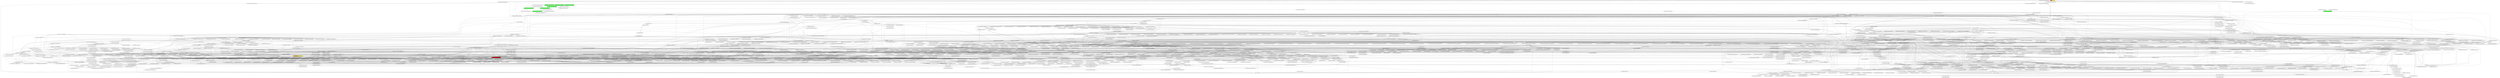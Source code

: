 digraph enhanced {
	"com.google.javascript.jscomp.IntegrationTest#2327" [style=striped shape=box fillcolor="green"];
	"com.google.javascript.jscomp.CommandLineRunnerTest#751" [style=striped shape=box fillcolor="green"];
	"com.google.javascript.jscomp.RemoveUnusedVarsTest#257" [style=striped shape=box fillcolor="green"];
	"real" [style=striped shape=box fillcolor="red"];
	"com.google.javascript.jscomp.RemoveUnusedVarsTest#245" [style=striped shape=box fillcolor="green"];
	"com.google.javascript.jscomp.CommandLineRunnerTest#155" [style=striped shape=box fillcolor="green"];
	"com.google.javascript.jscomp.CommandLineRunnerTest#474" [style=striped shape=box fillcolor="green"];
	"com.google.javascript.jscomp.RemoveUnusedVarsTest#251" [style=striped shape=box fillcolor="green"];
	"ochiai" [style=striped shape=box fillcolor="yellow"];
	"d4" [style=striped shape=box fillcolor="yellow"];
	"com.google.javascript.jscomp.RemoveUnusedVarsTest#282" [style=striped shape=box fillcolor="green"];
	"com.google.javascript.jscomp.RemoveUnusedVars#380" [style=striped shape=box fillcolor="red"];
	"com.google.javascript.rhino.Node$NodeMismatch#2126" [style=striped shape=box fillcolor="orange:yellow"];
	"com.google.javascript.jscomp.NodeUtil#3047" -> "com.google.javascript.rhino.Node#2366";
	"com.google.javascript.jscomp.RemoveUnusedVars#193" -> "com.google.javascript.rhino.Node#2366";
	"com.google.javascript.jscomp.RemoveUnusedVars#802" -> "com.google.javascript.rhino.Node#2366";
	"com.google.javascript.jscomp.CodeGenerator#104" -> "com.google.javascript.rhino.Node#2366";
	"com.google.javascript.jscomp.NodeUtil#1568" -> "com.google.javascript.rhino.Node#2366";
	"com.google.javascript.jscomp.Normalize$NormalizeStatements#622" -> "com.google.javascript.rhino.Node#2366";
	"com.google.javascript.jscomp.RemoveUnusedVars#722" -> "com.google.javascript.rhino.Node#2366";
	"com.google.common.collect.AbstractMultimap$EntryIterator#1142" -> "com.google.common.collect.Iterators#143";
	"com.google.javascript.rhino.head.ast.VariableDeclaration#72" -> "com.google.javascript.rhino.head.ast.AstNode#440";
	"com.google.javascript.rhino.head.ast.InfixExpression#108" -> "com.google.javascript.rhino.head.ast.AstNode#440";
	"com.google.javascript.rhino.head.ast.InfixExpression#60" -> "com.google.javascript.rhino.head.ast.AstNode#440";
	"com.google.javascript.rhino.head.ast.FunctionCall#57" -> "com.google.javascript.rhino.head.ast.AstNode#440";
	"com.google.javascript.rhino.head.ast.NumberLiteral#68" -> "com.google.javascript.rhino.head.ast.AstNode#440";
	"com.google.javascript.rhino.head.ast.ObjectLiteral#86" -> "com.google.javascript.rhino.head.ast.AstNode#440";
	"com.google.javascript.rhino.head.ast.FunctionNode#201" -> "com.google.javascript.rhino.head.ast.AstNode#440";
	"com.google.javascript.rhino.head.ast.ExpressionStatement#90" -> "com.google.javascript.rhino.head.ast.AstNode#440";
	"com.google.javascript.rhino.head.ast.AstNode#260" -> "com.google.javascript.rhino.head.ast.AstNode#440";
	"com.google.javascript.rhino.head.ast.AstRoot#71" -> "com.google.javascript.rhino.head.ast.AstNode#440";
	"com.google.javascript.rhino.head.ast.FunctionCall#94" -> "com.google.javascript.rhino.head.ast.AstNode#440";
	"com.google.javascript.rhino.head.ast.UnaryExpression#61" -> "com.google.javascript.rhino.head.ast.AstNode#440";
	"com.google.javascript.rhino.head.ast.UnaryExpression#102" -> "com.google.javascript.rhino.head.ast.AstNode#440";
	"com.google.javascript.rhino.head.ast.InfixExpression#131" -> "com.google.javascript.rhino.head.ast.AstNode#440";
	"com.google.javascript.rhino.head.ast.Name#69" -> "com.google.javascript.rhino.head.ast.AstNode#440";
	"com.google.javascript.rhino.head.ast.FunctionNode#162" -> "com.google.javascript.rhino.head.ast.AstNode#440";
	"com.google.javascript.rhino.head.ast.ParenthesizedExpression#59" -> "com.google.javascript.rhino.head.ast.AstNode#440";
	"com.google.javascript.jscomp.AbstractCommandLineRunner#202" -> "com.google.javascript.jscomp.Compiler#2064";
	"com.google.javascript.jscomp.Compiler#275" -> "com.google.javascript.jscomp.Compiler#2064";
	"com.google.javascript.jscomp.Normalize$PropagateConstantAnnotationsOverVars#232" -> "com.google.javascript.jscomp.NodeTraversal#222";
	"com.google.javascript.jscomp.Normalize#122" -> "com.google.javascript.jscomp.NodeTraversal#222";
	"com.google.javascript.jscomp.NodeTraversal#455" -> "com.google.javascript.jscomp.NodeTraversal#222";
	"com.google.javascript.jscomp.NodeTraversal#464" -> "com.google.javascript.jscomp.NodeTraversal#222";
	"com.google.javascript.rhino.head.Parser#2476" -> "com.google.javascript.rhino.head.ast.FunctionCall#128";
	"com.google.javascript.jscomp.parsing.ParserRunner#116" -> "com.google.javascript.rhino.head.CompilerEnvirons#109" [style=bold];
	"com.google.javascript.rhino.JSDocInfoBuilder#499" -> "com.google.javascript.rhino.JSDocInfo#1120";
	"com.google.javascript.rhino.head.ast.UnaryExpression#47" -> "com.google.javascript.rhino.head.ast.UnaryExpression#61";
	"com.google.javascript.jscomp.Scope#610" -> "com.google.javascript.jscomp.Scope#603";
	"com.google.javascript.jscomp.Scope$Var#192" -> "com.google.javascript.jscomp.Scope#603";
	"com.google.javascript.rhino.Node#524" -> "com.google.javascript.rhino.Node#934" [style=dotted];
	"com.google.javascript.rhino.Node#358" -> "com.google.javascript.rhino.Node#934" [style=dotted];
	"com.google.javascript.rhino.Node#600" -> "com.google.javascript.rhino.Node#934" [style=dotted];
	"com.google.javascript.rhino.Node#924" -> "com.google.javascript.rhino.Node#934";
	"com.google.javascript.rhino.Node#1813" -> "com.google.javascript.rhino.Node#934" [style=dotted];
	"com.google.javascript.rhino.Node#372" -> "com.google.javascript.rhino.Node#934" [style=dotted];
	"com.google.javascript.jscomp.SourceFile$Preloaded#422" -> "com.google.javascript.jscomp.SourceFile#81";
	"com.google.javascript.jscomp.AbstractCommandLineRunner#221" -> "com.google.javascript.jscomp.DependencyOptions#113";
	"com.google.javascript.rhino.JSDocInfo#1120" -> "com.google.javascript.rhino.JSDocInfo#1138";
	"com.google.javascript.jscomp.NodeTraversal#222" -> "com.google.javascript.jscomp.NodeTraversal#230";
	"com.google.javascript.jscomp.Normalize#697" -> "com.google.javascript.jscomp.NodeTraversal#230";
	"com.google.javascript.jscomp.RemoveUnusedVars#802" -> "com.google.javascript.jscomp.RemoveUnusedVars#776";
	"com.google.javascript.rhino.JSDocInfoBuilder#139" -> "com.google.javascript.rhino.JSDocInfo#977";
	"com.google.javascript.jscomp.parsing.IRFactory#470" -> "com.google.javascript.jscomp.parsing.TypeSafeDispatcher#121" [style=bold];
	"com.google.javascript.jscomp.SyntacticScopeCreator#234" -> "com.google.javascript.jscomp.Scope#610";
	"com.google.javascript.rhino.Node#917" -> "com.google.javascript.rhino.Node#924";
	"com.google.common.collect.LinkedHashMultiset#83" -> "com.google.common.collect.AbstractMapBasedMultiset#61";
	"com.google.common.collect.HashMultiset#72" -> "com.google.common.collect.AbstractMapBasedMultiset#61";
	"com.google.javascript.jscomp.NodeUtil#1795" -> "com.google.javascript.rhino.Node#2358";
	"com.google.javascript.jscomp.NodeUtil#1789" -> "com.google.javascript.rhino.Node#2358";
	"com.google.javascript.rhino.head.Parser#2775" -> "com.google.javascript.rhino.head.Parser#743";
	"com.google.javascript.rhino.head.Parser#508" -> "com.google.javascript.rhino.head.Parser#743";
	"com.google.javascript.rhino.head.Parser#592" -> "com.google.javascript.rhino.head.Parser#743";
	"com.google.javascript.jscomp.RemoveUnusedVars#193" -> "com.google.javascript.jscomp.RemoveUnusedVars#309";
	"com.google.javascript.jscomp.RemoveUnusedVars#355" -> "com.google.javascript.jscomp.RemoveUnusedVars#309";
	"com.google.javascript.jscomp.RemoveUnusedVars#193" -> "com.google.javascript.jscomp.RemoveUnusedVars#788";
	"com.google.javascript.jscomp.parsing.JsDocInfoParser#190" -> "com.google.javascript.rhino.JSDocInfoBuilder#311";
	"com.google.common.collect.ImmutableList#584" -> "com.google.common.collect.Lists#927" [style=bold];
	"com.google.javascript.rhino.jstype.PrototypeObjectType#319" -> "com.google.javascript.rhino.jstype.PrototypeObjectType#367";
	"com.google.javascript.jscomp.Compiler#275" -> "com.google.javascript.jscomp.PrintStreamErrorManager#44";
	"com.google.javascript.rhino.JSDocInfoBuilder#568" -> "com.google.javascript.rhino.JSDocInfo#1156";
	"com.google.javascript.jscomp.CompilerTestCase#431" -> "com.google.javascript.jscomp.Compiler#1186";
	"com.google.javascript.rhino.head.ContextFactory#409" -> "com.google.javascript.rhino.head.Kit#284";
	"com.google.javascript.rhino.head.ContextFactory#420" -> "com.google.javascript.rhino.head.Kit#284";
	"com.google.javascript.rhino.head.Parser#2566" -> "com.google.javascript.rhino.head.CompilerEnvirons#114";
	"com.google.javascript.rhino.head.Parser#2879" -> "com.google.javascript.rhino.head.CompilerEnvirons#114";
	"com.google.javascript.rhino.head.TokenStream#1249" -> "com.google.javascript.rhino.head.TokenStream#1329" [style=bold];
	"com.google.javascript.jscomp.parsing.JsDocInfoParser#1773" -> "com.google.javascript.jscomp.parsing.JsDocInfoParser#1805";
	"org.kohsuke.args4j.spi.Setters#27" -> "org.kohsuke.args4j.spi.MultiValueFieldSetter#21" [style=bold];
	"com.google.javascript.jscomp.CodeGenerator#104" -> "com.google.javascript.jscomp.CodePrinter$MappedCodePrinter#91" [style=bold];
	"com.google.javascript.rhino.head.Parser#2269" -> "com.google.javascript.rhino.head.ast.UnaryExpression#47";
	"com.google.javascript.rhino.head.ast.PropertyGet#52" -> "com.google.javascript.rhino.head.ast.InfixExpression#98";
	"com.google.javascript.jscomp.parsing.IRFactory$TransformDispatcher#806" -> "com.google.javascript.rhino.head.ast.InfixExpression#98";
	"com.google.javascript.jscomp.parsing.IRFactory$TransformDispatcher#473" -> "com.google.javascript.rhino.head.ast.InfixExpression#98";
	"org.kohsuke.args4j.CmdLineParser#152" -> "org.kohsuke.args4j.spi.StringOptionHandler#14";
	"com.google.javascript.jscomp.CommandLineRunner$Flags$WarningGuardErrorOptionHandler#497" -> "org.kohsuke.args4j.spi.StringOptionHandler#14";
	"com.google.javascript.jscomp.CommandLineRunner$Flags$WarningGuardWarningOptionHandler#506" -> "org.kohsuke.args4j.spi.StringOptionHandler#14";
	"com.google.javascript.jscomp.CommandLineRunner$Flags$WarningGuardOffOptionHandler#516" -> "org.kohsuke.args4j.spi.StringOptionHandler#14";
	"com.google.javascript.jscomp.parsing.ParserRunner#116" -> "com.google.javascript.rhino.head.CompilerEnvirons#143" [style=bold];
	"com.google.javascript.jscomp.parsing.JsDocInfoParser#2247" -> "com.google.javascript.rhino.Node#1076";
	"com.google.javascript.jscomp.parsing.IRFactory#174" -> "com.google.javascript.rhino.Node#1076";
	"com.google.javascript.jscomp.JsAst#85" -> "com.google.javascript.rhino.Node#1076";
	"com.google.common.collect.HashMultiset#34" -> "com.google.common.collect.AbstractMapBasedMultiset#86";
	"com.google.common.collect.LinkedHashMultiset#43" -> "com.google.common.collect.AbstractMapBasedMultiset#86";
	"com.google.javascript.jscomp.Normalize$NormalizeStatements#382" -> "com.google.javascript.jscomp.Normalize$NormalizeStatements#459";
	"com.google.javascript.jscomp.JSModuleGraph#359" -> "com.google.javascript.jscomp.JSModuleGraph#121";
	"com.google.javascript.rhino.JSDocInfoBuilder#719" -> "com.google.javascript.rhino.JSDocInfo#551";
	"com.google.javascript.rhino.JSDocInfoBuilder#1013" -> "com.google.javascript.rhino.JSDocInfo#551";
	"com.google.javascript.jscomp.CommandLineRunnerTest#1270" -> "com.google.javascript.jscomp.CommandLineRunner#928";
	"org.kohsuke.args4j.CmdLineParser#405" -> "org.kohsuke.args4j.spi.StringOptionHandler#19";
	"com.google.javascript.rhino.JSDocInfoBuilder#568" -> "com.google.javascript.rhino.JSDocInfo#1164";
	"com.google.javascript.rhino.JSDocInfoBuilder#1013" -> "com.google.javascript.rhino.JSDocInfo#1164";
	"com.google.common.collect.Lists#123" -> "com.google.common.collect.Collections2#347";
	"com.google.common.collect.Sets#230" -> "com.google.common.collect.Collections2#347";
	"com.google.javascript.jscomp.deps.JsFileParser#66" -> "com.google.javascript.jscomp.deps.JsFileLineParser#91";
	"com.google.javascript.rhino.head.Parser#902" -> "com.google.javascript.rhino.head.CompilerEnvirons#148";
	"com.google.javascript.rhino.head.Parser#3512" -> "com.google.javascript.rhino.head.CompilerEnvirons#148";
	"com.google.javascript.rhino.head.Parser#2020" -> "com.google.javascript.rhino.head.CompilerEnvirons#148";
	"com.google.javascript.rhino.head.Parser#743" -> "com.google.javascript.rhino.head.CompilerEnvirons#148";
	"com.google.javascript.jscomp.parsing.ParserRunner#116" -> "com.google.javascript.rhino.head.CompilerEnvirons#95" [style=bold];
	"com.google.javascript.rhino.jstype.JSTypeRegistry#640" -> "com.google.javascript.rhino.jstype.PrototypeObjectType#303";
	"com.google.javascript.rhino.jstype.FunctionType#66" -> "com.google.javascript.rhino.jstype.PrototypeObjectType#303";
	"org.kohsuke.args4j.CmdLineParser#108" -> "org.kohsuke.args4j.spi.MultiValueFieldSetter#30";
	"org.kohsuke.args4j.CmdLineParser#127" -> "org.kohsuke.args4j.spi.MultiValueFieldSetter#30";
	"com.google.javascript.jscomp.Tracer#235" -> "com.google.javascript.jscomp.Tracer#959";
	"com.google.javascript.jscomp.Tracer#408" -> "com.google.javascript.jscomp.Tracer#959";
	"org.kohsuke.args4j.CmdLineParser#152" -> "org.kohsuke.args4j.spi.MultiValueFieldSetter#35" [style=bold];
	"com.google.common.collect.AbstractMultiset$EntrySet#177" -> "com.google.common.collect.AbstractMapBasedMultiset#91";
	"com.google.javascript.jscomp.BasicErrorManager#57" -> "com.google.javascript.jscomp.PrintStreamErrorManager#67";
	"com.google.javascript.jscomp.AbstractCommandLineRunner#258" -> "com.google.javascript.jscomp.CompilerOptions#1417";
	"com.google.javascript.rhino.JSDocInfo#1257" -> "com.google.javascript.rhino.JSDocInfo#1176";
	"com.google.javascript.jscomp.Compiler#275" -> "com.google.javascript.jscomp.PrintStreamErrorManager#62";
	"com.google.javascript.jscomp.RemoveUnusedVars#69" -> "com.google.javascript.jscomp.RemoveUnusedVars#335";
	"com.google.javascript.jscomp.RemoveUnusedVars#193" -> "com.google.javascript.jscomp.RemoveUnusedVars#335";
	"org.kohsuke.args4j.spi.StringOptionHandler#19" -> "org.kohsuke.args4j.spi.MultiValueFieldSetter#47";
	"com.google.javascript.rhino.head.ast.Symbol#33" -> "com.google.javascript.rhino.head.ast.Symbol#69" [style=bold];
	"com.google.javascript.rhino.head.Parser#2037" -> "com.google.javascript.rhino.head.Parser#2070" [style=bold];
	"com.google.javascript.rhino.head.ast.Scope#187" -> "com.google.javascript.rhino.head.ast.Symbol#62" [style=bold];
	"com.google.javascript.jscomp.JsAst#51" -> "com.google.javascript.rhino.Node#1098";
	"com.google.javascript.rhino.head.Parser#508" -> "com.google.javascript.rhino.head.ast.ScriptNode#66";
	"com.google.javascript.rhino.head.Parser#743" -> "com.google.javascript.rhino.head.ast.ScriptNode#66";
	"com.google.javascript.jscomp.NodeTraversal#636" -> "com.google.javascript.jscomp.NodeTraversal#640";
	"com.google.common.collect.RegularImmutableMap#113" -> "com.google.common.collect.RegularImmutableMap$NonTerminalEntry#131";
	"com.google.javascript.rhino.Node#1085" -> "com.google.javascript.rhino.Node#1091";
	"com.google.javascript.jscomp.parsing.JsDocInfoParser#130" -> "com.google.javascript.rhino.Node#1091";
	"com.google.javascript.jscomp.parsing.JsDocInfoParser#2247" -> "com.google.javascript.rhino.Node#1091";
	"com.google.common.collect.RegularImmutableMap#46" -> "com.google.common.collect.RegularImmutableMap$NonTerminalEntry#136";
	"com.google.common.collect.RegularImmutableMap#158" -> "com.google.common.collect.RegularImmutableMap$NonTerminalEntry#136";
	"com.google.javascript.rhino.Node#992" -> "com.google.javascript.rhino.Node#997" [style=bold];
	"com.google.javascript.jscomp.parsing.JsDocInfoParser#2238" -> "com.google.javascript.rhino.Node#512";
	"com.google.javascript.jscomp.CodePrinter$CompactCodePrinter#434" -> "com.google.javascript.jscomp.CodePrinter$MappedCodePrinter#60";
	"com.google.javascript.rhino.head.Parser#1954" -> "com.google.javascript.rhino.head.ast.Symbol#33" [style=bold];
	"com.google.javascript.jscomp.AbstractCommandLineRunner#1364" -> "com.google.javascript.jscomp.AbstractCommandLineRunner#1377";
	"com.google.javascript.jscomp.AbstractCommandLineRunner#1368" -> "com.google.javascript.jscomp.AbstractCommandLineRunner#1377";
	"com.google.javascript.rhino.Node#1409" -> "com.google.javascript.rhino.Node#992";
	"com.google.javascript.jscomp.parsing.Config#90" -> "com.google.common.collect.ImmutableMap#346" [style=bold];
	"com.google.javascript.rhino.head.ast.AstRoot#38" -> "com.google.javascript.rhino.head.ast.ScriptNode#50";
	"com.google.javascript.rhino.head.ast.FunctionNode#100" -> "com.google.javascript.rhino.head.ast.ScriptNode#50";
	"com.google.javascript.jscomp.AstValidator#299" -> "com.google.javascript.rhino.Node#1085";
	"com.google.javascript.jscomp.NodeTraversal#656" -> "com.google.javascript.rhino.Node#1085";
	"com.google.common.collect.LinkedHashMultimap#139" -> "com.google.common.collect.LinkedHashMultimap$ValueEntry#222" [style=bold];
	"com.google.javascript.rhino.jstype.JSTypeRegistry#246" -> "com.google.javascript.rhino.jstype.ErrorFunctionType#51" [style=bold];
	"com.google.javascript.jscomp.RemoveUnusedVars#335" -> "com.google.javascript.jscomp.RemoveUnusedVars#355";
	"com.google.javascript.rhino.jstype.JSTypeRegistry#640" -> "com.google.javascript.rhino.jstype.PrototypeObjectType#314";
	"com.google.javascript.rhino.jstype.FunctionType#66" -> "com.google.javascript.rhino.jstype.PrototypeObjectType#314";
	"com.google.javascript.rhino.jstype.PrototypeObjectType#228" -> "com.google.javascript.rhino.jstype.PrototypeObjectType#314";
	"org.kohsuke.args4j.spi.MultiValueFieldSetter#47" -> "org.kohsuke.args4j.spi.MultiValueFieldSetter#60" [style=bold];
	"com.google.javascript.jscomp.NodeTraversal#479" -> "com.google.javascript.jscomp.NodeTraversal#656";
	"com.google.javascript.jscomp.parsing.IRFactory#1443" -> "com.google.javascript.rhino.Node#508";
	"com.google.javascript.rhino.jstype.FunctionParamBuilder#135" -> "com.google.javascript.rhino.Node#508";
	"com.google.javascript.rhino.head.Parser#2476" -> "com.google.javascript.rhino.head.ast.FunctionCall#114";
	"com.google.javascript.rhino.head.ast.Symbol#33" -> "com.google.javascript.rhino.head.ast.Symbol#49" [style=bold];
	"com.google.common.collect.AbstractMultimap#386" -> "com.google.common.collect.AbstractMultimap$RandomAccessWrappedList#885" [style=bold];
	"com.google.javascript.jscomp.AbstractCommandLineRunner#822" -> "com.google.javascript.jscomp.AbstractCommandLineRunner#1364";
	"com.google.javascript.rhino.jstype.UnionTypeBuilder#123" -> "com.google.javascript.rhino.jstype.PrototypeObjectType#319";
	"com.google.javascript.jscomp.AbstractCommandLineRunner#822" -> "com.google.javascript.jscomp.AbstractCommandLineRunner#1368";
	"com.google.javascript.jscomp.NodeUtil#3047" -> "com.google.javascript.jscomp.NodeUtil#2074";
	"com.google.javascript.jscomp.Normalize$NormalizeStatements#419" -> "com.google.javascript.jscomp.NodeUtil#2074";
	"com.google.javascript.jscomp.NodeUtil#2829" -> "com.google.javascript.jscomp.NodeUtil#2074";
	"com.google.javascript.rhino.head.ast.ScriptNode#243" -> "com.google.javascript.rhino.head.ast.Symbol#42" [style=bold];
	"com.google.javascript.jscomp.CommandLineRunner#665" -> "com.google.javascript.jscomp.AbstractCommandLineRunner$CommandLineConfig#1850";
	"com.google.common.collect.LinkedListMultimap$2#679" -> "com.google.common.collect.Sets$ImprovedAbstractSet#74";
	"com.google.common.collect.Multisets$ElementSet#804" -> "com.google.common.collect.Sets$ImprovedAbstractSet#74";
	"com.google.common.collect.Multisets$EntrySet#847" -> "com.google.common.collect.Sets$ImprovedAbstractSet#74";
	"com.google.javascript.jscomp.Compiler#1081" -> "com.google.javascript.rhino.InputId#61";
	"com.google.javascript.jscomp.Compiler#1046" -> "com.google.javascript.rhino.InputId#61";
	"com.google.javascript.rhino.head.ast.ScriptNode#50" -> "com.google.javascript.rhino.head.ast.Scope#38" [style=bold];
	"com.google.javascript.jscomp.AbstractCommandLineRunner#137" -> "com.google.javascript.jscomp.AbstractCommandLineRunner#140";
	"com.google.javascript.jscomp.CommandLineRunner#586" -> "com.google.javascript.jscomp.AbstractCommandLineRunner#140";
	"com.google.javascript.jscomp.deps.SortedDependencies#65" -> "com.google.javascript.jscomp.CompilerInput#160";
	"com.google.javascript.jscomp.deps.SortedDependencies#211" -> "com.google.javascript.jscomp.CompilerInput#160";
	"com.google.javascript.jscomp.Compiler#1410" -> "com.google.javascript.jscomp.CompilerInput#160";
	"com.google.javascript.jscomp.Normalize$NormalizeStatements#382" -> "com.google.javascript.jscomp.Normalize$NormalizeStatements#419";
	"com.google.javascript.rhino.head.ast.UnaryExpression#61" -> "com.google.javascript.rhino.head.ast.UnaryExpression#102" [style=bold];
	"com.google.javascript.jscomp.MakeDeclaredNamesUnique#77" -> "com.google.javascript.jscomp.NodeTraversal#625";
	"com.google.common.collect.AbstractMultimap$EntryIterator#1142" -> "com.google.common.collect.AbstractMultimap#87";
	"com.google.common.collect.AbstractMultimap$WrappedCollection#431" -> "com.google.common.collect.AbstractMultimap#87";
	"com.google.common.collect.AbstractMultimap$WrappedCollection$WrappedIterator#512" -> "com.google.common.collect.AbstractMultimap#87";
	"com.google.javascript.jscomp.CommandLineRunner#581" -> "com.google.javascript.jscomp.AbstractCommandLineRunner#137" [style=bold];
	"com.google.javascript.rhino.head.Parser#942" -> "com.google.javascript.rhino.head.Parser#1630";
	"com.google.javascript.rhino.Node#508" -> "com.google.javascript.rhino.Node$StringNode#188";
	"com.google.javascript.rhino.jstype.UnionTypeBuilder#317" -> "com.google.javascript.rhino.jstype.UnionType#82" [style=bold];
	"com.google.javascript.jscomp.CodingConventions$Proxy#105" -> "com.google.javascript.jscomp.CodingConventions$DefaultCodingConvention#298";
	"com.google.javascript.jscomp.DiagnosticGroupWarningsGuard#45" -> "com.google.javascript.jscomp.DiagnosticGroup#117";
	"com.google.javascript.jscomp.deps.SortedDependencies#65" -> "com.google.javascript.jscomp.CompilerInput#174";
	"com.google.javascript.jscomp.Compiler#1283" -> "com.google.javascript.jscomp.CompilerInput#174";
	"com.google.javascript.jscomp.Compiler#1410" -> "com.google.javascript.jscomp.CompilerInput#174";
	"com.google.javascript.rhino.jstype.UnionType#540" -> "com.google.javascript.rhino.jstype.UnionType#417" [style=dotted];
	"com.google.javascript.rhino.jstype.FunctionType#968" -> "com.google.javascript.rhino.jstype.UnionType#417";
	"com.google.javascript.rhino.Node$ObjectPropListItem#311" -> "com.google.javascript.rhino.InputId#74";
	"com.google.javascript.jscomp.DiagnosticGroup#117" -> "com.google.javascript.jscomp.DiagnosticGroup#110";
	"com.google.javascript.jscomp.DiagnosticGroupWarningsGuard#50" -> "com.google.javascript.jscomp.DiagnosticGroup#110";
	"com.google.javascript.jscomp.CommandLineRunner#665" -> "com.google.javascript.jscomp.AbstractCommandLineRunner$CommandLineConfig#1860";
	"com.google.javascript.rhino.head.Parser#1630" -> "com.google.javascript.rhino.head.Parser#1624" [style=bold];
	"com.google.javascript.jscomp.MakeDeclaredNamesUnique#100" -> "com.google.javascript.jscomp.NodeTraversal#636";
	"com.google.javascript.jscomp.MakeDeclaredNamesUnique#77" -> "com.google.javascript.jscomp.NodeTraversal#636";
	"com.google.javascript.rhino.JSDocInfoBuilder#1041" -> "com.google.javascript.rhino.JSDocInfo#1527" [style=bold];
	"com.google.javascript.rhino.head.CompilerEnvirons#33" -> "com.google.javascript.rhino.head.CompilerEnvirons#63";
	"com.google.javascript.jscomp.CommandLineRunner#665" -> "com.google.javascript.jscomp.AbstractCommandLineRunner$CommandLineConfig#1874";
	"com.google.javascript.jscomp.CodingConventions$Proxy#89" -> "com.google.javascript.jscomp.CodingConventions$DefaultCodingConvention#283";
	"com.google.javascript.jscomp.CommandLineRunnerTest#1246" -> "com.google.javascript.jscomp.CommandLineRunner#586" [style=bold];
	"com.google.javascript.rhino.jstype.JSTypeRegistry#1016" -> "com.google.javascript.rhino.jstype.UnionTypeBuilder#317";
	"com.google.javascript.rhino.jstype.UnionTypeBuilder#317" -> "com.google.javascript.rhino.jstype.UnionTypeBuilder#327" [style=bold];
	"com.google.javascript.rhino.JSDocInfoBuilder#267" -> "com.google.javascript.rhino.JSDocInfo#926";
	"com.google.javascript.jscomp.parsing.ParserRunner#116" -> "com.google.javascript.rhino.head.CompilerEnvirons#33" [style=bold];
	"com.google.javascript.rhino.head.ast.ObjectProperty#53" -> "com.google.javascript.rhino.head.ast.InfixExpression#21";
	"com.google.javascript.jscomp.deps.SortedDependencies#241" -> "com.google.common.collect.AbstractMultimap$WrappedCollection#503";
	"com.google.javascript.jscomp.RemoveUnusedVars#802" -> "com.google.common.collect.AbstractMultimap$WrappedCollection#503";
	"com.google.javascript.jscomp.RemoveUnusedVars#722" -> "com.google.common.collect.AbstractMultimap$WrappedCollection#503";
	"com.google.javascript.jscomp.RemoveUnusedVars#788" -> "com.google.common.collect.AbstractMultimap$WrappedCollection#503";
	"com.google.javascript.jscomp.RemoveUnusedVars#776" -> "com.google.common.collect.AbstractMultimap$WrappedCollection#503";
	"com.google.common.collect.AbstractMultiset#105" -> "com.google.common.collect.Multisets#793" [style=bold];
	"com.google.javascript.jscomp.parsing.IRFactory$TransformDispatcher#473" -> "com.google.javascript.rhino.head.ast.UnaryExpression#111";
	"com.google.javascript.rhino.jstype.UnionType#417" -> "com.google.javascript.rhino.jstype.JSType$1#97";
	"com.google.javascript.jscomp.CommandLineRunnerTest#1310" -> "com.google.javascript.jscomp.CommandLineRunner#581" [style=bold];
	"com.google.common.collect.AbstractIndexedListIterator#68" -> "com.google.common.collect.UnmodifiableListIterator#34";
	"com.google.javascript.jscomp.RemoveUnusedVars#309" -> "com.google.javascript.jscomp.Scope$Var#136";
	"com.google.javascript.jscomp.CompilerInput#88" -> "com.google.javascript.jscomp.JsAst#43";
	"com.google.javascript.rhino.head.CompilerEnvirons#33" -> "com.google.javascript.rhino.head.Context#1815" [style=bold];
	"com.google.javascript.jscomp.parsing.ParserRunner#116" -> "com.google.javascript.rhino.head.CompilerEnvirons#16";
	"com.google.javascript.jscomp.AbstractCommandLineRunner#905" -> "com.google.javascript.jscomp.Compiler#1612";
	"com.google.javascript.jscomp.CommandLineRunner#665" -> "com.google.javascript.jscomp.AbstractCommandLineRunner#182";
	"com.google.javascript.jscomp.RemoveUnusedVars#169" -> "com.google.javascript.jscomp.RemoveUnusedVars#722" [style=bold];
	"com.google.javascript.rhino.testing.BaseJSTypeTestCase#234" -> "com.google.javascript.rhino.testing.BaseJSTypeTestCase#391" [style=bold];
	"com.google.javascript.jscomp.CompilerTestCase#187" -> "com.google.javascript.jscomp.GoogleCodingConvention#44";
	"com.google.javascript.jscomp.IntegrationTest#2395" -> "com.google.javascript.jscomp.GoogleCodingConvention#44";
	"com.google.javascript.jscomp.parsing.JsDocInfoParser#1064" -> "com.google.javascript.jscomp.parsing.JsDocInfoParser#2307";
	"com.google.javascript.jscomp.parsing.JsDocInfoParser#1805" -> "com.google.javascript.jscomp.parsing.JsDocInfoParser#2307";
	"com.google.javascript.jscomp.parsing.JsDocInfoParser#1724" -> "com.google.javascript.jscomp.parsing.JsDocInfoParser#2307";
	"com.google.javascript.jscomp.parsing.JsDocInfoParser#1675" -> "com.google.javascript.jscomp.parsing.JsDocInfoParser#2307";
	"com.google.javascript.jscomp.parsing.JsDocInfoParser#2346" -> "com.google.javascript.jscomp.parsing.JsDocInfoParser#2307";
	"com.google.javascript.jscomp.parsing.JsDocInfoParser#1610" -> "com.google.javascript.jscomp.parsing.JsDocInfoParser#2307";
	"com.google.javascript.jscomp.parsing.JsDocInfoParser#1582" -> "com.google.javascript.jscomp.parsing.JsDocInfoParser#2307";
	"com.google.javascript.jscomp.ClosureCodingConvention#54" -> "com.google.common.collect.ImmutableSet#360";
	"com.google.javascript.jscomp.GoogleCodingConvention#44" -> "com.google.javascript.jscomp.GoogleCodingConvention#49" [style=bold];
	"com.google.javascript.rhino.jstype.FunctionType#66" -> "com.google.javascript.rhino.jstype.PrototypeObjectType#385";
	"com.google.javascript.rhino.jstype.ObjectType#562" -> "com.google.javascript.rhino.jstype.PrototypeObjectType#385";
	"com.google.javascript.rhino.jstype.PrototypeObjectType#228" -> "com.google.javascript.rhino.jstype.PrototypeObjectType#385";
	"com.google.javascript.jscomp.CompilerInput#116" -> "com.google.javascript.jscomp.JsAst#51";
	"com.google.common.collect.LinkedListMultimap$ValueForKeyIterator#413" -> "com.google.common.base.Preconditions#334";
	"com.google.common.collect.AbstractIndexedListIterator#68" -> "com.google.common.base.Preconditions#334";
	"com.google.javascript.jscomp.Compiler#1451" -> "com.google.javascript.jscomp.CompilerInput#116";
	"com.google.javascript.jscomp.Compiler#1283" -> "com.google.javascript.jscomp.CompilerInput#116";
	"com.google.javascript.jscomp.Compiler#1410" -> "com.google.javascript.jscomp.CompilerInput#116";
	"com.google.javascript.jscomp.CodeGenerator#104" -> "com.google.javascript.jscomp.NodeUtil#1174";
	"com.google.javascript.jscomp.CodeGenerator#908" -> "com.google.javascript.jscomp.NodeUtil#1174";
	"com.google.javascript.jscomp.CompilerInput#315" -> "com.google.javascript.jscomp.CompilerInput#132";
	"com.google.common.collect.ImmutableList#334" -> "com.google.common.collect.RegularImmutableAsList#54";
	"com.google.javascript.jscomp.JsAst#85" -> "com.google.javascript.jscomp.Compiler#1601" [style=bold];
	"com.google.javascript.jscomp.CompilerInput#65" -> "com.google.javascript.jscomp.JsAst#69" [style=bold];
	"com.google.javascript.rhino.jstype.PrototypeObjectType#297" -> "com.google.javascript.rhino.jstype.PrototypeObjectType#379";
	"com.google.javascript.rhino.jstype.FunctionType#1155" -> "com.google.javascript.rhino.jstype.PrototypeObjectType#379";
	"com.google.javascript.jscomp.RemoveUnusedVars#309" -> "com.google.javascript.jscomp.Scope$Var#192";
	"com.google.javascript.jscomp.parsing.ParserRunner#116" -> "com.google.javascript.rhino.Node#1903";
	"com.google.javascript.jscomp.Compiler#1283" -> "com.google.javascript.rhino.Node#1903";
	"com.google.common.collect.ImmutableSet#360" -> "com.google.common.collect.ImmutableSet#373" [style=bold];
	"com.google.javascript.jscomp.CommandLineRunner#665" -> "com.google.javascript.jscomp.AbstractCommandLineRunner$CommandLineConfig#1814";
	"com.google.javascript.jscomp.Compiler#1283" -> "com.google.javascript.jscomp.DependencyOptions#120";
	"com.google.javascript.jscomp.Compiler#1410" -> "com.google.javascript.jscomp.DependencyOptions#120";
	"com.google.javascript.rhino.JSDocInfoBuilder#1013" -> "com.google.javascript.rhino.JSDocInfo#1102";
	"com.google.javascript.jscomp.JSModuleGraph#359" -> "com.google.javascript.jscomp.DependencyOptions#124";
	"com.google.javascript.rhino.JSDocInfo#1102" -> "com.google.javascript.rhino.JSDocInfo#1106";
	"com.google.javascript.rhino.JSDocInfo#1078" -> "com.google.javascript.rhino.JSDocInfo#1106";
	"com.google.javascript.rhino.JSDocInfo#1094" -> "com.google.javascript.rhino.JSDocInfo#1106";
	"com.google.javascript.rhino.JSDocInfo#1086" -> "com.google.javascript.rhino.JSDocInfo#1106";
	"com.google.javascript.jscomp.AbstractCommandLineRunner#740" -> "com.google.javascript.jscomp.Compiler#581";
	"com.google.javascript.jscomp.Compiler#1081" -> "com.google.javascript.jscomp.CompilerInput#147";
	"com.google.javascript.jscomp.JSModuleGraph#359" -> "com.google.javascript.jscomp.DependencyOptions#128";
	"com.google.javascript.rhino.Node#1011" -> "com.google.javascript.rhino.Node#917";
	"com.google.javascript.jscomp.CommandLineRunnerTest#1270" -> "com.google.javascript.jscomp.AbstractCommandLineRunner#162" [style=bold];
	"com.google.common.collect.LinkedListMultimap$2#684" -> "com.google.common.collect.LinkedListMultimap$DistinctKeyIterator#363";
	"com.google.common.collect.LinkedListMultimap$DistinctKeyIterator#363" -> "com.google.common.collect.LinkedListMultimap$DistinctKeyIterator#363";
	"com.google.common.collect.ImmutableMapEntrySet#35" -> "com.google.common.collect.ImmutableSet#388";
	"com.google.common.collect.ImmutableSet$ArrayImmutableSet#420" -> "com.google.common.collect.ImmutableSet#388";
	"com.google.javascript.jscomp.CommandLineRunner#665" -> "com.google.javascript.jscomp.AbstractCommandLineRunner$CommandLineConfig#1828";
	"com.google.common.base.Preconditions#334" -> "com.google.common.base.Preconditions#354" [style=bold];
	"com.google.javascript.jscomp.ComposeWarningsGuard#127" -> "com.google.javascript.jscomp.DiagnosticGroup#129";
	"com.google.javascript.jscomp.DiagnosticGroupWarningsGuard#50" -> "com.google.javascript.jscomp.DiagnosticGroup#129";
	"com.google.javascript.jscomp.CompilerInput#132" -> "com.google.javascript.jscomp.JsAst#74";
	"com.google.javascript.jscomp.CompilerInput#72" -> "com.google.javascript.jscomp.JsAst#74";
	"com.google.javascript.jscomp.CompilerInput#174" -> "com.google.javascript.jscomp.CompilerInput#151";
	"com.google.javascript.jscomp.CompilerInput#160" -> "com.google.javascript.jscomp.CompilerInput#151";
	"com.google.javascript.rhino.head.Parser#3313" -> "com.google.javascript.rhino.head.ast.InfixExpression#60";
	"com.google.javascript.rhino.head.ast.InfixExpression#53" -> "com.google.javascript.rhino.head.ast.InfixExpression#60";
	"com.google.common.collect.RegularImmutableAsList#39" -> "com.google.common.collect.RegularImmutableAsList#33" [style=bold];
	"com.google.javascript.jscomp.JsAst#43" -> "com.google.javascript.rhino.InputId#51";
	"com.google.javascript.rhino.JSDocInfoBuilder#311" -> "com.google.javascript.rhino.JSDocInfo#961" [style=bold];
	"com.google.javascript.rhino.Node#512" -> "com.google.javascript.rhino.Node$StringNode#196";
	"com.google.javascript.jscomp.NodeUtil#2829" -> "com.google.javascript.jscomp.GoogleCodingConvention#72";
	"com.google.javascript.jscomp.AbstractCommandLineRunner#479" -> "com.google.javascript.jscomp.AbstractCommandLineRunner#175";
	"com.google.javascript.jscomp.CommandLineRunner#821" -> "com.google.javascript.jscomp.AbstractCommandLineRunner#175";
	"com.google.javascript.jscomp.AbstractCommandLineRunner#1022" -> "com.google.javascript.jscomp.AbstractCommandLineRunner#175";
	"com.google.javascript.rhino.jstype.FunctionType#441" -> "com.google.javascript.rhino.jstype.PrototypeObjectType#390" [style=bold];
	"com.google.javascript.jscomp.JSModuleGraph#359" -> "com.google.common.collect.LinkedListMultimap$DistinctKeyIterator#374";
	"com.google.javascript.jscomp.parsing.IRFactory$TransformDispatcher#473" -> "com.google.javascript.rhino.head.ast.UnaryExpression#94";
	"com.google.javascript.jscomp.JSModuleGraph#359" -> "com.google.common.collect.LinkedListMultimap$DistinctKeyIterator#370";
	"com.google.javascript.rhino.head.ast.UnaryExpression#61" -> "com.google.javascript.rhino.head.ast.UnaryExpression#88" [style=bold];
	"com.google.javascript.jscomp.RemoveUnusedVars#722" -> "com.google.javascript.jscomp.Scope$Var#170";
	"com.google.javascript.rhino.jstype.ObjectType#616" -> "com.google.javascript.rhino.jstype.PrototypeObjectType#396";
	"com.google.javascript.rhino.jstype.PrototypeObjectType#408" -> "com.google.javascript.rhino.jstype.PrototypeObjectType#396";
	"com.google.javascript.rhino.InputId#74" -> "com.google.javascript.rhino.InputId#56";
	"com.google.javascript.jscomp.CompilerInput#100" -> "com.google.javascript.rhino.InputId#56";
	"com.google.javascript.jscomp.CodingConventions#42" -> "com.google.javascript.jscomp.CodingConventions$DefaultCodingConvention#249";
	"com.google.javascript.jscomp.CodingConventions$DefaultCodingConvention#249" -> "com.google.javascript.jscomp.CodingConventions$DefaultCodingConvention#249";
	"com.google.javascript.rhino.head.Parser#2117" -> "com.google.javascript.rhino.head.ast.InfixExpression#53";
	"com.google.javascript.rhino.head.ast.Assignment#36" -> "com.google.javascript.rhino.head.ast.InfixExpression#53";
	"com.google.javascript.rhino.head.ast.PropertyGet#44" -> "com.google.javascript.rhino.head.ast.InfixExpression#53";
	"com.google.javascript.rhino.head.Parser#2020" -> "com.google.javascript.rhino.head.ast.InfixExpression#53";
	"com.google.javascript.jscomp.JsAst#51" -> "com.google.javascript.jscomp.JsAst#85" [style=bold];
	"com.google.common.collect.RegularImmutableMap$EntrySet#223" -> "com.google.common.collect.RegularImmutableAsList#39" [style=bold];
	"com.google.javascript.rhino.head.Parser#1834" -> "com.google.javascript.rhino.head.ast.VariableDeclaration#83" [style=bold];
	"com.google.javascript.rhino.jstype.NumberType#53" -> "com.google.javascript.rhino.jstype.ValueType#49";
	"com.google.javascript.rhino.jstype.VoidType#54" -> "com.google.javascript.rhino.jstype.ValueType#49";
	"com.google.javascript.rhino.jstype.StringType#53" -> "com.google.javascript.rhino.jstype.ValueType#49";
	"com.google.javascript.rhino.jstype.NullType#54" -> "com.google.javascript.rhino.jstype.ValueType#49";
	"com.google.javascript.rhino.jstype.BooleanType#53" -> "com.google.javascript.rhino.jstype.ValueType#49";
	"com.google.javascript.rhino.jstype.UnionType#417" -> "com.google.common.collect.ImmutableList#62";
	"com.google.common.collect.ImmutableList#62" -> "com.google.common.collect.ImmutableList#62";
	"com.google.common.collect.ImmutableSet$ArrayImmutableSet#416" -> "com.google.common.collect.ImmutableList#62";
	"com.google.common.collect.RegularImmutableMap$EntrySet#210" -> "com.google.common.collect.ImmutableList#62";
	"com.google.javascript.jscomp.CommandLineRunnerTest#44" -> "com.google.javascript.jscomp.CommandLineRunnerTest#751" [style=dotted];
	"com.google.javascript.rhino.jstype.JSTypeRegistry#204" -> "com.google.javascript.rhino.jstype.JSTypeRegistry#236" [style=bold];
	"com.google.javascript.rhino.jstype.UnionTypeBuilder#123" -> "com.google.javascript.rhino.jstype.JSType#359";
	"com.google.javascript.rhino.jstype.JSType#655" -> "com.google.javascript.rhino.jstype.JSType#359";
	"com.google.javascript.jscomp.CompilerInput#88" -> "com.google.javascript.jscomp.CompilerInput#65" [style=bold];
	"com.google.javascript.jscomp.CompilerTestCase#744" -> "com.google.javascript.jscomp.Normalize$VerifyConstants#285";
	"com.google.javascript.rhino.Node#1490" -> "com.google.javascript.rhino.Node$StringNode#226";
	"com.google.javascript.rhino.Node#1426" -> "com.google.javascript.rhino.Node$StringNode#226";
	"com.google.javascript.jscomp.parsing.JsDocInfoParser#1773" -> "com.google.javascript.jscomp.parsing.JsDocInfoParser#2229";
	"com.google.javascript.rhino.IR#451" -> "com.google.javascript.rhino.Node#496";
	"com.google.javascript.rhino.jstype.PrototypeObjectType#319" -> "com.google.javascript.rhino.jstype.ObjectType#539";
	"com.google.javascript.jscomp.parsing.JsDocInfoParser#1724" -> "com.google.javascript.jscomp.parsing.JsDocInfoParser#2223";
	"com.google.javascript.jscomp.parsing.JsDocInfoParser#1610" -> "com.google.javascript.jscomp.parsing.JsDocInfoParser#2223";
	"com.google.javascript.jscomp.parsing.JsDocInfoParser#190" -> "com.google.javascript.jscomp.parsing.JsDocInfoParser#2223";
	"com.google.javascript.jscomp.parsing.IRFactory#354" -> "com.google.javascript.jscomp.parsing.IRFactory#470" [style=bold];
	"com.google.common.collect.ImmutableSet#178" -> "com.google.common.collect.Hashing#40";
	"com.google.common.collect.RegularImmutableSet#46" -> "com.google.common.collect.Hashing#40";
	"com.google.common.collect.RegularImmutableMap#46" -> "com.google.common.collect.Hashing#40";
	"com.google.common.collect.RegularImmutableMap#158" -> "com.google.common.collect.Hashing#40";
	"com.google.javascript.rhino.jstype.JSTypeRegistry#236" -> "com.google.javascript.rhino.jstype.JSTypeRegistry#246" [style=bold];
	"com.google.javascript.jscomp.GoogleCodingConvention#72" -> "com.google.javascript.jscomp.GoogleCodingConvention#91";
	"com.google.javascript.jscomp.NodeTraversal#479" -> "com.google.javascript.jscomp.Normalize$VerifyConstants#297";
	"com.google.javascript.jscomp.parsing.ParserRunner#116" -> "com.google.javascript.rhino.head.Context#619" [style=bold];
	"com.google.javascript.rhino.jstype.JSType#290" -> "com.google.javascript.rhino.jstype.JSType#349";
	"com.google.javascript.jscomp.parsing.JsDocInfoParser#1805" -> "com.google.javascript.jscomp.parsing.JsDocInfoParser#2238";
	"com.google.javascript.jscomp.MakeDeclaredNamesUnique#160" -> "com.google.javascript.rhino.Node$StringNode#218";
	"com.google.javascript.jscomp.Compiler#632" -> "com.google.javascript.jscomp.Compiler$2#632" [style=bold];
	"com.google.javascript.rhino.jstype.JSTypeRegistry#1253" -> "com.google.javascript.rhino.jstype.FunctionParamBuilder#54";
	"com.google.javascript.rhino.jstype.JSTypeRegistry#1237" -> "com.google.javascript.rhino.jstype.FunctionParamBuilder#54";
	"com.google.javascript.jscomp.Normalize$PropagateConstantAnnotationsOverVars#238" -> "com.google.javascript.jscomp.Compiler#1991";
	"com.google.javascript.jscomp.Normalize$NormalizeStatements#419" -> "com.google.javascript.jscomp.Compiler#1991";
	"com.google.javascript.jscomp.Normalize$VerifyConstants#297" -> "com.google.javascript.jscomp.Compiler#1991";
	"com.google.javascript.jscomp.RemoveUnusedVars#127" -> "com.google.javascript.jscomp.Compiler#1991";
	"com.google.javascript.jscomp.CompilerInput#361" -> "com.google.javascript.jscomp.CompilerInput#100";
	"com.google.javascript.jscomp.Compiler#492" -> "com.google.javascript.jscomp.CompilerInput#100";
	"com.google.javascript.jscomp.CompilerInput#208" -> "com.google.javascript.jscomp.CompilerInput#100";
	"com.google.javascript.jscomp.CodeGenerator#768" -> "com.google.javascript.jscomp.CodeGenerator#908";
	"com.google.javascript.jscomp.CodeGenerator#104" -> "com.google.javascript.jscomp.CodeGenerator#908";
	"com.google.javascript.jscomp.CodeGenerator#928" -> "com.google.javascript.jscomp.CodeGenerator#908";
	"com.google.javascript.jscomp.Compiler#2024" -> "com.google.javascript.jscomp.Compiler#1998";
	"com.google.javascript.jscomp.Compiler#2124" -> "com.google.javascript.jscomp.Compiler#1998";
	"com.google.javascript.jscomp.DiagnosticGroup#117" -> "com.google.common.collect.Iterators$14#1174";
	"com.google.javascript.jscomp.Compiler#426" -> "com.google.common.collect.Iterators$14#1174";
	"com.google.javascript.jscomp.JSModuleGraph#359" -> "com.google.common.collect.Iterators$14#1174";
	"com.google.javascript.jscomp.AbstractCommandLineRunner$CommandLineConfig#1955" -> "com.google.common.collect.Iterators$14#1174";
	"com.google.javascript.jscomp.ComposeWarningsGuard#127" -> "com.google.common.collect.Iterators$14#1174";
	"com.google.javascript.jscomp.DiagnosticGroupWarningsGuard#50" -> "com.google.common.collect.Iterators$14#1174";
	"com.google.javascript.jscomp.Compiler#357" -> "com.google.common.collect.Iterators$14#1174";
	"com.google.javascript.rhino.jstype.JSType#359" -> "com.google.javascript.rhino.jstype.JSType#375";
	"com.google.javascript.jscomp.Compiler#1283" -> "com.google.javascript.jscomp.JSModuleGraph#89";
	"com.google.javascript.rhino.jstype.UnionTypeBuilder#123" -> "com.google.javascript.rhino.jstype.ObjectType#562";
	"com.google.javascript.rhino.jstype.PrototypeObjectType#367" -> "com.google.javascript.rhino.jstype.ObjectType#562";
	"com.google.javascript.rhino.jstype.JSType#1342" -> "com.google.javascript.rhino.jstype.ObjectType#562";
	"com.google.javascript.rhino.jstype.JSType#655" -> "com.google.javascript.rhino.jstype.ObjectType#562";
	"com.google.javascript.rhino.jstype.PrototypeObjectType#319" -> "com.google.javascript.rhino.jstype.ObjectType#562";
	"com.google.common.collect.Iterators#1170" -> "com.google.common.collect.Iterators$14#1170" [style=bold];
	"com.google.javascript.rhino.jstype.UnionTypeBuilder#317" -> "com.google.javascript.rhino.jstype.UnionTypeBuilder#289" [style=bold];
	"com.google.javascript.rhino.head.Parser#3154" -> "com.google.javascript.rhino.head.Parser#3313";
	"com.google.javascript.jscomp.MakeDeclaredNamesUnique#108" -> "com.google.javascript.rhino.Node$StringNode#209";
	"com.google.javascript.jscomp.AstValidator#333" -> "com.google.javascript.rhino.Node$StringNode#209";
	"com.google.javascript.jscomp.PrepareAst$PrepareAnnotations#159" -> "com.google.javascript.rhino.Node$StringNode#209";
	"com.google.javascript.jscomp.Normalize$PropagateConstantAnnotationsOverVars#238" -> "com.google.javascript.rhino.Node$StringNode#209";
	"com.google.javascript.jscomp.ClosureCodingConvention#162" -> "com.google.javascript.rhino.Node$StringNode#209";
	"com.google.javascript.jscomp.MakeDeclaredNamesUnique#215" -> "com.google.javascript.rhino.Node$StringNode#209";
	"com.google.javascript.jscomp.Normalize$VerifyConstants#297" -> "com.google.javascript.rhino.Node$StringNode#209";
	"com.google.javascript.jscomp.NodeUtil#2829" -> "com.google.javascript.rhino.Node$StringNode#209";
	"com.google.javascript.jscomp.CodeGenerator#812" -> "com.google.javascript.rhino.Node$StringNode#209";
	"com.google.javascript.jscomp.RemoveUnusedVars#193" -> "com.google.javascript.rhino.Node$StringNode#209";
	"com.google.javascript.jscomp.RemoveUnusedVars#380" -> "com.google.javascript.rhino.Node$StringNode#209";
	"com.google.javascript.jscomp.CodeGenerator#104" -> "com.google.javascript.rhino.Node$StringNode#209";
	"com.google.javascript.jscomp.SyntacticScopeCreator#85" -> "com.google.javascript.rhino.Node$StringNode#209";
	"com.google.javascript.jscomp.MakeDeclaredNamesUnique#160" -> "com.google.javascript.rhino.Node$StringNode#209";
	"com.google.javascript.rhino.Node#934" -> "com.google.javascript.rhino.Node$StringNode#209";
	"com.google.javascript.jscomp.SyntacticScopeCreator#125" -> "com.google.javascript.rhino.Node$StringNode#209";
	"com.google.javascript.rhino.Node#1549" -> "com.google.javascript.rhino.Node$StringNode#209";
	"com.google.javascript.jscomp.AstValidator#326" -> "com.google.javascript.rhino.Node$StringNode#209";
	"com.google.javascript.jscomp.CreateSyntheticBlocks$Callback#171" -> "com.google.javascript.rhino.Node$StringNode#209";
	"com.google.javascript.jscomp.SyntacticScopeCreator#234" -> "com.google.javascript.rhino.Node$StringNode#209";
	"com.google.javascript.jscomp.CommandLineRunner#665" -> "com.google.javascript.jscomp.AbstractCommandLineRunner$CommandLineConfig#1801";
	"com.google.javascript.jscomp.CompilerTestCase#744" -> "com.google.javascript.jscomp.CompilerTestCase#201";
	"com.google.javascript.jscomp.CodingConventions$DefaultCodingConvention#467" -> "com.google.common.collect.ImmutableList#74";
	"com.google.javascript.rhino.jstype.JSType#115" -> "com.google.common.collect.ImmutableList#74";
	"com.google.javascript.rhino.jstype.FunctionType#138" -> "com.google.common.collect.ImmutableList#74";
	"com.google.javascript.rhino.jstype.FunctionBuilder#65" -> "com.google.common.collect.ImmutableList#74";
	"com.google.javascript.jscomp.AbstractCommandLineRunner$CommandLineConfig#1594" -> "com.google.common.collect.ImmutableList#74";
	"com.google.common.collect.ImmutableList#300" -> "com.google.common.collect.ImmutableList#74";
	"com.google.javascript.rhino.head.Context#650" -> "com.google.javascript.rhino.head.Context#632" [style=bold];
	"com.google.javascript.rhino.jstype.JSTypeRegistry#1109" -> "com.google.javascript.rhino.jstype.JSTypeRegistry#1317" [style=bold];
	"com.google.javascript.jscomp.Compiler#1612" -> "com.google.javascript.jscomp.Compiler#651";
	"com.google.javascript.jscomp.Compiler#632" -> "com.google.javascript.jscomp.Compiler#651";
	"com.google.javascript.jscomp.RemoveUnusedVars#380" -> "com.google.javascript.jscomp.Compiler#1984";
	"com.google.javascript.jscomp.RemoveUnusedVars#802" -> "com.google.javascript.jscomp.Compiler#1984";
	"com.google.javascript.jscomp.MakeDeclaredNamesUnique#160" -> "com.google.javascript.jscomp.Compiler#1984";
	"com.google.javascript.jscomp.parsing.IRFactory$TransformDispatcher#473" -> "com.google.javascript.rhino.head.ast.PropertyGet#69";
	"com.google.javascript.jscomp.CompilerTestCase#744" -> "com.google.javascript.jscomp.Normalize$VerifyConstants#278";
	"com.google.javascript.rhino.head.Parser#1834" -> "com.google.javascript.rhino.head.Parser#289";
	"com.google.javascript.rhino.head.Parser#2249" -> "com.google.javascript.rhino.head.Parser#289";
	"com.google.javascript.rhino.head.Parser#2269" -> "com.google.javascript.rhino.head.Parser#289";
	"com.google.javascript.rhino.head.Parser#2421" -> "com.google.javascript.rhino.head.Parser#289";
	"com.google.javascript.rhino.head.Parser#3313" -> "com.google.javascript.rhino.head.Parser#289";
	"com.google.javascript.rhino.head.Parser#350" -> "com.google.javascript.rhino.head.Parser#289";
	"com.google.javascript.rhino.head.Parser#592" -> "com.google.javascript.rhino.head.Parser#289";
	"com.google.javascript.rhino.head.Parser#2189" -> "com.google.javascript.rhino.head.Parser#289";
	"com.google.javascript.rhino.head.Parser#3154" -> "com.google.javascript.rhino.head.Parser#289";
	"com.google.javascript.rhino.head.Parser#333" -> "com.google.javascript.rhino.head.Parser#289";
	"com.google.javascript.rhino.head.Parser#674" -> "com.google.javascript.rhino.head.Parser#289";
	"com.google.javascript.rhino.head.Parser#2020" -> "com.google.javascript.rhino.head.Parser#289";
	"com.google.javascript.rhino.head.Parser#2161" -> "com.google.javascript.rhino.head.Parser#289";
	"com.google.javascript.rhino.head.Parser#2381" -> "com.google.javascript.rhino.head.Parser#289";
	"com.google.javascript.rhino.head.Parser#508" -> "com.google.javascript.rhino.head.Parser#289";
	"com.google.javascript.rhino.head.Parser#2879" -> "com.google.javascript.rhino.head.Parser#289";
	"com.google.javascript.rhino.head.Parser#2214" -> "com.google.javascript.rhino.head.Parser#289";
	"com.google.javascript.rhino.head.Parser#2852" -> "com.google.javascript.rhino.head.Parser#289";
	"com.google.javascript.rhino.head.Parser#2476" -> "com.google.javascript.rhino.head.Parser#289";
	"com.google.javascript.rhino.head.Parser#2037" -> "com.google.javascript.rhino.head.Parser#289";
	"com.google.javascript.rhino.head.Parser#341" -> "com.google.javascript.rhino.head.Parser#289";
	"com.google.javascript.rhino.head.Parser#2233" -> "com.google.javascript.rhino.head.Parser#289";
	"com.google.javascript.rhino.head.Parser#365" -> "com.google.javascript.rhino.head.Parser#289";
	"com.google.javascript.rhino.head.Parser#322" -> "com.google.javascript.rhino.head.Parser#289";
	"com.google.javascript.rhino.head.Parser#942" -> "com.google.javascript.rhino.head.Parser#289";
	"com.google.common.collect.Multisets$ElementSet#843" -> "com.google.common.collect.AbstractMapBasedMultiset$MapBasedElementSet#312" [style=bold];
	"com.google.javascript.jscomp.deps.SortedDependencies#211" -> "com.google.common.collect.ImmutableList#616";
	"com.google.javascript.jscomp.CodeGenerator#104" -> "com.google.javascript.jscomp.CodeGenerator#928";
	"com.google.javascript.jscomp.CodeGenerator#919" -> "com.google.javascript.jscomp.CodeGenerator#928";
	"com.google.javascript.rhino.jstype.JSTypeRegistry#1122" -> "com.google.javascript.rhino.jstype.JSTypeRegistry#1325" [style=bold];
	"com.google.javascript.jscomp.Compiler#1795" -> "com.google.javascript.jscomp.Compiler#1574";
	"com.google.javascript.jscomp.AbstractCommandLineRunner#258" -> "com.google.javascript.jscomp.AbstractCommandLineRunner#221" [style=bold];
	"com.google.javascript.jscomp.deps.SortedDependencies#211" -> "com.google.common.collect.ImmutableList$Builder#732";
	"com.google.javascript.rhino.jstype.JSTypeRegistry#1237" -> "com.google.javascript.rhino.jstype.FunctionParamBuilder#80";
	"com.google.javascript.jscomp.parsing.JsDocInfoParser#190" -> "com.google.javascript.jscomp.parsing.JsDocInfoParser#2269";
	"com.google.javascript.jscomp.parsing.JsDocTokenStream#260" -> "com.google.javascript.jscomp.parsing.JsDocTokenStream#439";
	"com.google.javascript.jscomp.SyntacticScopeCreator#125" -> "com.google.javascript.jscomp.NodeUtil#1671";
	"com.google.javascript.rhino.jstype.JSTypeRegistry#1253" -> "com.google.javascript.rhino.jstype.FunctionParamBuilder#63";
	"com.google.javascript.jscomp.CodeGenerator#104" -> "com.google.javascript.jscomp.CodeGenerator#919";
	"com.google.javascript.jscomp.Compiler#519" -> "com.google.javascript.jscomp.CompilerInput#94";
	"com.google.javascript.jscomp.Compiler#581" -> "com.google.javascript.jscomp.Compiler#632";
	"com.google.javascript.jscomp.Compiler#616" -> "com.google.javascript.jscomp.Compiler#632";
	"com.google.javascript.rhino.head.Parser#2775" -> "com.google.javascript.rhino.head.Parser#2879";
	"com.google.javascript.rhino.jstype.UnionTypeBuilder#123" -> "com.google.javascript.rhino.jstype.JSType#1333" [style=bold];
	"com.google.javascript.jscomp.Normalize#122" -> "com.google.javascript.jscomp.Normalize#697";
	"com.google.javascript.jscomp.CommandLineRunner#665" -> "com.google.common.collect.ImmutableList#86";
	"com.google.javascript.jscomp.CompilerTestCase#431" -> "com.google.common.collect.ImmutableList#86";
	"com.google.common.collect.ImmutableList$Builder#732" -> "com.google.common.collect.ImmutableList#86";
	"com.google.javascript.rhino.jstype.ObjectType#122" -> "com.google.javascript.rhino.jstype.PropertyMap#148" [style=bold];
	"com.google.javascript.jscomp.parsing.JsDocTokenStream#337" -> "com.google.javascript.jscomp.parsing.JsDocTokenStream#447" [style=bold];
	"com.google.javascript.jscomp.parsing.JsDocInfoParser#2269" -> "com.google.javascript.jscomp.parsing.JsDocInfoParser#2278";
	"com.google.javascript.jscomp.parsing.JsDocInfoParser#190" -> "com.google.javascript.jscomp.parsing.JsDocInfoParser#2278";
	"com.google.javascript.rhino.Node#934" -> "com.google.javascript.rhino.Token#182";
	"com.google.javascript.jscomp.Compiler$4#856" -> "com.google.javascript.jscomp.PassFactory#37";
	"com.google.javascript.rhino.jstype.JSTypeRegistry#1253" -> "com.google.javascript.rhino.jstype.FunctionParamBuilder#95";
	"com.google.javascript.jscomp.JSModule#94" -> "com.google.javascript.jscomp.CompilerInput#84";
	"com.google.javascript.rhino.head.ContextFactory#226" -> "com.google.javascript.rhino.head.Context#604";
	"com.google.javascript.rhino.head.CompilerEnvirons#33" -> "com.google.javascript.rhino.head.Context#604";
	"com.google.javascript.jscomp.Compiler#426" -> "com.google.javascript.jscomp.CompilerInput#88";
	"com.google.javascript.jscomp.CompilerInput#84" -> "com.google.javascript.jscomp.CompilerInput#88";
	"org.kohsuke.args4j.CmdLineParser#152" -> "com.google.javascript.jscomp.CommandLineRunner$Flags$WarningGuardOffOptionHandler#516" [style=bold];
	"com.google.javascript.rhino.jstype.JSTypeRegistry#246" -> "com.google.javascript.rhino.jstype.NoType#65";
	"com.google.javascript.rhino.jstype.NoResolvedType#59" -> "com.google.javascript.rhino.jstype.NoType#65";
	"com.google.javascript.rhino.head.Parser#2269" -> "com.google.javascript.rhino.head.Parser#2421" [style=bold];
	"com.google.javascript.jscomp.RemoveUnusedVars#722" -> "com.google.javascript.jscomp.Scope$Var#227";
	"com.google.javascript.jscomp.parsing.JsDocInfoParser#130" -> "com.google.javascript.jscomp.parsing.JsDocInfoParser#2247" [style=bold];
	"com.google.common.collect.AbstractSetMultimap#34" -> "com.google.common.collect.AbstractMultimap#1096";
	"com.google.javascript.jscomp.RemoveUnusedVarsTest#282" -> "com.google.javascript.jscomp.RemoveUnusedVarsTest#40" [style=dotted];
	"com.google.javascript.jscomp.RemoveUnusedVarsTest#257" -> "com.google.javascript.jscomp.RemoveUnusedVarsTest#40" [style=dotted];
	"com.google.javascript.jscomp.CompilerTestCase#744" -> "com.google.javascript.jscomp.RemoveUnusedVarsTest#40";
	"com.google.javascript.jscomp.RemoveUnusedVarsTest#245" -> "com.google.javascript.jscomp.RemoveUnusedVarsTest#40" [style=dotted];
	"com.google.javascript.jscomp.RemoveUnusedVarsTest#251" -> "com.google.javascript.jscomp.RemoveUnusedVarsTest#40" [style=dotted];
	"com.google.javascript.jscomp.CompilerInput#65" -> "com.google.javascript.jscomp.CompilerInput#72";
	"com.google.javascript.rhino.jstype.ObjectType#463" -> "com.google.javascript.rhino.jstype.PropertyMap#170" [style=bold];
	"com.google.javascript.jscomp.MakeDeclaredNamesUnique#108" -> "com.google.javascript.jscomp.MakeDeclaredNamesUnique#215";
	"com.google.javascript.jscomp.MakeDeclaredNamesUnique#215" -> "com.google.javascript.jscomp.MakeDeclaredNamesUnique#215";
	"com.google.javascript.jscomp.MakeDeclaredNamesUnique#77" -> "com.google.javascript.jscomp.MakeDeclaredNamesUnique#215";
	"com.google.javascript.jscomp.AbstractCommandLineRunner#258" -> "com.google.javascript.jscomp.AbstractCommandLineRunner#202" [style=bold];
	"org.kohsuke.args4j.CmdLineParser#87" -> "org.kohsuke.args4j.ClassParser#19" [style=bold];
	"com.google.javascript.jscomp.CodeGenerator#104" -> "com.google.javascript.rhino.Node$StringNode#238";
	"com.google.javascript.jscomp.AbstractCommandLineRunner#905" -> "com.google.javascript.jscomp.AbstractCommandLineRunner#687";
	"org.kohsuke.args4j.CmdLineParser#87" -> "org.kohsuke.args4j.ClassParser#16" [style=bold];
	"com.google.javascript.rhino.jstype.JSType#201" -> "com.google.javascript.rhino.jstype.NoType#75";
	"com.google.javascript.jscomp.IntegrationTestCase#188" -> "com.google.javascript.jscomp.Compiler#616";
	"com.google.javascript.jscomp.CompilerTestCase#162" -> "com.google.javascript.jscomp.CompilerOptions#841";
	"com.google.javascript.jscomp.IntegrationTest#2395" -> "com.google.javascript.jscomp.CompilerOptions#841";
	"com.google.javascript.jscomp.CommandLineRunnerTest#1310" -> "com.google.javascript.jscomp.CompilerOptions#841";
	"com.google.javascript.jscomp.CodePrinter$Builder#556" -> "com.google.javascript.jscomp.CompilerOptions#841";
	"com.google.javascript.jscomp.CommandLineRunner#758" -> "com.google.javascript.jscomp.CompilerOptions#841";
	"com.google.common.collect.Multisets#935" -> "com.google.common.primitives.Ints#101";
	"com.google.common.collect.Lists#105" -> "com.google.common.primitives.Ints#101";
	"com.google.javascript.rhino.jstype.JSType#359" -> "com.google.javascript.rhino.jstype.FunctionType#254";
	"com.google.javascript.rhino.head.Parser#743" -> "com.google.javascript.rhino.head.ast.Name#135";
	"com.google.javascript.jscomp.Compiler#266" -> "com.google.javascript.jscomp.CompilerOptions#1328" [style=bold];
	"org.kohsuke.args4j.CmdLineParser#108" -> "org.kohsuke.args4j.OptionDef#19" [style=bold];
	"com.google.javascript.rhino.JSDocInfoBuilder#719" -> "com.google.javascript.rhino.JSDocInfo#470";
	"com.google.javascript.rhino.JSDocInfoBuilder#1013" -> "com.google.javascript.rhino.JSDocInfo#470";
	"com.google.javascript.jscomp.PrintStreamErrorManager#67" -> "com.google.javascript.jscomp.BasicErrorManager#76";
	"com.google.javascript.jscomp.Compiler#2112" -> "com.google.javascript.jscomp.BasicErrorManager#76";
	"com.google.javascript.jscomp.LoggerErrorManager#65" -> "com.google.javascript.jscomp.BasicErrorManager#76";
	"com.google.javascript.rhino.JSDocInfoBuilder#1030" -> "com.google.javascript.rhino.JSDocInfo#1086";
	"com.google.javascript.jscomp.RemoveUnusedVars#355" -> "com.google.javascript.jscomp.Scope#567";
	"com.google.common.collect.Lists#927" -> "com.google.javascript.rhino.jstype.JSType#757" [style=bold];
	"com.google.common.collect.ImmutableMap#143" -> "com.google.common.collect.Maps#897";
	"com.google.javascript.rhino.JSDocInfoBuilder#1030" -> "com.google.javascript.rhino.JSDocInfo#1094";
	"org.kohsuke.args4j.OptionDef#19" -> "org.kohsuke.args4j.OptionDef#23";
	"org.kohsuke.args4j.NamedOptionDef#11" -> "org.kohsuke.args4j.OptionDef#23";
	"com.google.javascript.rhino.jstype.PrototypeObjectType#138" -> "com.google.javascript.rhino.jstype.PropertyMap#193" [style=bold];
	"com.google.javascript.rhino.head.TokenStream#279" -> "com.google.javascript.rhino.head.TokenStream#1268";
	"com.google.javascript.rhino.head.TokenStream#1261" -> "com.google.javascript.rhino.head.TokenStream#1268";
	"com.google.javascript.rhino.head.Parser#3313" -> "com.google.javascript.rhino.head.Parser#2037";
	"com.google.javascript.rhino.head.Parser#2037" -> "com.google.javascript.rhino.head.Parser#2037";
	"com.google.javascript.rhino.head.Parser#2020" -> "com.google.javascript.rhino.head.Parser#2037";
	"com.google.javascript.rhino.head.Parser#2381" -> "com.google.javascript.rhino.head.Parser#2037";
	"com.google.javascript.rhino.head.Parser#1834" -> "com.google.javascript.rhino.head.Parser#2037";
	"com.google.javascript.rhino.head.Parser#2566" -> "com.google.javascript.rhino.head.Parser#3367";
	"com.google.javascript.rhino.head.Parser#3356" -> "com.google.javascript.rhino.head.Parser#3367";
	"com.google.javascript.rhino.head.Parser#743" -> "com.google.javascript.rhino.head.Parser#3367";
	"com.google.javascript.rhino.head.Parser#2879" -> "com.google.javascript.rhino.head.Parser#3367";
	"com.google.javascript.jscomp.AbstractCommandLineRunner#221" -> "com.google.javascript.jscomp.DependencyOptions#96";
	"com.google.javascript.jscomp.ClosureCodingConvention#283" -> "com.google.javascript.rhino.Node#1549";
	"com.google.javascript.rhino.jstype.JSTypeRegistry#246" -> "com.google.javascript.rhino.jstype.NoResolvedType#59" [style=bold];
	"com.google.javascript.rhino.head.TokenStream#279" -> "com.google.javascript.rhino.head.TokenStream#1261";
	"com.google.javascript.jscomp.Compiler#991" -> "com.google.javascript.jscomp.BasicErrorManager#91" [style=bold];
	"com.google.common.collect.AbstractMultimap#373" -> "com.google.common.collect.AbstractMultimap#386";
	"com.google.javascript.jscomp.ComposeWarningsGuard#84" -> "com.google.javascript.jscomp.ComposeWarningsGuard#79";
	"com.google.javascript.jscomp.Compiler#275" -> "com.google.javascript.jscomp.ComposeWarningsGuard#79";
	"com.google.javascript.jscomp.parsing.JsDocInfoParser#2229" -> "com.google.javascript.rhino.Node#436";
	"com.google.javascript.rhino.Node$StringNode#196" -> "com.google.javascript.rhino.Node#436";
	"com.google.javascript.rhino.head.Parser#743" -> "com.google.javascript.rhino.head.Parser#674";
	"com.google.javascript.rhino.head.TokenStream#1268" -> "com.google.javascript.rhino.head.TokenStream#1273" [style=bold];
	"com.google.javascript.jscomp.PrintStreamErrorManager#67" -> "com.google.javascript.jscomp.BasicErrorManager#81";
	"com.google.javascript.jscomp.CompilerTestCase#744" -> "com.google.javascript.jscomp.BasicErrorManager#81";
	"com.google.javascript.jscomp.LoggerErrorManager#65" -> "com.google.javascript.jscomp.BasicErrorManager#81";
	"com.google.javascript.rhino.head.TokenStream#1510" -> "com.google.javascript.rhino.head.CompilerEnvirons#199";
	"com.google.javascript.rhino.head.Parser#289" -> "com.google.javascript.rhino.head.CompilerEnvirons#199";
	"com.google.javascript.rhino.head.CompilerEnvirons#33" -> "com.google.javascript.rhino.head.Context#1786" [style=bold];
	"com.google.javascript.jscomp.RemoveUnusedVars#722" -> "com.google.javascript.jscomp.NodeUtil#1615";
	"com.google.javascript.jscomp.CompilerTestCase#744" -> "com.google.javascript.jscomp.BasicErrorManager#86";
	"com.google.javascript.jscomp.Compiler#984" -> "com.google.javascript.jscomp.BasicErrorManager#86";
	"com.google.javascript.jscomp.AbstractCommandLineRunner#221" -> "com.google.javascript.jscomp.DependencyOptions#73";
	"org.kohsuke.args4j.spi.EnumOptionHandler#23" -> "com.google.javascript.jscomp.CompilationLevel#27";
	"com.google.javascript.jscomp.JsAst#85" -> "com.google.javascript.jscomp.Compiler#2024" [style=bold];
	"com.google.javascript.jscomp.AbstractCommandLineRunner#258" -> "com.google.javascript.jscomp.CompilerOptions#1365";
	"com.google.javascript.jscomp.IntegrationTest#2395" -> "com.google.javascript.jscomp.CompilerOptions#1365";
	"com.google.javascript.jscomp.CommandLineRunner#758" -> "com.google.javascript.jscomp.CompilerOptions#1365";
	"com.google.javascript.jscomp.CompilerTestCase#170" -> "com.google.javascript.jscomp.CompilerOptions#1365";
	"com.google.javascript.jscomp.Compiler#1991" -> "com.google.javascript.jscomp.CompilerOptions#1369" [style=bold];
	"com.google.javascript.rhino.jstype.FunctionType#429" -> "com.google.javascript.rhino.jstype.FunctionType#1062";
	"com.google.javascript.rhino.jstype.JSTypeRegistry#246" -> "com.google.javascript.rhino.jstype.FunctionType#1062";
	"com.google.javascript.rhino.jstype.ErrorFunctionType#51" -> "com.google.javascript.rhino.jstype.FunctionType#1062";
	"com.google.javascript.rhino.head.TokenStream#279" -> "com.google.javascript.rhino.head.TokenStream#1218";
	"com.google.javascript.jscomp.PrintStreamErrorManager#44" -> "com.google.javascript.jscomp.BasicErrorManager#37";
	"com.google.javascript.jscomp.CompilerTestCase$BlackHoleErrorManager#1060" -> "com.google.javascript.jscomp.BasicErrorManager#37";
	"com.google.javascript.jscomp.LoggerErrorManager#37" -> "com.google.javascript.jscomp.BasicErrorManager#37";
	"com.google.javascript.rhino.head.Parser#2852" -> "com.google.javascript.rhino.head.Parser#252";
	"com.google.javascript.rhino.head.Parser#592" -> "com.google.javascript.rhino.head.Parser#252";
	"com.google.javascript.rhino.head.Parser#2037" -> "com.google.javascript.rhino.head.Parser#252";
	"com.google.javascript.rhino.head.Parser#3154" -> "com.google.javascript.rhino.head.Parser#252";
	"com.google.javascript.rhino.head.Parser#674" -> "com.google.javascript.rhino.head.Parser#252";
	"com.google.javascript.rhino.head.Parser#743" -> "com.google.javascript.rhino.head.Parser#252";
	"com.google.javascript.rhino.head.Parser#1834" -> "com.google.javascript.rhino.head.Parser#252";
	"com.google.javascript.rhino.jstype.JSTypeRegistry#246" -> "com.google.javascript.rhino.jstype.NullType#54" [style=bold];
	"com.google.javascript.jscomp.parsing.JsDocInfoParser#2238" -> "com.google.javascript.rhino.Node#1118";
	"com.google.javascript.jscomp.parsing.IRFactory$TransformDispatcher#555" -> "com.google.javascript.jscomp.parsing.IRFactory$TransformDispatcher#571" [style=bold];
	"com.google.javascript.rhino.head.Parser#289" -> "com.google.javascript.rhino.head.Parser#259";
	"com.google.javascript.jscomp.CompilerOptions#841" -> "com.google.javascript.jscomp.ComposeWarningsGuard#84" [style=bold];
	"com.google.javascript.rhino.head.Context#619" -> "com.google.javascript.rhino.head.Context#650" [style=bold];
	"com.google.javascript.jscomp.SourceFile$Preloaded#422" -> "com.google.javascript.jscomp.SourceFile#43" [style=bold];
	"com.google.javascript.jscomp.Compiler#2024" -> "com.google.javascript.jscomp.Compiler#2019" [style=bold];
	"com.google.javascript.jscomp.AbstractCommandLineRunner#258" -> "com.google.javascript.jscomp.CompilerOptions#1377";
	"com.google.javascript.rhino.jstype.PrototypeObjectType#379" -> "com.google.javascript.rhino.jstype.ObjectType#591" [style=bold];
	"com.google.common.collect.AbstractMultimap#359" -> "com.google.common.collect.AbstractMultimap#373" [style=bold];
	"com.google.javascript.jscomp.CompilerOptions#1151" -> "com.google.javascript.jscomp.ComposeWarningsGuard#88";
	"com.google.javascript.jscomp.ComposeWarningsGuard#105" -> "com.google.javascript.jscomp.ComposeWarningsGuard#88";
	"com.google.javascript.jscomp.Compiler#275" -> "com.google.javascript.jscomp.ComposeWarningsGuard#88";
	"com.google.javascript.rhino.head.ScriptRuntime#3625" -> "com.google.javascript.rhino.head.ScriptRuntime$DefaultMessageProvider#3634" [style=bold];
	"com.google.javascript.jscomp.CompilationLevel#97" -> "com.google.javascript.jscomp.DependencyOptions#56";
	"com.google.javascript.jscomp.AbstractCommandLineRunner#221" -> "com.google.javascript.jscomp.DependencyOptions#56";
	"com.google.javascript.rhino.head.Parser#2421" -> "com.google.javascript.rhino.head.Parser#2476";
	"com.google.javascript.rhino.head.TokenStream#279" -> "com.google.javascript.rhino.head.TokenStream#1224";
	"com.google.javascript.jscomp.deps.SortedDependencies#241" -> "com.google.common.collect.Multimaps#407";
	"com.google.javascript.jscomp.DiagnosticGroup#117" -> "com.google.common.collect.Iterators$14#1178";
	"com.google.javascript.jscomp.Compiler#426" -> "com.google.common.collect.Iterators$14#1178";
	"com.google.javascript.jscomp.JSModuleGraph#359" -> "com.google.common.collect.Iterators$14#1178";
	"com.google.javascript.jscomp.AbstractCommandLineRunner$CommandLineConfig#1955" -> "com.google.common.collect.Iterators$14#1178";
	"com.google.javascript.jscomp.ComposeWarningsGuard#127" -> "com.google.common.collect.Iterators$14#1178";
	"com.google.javascript.jscomp.DiagnosticGroupWarningsGuard#50" -> "com.google.common.collect.Iterators$14#1178";
	"com.google.javascript.jscomp.Compiler#357" -> "com.google.common.collect.Iterators$14#1178";
	"com.google.javascript.jscomp.CompilerInput#208" -> "com.google.javascript.jscomp.deps.JsFileParser#66";
	"com.google.javascript.jscomp.AbstractCommandLineRunner#822" -> "com.google.javascript.jscomp.AbstractCommandLineRunner#1423";
	"com.google.javascript.jscomp.NodeUtil#2891" -> "com.google.javascript.rhino.Node#1105";
	"com.google.javascript.jscomp.NodeTraversal#479" -> "com.google.javascript.rhino.Node#1105";
	"com.google.javascript.jscomp.SyntacticScopeCreator#125" -> "com.google.javascript.rhino.Node#1105";
	"com.google.javascript.jscomp.CompilerInput#116" -> "com.google.javascript.rhino.Node#1105";
	"com.google.javascript.jscomp.AstValidator#306" -> "com.google.javascript.rhino.Node#1105";
	"com.google.javascript.jscomp.parsing.JsDocInfoParser#2223" -> "com.google.javascript.rhino.Node#443";
	"com.google.javascript.jscomp.CommandLineRunnerTest#1270" -> "com.google.javascript.jscomp.CommandLineRunnerTest$1#1297";
	"com.google.javascript.jscomp.AbstractCommandLineRunner#374" -> "com.google.javascript.jscomp.CommandLineRunnerTest$1#1297";
	"com.google.javascript.jscomp.Compiler#581" -> "com.google.javascript.jscomp.BasicErrorManager#57";
	"com.google.javascript.jscomp.Compiler#616" -> "com.google.javascript.jscomp.BasicErrorManager#57";
	"com.google.javascript.rhino.jstype.ObjectType#454" -> "com.google.javascript.rhino.jstype.ObjectType#122" [style=bold];
	"com.google.javascript.rhino.head.Parser#3154" -> "com.google.javascript.rhino.head.Parser#3356";
	"com.google.javascript.rhino.head.Parser#674" -> "com.google.javascript.rhino.head.Parser#3356";
	"com.google.javascript.rhino.head.Parser#1834" -> "com.google.javascript.rhino.head.Parser#3356";
	"com.google.javascript.rhino.head.Parser#508" -> "com.google.javascript.rhino.head.Parser#232";
	"com.google.javascript.rhino.head.Parser#1630" -> "com.google.javascript.rhino.head.Parser#232";
	"com.google.javascript.rhino.head.Parser#1834" -> "com.google.javascript.rhino.head.Parser#232";
	"com.google.javascript.jscomp.parsing.IRFactory$TransformDispatcher#473" -> "com.google.javascript.jscomp.parsing.IRFactory$TransformDispatcher#555" [style=bold];
	"com.google.javascript.rhino.head.Parser#2852" -> "com.google.javascript.rhino.head.Parser#2020";
	"com.google.javascript.rhino.head.Parser#1630" -> "com.google.javascript.rhino.head.Parser#2020";
	"com.google.javascript.rhino.head.Parser#942" -> "com.google.javascript.rhino.head.Parser#2020";
	"com.google.javascript.rhino.head.Parser#1768" -> "com.google.javascript.rhino.head.Parser#2020";
	"com.google.javascript.rhino.head.Parser#289" -> "com.google.javascript.rhino.head.Parser#236";
	"com.google.javascript.rhino.head.CompilerEnvirons#33" -> "com.google.javascript.rhino.head.Context#691";
	"com.google.javascript.rhino.head.Context#705" -> "com.google.javascript.rhino.head.Context#691";
	"com.google.javascript.jscomp.parsing.IRFactory#407" -> "com.google.javascript.rhino.Node#1122";
	"com.google.javascript.rhino.Node#1154" -> "com.google.javascript.rhino.Node#1122";
	"com.google.javascript.rhino.Node#1162" -> "com.google.javascript.rhino.Node#1122" [style=dotted];
	"com.google.javascript.rhino.Node#934" -> "com.google.javascript.rhino.Node#1122";
	"com.google.javascript.jscomp.LineNumberCheck#69" -> "com.google.javascript.rhino.Node#1122";
	"com.google.javascript.jscomp.parsing.IRFactory$TransformDispatcher#473" -> "com.google.javascript.rhino.Node#1122";
	"com.google.common.collect.AbstractSetMultimap#34" -> "com.google.common.collect.AbstractMultimap#359";
	"com.google.common.collect.AbstractListMultimap#36" -> "com.google.common.collect.AbstractMultimap#359";
	"com.google.javascript.jscomp.NodeTraversal#479" -> "com.google.javascript.jscomp.NodeTraversal$AbstractPostOrderCallback#133";
	"com.google.javascript.rhino.jstype.UnionTypeBuilder#327" -> "com.google.common.collect.ImmutableList#248";
	"com.google.javascript.jscomp.AbstractCommandLineRunner$CommandLineConfig#1955" -> "com.google.common.collect.ImmutableList#248";
	"com.google.javascript.jscomp.JSModuleGraph#89" -> "com.google.common.collect.ImmutableList#248";
	"com.google.javascript.jscomp.CompilerOptions#841" -> "com.google.javascript.jscomp.DependencyOptions#39";
	"com.google.javascript.jscomp.AbstractCommandLineRunner#221" -> "com.google.javascript.jscomp.DependencyOptions#39";
	"com.google.javascript.jscomp.Normalize$VerifyConstants#278" -> "com.google.javascript.jscomp.NodeTraversal$AbstractPostOrderCallback#129";
	"com.google.javascript.jscomp.Normalize$PropagateConstantAnnotationsOverVars#225" -> "com.google.javascript.jscomp.NodeTraversal$AbstractPostOrderCallback#129";
	"com.google.javascript.jscomp.Normalize$FindExposeAnnotations#164" -> "com.google.javascript.jscomp.NodeTraversal$AbstractPostOrderCallback#129";
	"com.google.javascript.jscomp.CreateSyntheticBlocks$Callback#168" -> "com.google.javascript.jscomp.NodeTraversal$AbstractPostOrderCallback#129";
	"com.google.javascript.rhino.jstype.NumberType#97" -> "com.google.javascript.rhino.jstype.NumberType#102" [style=bold];
	"com.google.javascript.rhino.jstype.NoObjectType#67" -> "com.google.javascript.rhino.jstype.FunctionType#1071";
	"com.google.javascript.rhino.jstype.JSTypeRegistry#246" -> "com.google.javascript.rhino.jstype.FunctionType#1071";
	"com.google.javascript.rhino.head.TokenStream#279" -> "com.google.javascript.rhino.head.TokenStream#1249";
	"com.google.javascript.rhino.Node#1146" -> "com.google.javascript.rhino.Node#1126";
	"com.google.javascript.jscomp.parsing.IRFactory$TransformDispatcher#473" -> "com.google.javascript.rhino.Node#1126";
	"com.google.javascript.rhino.jstype.FunctionType#1062" -> "com.google.javascript.rhino.jstype.FunctionType#1078" [style=bold];
	"com.google.javascript.rhino.head.TokenStream#279" -> "com.google.javascript.rhino.head.TokenStream#1241";
	"com.google.javascript.rhino.head.TokenStream#1261" -> "com.google.javascript.rhino.head.TokenStream#1241";
	"com.google.javascript.jscomp.parsing.IRFactory#407" -> "com.google.javascript.rhino.Node#1154";
	"com.google.javascript.jscomp.parsing.IRFactory$TransformDispatcher#806" -> "com.google.javascript.rhino.Node#1154";
	"com.google.javascript.jscomp.parsing.IRFactory$TransformDispatcher#473" -> "com.google.javascript.rhino.Node#1154";
	"com.google.javascript.rhino.Node$ObjectPropListItem#311" -> "com.google.javascript.rhino.JSDocInfo#1249";
	"com.google.javascript.rhino.jstype.PropertyMap#80" -> "com.google.javascript.rhino.jstype.PropertyMap#83" [style=bold];
	"com.google.javascript.jscomp.parsing.IRFactory$TransformDispatcher#473" -> "com.google.javascript.rhino.head.ast.FunctionCall#47";
	"com.google.javascript.rhino.jstype.PrototypeObjectType#116" -> "com.google.javascript.rhino.jstype.PropertyMap#80" [style=bold];
	"com.google.javascript.jscomp.Normalize$NormalizeStatements#459" -> "com.google.javascript.jscomp.NodeUtil#1920";
	"com.google.common.collect.LinkedHashMultimap#235" -> "com.google.common.collect.LinkedHashMultimap$ValueEntry#172" [style=bold];
	"com.google.javascript.rhino.Node#1490" -> "com.google.javascript.rhino.Node#817";
	"com.google.javascript.rhino.Node#809" -> "com.google.javascript.rhino.Node#817";
	"com.google.javascript.jscomp.SourceFile#323" -> "com.google.javascript.jscomp.SourceFile$Builder#391" [style=bold];
	"com.google.javascript.jscomp.parsing.IRFactory$TransformDispatcher#473" -> "com.google.javascript.jscomp.parsing.IRFactory$TransformDispatcher#494";
	"com.google.javascript.rhino.head.Context#421" -> "com.google.javascript.rhino.head.jdk13.VMBridge_jdk13#53";
	"com.google.javascript.rhino.head.Context#383" -> "com.google.javascript.rhino.head.jdk13.VMBridge_jdk13#53";
	"com.google.javascript.jscomp.CompilationLevel#54" -> "com.google.javascript.jscomp.CompilationLevel#97";
	"com.google.javascript.rhino.head.Parser#2476" -> "com.google.javascript.rhino.head.ast.FunctionCall#36";
	"com.google.javascript.rhino.jstype.PrototypeObjectType#116" -> "com.google.javascript.rhino.jstype.PropertyMap#92" [style=bold];
	"com.google.javascript.rhino.JSDocInfoBuilder#1013" -> "com.google.javascript.rhino.JSDocInfo#1257";
	"com.google.javascript.rhino.Node$StringNode#238" -> "com.google.javascript.rhino.Node#809";
	"com.google.javascript.jscomp.CodeGenerator#104" -> "com.google.javascript.rhino.Node#809";
	"com.google.javascript.rhino.Node#1490" -> "com.google.javascript.rhino.Node#809";
	"com.google.javascript.jscomp.Normalize$PropagateConstantAnnotationsOverVars#238" -> "com.google.javascript.rhino.Node#809";
	"com.google.javascript.jscomp.NodeUtil#2823" -> "com.google.javascript.rhino.Node#809";
	"com.google.javascript.jscomp.AstValidator#293" -> "com.google.javascript.rhino.Node#809";
	"com.google.javascript.rhino.Node#1877" -> "com.google.javascript.rhino.Node#809";
	"com.google.javascript.jscomp.Normalize$NormalizeStatements#419" -> "com.google.javascript.rhino.Node#809";
	"com.google.javascript.jscomp.Normalize$VerifyConstants#297" -> "com.google.javascript.rhino.Node#809";
	"com.google.javascript.rhino.Node#1895" -> "com.google.javascript.rhino.Node#809";
	"com.google.javascript.jscomp.MakeDeclaredNamesUnique#108" -> "com.google.javascript.jscomp.NodeUtil#1911";
	"com.google.javascript.jscomp.RemoveUnusedVars#193" -> "com.google.javascript.jscomp.NodeUtil#1911";
	"com.google.javascript.jscomp.NodeUtil#1920" -> "com.google.javascript.jscomp.NodeUtil#1911";
	"com.google.javascript.jscomp.Normalize$NormalizeStatements#645" -> "com.google.javascript.jscomp.NodeUtil#1911";
	"com.google.javascript.jscomp.MakeDeclaredNamesUnique#215" -> "com.google.javascript.jscomp.NodeUtil#1911";
	"com.google.javascript.jscomp.RemoveUnusedVars$Continuation#884" -> "com.google.javascript.jscomp.NodeUtil#1911";
	"com.google.javascript.rhino.JSDocInfoBuilder#102" -> "com.google.javascript.rhino.JSDocInfo#623";
	"com.google.javascript.jscomp.Compiler#2024" -> "com.google.javascript.jscomp.parsing.ParserRunner#65";
	"com.google.javascript.jscomp.parsing.IRFactory$TransformDispatcher#473" -> "com.google.javascript.rhino.head.ast.FunctionNode#109";
	"com.google.javascript.jscomp.RemoveUnusedVars#380" -> "com.google.javascript.jscomp.RemoveUnusedVars#413";
	"com.google.javascript.jscomp.parsing.IRFactory$TransformDispatcher#473" -> "com.google.javascript.rhino.head.ast.Name#29";
	"com.google.javascript.rhino.Node#1091" -> "com.google.javascript.rhino.Node#801";
	"com.google.javascript.rhino.Node#1105" -> "com.google.javascript.rhino.Node#801";
	"com.google.javascript.rhino.Node#1851" -> "com.google.javascript.rhino.Node#801";
	"com.google.javascript.jscomp.parsing.JsDocInfoParser#190" -> "com.google.javascript.rhino.JSDocInfoBuilder#452";
	"com.google.javascript.jscomp.PrepareAst$PrepareAnnotations#180" -> "com.google.javascript.rhino.JSDocInfo#615";
	"com.google.javascript.rhino.head.Parser#743" -> "com.google.javascript.rhino.head.ast.FunctionNode#100";
	"com.google.javascript.jscomp.Compiler#266" -> "com.google.javascript.jscomp.ErrorFormat$2#38" [style=bold];
	"com.google.javascript.jscomp.parsing.IRFactory#407" -> "com.google.javascript.rhino.Node#1146";
	"com.google.javascript.jscomp.parsing.IRFactory$TransformDispatcher#806" -> "com.google.javascript.rhino.Node#1146";
	"com.google.javascript.jscomp.parsing.IRFactory$TransformDispatcher#473" -> "com.google.javascript.rhino.Node#1146";
	"com.google.javascript.rhino.Node#436" -> "com.google.javascript.rhino.Node#1177";
	"com.google.javascript.rhino.Node#1154" -> "com.google.javascript.rhino.Node#1177";
	"com.google.javascript.rhino.Node#1146" -> "com.google.javascript.rhino.Node#1177";
	"com.google.javascript.rhino.Node#443" -> "com.google.javascript.rhino.Node#1177";
	"com.google.javascript.jscomp.CommandLineRunner#665" -> "com.google.javascript.jscomp.AbstractCommandLineRunner$CommandLineConfig#1599";
	"com.google.javascript.jscomp.parsing.JsDocInfoParser#1277" -> "com.google.javascript.jscomp.parsing.JsDocInfoParser#150";
	"com.google.javascript.rhino.head.Context#383" -> "com.google.javascript.rhino.head.ContextFactory#409" [style=bold];
	"com.google.javascript.jscomp.CommandLineRunnerTest#1270" -> "com.google.javascript.jscomp.CommandLineRunnerTest#1333";
	"com.google.javascript.jscomp.CommandLineRunnerTest#1310" -> "com.google.javascript.jscomp.CommandLineRunnerTest#1333";
	"com.google.javascript.jscomp.deps.SortedDependencies#241" -> "com.google.common.collect.AbstractMultimap$WrappedCollection#476";
	"com.google.javascript.jscomp.parsing.JsDocInfoParser#1064" -> "com.google.javascript.rhino.JSDocInfoBuilder#436";
	"com.google.javascript.jscomp.AbstractCommandLineRunner#140" -> "com.google.javascript.jscomp.AbstractCommandLineRunner$CommandLineConfig#1594";
	"com.google.javascript.jscomp.AbstractCommandLineRunner#374" -> "com.google.javascript.jscomp.AbstractCommandLineRunner$CommandLineConfig#1594";
	"com.google.javascript.jscomp.AbstractCommandLineRunner#995" -> "com.google.javascript.jscomp.AbstractCommandLineRunner$CommandLineConfig#1594";
	"com.google.javascript.jscomp.AbstractCommandLineRunner#740" -> "com.google.javascript.jscomp.AbstractCommandLineRunner$CommandLineConfig#1594";
	"com.google.javascript.jscomp.AbstractCommandLineRunner#258" -> "com.google.javascript.jscomp.AbstractCommandLineRunner$CommandLineConfig#1594";
	"com.google.javascript.jscomp.AbstractCommandLineRunner#972" -> "com.google.javascript.jscomp.AbstractCommandLineRunner$CommandLineConfig#1594";
	"com.google.javascript.jscomp.AbstractCommandLineRunner#1227" -> "com.google.javascript.jscomp.AbstractCommandLineRunner$CommandLineConfig#1594";
	"com.google.javascript.jscomp.AbstractCommandLineRunner#822" -> "com.google.javascript.jscomp.AbstractCommandLineRunner$CommandLineConfig#1594";
	"com.google.javascript.jscomp.AbstractCommandLineRunner#1527" -> "com.google.javascript.jscomp.AbstractCommandLineRunner$CommandLineConfig#1594";
	"com.google.javascript.jscomp.AbstractCommandLineRunner#905" -> "com.google.javascript.jscomp.AbstractCommandLineRunner$CommandLineConfig#1594";
	"com.google.javascript.jscomp.AbstractCommandLineRunner#1364" -> "com.google.javascript.jscomp.AbstractCommandLineRunner$CommandLineConfig#1594";
	"com.google.javascript.jscomp.AbstractCommandLineRunner#1010" -> "com.google.javascript.jscomp.AbstractCommandLineRunner$CommandLineConfig#1594";
	"com.google.javascript.jscomp.AbstractCommandLineRunner#1423" -> "com.google.javascript.jscomp.AbstractCommandLineRunner$CommandLineConfig#1594";
	"com.google.javascript.jscomp.AbstractCommandLineRunner#1368" -> "com.google.javascript.jscomp.AbstractCommandLineRunner$CommandLineConfig#1594";
	"com.google.javascript.rhino.JSDocInfoBuilder#139" -> "com.google.javascript.rhino.JSDocInfo#654";
	"org.kohsuke.args4j.CmdLineParser#405" -> "org.kohsuke.args4j.spi.EnumOptionHandler#23";
	"org.kohsuke.args4j.spi.EnumOptionHandler#17" -> "org.kohsuke.args4j.spi.EnumOptionHandler#23" [style=dotted];
	"com.google.javascript.rhino.JSDocInfo#615" -> "com.google.javascript.rhino.JSDocInfo#649";
	"com.google.javascript.rhino.JSDocInfo#470" -> "com.google.javascript.rhino.JSDocInfo#649";
	"com.google.javascript.rhino.JSDocInfo#607" -> "com.google.javascript.rhino.JSDocInfo#649";
	"com.google.javascript.rhino.JSDocInfo#551" -> "com.google.javascript.rhino.JSDocInfo#649";
	"com.google.javascript.rhino.JSDocInfo#1426" -> "com.google.javascript.rhino.JSDocInfo#649";
	"com.google.javascript.rhino.JSDocInfo#623" -> "com.google.javascript.rhino.JSDocInfo#649";
	"com.google.javascript.rhino.JSDocInfo#599" -> "com.google.javascript.rhino.JSDocInfo#649";
	"com.google.javascript.rhino.Node#1076" -> "com.google.javascript.rhino.Node#833";
	"com.google.javascript.rhino.Node#1098" -> "com.google.javascript.rhino.Node#833";
	"com.google.javascript.rhino.Node#1858" -> "com.google.javascript.rhino.Node#833";
	"com.google.javascript.rhino.head.Context#344" -> "com.google.javascript.rhino.head.jdk13.VMBridge_jdk13#35";
	"com.google.javascript.rhino.head.Context#421" -> "com.google.javascript.rhino.head.jdk13.VMBridge_jdk13#35";
	"com.google.javascript.rhino.head.Context#383" -> "com.google.javascript.rhino.head.jdk13.VMBridge_jdk13#35";
	"com.google.javascript.jscomp.AbstractCommandLineRunner#258" -> "com.google.javascript.jscomp.AbstractCommandLineRunner#1297" [style=bold];
	"com.google.common.collect.LinkedListMultimap$2#681" -> "com.google.common.collect.Multisets$ElementSet#843" [style=bold];
	"com.google.javascript.jscomp.parsing.IRFactory$TransformDispatcher#473" -> "com.google.javascript.jscomp.parsing.IRFactory$TransformDispatcher#476";
	"com.google.javascript.jscomp.Compiler#519" -> "com.google.javascript.jscomp.Compiler#1081";
	"com.google.javascript.jscomp.parsing.TypeSafeDispatcher#121" -> "com.google.javascript.jscomp.parsing.IRFactory$TransformDispatcher#473";
	"com.google.javascript.jscomp.parsing.IRFactory#140" -> "com.google.javascript.jscomp.parsing.IRFactory$TransformDispatcher#473";
	"com.google.javascript.jscomp.parsing.IRFactory$TransformDispatcher#473" -> "com.google.javascript.jscomp.parsing.IRFactory$TransformDispatcher#473";
	"com.google.common.collect.RegularImmutableMap#46" -> "com.google.common.collect.RegularImmutableMap#108" [style=bold];
	"com.google.javascript.jscomp.parsing.ParserRunner#65" -> "com.google.javascript.jscomp.parsing.ParserRunner#83" [style=bold];
	"org.kohsuke.args4j.CmdLineParser#152" -> "org.kohsuke.args4j.spi.IntOptionHandler#15" [style=bold];
	"com.google.javascript.rhino.jstype.FunctionType#926" -> "com.google.javascript.rhino.jstype.FunctionType#968";
	"com.google.javascript.jscomp.AbstractCommandLineRunner#479" -> "com.google.common.base.Suppliers$SupplierOfInstance#226";
	"com.google.javascript.jscomp.AbstractCommandLineRunner#1022" -> "com.google.common.base.Suppliers$SupplierOfInstance#226";
	"com.google.common.base.Suppliers#213" -> "com.google.common.base.Suppliers$SupplierOfInstance#220" [style=bold];
	"com.google.javascript.rhino.jstype.PrototypeObjectType#228" -> "com.google.common.collect.Sets#324";
	"com.google.javascript.rhino.head.Node$NodeIterator#351" -> "com.google.javascript.rhino.head.Node#24" [style=bold];
	"com.google.javascript.rhino.head.Context#344" -> "com.google.javascript.rhino.head.jdk13.VMBridge_jdk13#46";
	"com.google.javascript.rhino.head.Context#421" -> "com.google.javascript.rhino.head.jdk13.VMBridge_jdk13#46";
	"com.google.javascript.rhino.head.Context#383" -> "com.google.javascript.rhino.head.jdk13.VMBridge_jdk13#46";
	"com.google.javascript.jscomp.CodeGenerator#104" -> "com.google.javascript.jscomp.CodeGenerator#104";
	"com.google.javascript.jscomp.CodeGenerator#100" -> "com.google.javascript.jscomp.CodeGenerator#104";
	"com.google.javascript.jscomp.CodeGenerator#908" -> "com.google.javascript.jscomp.CodeGenerator#104";
	"com.google.javascript.jscomp.CodeGenerator#104" -> "com.google.javascript.jscomp.CodeGenerator#100";
	"com.google.javascript.jscomp.CodePrinter#648" -> "com.google.javascript.jscomp.CodeGenerator#100";
	"org.kohsuke.args4j.CmdLineParser#152" -> "org.kohsuke.args4j.spi.EnumOptionHandler#17" [style=bold];
	"com.google.javascript.jscomp.SourceFile#355" -> "com.google.javascript.jscomp.SourceFile$Builder#368" [style=bold];
	"com.google.common.collect.AbstractMultimap$WrappedSet#656" -> "com.google.common.collect.AbstractMultimap$WrappedCollection#415";
	"com.google.common.collect.AbstractMultimap$WrappedList#739" -> "com.google.common.collect.AbstractMultimap$WrappedCollection#415";
	"com.google.javascript.jscomp.AstValidator#47" -> "com.google.javascript.jscomp.AstValidator$1#48" [style=bold];
	"com.google.javascript.jscomp.parsing.IRFactory#431" -> "com.google.javascript.jscomp.parsing.JsDocInfoParser#130";
	"com.google.javascript.rhino.head.Parser#2775" -> "com.google.javascript.rhino.head.ast.NumberLiteral#47";
	"com.google.common.collect.AbstractMultiset$EntrySet#171" -> "com.google.common.collect.Multisets$EntrySet#847" [style=bold];
	"com.google.javascript.rhino.Node#1122" -> "com.google.javascript.rhino.Node#1191";
	"com.google.javascript.jscomp.CommandLineRunnerTest#1186" -> "com.google.javascript.jscomp.CommandLineRunnerTest#1310";
	"com.google.javascript.jscomp.parsing.JsDocInfoParser#190" -> "com.google.javascript.rhino.JSDocInfoBuilder#499";
	"com.google.javascript.rhino.Node#844" -> "com.google.javascript.rhino.Node#855";
	"com.google.javascript.jscomp.deps.SortedDependencies#211" -> "com.google.common.collect.LinkedListMultimap$1#659";
	"com.google.javascript.jscomp.parsing.ParserRunner#116" -> "com.google.javascript.jscomp.parsing.ParserRunner$ParseResult#163" [style=bold];
	"com.google.common.collect.LinkedListMultimap#657" -> "com.google.common.collect.LinkedListMultimap$1#657" [style=bold];
	"com.google.javascript.jscomp.IntegrationTest#2327" -> "com.google.javascript.jscomp.CompilationLevel#54";
	"com.google.javascript.jscomp.CommandLineRunner#758" -> "com.google.javascript.jscomp.CompilationLevel#54";
	"com.google.javascript.rhino.Node#833" -> "com.google.javascript.rhino.Node#851";
	"com.google.javascript.jscomp.RhinoErrorReporter#109" -> "com.google.javascript.jscomp.RhinoErrorReporter$OldRhinoErrorReporter#140" [style=bold];
	"org.kohsuke.args4j.CmdLineParser#108" -> "org.kohsuke.args4j.CmdLineParser#152";
	"org.kohsuke.args4j.CmdLineParser#127" -> "org.kohsuke.args4j.CmdLineParser#152";
	"com.google.javascript.jscomp.parsing.IRFactory$TransformDispatcher#857" -> "com.google.javascript.rhino.head.ast.Name#61";
	"com.google.javascript.rhino.head.Parser#3432" -> "com.google.javascript.rhino.head.ast.Name#61";
	"com.google.javascript.rhino.head.Parser#743" -> "com.google.javascript.rhino.head.ast.Name#61";
	"com.google.common.collect.ImmutableSet#388" -> "com.google.common.collect.ImmutableCollection#48";
	"com.google.common.collect.ImmutableList#325" -> "com.google.common.collect.ImmutableCollection#48";
	"com.google.javascript.jscomp.Normalize$NormalizeStatements#504" -> "com.google.javascript.jscomp.Normalize$NormalizeStatements#567" [style=bold];
	"com.google.javascript.rhino.JSDocInfo#684" -> "com.google.javascript.rhino.JSDocInfo#668";
	"com.google.javascript.jscomp.RhinoErrorReporter$OldRhinoErrorReporter#140" -> "com.google.javascript.jscomp.RhinoErrorReporter$OldRhinoErrorReporter#144" [style=bold];
	"com.google.javascript.rhino.Node#1118" -> "com.google.javascript.rhino.Node#844";
	"com.google.javascript.rhino.Node#840" -> "com.google.javascript.rhino.Node#844";
	"com.google.javascript.rhino.JSDocInfo#757" -> "com.google.javascript.rhino.JSDocInfo#658";
	"com.google.javascript.rhino.JSDocInfo#926" -> "com.google.javascript.rhino.JSDocInfo#658";
	"com.google.javascript.rhino.JSDocInfo#961" -> "com.google.javascript.rhino.JSDocInfo#658";
	"com.google.javascript.rhino.jstype.JSTypeRegistry#246" -> "com.google.javascript.rhino.jstype.JSTypeRegistry#609" [style=bold];
	"com.google.javascript.jscomp.AbstractCommandLineRunner#822" -> "com.google.javascript.jscomp.AbstractCommandLineRunner#905";
	"com.google.javascript.rhino.jstype.JSType#115" -> "com.google.common.collect.EmptyImmutableList#43";
	"com.google.javascript.rhino.head.ast.Name#52" -> "com.google.javascript.rhino.head.ast.Name#69";
	"com.google.javascript.jscomp.parsing.IRFactory$TransformDispatcher#473" -> "com.google.javascript.rhino.head.ast.Name#69";
	"com.google.javascript.jscomp.AbstractCommandLineRunner#258" -> "com.google.common.collect.EmptyImmutableList#47";
	"com.google.javascript.rhino.jstype.InstanceObjectType#101" -> "com.google.common.collect.EmptyImmutableList#47";
	"com.google.javascript.rhino.jstype.JSType#488" -> "com.google.common.collect.EmptyImmutableList#47";
	"com.google.javascript.jscomp.AbstractCommandLineRunner#1377" -> "com.google.common.collect.EmptyImmutableList#47";
	"com.google.javascript.jscomp.PrepareAst$PrepareAnnotations#159" -> "com.google.javascript.rhino.Node#840";
	"com.google.javascript.rhino.Node#1903" -> "com.google.javascript.rhino.Node#840";
	"com.google.javascript.rhino.Node#1868" -> "com.google.javascript.rhino.Node#840";
	"com.google.javascript.rhino.Node#1886" -> "com.google.javascript.rhino.Node#840";
	"com.google.common.collect.Iterators$13#1155" -> "com.google.common.collect.AbstractIndexedListIterator#68";
	"com.google.javascript.jscomp.AbstractCommandLineRunner#740" -> "com.google.javascript.jscomp.CommandLineRunner#821" [style=bold];
	"com.google.javascript.rhino.head.ast.NumberLiteral#38" -> "com.google.javascript.rhino.head.ast.NumberLiteral#68" [style=bold];
	"com.google.javascript.rhino.head.Parser#3367" -> "com.google.javascript.rhino.head.ast.Name#52" [style=bold];
	"com.google.javascript.jscomp.Normalize$DuplicateDeclarationHandler#707" -> "com.google.javascript.jscomp.Normalize$DuplicateDeclarationHandler#707";
	"com.google.javascript.jscomp.Normalize#697" -> "com.google.javascript.jscomp.Normalize$DuplicateDeclarationHandler#707";
	"com.google.common.collect.AbstractMultimap$WrappedCollection#503" -> "com.google.common.collect.AbstractMultimap$WrappedCollection#431";
	"com.google.common.collect.AbstractMultimap$WrappedCollection#476" -> "com.google.common.collect.AbstractMultimap$WrappedCollection#431";
	"com.google.common.collect.AbstractMultimap$WrappedCollection$WrappedIterator#525" -> "com.google.common.collect.AbstractMultimap$WrappedCollection#431";
	"com.google.common.collect.Lists#927" -> "com.google.common.collect.AbstractIndexedListIterator#76";
	"com.google.javascript.jscomp.DiagnosticGroup#117" -> "com.google.common.collect.AbstractIndexedListIterator#76";
	"com.google.common.collect.ImmutableMap$Builder#217" -> "com.google.common.collect.AbstractIndexedListIterator#76";
	"com.google.javascript.jscomp.parsing.Config#90" -> "com.google.common.collect.AbstractIndexedListIterator#76";
	"com.google.javascript.rhino.jstype.UnionType#417" -> "com.google.common.collect.AbstractIndexedListIterator#76";
	"com.google.common.collect.AbstractIndexedListIterator#81" -> "com.google.common.collect.AbstractIndexedListIterator#76";
	"com.google.javascript.jscomp.ComposeWarningsGuard#127" -> "com.google.common.collect.AbstractIndexedListIterator#76";
	"com.google.javascript.jscomp.SuppressDocWarningsGuard#40" -> "com.google.common.collect.AbstractIndexedListIterator#76";
	"com.google.javascript.jscomp.DiagnosticGroupWarningsGuard#50" -> "com.google.common.collect.AbstractIndexedListIterator#76";
	"com.google.common.collect.AbstractMapBasedMultiset$MapBasedElementSet#309" -> "com.google.common.collect.Multisets$ElementSet#804" [style=bold];
	"com.google.javascript.rhino.head.TokenStream#279" -> "com.google.javascript.rhino.head.TokenStream#854";
	"com.google.javascript.jscomp.parsing.IRFactory#431" -> "com.google.javascript.jscomp.parsing.JsDocInfoParser#117" [style=bold];
	"com.google.javascript.rhino.jstype.ArrowType#275" -> "com.google.javascript.rhino.jstype.FunctionType#926" [style=dotted];
	"com.google.javascript.rhino.jstype.FunctionType#1160" -> "com.google.javascript.rhino.jstype.FunctionType#926" [style=dotted];
	"com.google.javascript.rhino.jstype.JSType#1490" -> "com.google.javascript.rhino.jstype.FunctionType#926";
	"com.google.javascript.jscomp.parsing.IRFactory$TransformDispatcher#473" -> "com.google.javascript.rhino.head.ast.NumberLiteral#76";
	"org.kohsuke.args4j.CmdLineParser#127" -> "org.kohsuke.args4j.CmdLineParser#139" [style=bold];
	"com.google.javascript.rhino.JSDocInfoBuilder#149" -> "com.google.javascript.rhino.JSDocInfo#684" [style=bold];
	"com.google.javascript.jscomp.AbstractCommandLineRunner#740" -> "com.google.javascript.jscomp.CommandLineRunner#815";
	"com.google.javascript.jscomp.CommandLineRunnerTest#1310" -> "com.google.javascript.jscomp.CommandLineRunner#815";
	"com.google.javascript.rhino.jstype.JSTypeRegistry#246" -> "com.google.javascript.rhino.jstype.JSTypeRegistry#625";
	"com.google.javascript.rhino.jstype.ObjectType#295" -> "com.google.javascript.rhino.jstype.JSTypeRegistry#625";
	"com.google.javascript.rhino.head.TokenStream#279" -> "com.google.javascript.rhino.head.TokenStream#845";
	"com.google.common.collect.Lists#927" -> "com.google.common.collect.AbstractIndexedListIterator#81";
	"com.google.javascript.jscomp.DiagnosticGroup#117" -> "com.google.common.collect.AbstractIndexedListIterator#81";
	"com.google.common.collect.ImmutableMap$Builder#217" -> "com.google.common.collect.AbstractIndexedListIterator#81";
	"com.google.javascript.jscomp.parsing.Config#90" -> "com.google.common.collect.AbstractIndexedListIterator#81";
	"com.google.javascript.rhino.jstype.UnionType#417" -> "com.google.common.collect.AbstractIndexedListIterator#81";
	"com.google.javascript.jscomp.ComposeWarningsGuard#127" -> "com.google.common.collect.AbstractIndexedListIterator#81";
	"com.google.javascript.jscomp.SuppressDocWarningsGuard#40" -> "com.google.common.collect.AbstractIndexedListIterator#81";
	"com.google.javascript.jscomp.DiagnosticGroupWarningsGuard#50" -> "com.google.common.collect.AbstractIndexedListIterator#81";
	"com.google.javascript.jscomp.parsing.JsDocInfoParser#1675" -> "com.google.javascript.jscomp.parsing.JsDocInfoParser#1724";
	"com.google.javascript.jscomp.deps.SortedDependencies#211" -> "com.google.common.collect.LinkedListMultimap$1#662";
	"com.google.javascript.jscomp.Tracer#235" -> "com.google.javascript.jscomp.Tracer$1#224" [style=bold];
	"com.google.javascript.rhino.head.Parser#3403" -> "com.google.javascript.rhino.head.Parser#401";
	"com.google.javascript.rhino.head.Parser#1630" -> "com.google.javascript.rhino.head.Parser#401";
	"com.google.javascript.rhino.head.Parser#942" -> "com.google.javascript.rhino.head.Parser#401";
	"com.google.javascript.rhino.head.Parser#1768" -> "com.google.javascript.rhino.head.Parser#401";
	"com.google.javascript.jscomp.DiagnosticGroupWarningsGuard#45" -> "com.google.javascript.jscomp.CheckLevel#30";
	"com.google.javascript.jscomp.DiagnosticGroupWarningsGuard#50" -> "com.google.javascript.jscomp.CheckLevel#30";
	"com.google.javascript.jscomp.Compiler#275" -> "com.google.javascript.jscomp.CheckLevel#30";
	"com.google.javascript.rhino.Node#844" -> "com.google.javascript.rhino.Node#860" [style=dotted];
	"com.google.javascript.rhino.Node#833" -> "com.google.javascript.rhino.Node#860" [style=dotted];
	"com.google.javascript.rhino.Node#766" -> "com.google.javascript.rhino.Node#860" [style=dotted];
	"com.google.javascript.rhino.Node#934" -> "com.google.javascript.rhino.Node#860";
	"com.google.javascript.rhino.head.Node#529" -> "com.google.javascript.rhino.head.ast.NumberLiteral#83" [style=bold];
	"com.google.javascript.jscomp.CommandLineRunner#665" -> "com.google.javascript.jscomp.AbstractCommandLineRunner$CommandLineConfig#1973";
	"com.google.javascript.jscomp.CompilerTestCase#342" -> "com.google.javascript.jscomp.CompilerTestCase#373";
	"com.google.javascript.jscomp.RemoveUnusedVars#169" -> "com.google.javascript.jscomp.RemoveUnusedVars#802" [style=bold];
	"com.google.javascript.rhino.head.ast.InfixExpression#60" -> "com.google.javascript.rhino.head.ast.AstNode#164";
	"com.google.javascript.rhino.head.ast.AstNode#236" -> "com.google.javascript.rhino.head.ast.AstNode#164";
	"com.google.javascript.rhino.head.ast.FunctionNode#201" -> "com.google.javascript.rhino.head.ast.AstNode#164";
	"com.google.javascript.rhino.head.ast.AstNode#260" -> "com.google.javascript.rhino.head.ast.AstNode#164";
	"com.google.javascript.rhino.head.ast.UnaryExpression#61" -> "com.google.javascript.rhino.head.ast.AstNode#164";
	"com.google.javascript.rhino.head.ast.AstNode#180" -> "com.google.javascript.rhino.head.ast.AstNode#164";
	"com.google.javascript.rhino.head.Parser#2852" -> "com.google.javascript.rhino.head.ast.AstNode#164";
	"com.google.javascript.rhino.head.Parser#2476" -> "com.google.javascript.rhino.head.ast.AstNode#164";
	"com.google.javascript.rhino.head.ast.ExpressionStatement#59" -> "com.google.javascript.rhino.head.ast.AstNode#164";
	"com.google.javascript.rhino.head.Parser#3466" -> "com.google.javascript.rhino.head.ast.AstNode#164";
	"com.google.javascript.rhino.head.Parser#232" -> "com.google.javascript.rhino.head.ast.AstNode#164";
	"com.google.javascript.rhino.head.Parser#674" -> "com.google.javascript.rhino.head.ast.AstNode#164";
	"com.google.javascript.rhino.head.Parser#1052" -> "com.google.javascript.rhino.head.ast.AstNode#164";
	"com.google.javascript.rhino.head.Parser#2020" -> "com.google.javascript.rhino.head.ast.AstNode#164";
	"com.google.javascript.rhino.head.ast.ParenthesizedExpression#35" -> "com.google.javascript.rhino.head.ast.AstNode#164";
	"com.google.javascript.rhino.head.ast.InfixExpression#53" -> "com.google.javascript.rhino.head.ast.AstNode#164";
	"org.kohsuke.args4j.ClassParser#19" -> "org.kohsuke.args4j.CmdLineParser#127" [style=bold];
	"com.google.javascript.jscomp.CompilerTestCase#431" -> "com.google.javascript.rhino.testing.BaseJSTypeTestCase#234";
	"com.google.javascript.jscomp.IntegrationTestCase#79" -> "com.google.javascript.jscomp.IntegrationTestCase#88";
	"com.google.javascript.rhino.jstype.JSTypeRegistry#1052" -> "com.google.javascript.rhino.jstype.ArrowType#64";
	"com.google.javascript.rhino.jstype.JSTypeRegistry#1062" -> "com.google.javascript.rhino.jstype.ArrowType#64";
	"com.google.javascript.rhino.jstype.InstanceObjectType#187" -> "com.google.javascript.rhino.jstype.InstanceObjectType#86";
	"com.google.javascript.rhino.jstype.InstanceObjectType#76" -> "com.google.javascript.rhino.jstype.InstanceObjectType#86";
	"com.google.javascript.rhino.jstype.InstanceObjectType#71" -> "com.google.javascript.rhino.jstype.InstanceObjectType#86";
	"com.google.javascript.rhino.jstype.InstanceObjectType#81" -> "com.google.javascript.rhino.jstype.InstanceObjectType#86";
	"com.google.javascript.rhino.jstype.FunctionType#832" -> "com.google.javascript.rhino.jstype.InstanceObjectType#86";
	"com.google.javascript.rhino.jstype.PrototypeObjectType#319" -> "com.google.javascript.rhino.jstype.InstanceObjectType#86";
	"com.google.javascript.jscomp.AstValidator#155" -> "com.google.javascript.jscomp.AstValidator#649";
	"com.google.javascript.rhino.jstype.PrototypeObjectType#367" -> "com.google.javascript.rhino.jstype.InstanceObjectType#81";
	"com.google.javascript.rhino.jstype.ObjectType#539" -> "com.google.javascript.rhino.jstype.InstanceObjectType#81";
	"com.google.javascript.rhino.jstype.InstanceObjectType#92" -> "com.google.javascript.rhino.jstype.InstanceObjectType#81";
	"com.google.javascript.rhino.jstype.ObjectType#562" -> "com.google.javascript.rhino.jstype.InstanceObjectType#81";
	"com.google.javascript.jscomp.parsing.JsDocInfoParser#1724" -> "com.google.javascript.jscomp.parsing.JsDocInfoParser#1773";
	"com.google.javascript.rhino.jstype.ArrowType#64" -> "com.google.javascript.rhino.jstype.ArrowType#69";
	"com.google.javascript.rhino.jstype.FunctionBuilder#161" -> "com.google.javascript.rhino.jstype.ArrowType#69";
	"com.google.javascript.jscomp.CompilerTestCase#1051" -> "com.google.javascript.jscomp.JSModule#62";
	"com.google.javascript.jscomp.Compiler#357" -> "com.google.javascript.jscomp.JSModule#62";
	"com.google.common.collect.Iterators#1144" -> "com.google.common.collect.Iterators$13#1155" [style=bold];
	"org.kohsuke.args4j.CmdLineParser#152" -> "com.google.javascript.jscomp.CommandLineRunner$Flags$WarningGuardErrorOptionHandler#497" [style=bold];
	"com.google.javascript.rhino.head.ast.Scope#38" -> "com.google.javascript.rhino.head.ast.Jump#25" [style=bold];
	"com.google.common.collect.AbstractIndexedListIterator#81" -> "com.google.common.collect.Iterators$13#1157";
	"com.google.javascript.rhino.jstype.JSTypeRegistry#625" -> "com.google.javascript.rhino.jstype.JSTypeRegistry#640" [style=bold];
	"com.google.javascript.rhino.head.ast.Comment#58" -> "com.google.javascript.rhino.head.ast.AstNode#155";
	"com.google.javascript.rhino.head.ast.ExpressionStatement#74" -> "com.google.javascript.rhino.head.ast.AstNode#155";
	"com.google.javascript.rhino.head.ast.ParenthesizedExpression#41" -> "com.google.javascript.rhino.head.ast.AstNode#155";
	"com.google.javascript.rhino.head.ast.ObjectLiteral#53" -> "com.google.javascript.rhino.head.ast.AstNode#155";
	"com.google.javascript.rhino.head.ast.ReturnStatement#37" -> "com.google.javascript.rhino.head.ast.AstNode#155";
	"com.google.javascript.rhino.head.ast.VariableInitializer#49" -> "com.google.javascript.rhino.head.ast.AstNode#155";
	"com.google.javascript.jscomp.ComposeWarningsGuard#127" -> "com.google.javascript.jscomp.DiagnosticGroup#71";
	"com.google.javascript.jscomp.Compiler#275" -> "com.google.javascript.jscomp.DiagnosticGroup#71";
	"com.google.javascript.rhino.head.ast.ReturnStatement#37" -> "com.google.javascript.rhino.head.ast.ReturnStatement#53" [style=bold];
	"com.google.common.collect.ImmutableMap$Builder#217" -> "com.google.common.collect.ImmutableMap#58";
	"com.google.javascript.jscomp.SuppressDocWarningsGuard#40" -> "com.google.common.collect.ImmutableMap#58";
	"com.google.common.collect.ImmutableMap#58" -> "com.google.common.collect.ImmutableMap#58";
	"com.google.javascript.rhino.jstype.InstanceObjectType#164" -> "com.google.javascript.rhino.jstype.InstanceObjectType#76";
	"com.google.javascript.rhino.jstype.InstanceObjectType#173" -> "com.google.javascript.rhino.jstype.InstanceObjectType#76";
	"com.google.javascript.rhino.jstype.JSTypeRegistry#640" -> "com.google.javascript.rhino.jstype.InstanceObjectType#76";
	"com.google.javascript.rhino.jstype.FunctionType#414" -> "com.google.javascript.rhino.jstype.InstanceObjectType#76";
	"org.kohsuke.args4j.ClassParser#19" -> "org.kohsuke.args4j.CmdLineParser#108" [style=bold];
	"com.google.javascript.jscomp.IntegrationTest#2327" -> "com.google.javascript.jscomp.IntegrationTestCase#79";
	"com.google.javascript.rhino.jstype.InstanceObjectType#173" -> "com.google.javascript.rhino.jstype.InstanceObjectType#71";
	"com.google.javascript.rhino.jstype.JSTypeRegistry#640" -> "com.google.javascript.rhino.jstype.InstanceObjectType#71";
	"com.google.javascript.rhino.jstype.JSType#655" -> "com.google.javascript.rhino.jstype.InstanceObjectType#71";
	"com.google.javascript.rhino.jstype.JSTypeRegistry#1325" -> "com.google.javascript.rhino.jstype.FunctionBuilder#142" [style=bold];
	"com.google.javascript.jscomp.parsing.IRFactory$TransformDispatcher#473" -> "com.google.javascript.rhino.head.ast.FunctionNode#186";
	"com.google.common.collect.ImmutableMap#346" -> "com.google.common.collect.RegularImmutableMap#158";
	"com.google.javascript.jscomp.parsing.JsDocInfoParser#190" -> "com.google.common.collect.RegularImmutableMap#158";
	"com.google.javascript.jscomp.CommandLineRunner#665" -> "com.google.javascript.jscomp.AbstractCommandLineRunner$CommandLineConfig#1993";
	"com.google.common.collect.AbstractMultimap#373" -> "com.google.common.collect.AbstractMultimap$WrappedSet#656";
	"com.google.javascript.rhino.head.ast.FunctionCall#36" -> "com.google.javascript.rhino.head.ast.AstNode#144";
	"com.google.javascript.rhino.head.ast.Name#52" -> "com.google.javascript.rhino.head.ast.AstNode#144";
	"com.google.javascript.rhino.head.ast.Block#30" -> "com.google.javascript.rhino.head.ast.AstNode#144";
	"com.google.javascript.rhino.head.ast.NumberLiteral#38" -> "com.google.javascript.rhino.head.ast.AstNode#144";
	"com.google.javascript.rhino.head.ast.VariableDeclaration#40" -> "com.google.javascript.rhino.head.ast.AstNode#144";
	"com.google.javascript.jscomp.parsing.IRFactory$TransformDispatcher#473" -> "com.google.javascript.rhino.head.ast.ReturnStatement#45";
	"com.google.javascript.jscomp.Compiler#1803" -> "com.google.javascript.jscomp.CodePrinter$Builder#614";
	"com.google.javascript.jscomp.Compiler#1803" -> "com.google.javascript.jscomp.CodePrinter$Builder#606";
	"com.google.javascript.jscomp.AbstractCommandLineRunner#740" -> "com.google.javascript.jscomp.AbstractCommandLineRunner#479";
	"org.kohsuke.args4j.spi.IntOptionHandler#15" -> "org.kohsuke.args4j.spi.OneArgumentOptionHandler#16" [style=bold];
	"com.google.javascript.rhino.jstype.FunctionType#138" -> "com.google.javascript.rhino.jstype.InstanceObjectType#63";
	"com.google.javascript.jscomp.parsing.IRFactory#274" -> "com.google.javascript.rhino.head.Node#190" [style=bold];
	"com.google.javascript.jscomp.AbstractCommandLineRunner#1527" -> "com.google.common.collect.EmptyImmutableList#35";
	"com.google.javascript.jscomp.ClosureCodingConvention#54" -> "com.google.common.collect.EmptyImmutableList#35";
	"com.google.common.collect.EmptyImmutableList#35" -> "com.google.common.collect.EmptyImmutableList#35";
	"com.google.javascript.rhino.jstype.ObjectType#562" -> "com.google.common.collect.EmptyImmutableList#35";
	"com.google.javascript.rhino.head.Parser#2037" -> "com.google.javascript.rhino.head.Node#197";
	"com.google.javascript.rhino.head.Parser#3154" -> "com.google.javascript.rhino.head.Node#197";
	"com.google.javascript.rhino.head.Parser#743" -> "com.google.javascript.rhino.head.Node#197";
	"com.google.javascript.rhino.head.Parser#1834" -> "com.google.javascript.rhino.head.Node#197";
	"com.google.javascript.jscomp.Compiler#1283" -> "com.google.javascript.rhino.IR#92";
	"com.google.javascript.rhino.IR#103" -> "com.google.javascript.rhino.IR#92";
	"com.google.javascript.rhino.JSDocInfoBuilder#932" -> "com.google.javascript.rhino.JSDocInfoBuilder#1041";
	"com.google.javascript.rhino.JSDocInfoBuilder#436" -> "com.google.javascript.rhino.JSDocInfoBuilder#1041";
	"com.google.javascript.rhino.head.ast.Name#29" -> "com.google.javascript.rhino.head.ast.AstNode#136";
	"com.google.javascript.rhino.head.ast.Jump#25" -> "com.google.javascript.rhino.head.ast.AstNode#136";
	"com.google.javascript.rhino.head.ast.AstNode#144" -> "com.google.javascript.rhino.head.ast.AstNode#136";
	"com.google.javascript.rhino.head.ast.AstNode#155" -> "com.google.javascript.rhino.head.ast.AstNode#136";
	"com.google.javascript.rhino.head.ast.InfixExpression#53" -> "com.google.javascript.rhino.head.ast.AstNode#136";
	"com.google.javascript.rhino.head.ast.UnaryExpression#61" -> "com.google.javascript.rhino.head.ast.AstNode#136";
	"com.google.javascript.rhino.head.ast.InfixExpression#21" -> "com.google.javascript.rhino.head.ast.AstNode#136";
	"com.google.javascript.jscomp.Compiler#383" -> "com.google.javascript.jscomp.Compiler#492";
	"com.google.javascript.jscomp.Compiler#482" -> "com.google.javascript.jscomp.Compiler#492";
	"com.google.javascript.jscomp.Compiler#947" -> "com.google.javascript.jscomp.Tracer#235";
	"com.google.javascript.jscomp.Normalize$NormalizeStatements#375" -> "com.google.javascript.jscomp.Normalize$NormalizeStatements#504" [style=bold];
	"com.google.javascript.rhino.head.Parser#1630" -> "com.google.javascript.rhino.head.ast.ReturnStatement#37" [style=bold];
	"com.google.javascript.jscomp.Compiler#1803" -> "com.google.javascript.jscomp.CodePrinter$Builder#622";
	"com.google.common.collect.ImmutableMap$Builder#217" -> "com.google.common.collect.RegularImmutableMap#182";
	"com.google.javascript.jscomp.CommandLineRunnerTest$1#1297" -> "com.google.javascript.jscomp.CommandLineRunnerTest$1#1300" [style=bold];
	"com.google.javascript.jscomp.Normalize$PropagateConstantAnnotationsOverVars#238" -> "com.google.javascript.jscomp.Scope$Var#251";
	"com.google.javascript.jscomp.Normalize$VerifyConstants#297" -> "com.google.javascript.jscomp.Scope$Var#251";
	"com.google.javascript.rhino.head.Parser#2775" -> "com.google.javascript.rhino.head.Parser#2852";
	"com.google.javascript.rhino.head.Context#383" -> "com.google.javascript.rhino.head.ContextFactory#470" [style=bold];
	"com.google.javascript.rhino.head.Parser#674" -> "com.google.javascript.rhino.head.ast.FunctionNode#162";
	"com.google.javascript.jscomp.MakeDeclaredNamesUnique#64" -> "com.google.javascript.jscomp.MakeDeclaredNamesUnique#67";
	"com.google.javascript.jscomp.RemoveUnusedVarsTest#282" -> "com.google.javascript.jscomp.CompilerTestCase#330";
	"com.google.javascript.jscomp.CompilerTestCase#569" -> "com.google.javascript.jscomp.CompilerTestCase#330";
	"com.google.javascript.jscomp.RemoveUnusedVarsTest#257" -> "com.google.javascript.jscomp.CompilerTestCase#330";
	"com.google.javascript.jscomp.RemoveUnusedVarsTest#245" -> "com.google.javascript.jscomp.CompilerTestCase#330";
	"com.google.javascript.jscomp.RemoveUnusedVarsTest#251" -> "com.google.javascript.jscomp.CompilerTestCase#330";
	"com.google.javascript.jscomp.parsing.IRFactory#81" -> "com.google.javascript.jscomp.parsing.IRFactory#1431";
	"com.google.javascript.jscomp.parsing.IRFactory$TransformDispatcher#473" -> "com.google.javascript.rhino.head.ast.FunctionNode#136";
	"com.google.javascript.jscomp.Compiler#1473" -> "com.google.javascript.jscomp.Compiler#482" [style=bold];
	"com.google.javascript.jscomp.CommandLineRunner#665" -> "com.google.javascript.jscomp.AbstractCommandLineRunner$CommandLineConfig#1932";
	"com.google.common.collect.ImmutableSet#178" -> "com.google.common.collect.ImmutableSet#247";
	"com.google.javascript.rhino.head.Parser#1950" -> "com.google.javascript.rhino.head.Parser#1954";
	"com.google.javascript.rhino.head.Parser#1834" -> "com.google.javascript.rhino.head.Parser#1954";
	"com.google.javascript.rhino.jstype.ObjectType#562" -> "com.google.javascript.rhino.jstype.InstanceObjectType#187";
	"com.google.javascript.rhino.head.Parser#674" -> "com.google.javascript.rhino.head.Parser#1950";
	"com.google.javascript.rhino.head.Parser#743" -> "com.google.javascript.rhino.head.Parser#1950";
	"com.google.javascript.rhino.jstype.FunctionParamBuilder#63" -> "com.google.javascript.rhino.jstype.FunctionParamBuilder#135";
	"com.google.javascript.rhino.jstype.FunctionParamBuilder#95" -> "com.google.javascript.rhino.jstype.FunctionParamBuilder#135";
	"com.google.javascript.rhino.jstype.FunctionParamBuilder#80" -> "com.google.javascript.rhino.jstype.FunctionParamBuilder#135";
	"com.google.common.collect.AbstractMapBasedMultiset#306" -> "com.google.common.collect.AbstractMapBasedMultiset$MapBasedElementSet#309" [style=bold];
	"com.google.javascript.jscomp.parsing.IRFactory#81" -> "com.google.javascript.jscomp.parsing.IRFactory#1427";
	"com.google.common.collect.ImmutableMap#132" -> "com.google.common.collect.ImmutableMap$Builder#175" [style=bold];
	"com.google.javascript.rhino.jstype.JSTypeRegistry#204" -> "com.google.javascript.rhino.jstype.JSTypeNative#47" [style=bold];
	"com.google.javascript.jscomp.parsing.IRFactory#81" -> "com.google.javascript.jscomp.parsing.IRFactory#1423" [style=bold];
	"com.google.javascript.jscomp.Normalize#122" -> "com.google.javascript.jscomp.MakeDeclaredNamesUnique#64";
	"com.google.javascript.rhino.head.Context#421" -> "com.google.javascript.rhino.head.ContextFactory#420" [style=bold];
	"com.google.javascript.jscomp.parsing.IRFactory#81" -> "com.google.javascript.jscomp.parsing.IRFactory#1443";
	"com.google.javascript.jscomp.CommandLineRunner#665" -> "com.google.javascript.jscomp.AbstractCommandLineRunner$CommandLineConfig#1943";
	"com.google.javascript.jscomp.CompilerTestCase#330" -> "com.google.javascript.jscomp.CompilerTestCase#342";
	"com.google.javascript.jscomp.Compiler#1186" -> "com.google.javascript.rhino.jstype.JSTypeRegistry#204";
	"com.google.javascript.jscomp.CompilerTestCase#972" -> "com.google.javascript.jscomp.CompilerTestCase#1072";
	"com.google.javascript.jscomp.CompilerTestCase#431" -> "com.google.javascript.jscomp.CompilerTestCase#1072";
	"com.google.javascript.jscomp.parsing.IRFactory#184" -> "com.google.javascript.jscomp.parsing.IRFactory#208" [style=bold];
	"com.google.javascript.jscomp.parsing.IRFactory#291" -> "com.google.javascript.rhino.head.Node#160";
	"com.google.javascript.jscomp.parsing.TypeSafeDispatcher#121" -> "com.google.javascript.rhino.head.Node#160";
	"com.google.javascript.jscomp.parsing.IRFactory#349" -> "com.google.javascript.rhino.head.Node#160";
	"com.google.javascript.rhino.head.Parser#3432" -> "com.google.javascript.rhino.head.Node#160";
	"com.google.javascript.jscomp.parsing.IRFactory#365" -> "com.google.javascript.rhino.head.Node#160";
	"com.google.javascript.jscomp.parsing.IRFactory$TransformDispatcher#476" -> "com.google.javascript.rhino.head.Node#160";
	"com.google.javascript.jscomp.parsing.IRFactory$TransformDispatcher#806" -> "com.google.javascript.rhino.head.Node#160";
	"com.google.javascript.jscomp.parsing.IRFactory$TransformDispatcher#473" -> "com.google.javascript.rhino.head.Node#160";
	"com.google.javascript.rhino.head.Parser#1768" -> "com.google.javascript.rhino.head.Node#160";
	"com.google.common.collect.AbstractMultiset#186" -> "com.google.common.collect.AbstractMultiset$EntrySet#171" [style=bold];
	"com.google.common.collect.RegularImmutableMap#46" -> "com.google.common.collect.RegularImmutableMap#113" [style=bold];
	"com.google.javascript.jscomp.CompilerTestCase#744" -> "com.google.javascript.jscomp.Compiler#1969";
	"com.google.javascript.jscomp.Compiler#237" -> "com.google.javascript.jscomp.Compiler#1969";
	"com.google.javascript.jscomp.CodingConventions$Proxy#95" -> "com.google.javascript.jscomp.GoogleCodingConvention#141";
	"com.google.common.collect.AbstractMultiset#138" -> "com.google.common.collect.AbstractMapBasedMultiset#306" [style=bold];
	"com.google.common.collect.Multisets#935" -> "com.google.common.collect.AbstractMultiset$EntrySet#177";
	"com.google.javascript.rhino.head.ast.VariableDeclaration#83" -> "com.google.javascript.rhino.head.Node#167";
	"com.google.javascript.rhino.head.ast.UnaryExpression#88" -> "com.google.javascript.rhino.head.Node#167";
	"com.google.javascript.rhino.head.ast.InfixExpression#53" -> "com.google.javascript.rhino.head.Node#167";
	"com.google.javascript.rhino.head.Parser#1834" -> "com.google.javascript.rhino.head.Node#167";
	"com.google.javascript.jscomp.CompilerInput#151" -> "com.google.common.base.Preconditions#207";
	"com.google.javascript.jscomp.Compiler#256" -> "com.google.common.base.Preconditions#207";
	"com.google.javascript.jscomp.NodeTraversal#564" -> "com.google.javascript.jscomp.MakeDeclaredNamesUnique#77";
	"com.google.javascript.jscomp.CompilerTestCase#1051" -> "com.google.javascript.jscomp.JSModule#94";
	"com.google.javascript.jscomp.Compiler#357" -> "com.google.javascript.jscomp.JSModule#94";
	"com.google.javascript.rhino.JSDocInfoBuilder#1013" -> "com.google.javascript.rhino.JSDocInfo#1220";
	"com.google.javascript.rhino.head.ast.FunctionNode#100" -> "com.google.javascript.rhino.head.ast.FunctionNode#117" [style=bold];
	"com.google.javascript.jscomp.CommandLineRunner#665" -> "com.google.javascript.jscomp.AbstractCommandLineRunner$CommandLineConfig#1955";
	"com.google.javascript.rhino.head.ast.InfixExpression#108" -> "com.google.javascript.rhino.head.ast.AstNode#584";
	"com.google.javascript.rhino.head.ast.InfixExpression#60" -> "com.google.javascript.rhino.head.ast.AstNode#584";
	"com.google.javascript.jscomp.parsing.IRFactory#407" -> "com.google.javascript.rhino.head.ast.AstNode#584";
	"com.google.javascript.rhino.head.ast.AstNode#584" -> "com.google.javascript.rhino.head.ast.AstNode#584";
	"com.google.javascript.rhino.head.ast.ExpressionStatement#90" -> "com.google.javascript.rhino.head.ast.AstNode#584";
	"com.google.javascript.jscomp.parsing.IRFactory#431" -> "com.google.javascript.rhino.head.ast.AstNode#584";
	"com.google.javascript.jscomp.parsing.IRFactory$TransformDispatcher#806" -> "com.google.javascript.rhino.head.ast.AstNode#584";
	"com.google.javascript.jscomp.parsing.IRFactory$TransformDispatcher#473" -> "com.google.javascript.rhino.head.ast.AstNode#584";
	"com.google.javascript.jscomp.Compiler#1473" -> "com.google.javascript.jscomp.Compiler#468";
	"com.google.javascript.jscomp.Compiler#383" -> "com.google.javascript.jscomp.Compiler#468";
	"com.google.javascript.jscomp.parsing.IRFactory#431" -> "com.google.javascript.jscomp.parsing.JsDocInfoParser#190";
	"com.google.common.collect.Multisets$ElementSet#843" -> "com.google.common.collect.AbstractMultiset$EntrySet#181";
	"com.google.javascript.jscomp.CompilerTestCase#1000" -> "com.google.javascript.jscomp.CompilerTestCase#1051";
	"com.google.javascript.jscomp.AbstractCommandLineRunner#1527" -> "com.google.common.collect.Maps#157";
	"com.google.javascript.jscomp.Compiler#237" -> "com.google.common.collect.Maps#157";
	"com.google.javascript.rhino.jstype.FunctionParamBuilder#95" -> "com.google.javascript.rhino.jstype.FunctionParamBuilder#152";
	"com.google.javascript.rhino.jstype.FunctionParamBuilder#80" -> "com.google.javascript.rhino.jstype.FunctionParamBuilder#152";
	"org.kohsuke.args4j.CmdLineParser#152" -> "org.kohsuke.args4j.CmdLineParser#539" [style=bold];
	"com.google.javascript.rhino.JSDocInfoBuilder#102" -> "com.google.javascript.rhino.JSDocInfo#607";
	"com.google.javascript.jscomp.JSModuleGraph#359" -> "com.google.common.collect.LinkedListMultimap#546";
	"com.google.common.collect.ImmutableMap#143" -> "com.google.common.base.Preconditions#233";
	"com.google.javascript.jscomp.parsing.IRFactory#81" -> "com.google.javascript.jscomp.parsing.IRFactory#1447";
	"com.google.javascript.jscomp.Tracer#235" -> "com.google.javascript.jscomp.Tracer$ThreadTrace#746";
	"com.google.javascript.jscomp.Tracer#408" -> "com.google.javascript.jscomp.Tracer$ThreadTrace#746";
	"com.google.javascript.jscomp.JsAst#85" -> "com.google.javascript.jscomp.Compiler#1942";
	"com.google.javascript.rhino.jstype.JSTypeRegistry#1253" -> "com.google.javascript.rhino.jstype.FunctionParamBuilder#142";
	"com.google.javascript.rhino.jstype.JSTypeRegistry#1237" -> "com.google.javascript.rhino.jstype.FunctionParamBuilder#142";
	"com.google.javascript.rhino.jstype.FunctionParamBuilder#63" -> "com.google.javascript.rhino.jstype.FunctionParamBuilder#146" [style=bold];
	"com.google.javascript.rhino.jstype.ObjectType#295" -> "com.google.javascript.rhino.jstype.InstanceObjectType#92";
	"com.google.javascript.jscomp.NodeTraversal#479" -> "com.google.javascript.jscomp.MakeDeclaredNamesUnique#108";
	"com.google.javascript.rhino.jstype.JSTypeRegistry#566" -> "com.google.javascript.rhino.jstype.JSTypeRegistry#592" [style=bold];
	"com.google.javascript.rhino.head.Parser#3313" -> "com.google.javascript.rhino.head.ast.InfixExpression#148";
	"com.google.javascript.rhino.head.ast.InfixExpression#53" -> "com.google.javascript.rhino.head.ast.InfixExpression#148";
	"com.google.javascript.rhino.jstype.JSTypeRegistry#592" -> "com.google.javascript.rhino.jstype.JSTypeRegistry#596";
	"com.google.javascript.rhino.jstype.JSTypeRegistry#566" -> "com.google.javascript.rhino.jstype.JSTypeRegistry#596";
	"com.google.common.collect.AbstractListMultimap#95" -> "com.google.common.collect.AbstractMultimap#200";
	"com.google.javascript.jscomp.NodeTraversal#584" -> "com.google.javascript.jscomp.MakeDeclaredNamesUnique#100";
	"com.google.javascript.jscomp.Compiler#1283" -> "com.google.javascript.jscomp.Compiler#1410" [style=bold];
	"com.google.javascript.jscomp.deps.JsFileLineParser#120" -> "com.google.javascript.jscomp.deps.JsFileParser#139";
	"com.google.javascript.jscomp.PrepareAst$PrepareAnnotations#146" -> "com.google.common.base.Preconditions#132";
	"com.google.javascript.jscomp.NodeUtil#1763" -> "com.google.common.base.Preconditions#132";
	"com.google.javascript.jscomp.Compiler#581" -> "com.google.common.base.Preconditions#132";
	"com.google.javascript.jscomp.PrepareAst$PrepareAnnotations#207" -> "com.google.common.base.Preconditions#132";
	"com.google.javascript.rhino.IR#103" -> "com.google.common.base.Preconditions#132";
	"com.google.javascript.jscomp.NodeTraversal#564" -> "com.google.common.base.Preconditions#132";
	"com.google.javascript.jscomp.NodeTraversal#289" -> "com.google.common.base.Preconditions#132";
	"com.google.javascript.jscomp.Normalize$NormalizeStatements#459" -> "com.google.common.base.Preconditions#132";
	"com.google.javascript.jscomp.CommandLineRunnerTest#1310" -> "com.google.common.base.Preconditions#132";
	"com.google.javascript.jscomp.Normalize$NormalizeStatements#419" -> "com.google.common.base.Preconditions#132";
	"com.google.javascript.jscomp.Normalize$VerifyConstants#285" -> "com.google.common.base.Preconditions#132";
	"com.google.javascript.rhino.jstype.FunctionType#1062" -> "com.google.common.base.Preconditions#132";
	"com.google.javascript.jscomp.RemoveUnusedVars#380" -> "com.google.common.base.Preconditions#132";
	"com.google.javascript.rhino.jstype.UnionTypeBuilder#123" -> "com.google.common.base.Preconditions#132";
	"com.google.javascript.jscomp.SyntacticScopeCreator#85" -> "com.google.common.base.Preconditions#132";
	"com.google.javascript.jscomp.PrepareAst$PrepareAnnotations#180" -> "com.google.common.base.Preconditions#132";
	"com.google.javascript.jscomp.CodePrinter$MappedCodePrinter#60" -> "com.google.common.base.Preconditions#132";
	"com.google.javascript.jscomp.RemoveUnusedVars#141" -> "com.google.common.base.Preconditions#132";
	"com.google.javascript.jscomp.CompilerInput#116" -> "com.google.common.base.Preconditions#132";
	"com.google.javascript.jscomp.parsing.IRFactory$TransformDispatcher#494" -> "com.google.common.base.Preconditions#132";
	"com.google.javascript.jscomp.CodePrinter#648" -> "com.google.common.base.Preconditions#132";
	"com.google.javascript.jscomp.SyntacticScopeCreator#234" -> "com.google.common.base.Preconditions#132";
	"com.google.javascript.jscomp.PrepareAst$PrepareAnnotations#159" -> "com.google.common.base.Preconditions#132";
	"com.google.javascript.jscomp.Normalize$NormalizeStatements#645" -> "com.google.common.base.Preconditions#132";
	"com.google.javascript.jscomp.RemoveUnusedVars#335" -> "com.google.common.base.Preconditions#132";
	"com.google.javascript.rhino.jstype.PrototypeObjectType#390" -> "com.google.common.base.Preconditions#132";
	"com.google.javascript.jscomp.CodePrinter$MappedCodePrinter#91" -> "com.google.common.base.Preconditions#132";
	"com.google.javascript.jscomp.CodeGenerator#104" -> "com.google.common.base.Preconditions#132";
	"com.google.javascript.jscomp.NodeTraversal#512" -> "com.google.common.base.Preconditions#132";
	"com.google.javascript.jscomp.Compiler#616" -> "com.google.common.base.Preconditions#132";
	"com.google.javascript.rhino.jstype.PrototypeObjectType#297" -> "com.google.common.base.Preconditions#132";
	"com.google.javascript.rhino.Node#1606" -> "com.google.common.base.Preconditions#132";
	"com.google.javascript.jscomp.Scope#495" -> "com.google.common.base.Preconditions#132";
	"com.google.javascript.jscomp.Tracer#408" -> "com.google.common.base.Preconditions#132";
	"com.google.javascript.jscomp.MakeDeclaredNamesUnique#77" -> "com.google.common.base.Preconditions#132";
	"com.google.javascript.jscomp.RemoveUnusedVars#193" -> "com.google.javascript.jscomp.RemoveUnusedVars$Continuation#878";
	"com.google.javascript.rhino.JSDocInfo#658" -> "com.google.javascript.rhino.JSDocInfo$LazilyInitializedInfo#87";
	"com.google.javascript.rhino.JSDocInfo$LazilyInitializedInfo#87" -> "com.google.javascript.rhino.JSDocInfo$LazilyInitializedInfo#87";
	"com.google.javascript.jscomp.parsing.IRFactory#1431" -> "com.google.javascript.rhino.Node#372";
	"com.google.javascript.jscomp.AbstractCommandLineRunner$RunTimeStats#1549" -> "com.google.javascript.jscomp.PhaseOptimizer#119" [style=bold];
	"com.google.javascript.jscomp.Normalize$FindExposeAnnotations#168" -> "com.google.javascript.jscomp.NodeUtil#1595";
	"com.google.javascript.jscomp.AbstractCommandLineRunner$RunTimeStats#1557" -> "com.google.javascript.jscomp.PhaseOptimizer#112" [style=bold];
	"com.google.javascript.jscomp.CompilerInput#315" -> "com.google.javascript.jscomp.SourceFile#132";
	"com.google.javascript.jscomp.JsAst#85" -> "com.google.javascript.jscomp.SourceFile#132";
	"com.google.javascript.rhino.jstype.FunctionType#441" -> "com.google.javascript.rhino.jstype.FunctionType#196";
	"com.google.javascript.rhino.jstype.PrototypeObjectType#319" -> "com.google.javascript.rhino.jstype.FunctionType#196";
	"com.google.javascript.rhino.jstype.FunctionType#429" -> "com.google.javascript.rhino.jstype.FunctionType#191";
	"com.google.javascript.rhino.jstype.FunctionType#832" -> "com.google.javascript.rhino.jstype.FunctionType#191";
	"com.google.javascript.rhino.jstype.FunctionType#441" -> "com.google.javascript.rhino.jstype.FunctionType#191";
	"com.google.javascript.rhino.jstype.FunctionType#1078" -> "com.google.javascript.rhino.jstype.FunctionType#191";
	"org.kohsuke.args4j.spi.Setters#27" -> "org.kohsuke.args4j.spi.FieldSetter#16" [style=bold];
	"com.google.javascript.rhino.jstype.JSTypeRegistry#246" -> "com.google.javascript.rhino.jstype.VoidType#54" [style=bold];
	"com.google.javascript.rhino.head.ast.ExpressionStatement#46" -> "com.google.javascript.rhino.head.ast.ExpressionStatement#29";
	"com.google.javascript.rhino.head.Parser#508" -> "com.google.javascript.rhino.head.Node#245";
	"com.google.javascript.rhino.head.ast.AstNode#260" -> "com.google.javascript.rhino.head.Node#245";
	"com.google.javascript.jscomp.CodingConventions$Proxy#152" -> "com.google.javascript.jscomp.CodingConventions$DefaultCodingConvention#346";
	"com.google.javascript.jscomp.RemoveUnusedVars#788" -> "com.google.javascript.jscomp.RemoveUnusedVars$Continuation#884";
	"com.google.javascript.rhino.head.ast.ParenthesizedExpression#41" -> "com.google.javascript.rhino.head.ast.ParenthesizedExpression#59" [style=bold];
	"com.google.javascript.jscomp.CompilerInput#174" -> "com.google.javascript.jscomp.CompilerInput#208";
	"com.google.javascript.jscomp.CompilerInput#160" -> "com.google.javascript.jscomp.CompilerInput#208";
	"com.google.javascript.jscomp.deps.JsFileParser#114" -> "com.google.javascript.jscomp.deps.JsFileParser#120" [style=bold];
	"org.kohsuke.args4j.CmdLineParser#152" -> "org.kohsuke.args4j.spi.FieldSetter#22" [style=bold];
	"com.google.javascript.jscomp.AbstractCommandLineRunner#258" -> "com.google.javascript.jscomp.AbstractCommandLineRunner#995";
	"com.google.javascript.rhino.jstype.JSType#655" -> "com.google.javascript.rhino.jstype.InstanceObjectType#164";
	"org.kohsuke.args4j.CmdLineParser#127" -> "org.kohsuke.args4j.spi.FieldSetter#26" [style=bold];
	"com.google.javascript.jscomp.CompilerInput#208" -> "com.google.javascript.jscomp.deps.JsFileParser#114";
	"com.google.javascript.rhino.head.ast.ParenthesizedExpression#35" -> "com.google.javascript.rhino.head.ast.ParenthesizedExpression#41" [style=bold];
	"com.google.common.collect.AbstractMultimap#1132" -> "com.google.common.collect.AbstractMultimap$EntryIterator#1142" [style=bold];
	"com.google.javascript.jscomp.RemoveUnusedVars#380" -> "com.google.javascript.jscomp.Scope$Var#303";
	"com.google.common.collect.AbstractMultimap#359" -> "com.google.javascript.jscomp.Scope$Var#303";
	"com.google.javascript.jscomp.RemoveUnusedVars#309" -> "com.google.javascript.jscomp.Scope$Var#303";
	"com.google.common.collect.AbstractMultimap#200" -> "com.google.javascript.jscomp.Scope$Var#303";
	"com.google.common.collect.AbstractMultimap$WrappedCollection#431" -> "com.google.javascript.jscomp.Scope$Var#303";
	"com.google.javascript.jscomp.RemoveUnusedVars#722" -> "com.google.javascript.jscomp.Scope$Var#303";
	"com.google.javascript.jscomp.RemoveUnusedVars#788" -> "com.google.javascript.jscomp.Scope$Var#303";
	"com.google.javascript.jscomp.parsing.JsDocTokenStream#61" -> "com.google.javascript.jscomp.parsing.JsDocTokenStream#337";
	"com.google.javascript.jscomp.parsing.JsDocInfoParser#2386" -> "com.google.javascript.jscomp.parsing.JsDocTokenStream#337";
	"com.google.javascript.jscomp.CommandLineRunner#665" -> "com.google.javascript.jscomp.AbstractCommandLineRunner$CommandLineConfig#1909";
	"com.google.common.collect.Sets#213" -> "com.google.common.collect.Maps#118";
	"com.google.javascript.jscomp.ComposeWarningsGuard#84" -> "com.google.common.collect.Lists#96";
	"com.google.javascript.jscomp.CompilerTestCase#744" -> "com.google.common.collect.Lists#96";
	"com.google.javascript.jscomp.IntegrationTestCase#188" -> "com.google.common.collect.Lists#96";
	"com.google.javascript.jscomp.Compiler#357" -> "com.google.common.collect.Lists#96";
	"com.google.javascript.jscomp.NodeTraversal#285" -> "com.google.common.collect.Lists#96";
	"com.google.javascript.jscomp.Normalize$VerifyConstants#285" -> "com.google.common.collect.Lists#96";
	"com.google.javascript.jscomp.parsing.IRFactory$TransformDispatcher#473" -> "com.google.javascript.rhino.head.ast.ParenthesizedExpression#49";
	"com.google.javascript.jscomp.Scope#495" -> "com.google.javascript.jscomp.Scope$Var#77" [style=bold];
	"com.google.javascript.jscomp.CommandLineRunner#665" -> "com.google.javascript.jscomp.AbstractCommandLineRunner$CommandLineConfig#1920";
	"com.google.javascript.jscomp.CodeGenerator#104" -> "com.google.javascript.jscomp.NodeUtil#2429";
	"com.google.javascript.jscomp.CodeGenerator#1167" -> "com.google.javascript.jscomp.NodeUtil#2429";
	"org.kohsuke.args4j.spi.EnumOptionHandler#23" -> "org.kohsuke.args4j.spi.FieldSetter#31";
	"com.google.javascript.jscomp.CommandLineRunner$Flags$BooleanOptionHandler#462" -> "org.kohsuke.args4j.spi.FieldSetter#31";
	"org.kohsuke.args4j.spi.FieldSetter#16" -> "org.kohsuke.args4j.spi.FieldSetter#31" [style=dotted];
	"com.google.javascript.jscomp.parsing.TypeSafeDispatcher#121" -> "com.google.javascript.jscomp.parsing.IRFactory$TransformDispatcher#806";
	"com.google.javascript.jscomp.parsing.IRFactory$TransformDispatcher#806" -> "com.google.javascript.jscomp.parsing.IRFactory$TransformDispatcher#806";
	"com.google.javascript.jscomp.parsing.IRFactory$TransformDispatcher#473" -> "com.google.javascript.jscomp.parsing.IRFactory$TransformDispatcher#806";
	"com.google.common.collect.Lists#927" -> "com.google.javascript.rhino.jstype.InstanceObjectType#173";
	"com.google.javascript.jscomp.CompilerTestCase#972" -> "com.google.common.collect.Lists#80";
	"com.google.javascript.jscomp.AbstractCommandLineRunner$CommandLineConfig#1955" -> "com.google.common.collect.Lists#80";
	"com.google.javascript.jscomp.deps.SortedDependencies#65" -> "com.google.common.collect.Lists#80";
	"com.google.javascript.jscomp.deps.JsFileParser#120" -> "com.google.common.collect.Lists#80";
	"com.google.javascript.jscomp.CommandLineRunnerTest#1310" -> "com.google.common.collect.Lists#80";
	"com.google.javascript.jscomp.JSModuleGraph#89" -> "com.google.common.collect.Lists#80";
	"com.google.javascript.jscomp.AbstractCommandLineRunner$CommandLineConfig#1594" -> "com.google.common.collect.Lists#80";
	"com.google.javascript.jscomp.parsing.JsDocInfoParser#190" -> "com.google.common.collect.Lists#80";
	"com.google.javascript.jscomp.RemoveUnusedVars#127" -> "com.google.common.collect.Lists#80";
	"com.google.javascript.rhino.jstype.UnionTypeBuilder#103" -> "com.google.common.collect.Lists#80";
	"com.google.javascript.jscomp.Compiler#426" -> "com.google.common.collect.Lists#80";
	"com.google.common.collect.ImmutableMap$Builder#175" -> "com.google.common.collect.Lists#80";
	"com.google.javascript.jscomp.Compiler#492" -> "com.google.common.collect.Lists#80";
	"com.google.javascript.jscomp.CommandLineRunner#618" -> "com.google.common.collect.Lists#80";
	"com.google.javascript.rhino.JSDocInfo#961" -> "com.google.common.collect.Lists#80";
	"com.google.javascript.jscomp.Compiler#275" -> "com.google.common.collect.Lists#80";
	"com.google.javascript.jscomp.Compiler#237" -> "com.google.common.collect.Lists#80";
	"com.google.javascript.jscomp.deps.SortedDependencies#241" -> "com.google.common.collect.Lists#80";
	"com.google.javascript.jscomp.AbstractCommandLineRunner#740" -> "com.google.common.collect.Lists#80";
	"com.google.javascript.jscomp.IntegrationTestCase#201" -> "com.google.common.collect.Lists#80";
	"com.google.javascript.jscomp.JSModuleGraph#359" -> "com.google.common.collect.Lists#80";
	"com.google.javascript.jscomp.CommandLineRunnerTest#1270" -> "com.google.common.collect.Lists#80";
	"com.google.javascript.jscomp.CreateSyntheticBlocks#70" -> "com.google.common.collect.Lists#80";
	"com.google.javascript.jscomp.CompilerTestCase#744" -> "com.google.common.collect.Lists#80";
	"com.google.javascript.rhino.jstype.FunctionType#1117" -> "com.google.common.collect.Lists#80";
	"com.google.javascript.jscomp.IntegrationTestCase#188" -> "com.google.common.collect.Lists#80";
	"com.google.javascript.jscomp.CommandLineRunner$Flags#94" -> "com.google.common.collect.Lists#80";
	"com.google.javascript.jscomp.CompilerTestCase#744" -> "com.google.javascript.rhino.Node#1606";
	"com.google.javascript.rhino.Node#766" -> "com.google.common.base.Preconditions#148";
	"com.google.javascript.jscomp.RemoveUnusedVars#802" -> "com.google.common.base.Preconditions#148";
	"com.google.javascript.jscomp.CodeGenerator#104" -> "com.google.common.base.Preconditions#148";
	"com.google.javascript.jscomp.NodeTraversal#512" -> "com.google.common.base.Preconditions#148";
	"com.google.javascript.jscomp.Compiler#651" -> "com.google.common.base.Preconditions#148";
	"com.google.javascript.jscomp.JSModuleGraph#89" -> "com.google.common.base.Preconditions#148";
	"com.google.common.collect.ImmutableMap$Builder#217" -> "com.google.common.collect.ImmutableMap$Builder#182";
	"com.google.javascript.jscomp.parsing.Config#90" -> "com.google.common.collect.ImmutableMap$Builder#182";
	"com.google.javascript.rhino.head.Parser#2852" -> "com.google.javascript.rhino.head.ast.ParenthesizedExpression#35";
	"com.google.javascript.jscomp.parsing.IRFactory#184" -> "com.google.javascript.jscomp.parsing.IRFactory#140" [style=bold];
	"com.google.javascript.jscomp.SyntacticScopeCreator#85" -> "com.google.javascript.jscomp.NodeUtil#2891";
	"com.google.javascript.jscomp.NodeTraversal#289" -> "com.google.javascript.jscomp.NodeUtil#2891";
	"com.google.javascript.jscomp.NodeTraversal#273" -> "com.google.javascript.jscomp.NodeUtil#2891";
	"com.google.javascript.rhino.head.ast.InfixExpression#60" -> "com.google.javascript.rhino.head.ast.InfixExpression#108";
	"com.google.javascript.jscomp.Compiler#1283" -> "com.google.javascript.jscomp.Compiler#1451" [style=bold];
	"com.google.common.collect.AbstractMultimap#87" -> "com.google.common.collect.AbstractMultimap#649";
	"com.google.javascript.jscomp.deps.JsFileParser#120" -> "com.google.javascript.jscomp.deps.JsFileLineParser#120";
	"com.google.javascript.jscomp.MakeDeclaredNamesUnique#215" -> "com.google.javascript.jscomp.NodeUtil#1568";
	"com.google.javascript.jscomp.CodeConsumer#116" -> "com.google.javascript.jscomp.CodeConsumer#81";
	"com.google.javascript.jscomp.parsing.JsDocInfoParser#190" -> "com.google.javascript.rhino.JSDocInfoBuilder#932";
	"com.google.javascript.jscomp.parsing.ParserRunner#116" -> "com.google.javascript.rhino.head.Context#705" [style=bold];
	"com.google.javascript.rhino.jstype.UnionTypeBuilder#123" -> "com.google.javascript.rhino.jstype.JSType#278";
	"com.google.javascript.rhino.jstype.JSType#1342" -> "com.google.javascript.rhino.jstype.JSType#278";
	"com.google.javascript.jscomp.parsing.IRFactory#376" -> "com.google.javascript.jscomp.parsing.IRFactory$TransformDispatcher#857";
	"com.google.javascript.jscomp.parsing.IRFactory$TransformDispatcher#473" -> "com.google.javascript.jscomp.parsing.IRFactory$TransformDispatcher#857";
	"com.google.javascript.jscomp.CompilerTestCase#744" -> "com.google.javascript.jscomp.AstValidator#47";
	"com.google.javascript.rhino.jstype.UnionTypeBuilder#100" -> "com.google.javascript.rhino.jstype.UnionTypeBuilder#103";
	"com.google.javascript.rhino.jstype.JSTypeRegistry#625" -> "com.google.javascript.rhino.jstype.UnionTypeBuilder#103";
	"com.google.javascript.jscomp.CommandLineRunner$Flags$WarningGuardSetter#520" -> "com.google.javascript.jscomp.CommandLineRunner$Flags$WarningGuardSetter#525" [style=bold];
	"com.google.javascript.rhino.jstype.JSTypeRegistry#1016" -> "com.google.javascript.rhino.jstype.UnionTypeBuilder#100";
	"com.google.javascript.rhino.head.ast.ExpressionStatement#59" -> "com.google.javascript.rhino.head.ast.ExpressionStatement#74" [style=bold];
	"com.google.common.collect.ImmutableSet#178" -> "com.google.common.collect.RegularImmutableSet#39";
	"com.google.javascript.jscomp.CodeGenerator#104" -> "com.google.common.base.Preconditions#175";
	"com.google.javascript.jscomp.Normalize$VerifyConstants#297" -> "com.google.common.base.Preconditions#175";
	"com.google.javascript.jscomp.CodeConsumer#101" -> "com.google.javascript.jscomp.CodeConsumer#77";
	"com.google.javascript.jscomp.parsing.JsDocTokenStream#61" -> "com.google.javascript.jscomp.parsing.JsDocTokenStream#310";
	"com.google.javascript.jscomp.parsing.JsDocTokenStream#280" -> "com.google.javascript.jscomp.parsing.JsDocTokenStream#310";
	"com.google.javascript.rhino.jstype.JSType#1490" -> "com.google.javascript.rhino.jstype.InstanceObjectType#101";
	"com.google.javascript.jscomp.CommandLineRunner$Flags$WarningGuardErrorOptionHandler#497" -> "com.google.javascript.jscomp.CommandLineRunner$Flags$WarningGuardSetter#520";
	"com.google.javascript.jscomp.CommandLineRunner$Flags$WarningGuardWarningOptionHandler#506" -> "com.google.javascript.jscomp.CommandLineRunner$Flags$WarningGuardSetter#520";
	"com.google.javascript.jscomp.CommandLineRunner$Flags$WarningGuardOffOptionHandler#516" -> "com.google.javascript.jscomp.CommandLineRunner$Flags$WarningGuardSetter#520";
	"com.google.javascript.rhino.jstype.PrototypeObjectType#408" -> "com.google.javascript.rhino.jstype.ObjectType#616";
	"com.google.javascript.jscomp.PrepareAst$PrepareAnnotations#159" -> "com.google.javascript.jscomp.NodeUtil#1556";
	"com.google.javascript.jscomp.CodeGenerator#104" -> "com.google.javascript.jscomp.NodeUtil#1556";
	"com.google.javascript.jscomp.IntegrationTestCase#88" -> "com.google.javascript.jscomp.Compiler#991";
	"com.google.javascript.jscomp.IntegrationTestCase#169" -> "com.google.javascript.jscomp.Compiler#991";
	"com.google.javascript.jscomp.CommandLineRunnerTest#1186" -> "com.google.javascript.jscomp.Compiler#991";
	"com.google.javascript.jscomp.CompilerTestCase#744" -> "com.google.javascript.jscomp.Compiler#991";
	"com.google.javascript.jscomp.ClosureCodingConvention#50" -> "com.google.javascript.jscomp.CodingConventions#42";
	"com.google.javascript.jscomp.AbstractCommandLineRunner$CommandLineConfig#1594" -> "com.google.javascript.jscomp.CodingConventions#42";
	"com.google.javascript.jscomp.IntegrationTestCase#88" -> "com.google.javascript.jscomp.Compiler#996";
	"com.google.javascript.jscomp.CommandLineRunnerTest#1186" -> "com.google.javascript.jscomp.Compiler#996";
	"com.google.javascript.jscomp.Compiler#383" -> "com.google.javascript.jscomp.Compiler#519";
	"com.google.javascript.jscomp.Compiler#482" -> "com.google.javascript.jscomp.Compiler#519";
	"com.google.javascript.jscomp.CompilerTestCase#431" -> "com.google.javascript.jscomp.CompilerTestCase#744";
	"com.google.javascript.rhino.jstype.UnionTypeBuilder#123" -> "com.google.javascript.rhino.jstype.JSType#290";
	"com.google.javascript.rhino.jstype.JSType#1342" -> "com.google.javascript.rhino.jstype.JSType#290";
	"com.google.javascript.rhino.jstype.JSType#655" -> "com.google.javascript.rhino.jstype.JSType#290";
	"com.google.javascript.rhino.jstype.PrototypeObjectType#319" -> "com.google.javascript.rhino.jstype.JSType#290";
	"com.google.javascript.jscomp.IntegrationTestCase#88" -> "com.google.javascript.jscomp.Compiler#984";
	"com.google.javascript.jscomp.IntegrationTestCase#169" -> "com.google.javascript.jscomp.Compiler#984";
	"com.google.javascript.jscomp.CompilerTestCase#972" -> "com.google.javascript.jscomp.Compiler#984";
	"com.google.javascript.jscomp.CommandLineRunnerTest#1186" -> "com.google.javascript.jscomp.Compiler#984";
	"com.google.javascript.jscomp.CompilerTestCase#744" -> "com.google.javascript.jscomp.Compiler#984";
	"com.google.javascript.jscomp.CompilerTestCase#744" -> "com.google.javascript.jscomp.AstValidator#68";
	"com.google.javascript.rhino.jstype.JSTypeRegistry#1016" -> "com.google.javascript.rhino.jstype.UnionTypeBuilder#123";
	"com.google.javascript.rhino.jstype.JSTypeRegistry#625" -> "com.google.javascript.rhino.jstype.UnionTypeBuilder#123";
	"com.google.javascript.rhino.head.ast.ExpressionStatement#46" -> "com.google.javascript.rhino.head.ast.ExpressionStatement#59" [style=bold];
	"com.google.javascript.jscomp.Compiler#1612" -> "com.google.javascript.jscomp.Compiler$6#1612" [style=bold];
	"com.google.javascript.rhino.head.ast.PropertyGet#69" -> "com.google.javascript.rhino.head.ast.InfixExpression#122";
	"com.google.javascript.jscomp.parsing.IRFactory$TransformDispatcher#806" -> "com.google.javascript.rhino.head.ast.InfixExpression#122";
	"com.google.javascript.jscomp.parsing.IRFactory$TransformDispatcher#473" -> "com.google.javascript.rhino.head.ast.InfixExpression#122";
	"com.google.javascript.jscomp.parsing.IRFactory#140" -> "com.google.javascript.jscomp.parsing.IRFactory#174" [style=bold];
	"com.google.javascript.jscomp.parsing.JsDocInfoParser#190" -> "com.google.javascript.jscomp.parsing.JsDocInfoParser#1277";
	"com.google.javascript.rhino.jstype.UnionTypeBuilder#123" -> "com.google.javascript.rhino.jstype.JSType#282";
	"com.google.javascript.rhino.jstype.JSType#1342" -> "com.google.javascript.rhino.jstype.JSType#282";
	"com.google.javascript.rhino.jstype.JSType#655" -> "com.google.javascript.rhino.jstype.JSType#282";
	"com.google.javascript.jscomp.CodeConsumer#154" -> "com.google.javascript.jscomp.CodeConsumer#95";
	"com.google.javascript.jscomp.CodeConsumer#101" -> "com.google.javascript.jscomp.CodeConsumer#95";
	"com.google.javascript.jscomp.CodeConsumer#168" -> "com.google.javascript.jscomp.CodeConsumer#95";
	"com.google.common.base.Joiner#122" -> "com.google.common.base.Preconditions#190";
	"com.google.common.collect.Lists#123" -> "com.google.common.base.Preconditions#190";
	"com.google.javascript.jscomp.AbstractCommandLineRunner$CommandLineConfig#1943" -> "com.google.common.base.Preconditions#190";
	"com.google.javascript.jscomp.CommandLineRunnerTest#1310" -> "com.google.common.base.Preconditions#190";
	"com.google.javascript.jscomp.CompilerOptions#1377" -> "com.google.common.base.Preconditions#190";
	"com.google.javascript.jscomp.AbstractCommandLineRunner#140" -> "com.google.common.base.Preconditions#190";
	"com.google.javascript.jscomp.JSModuleGraph#359" -> "com.google.common.base.Preconditions#190";
	"com.google.common.collect.Sets#363" -> "com.google.common.base.Preconditions#190";
	"com.google.common.collect.Multimaps#407" -> "com.google.common.base.Preconditions#190";
	"com.google.javascript.rhino.jstype.InstanceObjectType#63" -> "com.google.common.base.Preconditions#190";
	"com.google.common.collect.SingletonImmutableList#39" -> "com.google.common.base.Preconditions#190";
	"com.google.javascript.jscomp.parsing.JsDocTokenStream#45" -> "com.google.common.base.Preconditions#190";
	"com.google.javascript.jscomp.SyntacticScopeCreator#125" -> "com.google.common.base.Preconditions#190";
	"com.google.common.collect.AbstractMapBasedMultiset#61" -> "com.google.common.base.Preconditions#190";
	"com.google.javascript.rhino.jstype.FunctionType#138" -> "com.google.common.base.Preconditions#190";
	"com.google.javascript.jscomp.LightweightMessageFormatter#50" -> "com.google.common.base.Preconditions#190";
	"com.google.javascript.jscomp.CompilerInput#116" -> "com.google.common.base.Preconditions#190";
	"com.google.common.collect.ImmutableList$Builder#673" -> "com.google.common.base.Preconditions#190";
	"com.google.common.base.Joiner#83" -> "com.google.common.base.Preconditions#190";
	"com.google.common.collect.Lists#96" -> "com.google.common.base.Preconditions#190";
	"com.google.javascript.jscomp.Scope#386" -> "com.google.common.base.Preconditions#190";
	"com.google.javascript.rhino.head.Parser#2421" -> "com.google.javascript.rhino.head.Parser#2775";
	"com.google.javascript.jscomp.parsing.JsDocInfoParser#1064" -> "com.google.common.collect.RegularImmutableSet#46";
	"com.google.javascript.jscomp.DiagnosticGroup#110" -> "com.google.common.collect.RegularImmutableSet#46";
	"com.google.javascript.jscomp.parsing.IRFactory$TransformDispatcher#874" -> "com.google.common.collect.RegularImmutableSet#46";
	"com.google.javascript.rhino.head.Parser#942" -> "com.google.javascript.rhino.head.ast.ExpressionStatement#46";
	"com.google.javascript.rhino.head.Parser#1768" -> "com.google.javascript.rhino.head.ast.ExpressionStatement#46";
	"com.google.javascript.rhino.testing.BaseJSTypeTestCase#391" -> "com.google.javascript.rhino.jstype.FunctionBuilder#161";
	"com.google.javascript.rhino.jstype.JSTypeRegistry#1317" -> "com.google.javascript.rhino.jstype.FunctionBuilder#161";
	"com.google.javascript.rhino.jstype.JSTypeRegistry#1325" -> "com.google.javascript.rhino.jstype.FunctionBuilder#161";
	"com.google.javascript.rhino.jstype.FunctionBuilder#161" -> "com.google.javascript.rhino.jstype.FunctionType#138";
	"com.google.javascript.rhino.jstype.JSTypeRegistry#246" -> "com.google.javascript.rhino.jstype.FunctionType#138";
	"com.google.javascript.rhino.jstype.NoObjectType#67" -> "com.google.javascript.rhino.jstype.FunctionType#138";
	"com.google.javascript.rhino.jstype.ErrorFunctionType#51" -> "com.google.javascript.rhino.jstype.FunctionType#138";
	"com.google.javascript.rhino.jstype.JSTypeRegistry$1#523" -> "com.google.javascript.rhino.jstype.FunctionType#138";
	"com.google.javascript.rhino.head.ast.InfixExpression#60" -> "com.google.javascript.rhino.head.ast.InfixExpression#131";
	"com.google.javascript.jscomp.CommandLineRunner#665" -> "com.google.javascript.jscomp.CommandLineRunner$Flags#94";
	"com.google.javascript.jscomp.CommandLineRunner#821" -> "com.google.javascript.jscomp.CommandLineRunner$Flags#94";
	"com.google.javascript.jscomp.CommandLineRunner#586" -> "com.google.javascript.jscomp.CommandLineRunner$Flags#94";
	"com.google.javascript.jscomp.CommandLineRunner#581" -> "com.google.javascript.jscomp.CommandLineRunner$Flags#94";
	"com.google.javascript.jscomp.CommandLineRunner$Flags#94" -> "com.google.javascript.jscomp.CommandLineRunner$Flags#94";
	"com.google.javascript.jscomp.CommandLineRunner#758" -> "com.google.javascript.jscomp.CommandLineRunner$Flags#94";
	"com.google.javascript.jscomp.parsing.ParserRunner#116" -> "com.google.javascript.jscomp.parsing.IRFactory#184";
	"com.google.javascript.rhino.Node#1690" -> "com.google.javascript.rhino.Node#1673";
	"com.google.javascript.rhino.jstype.PrototypeObjectType#138" -> "com.google.javascript.rhino.jstype.Property#80";
	"com.google.javascript.rhino.jstype.FunctionType#441" -> "com.google.javascript.rhino.jstype.Property#80";
	"com.google.javascript.rhino.head.ScriptRuntime$DefaultMessageProvider#3634" -> "com.google.javascript.rhino.head.Context#344" [style=bold];
	"com.google.common.collect.Multimaps$EntrySet#2018" -> "com.google.common.collect.Multimaps$Entries#1986";
	"com.google.javascript.jscomp.parsing.JsDocInfoParser#130" -> "com.google.javascript.rhino.head.ast.Comment#83";
	"com.google.javascript.jscomp.parsing.IRFactory#431" -> "com.google.javascript.rhino.head.ast.Comment#83";
	"com.google.javascript.rhino.JSDocInfoBuilder#1041" -> "com.google.javascript.rhino.JSDocInfo#599";
	"com.google.javascript.rhino.JSDocInfoBuilder#932" -> "com.google.javascript.rhino.JSDocInfo#599";
	"com.google.javascript.rhino.testing.BaseJSTypeTestCase#234" -> "com.google.javascript.rhino.jstype.JSTypeRegistry#1000";
	"com.google.common.collect.ImmutableList$Builder#673" -> "com.google.common.collect.ImmutableList$Builder#657" [style=bold];
	"com.google.javascript.rhino.Node#817" -> "com.google.javascript.rhino.Node$IntPropListItem#333";
	"com.google.javascript.rhino.head.TokenStream#1249" -> "com.google.javascript.rhino.head.TokenStream#1375";
	"com.google.javascript.rhino.head.Parser#2566" -> "com.google.javascript.rhino.head.Parser#333";
	"com.google.common.collect.LinkedHashMultimap#139" -> "com.google.common.collect.LinkedHashMultimap$ValueEntry#218" [style=bold];
	"com.google.common.base.Joiner#71" -> "com.google.common.base.Joiner#83" [style=bold];
	"com.google.javascript.rhino.Node#844" -> "com.google.javascript.rhino.Node#773";
	"com.google.javascript.rhino.Node#833" -> "com.google.javascript.rhino.Node#773";
	"com.google.javascript.jscomp.CompilationLevel#97" -> "com.google.javascript.jscomp.CompilerOptions#1217";
	"com.google.javascript.jscomp.MakeDeclaredNamesUnique#160" -> "com.google.javascript.jscomp.MakeDeclaredNamesUnique#199";
	"com.google.javascript.rhino.Node#934" -> "com.google.javascript.rhino.Node$IntPropListItem#343";
	"com.google.javascript.rhino.Node$IntPropListItem#327" -> "com.google.javascript.rhino.Node$IntPropListItem#343" [style=dotted];
	"com.google.javascript.jscomp.parsing.IRFactory#431" -> "com.google.javascript.jscomp.parsing.JsDocInfoParser#109";
	"com.google.javascript.jscomp.Compiler#581" -> "com.google.javascript.jscomp.Compiler#956";
	"com.google.javascript.jscomp.Compiler#616" -> "com.google.javascript.jscomp.Compiler#956";
	"com.google.javascript.jscomp.Compiler#1283" -> "com.google.javascript.jscomp.Compiler#956";
	"com.google.javascript.jscomp.parsing.IRFactory#1443" -> "com.google.javascript.rhino.Node#766";
	"com.google.javascript.jscomp.parsing.IRFactory#1431" -> "com.google.javascript.rhino.Node#766";
	"com.google.javascript.jscomp.parsing.JsDocInfoParser#2229" -> "com.google.javascript.rhino.Node#766";
	"com.google.javascript.jscomp.parsing.IRFactory#1427" -> "com.google.javascript.rhino.Node#766";
	"com.google.javascript.jscomp.parsing.JsDocInfoParser#2238" -> "com.google.javascript.rhino.Node#766";
	"com.google.javascript.jscomp.parsing.IRFactory#1423" -> "com.google.javascript.rhino.Node#766";
	"com.google.javascript.jscomp.parsing.JsDocInfoParser#2223" -> "com.google.javascript.rhino.Node#766";
	"com.google.javascript.jscomp.parsing.IRFactory#1447" -> "com.google.javascript.rhino.Node#766";
	"com.google.common.collect.ImmutableList$Builder#644" -> "com.google.common.collect.ImmutableList$Builder#648" [style=bold];
	"com.google.javascript.rhino.jstype.JSTypeRegistry#1000" -> "com.google.javascript.rhino.jstype.JSTypeRegistry#1016";
	"com.google.javascript.rhino.jstype.JSTypeRegistry#246" -> "com.google.javascript.rhino.jstype.JSTypeRegistry#1016";
	"com.google.javascript.rhino.jstype.JSType#1342" -> "com.google.javascript.rhino.jstype.JSType#626";
	"com.google.javascript.rhino.jstype.ObjectType#539" -> "com.google.javascript.rhino.jstype.JSType#626";
	"com.google.common.collect.ImmutableList#616" -> "com.google.common.collect.ImmutableList$Builder#644" [style=bold];
	"com.google.javascript.rhino.head.Parser#2775" -> "com.google.javascript.rhino.head.Parser#341" [style=bold];
	"com.google.javascript.jscomp.LightweightMessageFormatter#45" -> "com.google.javascript.jscomp.LightweightMessageFormatter#50" [style=bold];
	"com.google.javascript.rhino.Node#786" -> "com.google.javascript.rhino.Node$IntPropListItem#348";
	"com.google.javascript.jscomp.IntegrationTestCase#88" -> "com.google.common.base.Joiner#71";
	"com.google.javascript.jscomp.CompilerTestCase#972" -> "com.google.common.base.Joiner#71";
	"com.google.javascript.jscomp.CommandLineRunnerTest#1186" -> "com.google.common.base.Joiner#71";
	"com.google.javascript.jscomp.CompilerTestCase#744" -> "com.google.common.base.Joiner#71";
	"com.google.javascript.jscomp.CodeGenerator#104" -> "com.google.javascript.rhino.TokenStream#191";
	"com.google.javascript.rhino.head.ast.Scope#187" -> "com.google.javascript.rhino.head.ast.ScriptNode#243" [style=bold];
	"com.google.javascript.jscomp.CodePrinter$MappedCodePrinter#60" -> "com.google.javascript.jscomp.CodeConsumer#29" [style=bold];
	"org.kohsuke.args4j.CmdLineParser$1#94" -> "org.kohsuke.args4j.CmdLineParser$1#96" [style=bold];
	"com.google.javascript.jscomp.Compiler#1283" -> "com.google.javascript.jscomp.Compiler#1473";
	"com.google.javascript.jscomp.parsing.IRFactory#184" -> "com.google.javascript.rhino.head.ast.Comment#67";
	"com.google.common.collect.RegularImmutableAsList#33" -> "com.google.common.collect.ImmutableAsList#35" [style=bold];
	"com.google.javascript.rhino.Node#1690" -> "com.google.javascript.rhino.Node#1690";
	"com.google.javascript.jscomp.CompilerTestCase#744" -> "com.google.javascript.rhino.Node#1690";
	"com.google.javascript.jscomp.ClosureCodingConvention#96" -> "com.google.javascript.jscomp.ClosureCodingConvention#162" [style=bold];
	"com.google.javascript.jscomp.NodeTraversal#464" -> "com.google.javascript.jscomp.NodeTraversal#289";
	"com.google.javascript.jscomp.NodeTraversal#285" -> "com.google.javascript.jscomp.NodeTraversal#289";
	"com.google.javascript.rhino.head.ast.ExpressionStatement#74" -> "com.google.javascript.rhino.head.ast.ExpressionStatement#90" [style=bold];
	"com.google.javascript.rhino.jstype.JSType#626" -> "com.google.javascript.rhino.jstype.JSType#655";
	"com.google.javascript.jscomp.CodeGenerator#96" -> "com.google.javascript.jscomp.CodeConsumer#62";
	"com.google.javascript.jscomp.CompilerTestCase#972" -> "com.google.javascript.jscomp.Normalize#79";
	"com.google.javascript.jscomp.CompilerTestCase#744" -> "com.google.javascript.jscomp.Normalize#79";
	"com.google.javascript.jscomp.CompilerTestCase#964" -> "com.google.javascript.jscomp.Normalize#79";
	"com.google.javascript.jscomp.Normalize$PropagateConstantAnnotationsOverVars#232" -> "com.google.javascript.jscomp.NodeTraversal#285";
	"com.google.javascript.jscomp.Normalize#122" -> "com.google.javascript.jscomp.NodeTraversal#285";
	"com.google.javascript.jscomp.Normalize#697" -> "com.google.javascript.jscomp.NodeTraversal#285";
	"com.google.javascript.jscomp.CompilerInput#72" -> "com.google.javascript.jscomp.SourceFile#186";
	"org.kohsuke.args4j.CmdLineParser#87" -> "org.kohsuke.args4j.CmdLineParser$1#94" [style=bold];
	"com.google.javascript.jscomp.RemoveUnusedVars#169" -> "com.google.javascript.jscomp.RemoveUnusedVars#380";
	"com.google.javascript.rhino.jstype.JSType#1490" -> "com.google.javascript.rhino.jstype.NumberType#97";
	"com.google.javascript.jscomp.CodeGenerator#104" -> "com.google.javascript.jscomp.CodeConsumer#53" [style=bold];
	"com.google.javascript.jscomp.Compiler#581" -> "com.google.javascript.jscomp.Compiler#947";
	"com.google.javascript.jscomp.Compiler#616" -> "com.google.javascript.jscomp.Compiler#947";
	"com.google.javascript.jscomp.Compiler#1283" -> "com.google.javascript.jscomp.Compiler#947";
	"com.google.javascript.rhino.head.ast.AstNode#136" -> "com.google.javascript.rhino.head.Node#95" [style=bold];
	"com.google.javascript.rhino.jstype.ObjectType#562" -> "com.google.javascript.rhino.jstype.PrototypeObjectType#408";
	"com.google.javascript.jscomp.parsing.IRFactory$TransformDispatcher#857" -> "com.google.javascript.jscomp.parsing.IRFactory$TransformDispatcher#874";
	"com.google.javascript.rhino.head.Parser#236" -> "com.google.javascript.rhino.head.ast.Comment#58";
	"com.google.javascript.jscomp.CompilationLevel#97" -> "com.google.javascript.jscomp.CompilerOptions#1239";
	"com.google.javascript.rhino.Node#358" -> "com.google.common.base.Preconditions#91";
	"com.google.javascript.rhino.jstype.JSTypeRegistry#596" -> "com.google.common.base.Preconditions#91";
	"com.google.javascript.rhino.Node#372" -> "com.google.common.base.Preconditions#91";
	"com.google.javascript.jscomp.AbstractCommandLineRunner#1175" -> "com.google.common.base.Strings#75";
	"com.google.javascript.jscomp.CompilerTestCase#972" -> "com.google.javascript.jscomp.Normalize#122";
	"com.google.javascript.jscomp.CompilerTestCase#744" -> "com.google.javascript.jscomp.Normalize#122";
	"com.google.javascript.jscomp.CompilerTestCase#964" -> "com.google.javascript.jscomp.Normalize#122";
	"com.google.javascript.jscomp.parsing.ParserRunner#116" -> "com.google.javascript.rhino.head.Context#358" [style=bold];
	"com.google.javascript.jscomp.Normalize$VerifyConstants#297" -> "com.google.javascript.jscomp.NodeUtil#2823";
	"com.google.javascript.rhino.testing.BaseJSTypeTestCase#391" -> "com.google.javascript.rhino.jstype.ObjectType#295";
	"com.google.javascript.rhino.testing.BaseJSTypeTestCase#234" -> "com.google.javascript.rhino.jstype.ObjectType#295";
	"com.google.javascript.rhino.head.ast.FunctionCall#77" -> "com.google.javascript.rhino.head.ast.FunctionCall#94";
	"com.google.javascript.jscomp.Normalize$PropagateConstantAnnotationsOverVars#238" -> "com.google.javascript.jscomp.NodeUtil#2829";
	"com.google.javascript.jscomp.Normalize$NormalizeStatements#419" -> "com.google.javascript.jscomp.NodeUtil#2829";
	"com.google.javascript.jscomp.Normalize$VerifyConstants#297" -> "com.google.javascript.jscomp.NodeUtil#2829";
	"com.google.javascript.rhino.head.Parser#662" -> "com.google.javascript.rhino.head.ast.ExpressionStatement#82";
	"com.google.javascript.jscomp.parsing.IRFactory$TransformDispatcher#473" -> "com.google.javascript.rhino.head.ast.ExpressionStatement#82";
	"com.google.javascript.jscomp.MakeDeclaredNamesUnique$ContextualRenamer#445" -> "com.google.common.collect.Maps#91";
	"com.google.javascript.jscomp.Compiler#492" -> "com.google.common.collect.Maps#91";
	"com.google.javascript.jscomp.deps.SortedDependencies#65" -> "com.google.common.collect.Maps#91";
	"com.google.javascript.rhino.jstype.JSTypeRegistry#640" -> "com.google.common.collect.Maps#91";
	"com.google.javascript.jscomp.ComposeWarningsGuard#79" -> "com.google.common.collect.Maps#91";
	"com.google.javascript.rhino.jstype.JSTypeRegistry#204" -> "com.google.common.collect.Maps#91";
	"com.google.javascript.jscomp.JSModuleGraph#89" -> "com.google.common.collect.Maps#91";
	"com.google.javascript.jscomp.MakeDeclaredNamesUnique$ContextualRenamer#437" -> "com.google.common.collect.Maps#91";
	"com.google.javascript.jscomp.RemoveUnusedVars#127" -> "com.google.common.collect.Maps#91";
	"com.google.javascript.jscomp.deps.SortedDependencies#241" -> "com.google.common.collect.Maps#91";
	"com.google.common.collect.LinkedListMultimap#165" -> "com.google.common.collect.Maps#91";
	"com.google.javascript.jscomp.CodeGenerator#67" -> "com.google.common.collect.Maps#91";
	"com.google.javascript.jscomp.Normalize$VerifyConstants#278" -> "com.google.common.collect.Maps#91";
	"com.google.javascript.jscomp.CompilerOptions#841" -> "com.google.common.collect.Maps#91";
	"com.google.javascript.jscomp.SuppressDocWarningsGuard#40" -> "com.google.common.collect.Maps#91";
	"com.google.javascript.rhino.head.Parser#1052" -> "com.google.javascript.rhino.head.Parser#322" [style=bold];
	"com.google.javascript.rhino.Node#855" -> "com.google.javascript.rhino.Node$IntPropListItem#327";
	"com.google.javascript.rhino.Node$IntPropListItem#348" -> "com.google.javascript.rhino.Node$IntPropListItem#327";
	"com.google.javascript.rhino.Node#1126" -> "com.google.javascript.rhino.Node#1203";
	"com.google.javascript.rhino.Node#786" -> "com.google.javascript.rhino.Node#786";
	"com.google.javascript.rhino.Node#773" -> "com.google.javascript.rhino.Node#786";
	"com.google.javascript.rhino.head.Parser#508" -> "com.google.javascript.rhino.head.Parser#327";
	"com.google.javascript.rhino.head.Parser#2566" -> "com.google.javascript.rhino.head.Parser#327";
	"com.google.javascript.rhino.head.Parser#2269" -> "com.google.javascript.rhino.head.Parser#327";
	"com.google.javascript.rhino.head.Parser#2476" -> "com.google.javascript.rhino.head.Parser#327";
	"com.google.javascript.rhino.head.Parser#350" -> "com.google.javascript.rhino.head.Parser#327";
	"com.google.javascript.rhino.head.Parser#2037" -> "com.google.javascript.rhino.head.Parser#327";
	"com.google.javascript.rhino.head.Parser#1630" -> "com.google.javascript.rhino.head.Parser#327";
	"com.google.javascript.rhino.head.Parser#592" -> "com.google.javascript.rhino.head.Parser#327";
	"com.google.javascript.rhino.head.Parser#341" -> "com.google.javascript.rhino.head.Parser#327";
	"com.google.javascript.rhino.head.Parser#3154" -> "com.google.javascript.rhino.head.Parser#327";
	"com.google.javascript.rhino.head.Parser#333" -> "com.google.javascript.rhino.head.Parser#327";
	"com.google.javascript.rhino.head.Parser#1052" -> "com.google.javascript.rhino.head.Parser#327";
	"com.google.javascript.rhino.head.Parser#942" -> "com.google.javascript.rhino.head.Parser#327";
	"com.google.javascript.jscomp.CompilerTestCase#744" -> "com.google.javascript.jscomp.LineNumberCheck#52";
	"com.google.javascript.rhino.head.Parser#3154" -> "com.google.javascript.rhino.head.ast.ObjectLiteral#53";
	"com.google.common.collect.RegularImmutableSet#39" -> "com.google.common.collect.ImmutableSet$ArrayImmutableSet#420" [style=bold];
	"com.google.javascript.jscomp.parsing.JsDocTokenStream#260" -> "com.google.javascript.jscomp.parsing.JsDocTokenStream#393" [style=bold];
	"com.google.javascript.jscomp.parsing.IRFactory$TransformDispatcher#476" -> "com.google.javascript.rhino.head.Node$NodeIterator#345";
	"com.google.javascript.jscomp.parsing.IRFactory$TransformDispatcher#473" -> "com.google.javascript.rhino.head.Node$NodeIterator#345";
	"com.google.javascript.rhino.head.Node$NodeIterator#345" -> "com.google.javascript.rhino.head.Node$NodeIterator#345";
	"com.google.javascript.jscomp.AbstractCommandLineRunner#258" -> "com.google.javascript.jscomp.AbstractCommandLineRunner#972";
	"com.google.javascript.rhino.jstype.InstanceObjectType#187" -> "com.google.javascript.rhino.jstype.FunctionType#567";
	"com.google.javascript.rhino.jstype.PrototypeObjectType#408" -> "com.google.javascript.rhino.jstype.FunctionType#567";
	"com.google.javascript.rhino.head.Parser#2852" -> "com.google.javascript.rhino.head.Parser#376";
	"com.google.javascript.rhino.head.Parser#3313" -> "com.google.javascript.rhino.head.Parser#376";
	"com.google.javascript.rhino.head.Parser#592" -> "com.google.javascript.rhino.head.Parser#376";
	"com.google.javascript.rhino.head.Parser#3154" -> "com.google.javascript.rhino.head.Parser#376";
	"com.google.javascript.rhino.head.Parser#674" -> "com.google.javascript.rhino.head.Parser#376";
	"com.google.javascript.rhino.head.Parser#2381" -> "com.google.javascript.rhino.head.Parser#376";
	"com.google.javascript.rhino.head.Parser#1834" -> "com.google.javascript.rhino.head.Parser#376";
	"com.google.javascript.jscomp.NodeTraversal#479" -> "com.google.javascript.jscomp.LineNumberCheck#61";
	"com.google.javascript.rhino.head.Node#393" -> "com.google.javascript.rhino.head.Node$NodeIterator#351" [style=bold];
	"com.google.common.collect.Lists#173" -> "com.google.common.base.Preconditions#75";
	"com.google.common.collect.AbstractMultimap#117" -> "com.google.common.base.Preconditions#75";
	"com.google.common.collect.Lists#105" -> "com.google.common.base.Preconditions#75";
	"com.google.javascript.jscomp.AbstractCommandLineRunner#162" -> "com.google.common.base.Preconditions#75";
	"com.google.javascript.jscomp.deps.SortedDependencies#211" -> "com.google.common.base.Preconditions#75";
	"com.google.javascript.rhino.Node#600" -> "com.google.common.base.Preconditions#75";
	"com.google.javascript.rhino.Node#589" -> "com.google.common.base.Preconditions#75";
	"com.google.javascript.jscomp.CompilerInput#326" -> "com.google.common.base.Preconditions#75";
	"com.google.javascript.rhino.jstype.FunctionType#138" -> "com.google.common.base.Preconditions#75";
	"com.google.javascript.jscomp.parsing.JsDocInfoParser#1157" -> "com.google.common.base.Preconditions#75";
	"com.google.javascript.rhino.jstype.FunctionType#832" -> "com.google.common.base.Preconditions#75";
	"com.google.common.collect.Iterators#1144" -> "com.google.common.base.Preconditions#75";
	"com.google.javascript.jscomp.parsing.JsDocInfoParser#1610" -> "com.google.common.base.Preconditions#75";
	"com.google.common.collect.Maps#118" -> "com.google.common.base.Preconditions#75";
	"com.google.javascript.jscomp.Scope#386" -> "com.google.common.base.Preconditions#75";
	"com.google.javascript.rhino.head.Parser#2476" -> "com.google.javascript.rhino.head.ast.FunctionCall#77";
	"com.google.common.collect.Multimaps#407" -> "com.google.common.collect.AbstractMultimap$EntryIterator#1160";
	"com.google.javascript.jscomp.parsing.IRFactory$TransformDispatcher#473" -> "com.google.javascript.rhino.head.ast.ObjectLiteral#61";
	"com.google.javascript.jscomp.NodeTraversal#479" -> "com.google.javascript.jscomp.LineNumberCheck#69";
	"com.google.javascript.jscomp.SyntacticScopeCreator#234" -> "com.google.javascript.jscomp.Compiler#1046";
	"com.google.javascript.jscomp.NodeTraversal#455" -> "com.google.javascript.jscomp.NodeTraversal#273" [style=bold];
	"com.google.javascript.jscomp.parsing.ParserRunner#116" -> "com.google.javascript.jscomp.SourceFile#175";
	"com.google.javascript.jscomp.parsing.JsDocInfoParser#150" -> "com.google.javascript.jscomp.SourceFile#175";
	"com.google.javascript.rhino.Node#1085" -> "com.google.javascript.jscomp.SourceFile#175";
	"com.google.javascript.jscomp.JsAst#43" -> "com.google.javascript.jscomp.SourceFile#175";
	"com.google.javascript.jscomp.parsing.IRFactory#140" -> "com.google.javascript.jscomp.SourceFile#175";
	"com.google.javascript.jscomp.JsAst#85" -> "com.google.javascript.jscomp.SourceFile#175";
	"com.google.javascript.jscomp.parsing.IRFactory$TransformDispatcher#476" -> "com.google.javascript.rhino.head.Node$NodeIterator#356";
	"com.google.javascript.jscomp.parsing.IRFactory$TransformDispatcher#473" -> "com.google.javascript.rhino.head.Node$NodeIterator#356";
	"com.google.javascript.rhino.jstype.UnionType#82" -> "com.google.common.collect.ImmutableList#584" [style=bold];
	"com.google.javascript.rhino.head.Parser#376" -> "com.google.javascript.rhino.head.Parser#383" [style=bold];
	"com.google.javascript.jscomp.NodeTraversal#479" -> "com.google.javascript.jscomp.MakeDeclaredNamesUnique#160";
	"com.google.common.collect.AbstractMapBasedMultiset#275" -> "com.google.common.collect.Count#32";
	"com.google.common.collect.AbstractMapBasedMultiset#226" -> "com.google.common.collect.Count#32";
	"com.google.javascript.rhino.jstype.JSTypeRegistry#246" -> "com.google.javascript.rhino.jstype.JSTypeRegistry#1052";
	"com.google.javascript.rhino.jstype.NoObjectType#67" -> "com.google.javascript.rhino.jstype.JSTypeRegistry#1052";
	"com.google.javascript.rhino.jstype.ErrorFunctionType#51" -> "com.google.javascript.rhino.jstype.JSTypeRegistry#1052";
	"com.google.javascript.rhino.Node#851" -> "com.google.javascript.rhino.Node$ObjectPropListItem#295" [style=bold];
	"com.google.javascript.rhino.head.TokenStream#279" -> "com.google.javascript.rhino.head.ObjToIntMap#159";
	"com.google.common.collect.AbstractMapBasedMultiset#207" -> "com.google.common.collect.Count#37";
	"com.google.common.collect.AbstractMapBasedMultiset#226" -> "com.google.common.collect.Count#37";
	"com.google.javascript.jscomp.ErrorFormat$2#38" -> "com.google.javascript.jscomp.LightweightMessageFormatter#45";
	"com.google.javascript.rhino.head.ContextFactory#215" -> "com.google.javascript.rhino.head.Context#320" [style=bold];
	"com.google.javascript.jscomp.CompilerTestCase#744" -> "com.google.javascript.jscomp.CodeChangeHandler$RecentChange#35";
	"com.google.javascript.jscomp.Compiler#237" -> "com.google.javascript.jscomp.CodeChangeHandler$RecentChange#35";
	"com.google.javascript.jscomp.parsing.IRFactory$TransformDispatcher#473" -> "com.google.javascript.rhino.head.ast.FunctionCall#68";
	"com.google.javascript.jscomp.AstValidator#374" -> "com.google.javascript.jscomp.AstValidator#155";
	"com.google.javascript.jscomp.AstValidator#474" -> "com.google.javascript.jscomp.AstValidator#155";
	"com.google.javascript.jscomp.AstValidator#390" -> "com.google.javascript.jscomp.AstValidator#155";
	"com.google.javascript.jscomp.SourceFile#43" -> "com.google.javascript.jscomp.SourceFile#148" [style=bold];
	"com.google.javascript.rhino.head.Parser#3154" -> "com.google.javascript.rhino.head.ast.ObjectLiteral#70";
	"com.google.javascript.jscomp.RemoveUnusedVars#802" -> "com.google.javascript.jscomp.NodeUtil#1949";
	"com.google.javascript.jscomp.SyntacticScopeCreator#85" -> "com.google.javascript.jscomp.NodeUtil#1949";
	"com.google.javascript.jscomp.NodeTraversal#512" -> "com.google.javascript.jscomp.NodeUtil#1949";
	"com.google.javascript.jscomp.SyntacticScopeCreator#125" -> "com.google.javascript.jscomp.NodeUtil#1949";
	"com.google.javascript.jscomp.Normalize$NormalizeStatements#459" -> "com.google.javascript.jscomp.NodeUtil#1949";
	"com.google.javascript.rhino.jstype.JSTypeRegistry#246" -> "com.google.javascript.rhino.jstype.NumberType#53" [style=bold];
	"com.google.javascript.jscomp.parsing.IRFactory#1427" -> "com.google.javascript.rhino.Node#358";
	"com.google.javascript.rhino.Node#443" -> "com.google.javascript.rhino.Node#358";
	"com.google.javascript.jscomp.BasicErrorManager#37" -> "com.google.common.collect.Sets#363";
	"com.google.javascript.rhino.head.Parser#1834" -> "com.google.javascript.rhino.head.Parser#350";
	"com.google.javascript.rhino.head.Parser#2139" -> "com.google.javascript.rhino.head.Parser#350";
	"com.google.javascript.rhino.head.Parser#2128" -> "com.google.javascript.rhino.head.Parser#350";
	"com.google.javascript.rhino.head.Parser#2117" -> "com.google.javascript.rhino.head.Parser#350";
	"com.google.javascript.rhino.head.Parser#2106" -> "com.google.javascript.rhino.head.Parser#350";
	"com.google.javascript.rhino.head.Parser#383" -> "com.google.javascript.rhino.head.Parser#350";
	"com.google.javascript.rhino.head.Parser#592" -> "com.google.javascript.rhino.head.Parser#350";
	"com.google.javascript.rhino.head.Parser#3154" -> "com.google.javascript.rhino.head.Parser#350";
	"com.google.javascript.rhino.head.Parser#674" -> "com.google.javascript.rhino.head.Parser#350";
	"com.google.javascript.rhino.head.Parser#2020" -> "com.google.javascript.rhino.head.Parser#350";
	"com.google.javascript.rhino.head.Parser#743" -> "com.google.javascript.rhino.head.Parser#350";
	"com.google.javascript.rhino.head.Parser#2150" -> "com.google.javascript.rhino.head.Parser#350";
	"com.google.javascript.rhino.head.Parser#2381" -> "com.google.javascript.rhino.head.Parser#350";
	"com.google.javascript.rhino.head.Parser#2070" -> "com.google.javascript.rhino.head.Parser#350";
	"com.google.common.collect.AbstractMapBasedMultiset#226" -> "com.google.common.collect.Count#41";
	"com.google.javascript.rhino.jstype.FunctionParamBuilder#54" -> "com.google.javascript.rhino.Node#352";
	"com.google.javascript.rhino.Node$StringNode#188" -> "com.google.javascript.rhino.Node#352";
	"com.google.javascript.rhino.IR#126" -> "com.google.javascript.rhino.Node#352";
	"com.google.javascript.rhino.IR#92" -> "com.google.javascript.rhino.Node#352";
	"com.google.javascript.jscomp.parsing.IRFactory#174" -> "com.google.javascript.rhino.Node#352";
	"com.google.javascript.jscomp.parsing.IRFactory#1423" -> "com.google.javascript.rhino.Node#352";
	"com.google.javascript.rhino.Node$NumberNode#147" -> "com.google.javascript.rhino.Node#352";
	"com.google.javascript.jscomp.parsing.IRFactory#140" -> "com.google.javascript.rhino.Node#352";
	"com.google.javascript.jscomp.parsing.JsDocInfoParser#190" -> "com.google.javascript.jscomp.parsing.JsDocInfoParser#995" [style=bold];
	"com.google.javascript.jscomp.deps.SortedDependencies#211" -> "com.google.common.collect.ImmutableList$Builder#673";
	"com.google.javascript.rhino.head.Parser#942" -> "com.google.javascript.rhino.head.Parser#1052";
	"com.google.javascript.rhino.jstype.JSTypeRegistry#246" -> "com.google.javascript.rhino.jstype.JSTypeRegistry#1062" [style=bold];
	"com.google.javascript.rhino.head.Parser#2476" -> "com.google.javascript.rhino.head.Parser#2381";
	"com.google.javascript.jscomp.Compiler#947" -> "com.google.javascript.jscomp.CodeChangeHandler$RecentChange#44";
	"com.google.javascript.jscomp.CompilerTestCase#744" -> "com.google.javascript.jscomp.CodeChangeHandler$RecentChange#44";
	"com.google.javascript.rhino.head.Parser#2476" -> "com.google.javascript.rhino.head.ast.FunctionCall#57";
	"com.google.javascript.jscomp.Compiler#1984" -> "com.google.javascript.jscomp.CodeChangeHandler$RecentChange#40" [style=bold];
	"com.google.javascript.jscomp.CompilerTestCase#744" -> "com.google.javascript.jscomp.LineNumberCheck#40";
	"com.google.javascript.rhino.head.ast.ObjectLiteral#70" -> "com.google.javascript.rhino.head.ast.ObjectLiteral#86";
	"com.google.javascript.jscomp.CompilationLevel#97" -> "com.google.javascript.jscomp.CompilerOptions#1276";
	"com.google.javascript.jscomp.CompilerTestCase#744" -> "com.google.javascript.jscomp.CodeChangeHandler$RecentChange#48";
	"com.google.javascript.jscomp.DiagnosticGroup#117" -> "com.google.common.collect.ImmutableSet$ArrayImmutableSet#416";
	"com.google.javascript.jscomp.parsing.Config#90" -> "com.google.common.collect.ImmutableSet$ArrayImmutableSet#416";
	"com.google.javascript.jscomp.ComposeWarningsGuard#127" -> "com.google.common.collect.ImmutableSet$ArrayImmutableSet#416";
	"com.google.javascript.jscomp.DiagnosticGroupWarningsGuard#50" -> "com.google.common.collect.ImmutableSet$ArrayImmutableSet#416";
	"com.google.common.collect.ImmutableSet$ArrayImmutableSet#416" -> "com.google.common.collect.ImmutableSet$ArrayImmutableSet#416";
	"com.google.javascript.jscomp.SourceFile$Preloaded#422" -> "com.google.javascript.jscomp.SourceFile#156" [style=bold];
	"com.google.javascript.rhino.jstype.FunctionParamBuilder#95" -> "com.google.javascript.rhino.jstype.JSType#201";
	"com.google.javascript.rhino.head.ast.Scope#187" -> "com.google.javascript.rhino.head.ast.Symbol#111" [style=bold];
	"com.google.javascript.rhino.head.Parser#2269" -> "com.google.javascript.rhino.head.Parser#365";
	"com.google.javascript.rhino.head.Parser#1630" -> "com.google.javascript.rhino.head.Parser#365";
	"com.google.javascript.rhino.head.Parser#508" -> "com.google.javascript.rhino.head.ast.AstNode#200";
	"com.google.javascript.rhino.head.ast.Name#52" -> "com.google.javascript.rhino.head.ast.AstNode#200";
	"com.google.javascript.rhino.head.ast.FunctionNode#201" -> "com.google.javascript.rhino.head.ast.AstNode#200";
	"com.google.javascript.rhino.head.ast.NumberLiteral#38" -> "com.google.javascript.rhino.head.ast.AstNode#200";
	"com.google.javascript.rhino.head.ast.AstNode#260" -> "com.google.javascript.rhino.head.ast.AstNode#200";
	"com.google.javascript.rhino.head.Parser#1834" -> "com.google.javascript.rhino.head.ast.AstNode#200";
	"com.google.javascript.rhino.head.Parser#2852" -> "com.google.javascript.rhino.head.ast.AstNode#200";
	"com.google.javascript.rhino.head.Parser#2476" -> "com.google.javascript.rhino.head.ast.AstNode#200";
	"com.google.javascript.rhino.head.Parser#592" -> "com.google.javascript.rhino.head.ast.AstNode#200";
	"com.google.javascript.rhino.head.ast.AstNode#208" -> "com.google.javascript.rhino.head.ast.AstNode#200";
	"com.google.javascript.rhino.head.Parser#1052" -> "com.google.javascript.rhino.head.ast.AstNode#200";
	"com.google.javascript.rhino.head.ast.Name#69" -> "com.google.javascript.rhino.head.ast.AstNode#200";
	"com.google.javascript.rhino.head.Parser#743" -> "com.google.javascript.rhino.head.ast.AstNode#200";
	"com.google.common.collect.RegularImmutableMap$TerminalEntry#149" -> "com.google.common.collect.ImmutableEntry#34";
	"com.google.common.collect.RegularImmutableMap$NonTerminalEntry#131" -> "com.google.common.collect.ImmutableEntry#34";
	"com.google.common.collect.Maps#897" -> "com.google.common.collect.ImmutableEntry#34";
	"com.google.javascript.jscomp.CommandLineRunner#665" -> "com.google.javascript.jscomp.AbstractCommandLineRunner$CommandLineConfig#1696";
	"com.google.javascript.jscomp.parsing.IRFactory$TransformDispatcher#473" -> "com.google.javascript.rhino.head.ast.FunctionNode#216";
	"com.google.javascript.jscomp.AstValidator#155" -> "com.google.javascript.jscomp.AstValidator#374";
	"com.google.javascript.jscomp.Normalize$VerifyConstants#285" -> "com.google.javascript.jscomp.NodeTraversal#464";
	"com.google.javascript.jscomp.RemoveUnusedVars#802" -> "com.google.javascript.jscomp.NodeUtil#1802";
	"com.google.javascript.jscomp.Compiler#1803" -> "com.google.javascript.jscomp.CodePrinter$Builder#556";
	"com.google.javascript.rhino.jstype.JSTypeRegistry#246" -> "com.google.javascript.rhino.jstype.BooleanType#53" [style=bold];
	"com.google.javascript.rhino.jstype.FunctionType#414" -> "com.google.javascript.rhino.jstype.PrototypeObjectType#105";
	"com.google.javascript.rhino.JSDocInfoBuilder#102" -> "com.google.javascript.rhino.JSDocInfoBuilder#93" [style=bold];
	"com.google.javascript.rhino.head.ast.InfixExpression#60" -> "com.google.javascript.rhino.head.ast.AstNode#208";
	"com.google.javascript.rhino.head.ast.UnaryExpression#61" -> "com.google.javascript.rhino.head.ast.AstNode#208";
	"com.google.javascript.rhino.jstype.JSTypeRegistry#246" -> "com.google.javascript.rhino.jstype.AllType#53" [style=bold];
	"com.google.common.collect.ImmutableMap#58" -> "com.google.common.collect.RegularImmutableMap#207";
	"com.google.javascript.jscomp.CodePrinter$CompactCodePrinter#402" -> "com.google.javascript.jscomp.CodePrinter$CompactCodePrinter#434" [style=bold];
	"com.google.javascript.rhino.head.Parser#469" -> "com.google.javascript.rhino.head.Parser#508" [style=bold];
	"com.google.javascript.jscomp.Normalize$FindExposeAnnotations#164" -> "com.google.javascript.jscomp.Normalize$FindExposeAnnotations#164";
	"com.google.javascript.jscomp.Normalize#122" -> "com.google.javascript.jscomp.Normalize$FindExposeAnnotations#164";
	"com.google.javascript.rhino.head.Parser#743" -> "com.google.javascript.rhino.head.ast.FunctionNode#223";
	"com.google.javascript.jscomp.CommandLineRunnerTest#1270" -> "com.google.javascript.jscomp.CommandLineRunnerTest#1246";
	"com.google.javascript.jscomp.Compiler#1803" -> "com.google.javascript.jscomp.CodePrinter$Builder#565";
	"com.google.javascript.jscomp.parsing.JsDocInfoParser#190" -> "com.google.javascript.rhino.JSDocInfoBuilder#568";
	"com.google.javascript.jscomp.NodeTraversal#479" -> "com.google.javascript.jscomp.NodeTraversal#479";
	"com.google.javascript.jscomp.NodeTraversal#512" -> "com.google.javascript.jscomp.NodeTraversal#479";
	"com.google.javascript.jscomp.NodeTraversal#289" -> "com.google.javascript.jscomp.NodeTraversal#479";
	"com.google.javascript.jscomp.NodeTraversal#273" -> "com.google.javascript.jscomp.NodeTraversal#479";
	"com.google.common.collect.HashMultiset#34" -> "com.google.common.collect.AbstractMapBasedMultiset#226";
	"com.google.common.collect.LinkedHashMultiset#43" -> "com.google.common.collect.AbstractMapBasedMultiset#226";
	"org.kohsuke.args4j.spi.StringOptionHandler#14" -> "org.kohsuke.args4j.spi.OptionHandler#40";
	"org.kohsuke.args4j.spi.BooleanOptionHandler#20" -> "org.kohsuke.args4j.spi.OptionHandler#40";
	"org.kohsuke.args4j.spi.OneArgumentOptionHandler#16" -> "org.kohsuke.args4j.spi.OptionHandler#40";
	"com.google.javascript.jscomp.CommandLineRunner$Flags$BooleanOptionHandler#457" -> "org.kohsuke.args4j.spi.OptionHandler#40";
	"org.kohsuke.args4j.spi.EnumOptionHandler#17" -> "org.kohsuke.args4j.spi.OptionHandler#40";
	"com.google.javascript.jscomp.MakeDeclaredNamesUnique#160" -> "com.google.javascript.jscomp.MakeDeclaredNamesUnique$ContextualRenamer#502";
	"com.google.javascript.jscomp.CodePrinter#648" -> "com.google.javascript.jscomp.CodePrinter$CompactCodePrinter#402";
	"com.google.javascript.jscomp.parsing.IRFactory#184" -> "com.google.javascript.rhino.head.ast.AstRoot#46";
	"com.google.javascript.jscomp.Normalize#122" -> "com.google.javascript.jscomp.AbstractCompiler#186";
	"com.google.javascript.jscomp.RemoveUnusedVars#141" -> "com.google.javascript.jscomp.AbstractCompiler#186";
	"com.google.javascript.jscomp.Normalize$NormalizeStatements#382" -> "com.google.javascript.jscomp.AbstractCompiler#186";
	"com.google.javascript.jscomp.AstValidator#93" -> "com.google.javascript.jscomp.AstValidator#351";
	"com.google.javascript.jscomp.parsing.JsDocInfoParser#130" -> "com.google.javascript.rhino.JSDocInfoBuilder#79";
	"com.google.javascript.rhino.jstype.JSType$1#97" -> "com.google.javascript.rhino.jstype.JSType$1#100";
	"com.google.javascript.rhino.jstype.JSTypeRegistry#246" -> "com.google.javascript.rhino.jstype.StringType#53" [style=bold];
	"com.google.javascript.jscomp.AbstractCommandLineRunner#822" -> "com.google.javascript.jscomp.AbstractCommandLineRunner#1175";
	"com.google.javascript.rhino.head.Parser#508" -> "com.google.javascript.rhino.head.ast.AstRoot#38" [style=bold];
	"com.google.common.collect.ImmutableMap$Builder#217" -> "com.google.common.collect.ImmutableEntry#44";
	"com.google.javascript.jscomp.SuppressDocWarningsGuard#40" -> "com.google.common.collect.ImmutableEntry#44";
	"com.google.common.collect.RegularImmutableMap#46" -> "com.google.common.collect.ImmutableEntry#44";
	"com.google.common.collect.RegularImmutableMap#158" -> "com.google.common.collect.ImmutableEntry#44";
	"com.google.javascript.jscomp.AstValidator#351" -> "com.google.javascript.jscomp.AstValidator#367";
	"com.google.javascript.jscomp.AstValidator#359" -> "com.google.javascript.jscomp.AstValidator#367";
	"com.google.javascript.rhino.jstype.JSTypeRegistry#972" -> "com.google.javascript.rhino.jstype.AllType#58";
	"com.google.common.collect.ImmutableMap$Builder#217" -> "com.google.common.collect.ImmutableEntry#40";
	"com.google.javascript.jscomp.SuppressDocWarningsGuard#40" -> "com.google.common.collect.ImmutableEntry#40";
	"com.google.common.collect.RegularImmutableMap#46" -> "com.google.common.collect.ImmutableEntry#40";
	"com.google.common.collect.RegularImmutableMap#158" -> "com.google.common.collect.ImmutableEntry#40";
	"com.google.javascript.rhino.head.Parser#743" -> "com.google.javascript.rhino.head.ast.FunctionNode#201";
	"com.google.javascript.rhino.jstype.PrototypeObjectType#105" -> "com.google.javascript.rhino.jstype.PrototypeObjectType#116";
	"com.google.javascript.rhino.jstype.InstanceObjectType#63" -> "com.google.javascript.rhino.jstype.PrototypeObjectType#116";
	"com.google.javascript.rhino.jstype.JSTypeRegistry#246" -> "com.google.javascript.rhino.jstype.PrototypeObjectType#116";
	"com.google.javascript.rhino.jstype.FunctionType#138" -> "com.google.javascript.rhino.jstype.PrototypeObjectType#116";
	"com.google.javascript.rhino.jstype.FunctionType#365" -> "com.google.javascript.rhino.jstype.PrototypeObjectType#116";
	"com.google.javascript.rhino.JSDocInfoBuilder#436" -> "com.google.javascript.rhino.JSDocInfo#757";
	"com.google.javascript.jscomp.JSModuleGraph#359" -> "com.google.javascript.jscomp.JSModule#205";
	"com.google.javascript.jscomp.Compiler#492" -> "com.google.javascript.jscomp.JSModule#205";
	"com.google.javascript.jscomp.Compiler#446" -> "com.google.javascript.jscomp.JSModule#205";
	"com.google.javascript.jscomp.Compiler#468" -> "com.google.javascript.jscomp.JSModule#205";
	"com.google.javascript.jscomp.parsing.JsDocInfoParser#190" -> "com.google.javascript.rhino.JSDocInfoBuilder#85" [style=bold];
	"com.google.javascript.jscomp.CreateSyntheticBlocks#79" -> "com.google.javascript.jscomp.NodeTraversal#455";
	"com.google.javascript.jscomp.Normalize#122" -> "com.google.javascript.jscomp.NodeTraversal#455";
	"com.google.javascript.jscomp.LineNumberCheck#52" -> "com.google.javascript.jscomp.NodeTraversal#455";
	"com.google.javascript.jscomp.PrepareAst#56" -> "com.google.javascript.jscomp.NodeTraversal#455";
	"com.google.common.collect.HashMultiset#34" -> "com.google.common.collect.AbstractMapBasedMultiset#207";
	"com.google.common.collect.LinkedHashMultiset#43" -> "com.google.common.collect.AbstractMapBasedMultiset#207";
	"com.google.javascript.jscomp.AstValidator#155" -> "com.google.javascript.jscomp.AstValidator#359";
	"com.google.javascript.rhino.head.Parser#1834" -> "com.google.javascript.rhino.head.ast.VariableDeclaration#124";
	"com.google.javascript.jscomp.AstValidator#345" -> "com.google.javascript.jscomp.AstValidator#333";
	"com.google.javascript.jscomp.AstValidator#326" -> "com.google.javascript.jscomp.AstValidator#333";
	"com.google.javascript.jscomp.CommandLineRunner#665" -> "com.google.javascript.jscomp.AbstractCommandLineRunner$CommandLineConfig#1659";
	"com.google.javascript.jscomp.NodeUtil#3047" -> "com.google.javascript.rhino.Node#2162";
	"com.google.javascript.jscomp.NodeUtil#1595" -> "com.google.javascript.rhino.Node#2162";
	"com.google.javascript.rhino.head.ast.UnaryExpression#88" -> "com.google.javascript.rhino.head.Token#470" [style=bold];
	"com.google.javascript.rhino.JSDocInfoBuilder#125" -> "com.google.javascript.rhino.JSDocInfoBuilder#139";
	"com.google.javascript.jscomp.Scope#410" -> "com.google.javascript.jscomp.Scope#402" [style=bold];
	"com.google.javascript.rhino.jstype.JSType#1490" -> "com.google.javascript.rhino.jstype.BooleanType#103";
	"com.google.javascript.jscomp.parsing.JsDocInfoParser#1157" -> "com.google.javascript.jscomp.parsing.JsDocInfoParser#1610" [style=bold];
	"com.google.javascript.jscomp.CommandLineRunner#665" -> "com.google.javascript.jscomp.AbstractCommandLineRunner$CommandLineConfig#1649";
	"com.google.javascript.jscomp.AstValidator#390" -> "com.google.javascript.jscomp.AstValidator#326";
	"com.google.javascript.jscomp.AstValidator#339" -> "com.google.javascript.jscomp.AstValidator#326";
	"com.google.javascript.jscomp.CodeConsumer#154" -> "com.google.javascript.jscomp.CodePrinter$CompactCodePrinter#465";
	"com.google.javascript.jscomp.CodeGenerator#104" -> "com.google.javascript.jscomp.CodePrinter$CompactCodePrinter#465";
	"com.google.javascript.jscomp.CodeConsumer#124" -> "com.google.javascript.jscomp.CodePrinter$CompactCodePrinter#465";
	"com.google.common.collect.RegularImmutableMap#113" -> "com.google.common.collect.RegularImmutableMap$TerminalEntry#149" [style=bold];
	"com.google.javascript.jscomp.AstValidator#359" -> "com.google.javascript.jscomp.AstValidator#345" [style=bold];
	"com.google.javascript.jscomp.NodeUtil#3047" -> "com.google.javascript.rhino.Node#2154";
	"com.google.javascript.rhino.jstype.BooleanType#103" -> "com.google.javascript.rhino.jstype.BooleanType#108" [style=bold];
	"com.google.javascript.rhino.head.Context#358" -> "com.google.javascript.rhino.head.Context#378" [style=bold];
	"com.google.common.collect.RegularImmutableMap$EntrySet#223" -> "com.google.common.collect.RegularImmutableMap#34" [style=bold];
	"com.google.javascript.jscomp.parsing.JsDocInfoParser#2367" -> "com.google.javascript.rhino.JSDocInfoBuilder#125";
	"com.google.javascript.jscomp.parsing.JsDocInfoParser#130" -> "com.google.javascript.rhino.JSDocInfoBuilder#69";
	"com.google.javascript.rhino.jstype.NamedType#105" -> "com.google.javascript.rhino.jstype.NamedType#157" [style=dotted];
	"com.google.javascript.rhino.jstype.UnionType#417" -> "com.google.javascript.rhino.jstype.NamedType#157";
	"com.google.javascript.rhino.jstype.JSType#1490" -> "com.google.javascript.rhino.jstype.NamedType#157";
	"com.google.javascript.rhino.head.TokenStream#279" -> "com.google.javascript.rhino.head.TokenStream#1506";
	"com.google.javascript.jscomp.ComposeWarningsGuard$GuardComparator#52" -> "com.google.javascript.jscomp.ComposeWarningsGuard$GuardComparator#63";
	"com.google.javascript.jscomp.CommandLineRunner#665" -> "org.kohsuke.args4j.CmdLineParser#87" [style=bold];
	"com.google.common.collect.AbstractMultimap#1101" -> "com.google.common.collect.AbstractMultimap$3#1102";
	"com.google.javascript.rhino.jstype.FunctionType#441" -> "com.google.javascript.rhino.jstype.FunctionType#832" [style=bold];
	"com.google.javascript.jscomp.SyntacticScopeCreator#69" -> "com.google.javascript.jscomp.Scope#410";
	"com.google.common.collect.Multimaps#407" -> "com.google.common.collect.AbstractMultimap$3#1108";
	"com.google.javascript.jscomp.AbstractCommandLineRunner#740" -> "com.google.javascript.jscomp.AbstractCommandLineRunner#1145";
	"com.google.javascript.jscomp.AstValidator#367" -> "com.google.javascript.jscomp.AstValidator#339";
	"com.google.javascript.jscomp.AstValidator#351" -> "com.google.javascript.jscomp.AstValidator#339";
	"com.google.javascript.jscomp.AstValidator#155" -> "com.google.javascript.jscomp.AstValidator#339";
	"com.google.javascript.rhino.head.Context#378" -> "com.google.javascript.rhino.head.Context#383" [style=bold];
	"com.google.javascript.jscomp.NodeUtil#3047" -> "com.google.javascript.rhino.Node#2186";
	"com.google.javascript.jscomp.AstValidator#374" -> "com.google.javascript.jscomp.AstValidator#791";
	"com.google.javascript.jscomp.AstValidator#390" -> "com.google.javascript.jscomp.AstValidator#791";
	"com.google.common.collect.RegularImmutableMap#46" -> "com.google.common.collect.RegularImmutableMap$TerminalEntry#153";
	"com.google.common.collect.RegularImmutableMap#158" -> "com.google.common.collect.RegularImmutableMap$TerminalEntry#153";
	"com.google.javascript.rhino.jstype.FunctionParamBuilder#95" -> "com.google.javascript.rhino.jstype.JSTypeRegistry#972";
	"com.google.javascript.rhino.jstype.FunctionParamBuilder#80" -> "com.google.javascript.rhino.jstype.JSTypeRegistry#972";
	"com.google.javascript.rhino.JSDocInfoBuilder#125" -> "com.google.javascript.rhino.JSDocInfo#334";
	"com.google.javascript.rhino.JSDocInfoBuilder#69" -> "com.google.javascript.rhino.JSDocInfo#334";
	"com.google.javascript.jscomp.CommandLineRunner#665" -> "com.google.javascript.jscomp.AbstractCommandLineRunner$CommandLineConfig#1670";
	"com.google.javascript.jscomp.ComposeWarningsGuard$GuardComparator#52" -> "com.google.javascript.jscomp.ComposeWarningsGuard$GuardComparator#57" [style=bold];
	"com.google.javascript.rhino.head.TokenStream#1521" -> "com.google.javascript.rhino.head.TokenStream#1517" [style=bold];
	"com.google.javascript.rhino.head.TokenStream#1506" -> "com.google.javascript.rhino.head.TokenStream#1510" [style=bold];
	"com.google.javascript.jscomp.ComposeWarningsGuard#79" -> "com.google.javascript.jscomp.ComposeWarningsGuard$GuardComparator#52";
	"com.google.javascript.jscomp.ComposeWarningsGuard#88" -> "com.google.javascript.jscomp.ComposeWarningsGuard$GuardComparator#52";
	"com.google.javascript.jscomp.MakeDeclaredNamesUnique#160" -> "com.google.javascript.jscomp.NodeTraversal#402";
	"com.google.javascript.jscomp.NodeTraversal#479" -> "com.google.javascript.jscomp.Normalize$FindExposeAnnotations#168";
	"com.google.javascript.rhino.Node#801" -> "com.google.javascript.rhino.Node#751";
	"com.google.javascript.rhino.Node#934" -> "com.google.javascript.rhino.Node#751";
	"com.google.javascript.rhino.Node#817" -> "com.google.javascript.rhino.Node#751";
	"com.google.javascript.jscomp.AstValidator#84" -> "com.google.javascript.jscomp.AstValidator#306" [style=bold];
	"com.google.javascript.jscomp.CodeConsumer#154" -> "com.google.javascript.jscomp.CodePrinter$CompactCodePrinter#444";
	"com.google.javascript.jscomp.CodeConsumer#182" -> "com.google.javascript.jscomp.CodePrinter$CompactCodePrinter#444";
	"com.google.javascript.jscomp.CodeConsumer#77" -> "com.google.javascript.jscomp.CodePrinter$CompactCodePrinter#444";
	"com.google.javascript.jscomp.CodeConsumer#81" -> "com.google.javascript.jscomp.CodePrinter$CompactCodePrinter#444";
	"com.google.javascript.jscomp.CodeConsumer#207" -> "com.google.javascript.jscomp.CodePrinter$CompactCodePrinter#444";
	"com.google.javascript.jscomp.PrepareAst$PrepareAnnotations#159" -> "com.google.javascript.rhino.Node#2178";
	"com.google.javascript.jscomp.CreateSyntheticBlocks$Callback#171" -> "com.google.javascript.rhino.Node#2178";
	"com.google.common.collect.Multisets#935" -> "com.google.common.collect.AbstractMapBasedMultiset$1#98" [style=bold];
	"com.google.javascript.jscomp.NodeTraversal#512" -> "com.google.javascript.rhino.Node#2170";
	"com.google.javascript.jscomp.NodeUtil#1802" -> "com.google.javascript.rhino.Node#2170";
	"com.google.javascript.jscomp.RemoveUnusedVars#335" -> "com.google.javascript.rhino.Node#2170";
	"com.google.javascript.jscomp.NodeUtil#1749" -> "com.google.javascript.rhino.Node#2170";
	"com.google.javascript.jscomp.parsing.IRFactory$TransformDispatcher#473" -> "com.google.javascript.rhino.Node#2170";
	"com.google.javascript.rhino.head.Parser#508" -> "com.google.javascript.rhino.head.ast.AstRoot#71";
	"com.google.javascript.jscomp.CommandLineRunner#665" -> "com.google.javascript.jscomp.AbstractCommandLineRunner$CommandLineConfig#1681";
	"com.google.javascript.jscomp.parsing.JsDocInfoParser#2359" -> "com.google.javascript.rhino.JSDocInfoBuilder#102" [style=bold];
	"com.google.javascript.jscomp.RemoveUnusedVars#380" -> "com.google.javascript.jscomp.Scope#433";
	"com.google.javascript.rhino.head.Parser#289" -> "com.google.javascript.rhino.head.TokenStream#1521";
	"com.google.javascript.jscomp.SyntacticScopeCreator#85" -> "com.google.javascript.jscomp.Scope#437";
	"com.google.common.collect.AbstractMapBasedMultiset#91" -> "com.google.common.collect.AbstractMapBasedMultiset$1#93" [style=bold];
	"com.google.javascript.jscomp.CodeGenerator#768" -> "com.google.javascript.jscomp.CodeConsumer#211";
	"com.google.javascript.jscomp.CodeGenerator#104" -> "com.google.javascript.jscomp.CodeConsumer#211";
	"com.google.javascript.jscomp.AstValidator#68" -> "com.google.javascript.jscomp.AstValidator#775";
	"com.google.javascript.jscomp.AstValidator#345" -> "com.google.javascript.jscomp.AstValidator#775";
	"com.google.javascript.jscomp.AstValidator#351" -> "com.google.javascript.jscomp.AstValidator#775";
	"com.google.javascript.jscomp.AstValidator#474" -> "com.google.javascript.jscomp.AstValidator#775";
	"com.google.javascript.jscomp.AstValidator#649" -> "com.google.javascript.jscomp.AstValidator#775";
	"com.google.javascript.jscomp.AstValidator#359" -> "com.google.javascript.jscomp.AstValidator#775";
	"com.google.javascript.jscomp.AstValidator#339" -> "com.google.javascript.jscomp.AstValidator#775";
	"com.google.javascript.rhino.jstype.JSType#201" -> "com.google.javascript.rhino.jstype.JSType#197" [style=bold];
	"com.google.javascript.jscomp.CodeGenerator#104" -> "com.google.javascript.jscomp.CodeGenerator#1244";
	"com.google.javascript.rhino.jstype.UnionTypeBuilder#123" -> "com.google.javascript.rhino.jstype.JSType#193";
	"com.google.javascript.rhino.jstype.JSType#201" -> "com.google.javascript.rhino.jstype.JSType#193";
	"com.google.javascript.jscomp.parsing.Config#90" -> "com.google.common.collect.ImmutableMap#132";
	"com.google.javascript.jscomp.CommandLineRunnerTest#44" -> "com.google.javascript.jscomp.CommandLineRunnerTest#474" [style=dotted];
	"com.google.javascript.jscomp.SuppressDocWarningsGuard#40" -> "com.google.javascript.jscomp.DiagnosticGroupWarningsGuard#33";
	"com.google.javascript.jscomp.Compiler#275" -> "com.google.javascript.jscomp.DiagnosticGroupWarningsGuard#33";
	"com.google.javascript.jscomp.CompilerOptions#1125" -> "com.google.javascript.jscomp.DiagnosticGroupWarningsGuard#33";
	"com.google.javascript.jscomp.parsing.JsDocInfoParser#1157" -> "com.google.javascript.rhino.JSDocInfoBuilder#183";
	"com.google.javascript.jscomp.parsing.JsDocInfoParser#1189" -> "com.google.javascript.rhino.JSDocInfoBuilder#183";
	"com.google.javascript.jscomp.AstValidator#76" -> "com.google.javascript.jscomp.AstValidator#84";
	"com.google.javascript.jscomp.AstValidator#278" -> "com.google.javascript.jscomp.AstValidator#767";
	"com.google.javascript.jscomp.AstValidator#367" -> "com.google.javascript.jscomp.AstValidator#767";
	"com.google.javascript.jscomp.AstValidator#345" -> "com.google.javascript.jscomp.AstValidator#767";
	"com.google.javascript.jscomp.AstValidator#351" -> "com.google.javascript.jscomp.AstValidator#767";
	"com.google.javascript.jscomp.AstValidator#374" -> "com.google.javascript.jscomp.AstValidator#767";
	"com.google.javascript.jscomp.AstValidator#474" -> "com.google.javascript.jscomp.AstValidator#767";
	"com.google.javascript.jscomp.AstValidator#390" -> "com.google.javascript.jscomp.AstValidator#767";
	"com.google.javascript.jscomp.AstValidator#68" -> "com.google.javascript.jscomp.AstValidator#767";
	"com.google.javascript.jscomp.AstValidator#649" -> "com.google.javascript.jscomp.AstValidator#767";
	"com.google.javascript.jscomp.AstValidator#84" -> "com.google.javascript.jscomp.AstValidator#767";
	"com.google.javascript.jscomp.AstValidator#76" -> "com.google.javascript.jscomp.AstValidator#767";
	"com.google.javascript.jscomp.AstValidator#359" -> "com.google.javascript.jscomp.AstValidator#767";
	"com.google.javascript.jscomp.AstValidator#339" -> "com.google.javascript.jscomp.AstValidator#767";
	"com.google.common.collect.AbstractMultimap$3#1102" -> "com.google.common.collect.Multimaps$EntrySet#2018" [style=bold];
	"com.google.javascript.jscomp.CommandLineRunner#665" -> "com.google.javascript.jscomp.AbstractCommandLineRunner$CommandLineConfig#1621";
	"org.kohsuke.args4j.CmdLineParser#405" -> "org.kohsuke.args4j.CmdLineParser#472";
	"org.kohsuke.args4j.CmdLineParser#139" -> "org.kohsuke.args4j.CmdLineParser#472";
	"com.google.javascript.rhino.head.Parser#508" -> "com.google.javascript.rhino.head.Parser#902";
	"com.google.javascript.rhino.head.Parser#592" -> "com.google.javascript.rhino.head.Parser#902";
	"com.google.javascript.jscomp.parsing.Config#90" -> "com.google.common.collect.ImmutableMap$Builder#235";
	"com.google.javascript.jscomp.NodeUtil#3047" -> "com.google.javascript.rhino.Node#2194";
	"com.google.javascript.jscomp.CodeGenerator#104" -> "com.google.javascript.rhino.Node#2194";
	"com.google.javascript.jscomp.Normalize$NormalizeStatements#504" -> "com.google.javascript.jscomp.Normalize$NormalizeStatements#645";
	"com.google.javascript.jscomp.NodeUtil#1802" -> "com.google.javascript.rhino.Node#2190";
	"com.google.javascript.jscomp.parsing.IRFactory#1447" -> "com.google.javascript.rhino.IR#451";
	"com.google.javascript.jscomp.RhinoErrorReporter#75" -> "com.google.common.collect.ImmutableMap#121" [style=bold];
	"com.google.javascript.rhino.jstype.UnionTypeBuilder#123" -> "com.google.javascript.rhino.jstype.JSType#189";
	"com.google.javascript.rhino.jstype.JSType#201" -> "com.google.javascript.rhino.jstype.JSType#189";
	"com.google.common.collect.ImmutableSet#150" -> "com.google.common.collect.ImmutableSet#178";
	"com.google.common.collect.ImmutableSet#373" -> "com.google.common.collect.ImmutableSet#178";
	"com.google.javascript.jscomp.Compiler#1795" -> "com.google.javascript.jscomp.Compiler#1803" [style=bold];
	"com.google.javascript.jscomp.parsing.IRFactory#431" -> "com.google.javascript.jscomp.parsing.JsDocTokenStream#45";
	"com.google.javascript.jscomp.JSModuleGraph#359" -> "com.google.common.collect.LinkedListMultimap#657";
	"com.google.javascript.jscomp.RhinoErrorReporter#75" -> "com.google.javascript.rhino.ScriptRuntime#367";
	"com.google.javascript.jscomp.CodeConsumer#211" -> "com.google.javascript.jscomp.CodeConsumer#207";
	"com.google.javascript.jscomp.AstValidator#68" -> "com.google.javascript.jscomp.AstValidator#76";
	"com.google.javascript.rhino.jstype.JSTypeRegistry#592" -> "com.google.javascript.rhino.jstype.JSType#1490";
	"com.google.javascript.rhino.jstype.JSType$1#100" -> "com.google.javascript.rhino.jstype.JSType#1490";
	"com.google.javascript.rhino.Node#934" -> "com.google.javascript.rhino.jstype.JSType#1490";
	"com.google.common.collect.ImmutableMap$Builder#235" -> "com.google.common.collect.ImmutableMap$Builder#240" [style=bold];
	"com.google.javascript.jscomp.CommandLineRunner#665" -> "com.google.javascript.jscomp.AbstractCommandLineRunner$CommandLineConfig#1637";
	"com.google.javascript.jscomp.Compiler#616" -> "com.google.javascript.jscomp.Compiler#383";
	"com.google.javascript.jscomp.Compiler#357" -> "com.google.javascript.jscomp.Compiler#383";
	"com.google.javascript.rhino.jstype.NoType#65" -> "com.google.javascript.rhino.jstype.NoObjectType#67";
	"com.google.javascript.rhino.jstype.JSTypeRegistry#246" -> "com.google.javascript.rhino.jstype.NoObjectType#67";
	"com.google.javascript.jscomp.Compiler#956" -> "com.google.javascript.jscomp.CompilerOptions$TracerMode#2082";
	"com.google.javascript.jscomp.Compiler#947" -> "com.google.javascript.jscomp.CompilerOptions$TracerMode#2082";
	"com.google.javascript.jscomp.Compiler#1283" -> "com.google.javascript.jscomp.CompilerOptions$TracerMode#2082";
	"com.google.javascript.jscomp.Compiler#651" -> "com.google.javascript.jscomp.CompilerOptions$TracerMode#2082";
	"com.google.common.collect.ImmutableMap#268" -> "com.google.common.collect.RegularImmutableMap#46";
	"com.google.common.collect.ImmutableMap#121" -> "com.google.common.collect.RegularImmutableMap#46";
	"com.google.common.collect.ImmutableMap$Builder#240" -> "com.google.common.collect.RegularImmutableMap#46";
	"com.google.javascript.rhino.head.ast.Block#41" -> "com.google.javascript.rhino.head.ast.AstNode#260";
	"com.google.javascript.jscomp.CommandLineRunner#665" -> "com.google.javascript.jscomp.AbstractCommandLineRunner$CommandLineConfig#1629";
	"com.google.common.collect.AbstractMultiset#167" -> "com.google.common.collect.AbstractMultiset#186" [style=bold];
	"com.google.javascript.jscomp.parsing.Config#90" -> "com.google.common.collect.ImmutableMap$Builder#217" [style=bold];
	"com.google.common.base.Joiner#240" -> "com.google.common.base.Joiner#184" [style=bold];
	"com.google.javascript.jscomp.parsing.JsDocInfoParser#190" -> "com.google.javascript.rhino.JSDocInfoBuilder#149";
	"com.google.javascript.jscomp.Normalize$NormalizeStatements#504" -> "com.google.javascript.jscomp.Normalize$NormalizeStatements#622" [style=bold];
	"com.google.javascript.jscomp.CommandLineRunnerTest#1270" -> "com.google.javascript.jscomp.AbstractCommandLineRunner#374" [style=bold];
	"com.google.common.collect.ImmutableMap#268" -> "com.google.common.collect.ImmutableMap#143";
	"com.google.common.collect.ImmutableMap$Builder#182" -> "com.google.common.collect.ImmutableMap#143";
	"com.google.common.collect.ImmutableMap#121" -> "com.google.common.collect.ImmutableMap#143";
	"com.google.javascript.jscomp.CommandLineRunnerTest#1270" -> "com.google.javascript.jscomp.AbstractCommandLineRunner#366" [style=bold];
	"com.google.javascript.jscomp.CodeGenerator#104" -> "com.google.javascript.jscomp.CodePrinter$MappedCodePrinter#114" [style=bold];
	"com.google.javascript.jscomp.AstValidator#278" -> "com.google.javascript.jscomp.AstValidator#93";
	"com.google.javascript.jscomp.AstValidator#84" -> "com.google.javascript.jscomp.AstValidator#93";
	"com.google.javascript.jscomp.CompilerTestCase#431" -> "com.google.javascript.jscomp.CompilerTestCase#451" [style=bold];
	"com.google.javascript.jscomp.Scope$Var#227" -> "com.google.javascript.jscomp.NodeUtil#3102";
	"com.google.javascript.jscomp.CompilerInput#151" -> "com.google.javascript.jscomp.CompilerInput#361" [style=bold];
	"com.google.javascript.jscomp.LightweightMessageFormatter#50" -> "com.google.javascript.jscomp.AbstractMessageFormatter#32";
	"com.google.javascript.jscomp.ErrorFormat$2#38" -> "com.google.javascript.jscomp.AbstractMessageFormatter#37";
	"com.google.javascript.rhino.head.Parser#942" -> "com.google.javascript.rhino.head.Parser#1834";
	"com.google.javascript.rhino.head.Parser#2037" -> "com.google.javascript.rhino.head.ast.Assignment#36";
	"com.google.common.base.Joiner#184" -> "com.google.common.base.Joiner#122" [style=bold];
	"com.google.javascript.rhino.head.ast.VariableDeclaration#72" -> "com.google.javascript.rhino.head.ast.AstNode#236";
	"com.google.javascript.rhino.head.ast.InfixExpression#108" -> "com.google.javascript.rhino.head.ast.AstNode#236";
	"com.google.javascript.rhino.head.ast.VariableInitializer#78" -> "com.google.javascript.rhino.head.ast.AstNode#236";
	"com.google.javascript.rhino.head.ast.FunctionNode#117" -> "com.google.javascript.rhino.head.ast.AstNode#236";
	"com.google.javascript.rhino.head.Parser#508" -> "com.google.javascript.rhino.head.ast.AstNode#236";
	"com.google.javascript.rhino.head.ast.FunctionCall#57" -> "com.google.javascript.rhino.head.ast.AstNode#236";
	"com.google.javascript.rhino.head.ast.ObjectLiteral#86" -> "com.google.javascript.rhino.head.ast.AstNode#236";
	"com.google.javascript.rhino.head.ast.FunctionNode#201" -> "com.google.javascript.rhino.head.ast.AstNode#236";
	"com.google.javascript.rhino.head.ast.VariableInitializer#96" -> "com.google.javascript.rhino.head.ast.AstNode#236";
	"com.google.javascript.rhino.head.ast.ExpressionStatement#90" -> "com.google.javascript.rhino.head.ast.AstNode#236";
	"com.google.javascript.rhino.head.ast.AstNode#260" -> "com.google.javascript.rhino.head.ast.AstNode#236";
	"com.google.javascript.rhino.head.ast.AstRoot#71" -> "com.google.javascript.rhino.head.ast.AstNode#236";
	"com.google.javascript.rhino.head.ast.FunctionCall#94" -> "com.google.javascript.rhino.head.ast.AstNode#236";
	"com.google.javascript.rhino.head.ast.UnaryExpression#102" -> "com.google.javascript.rhino.head.ast.AstNode#236";
	"com.google.javascript.rhino.head.ast.ReturnStatement#53" -> "com.google.javascript.rhino.head.ast.AstNode#236";
	"com.google.javascript.rhino.head.ast.InfixExpression#131" -> "com.google.javascript.rhino.head.ast.AstNode#236";
	"com.google.javascript.rhino.head.ast.FunctionNode#162" -> "com.google.javascript.rhino.head.ast.AstNode#236";
	"com.google.javascript.rhino.head.ast.ParenthesizedExpression#59" -> "com.google.javascript.rhino.head.ast.AstNode#236";
	"com.google.javascript.rhino.head.Parser#743" -> "com.google.javascript.rhino.head.Parser$PerFunctionVariables#3559";
	"com.google.javascript.rhino.JSDocInfoBuilder#1013" -> "com.google.javascript.rhino.JSDocInfo#1334";
	"com.google.javascript.rhino.jstype.JSTypeRegistry#236" -> "com.google.javascript.rhino.jstype.JSTypeRegistry#566" [style=bold];
	"com.google.javascript.jscomp.AbstractCommandLineRunner#740" -> "com.google.javascript.jscomp.CommandLineRunner#758" [style=bold];
	"com.google.javascript.jscomp.IntegrationTestCase#201" -> "com.google.javascript.jscomp.Compiler#357";
	"com.google.javascript.jscomp.CompilerTestCase#972" -> "com.google.javascript.jscomp.Compiler#357";
	"com.google.javascript.jscomp.Compiler#581" -> "com.google.javascript.jscomp.Compiler#357";
	"com.google.javascript.jscomp.CompilerTestCase#431" -> "com.google.javascript.jscomp.Compiler#357";
	"com.google.javascript.jscomp.CommandLineRunnerTest#1310" -> "com.google.javascript.jscomp.Compiler#357";
	"com.google.javascript.rhino.jstype.InstanceObjectType#92" -> "com.google.javascript.rhino.jstype.PrototypeObjectType#138";
	"com.google.javascript.rhino.jstype.ObjectType#295" -> "com.google.javascript.rhino.jstype.PrototypeObjectType#138";
	"com.google.javascript.rhino.jstype.FunctionType#926" -> "com.google.javascript.rhino.jstype.VoidType#96";
	"com.google.javascript.rhino.jstype.JSType#1490" -> "com.google.javascript.rhino.jstype.VoidType#96";
	"com.google.javascript.rhino.jstype.ObjectType#122" -> "com.google.javascript.rhino.jstype.PrototypeObjectType#132";
	"com.google.javascript.rhino.jstype.ObjectType#463" -> "com.google.javascript.rhino.jstype.PrototypeObjectType#132";
	"com.google.javascript.rhino.head.Parser#902" -> "com.google.javascript.rhino.head.Parser#942" [style=bold];
	"com.google.javascript.rhino.head.Parser#674" -> "com.google.javascript.rhino.head.ast.FunctionNode#237";
	"com.google.javascript.rhino.head.ast.AstNode#236" -> "com.google.javascript.rhino.head.ast.AstNode#220" [style=bold];
	"com.google.javascript.jscomp.ComposeWarningsGuard#127" -> "com.google.javascript.jscomp.DiagnosticGroupWarningsGuard#50";
	"com.google.javascript.jscomp.ComposeWarningsGuard#150" -> "com.google.javascript.jscomp.DiagnosticGroupWarningsGuard#50";
	"com.google.javascript.rhino.jstype.StringType#92" -> "com.google.javascript.rhino.jstype.StringType#97" [style=bold];
	"com.google.javascript.jscomp.parsing.JsDocInfoParser#1610" -> "com.google.javascript.jscomp.parsing.JsDocInfoParser#1675";
	"com.google.javascript.jscomp.parsing.JsDocInfoParser#1582" -> "com.google.javascript.jscomp.parsing.JsDocInfoParser#1675";
	"com.google.javascript.jscomp.parsing.IRFactory#291" -> "com.google.javascript.rhino.head.ast.AstNode#227";
	"com.google.javascript.rhino.head.ast.AstNode#180" -> "com.google.javascript.rhino.head.ast.AstNode#227";
	"com.google.common.collect.Multisets#943" -> "com.google.common.base.Preconditions#118";
	"com.google.common.collect.RegularImmutableMap#92" -> "com.google.common.base.Preconditions#118";
	"com.google.common.collect.RegularImmutableMap#46" -> "com.google.common.base.Preconditions#118";
	"com.google.common.collect.AbstractMapBasedMultiset#226" -> "com.google.common.base.Preconditions#118";
	"com.google.common.collect.LinkedHashMultimap#235" -> "com.google.common.base.Preconditions#118";
	"com.google.javascript.rhino.jstype.JSType#1490" -> "com.google.javascript.rhino.jstype.StringType#92";
	"com.google.common.collect.RegularImmutableMap#46" -> "com.google.common.collect.RegularImmutableMap#92" [style=bold];
	"com.google.javascript.jscomp.WarningLevel#27" -> "com.google.javascript.jscomp.IntegrationTest#2327" [style=dotted];
	"com.google.javascript.jscomp.CompilationLevel#32" -> "com.google.javascript.jscomp.IntegrationTest#2327" [style=dotted];
	"com.google.javascript.jscomp.deps.SortedDependencies#65" -> "com.google.javascript.jscomp.deps.SortedDependencies#241" [style=bold];
	"com.google.javascript.jscomp.parsing.JsDocInfoParser#2325" -> "com.google.javascript.jscomp.parsing.JsDocTokenStream#61";
	"com.google.javascript.jscomp.ComposeWarningsGuard#127" -> "com.google.javascript.jscomp.DiagnosticGroupWarningsGuard#45";
	"com.google.javascript.jscomp.ComposeWarningsGuard#150" -> "com.google.javascript.jscomp.DiagnosticGroupWarningsGuard#45";
	"com.google.javascript.jscomp.ClosureCodingConvention#54" -> "com.google.common.collect.ImmutableSet#150" [style=bold];
	"com.google.javascript.jscomp.parsing.IRFactory#291" -> "com.google.javascript.jscomp.parsing.IRFactory#349";
	"com.google.javascript.jscomp.CommandLineRunner#665" -> "org.kohsuke.args4j.CmdLineParser#405" [style=bold];
	"com.google.javascript.jscomp.JSModuleGraph#359" -> "com.google.common.collect.LinkedListMultimap#677";
	"com.google.common.collect.LinkedListMultimap$DistinctKeyIterator#363" -> "com.google.common.collect.LinkedListMultimap#677";
	"com.google.javascript.jscomp.NodeTraversal#479" -> "com.google.javascript.jscomp.PrepareAst$PrepareAnnotations#126";
	"com.google.javascript.jscomp.JSModuleGraph#359" -> "com.google.javascript.jscomp.CompilerInput#320";
	"com.google.javascript.rhino.jstype.ObjectType#93" -> "com.google.javascript.rhino.jstype.JSType#115";
	"com.google.javascript.rhino.jstype.JSType#111" -> "com.google.javascript.rhino.jstype.JSType#115";
	"com.google.javascript.rhino.Node#801" -> "com.google.javascript.rhino.Node$ObjectPropListItem#306";
	"com.google.javascript.rhino.head.Parser#743" -> "com.google.javascript.rhino.head.Parser$PerFunctionVariables#3583";
	"com.google.javascript.rhino.jstype.ValueType#49" -> "com.google.javascript.rhino.jstype.JSType#111";
	"com.google.javascript.rhino.jstype.ObjectType#88" -> "com.google.javascript.rhino.jstype.JSType#111";
	"com.google.javascript.rhino.jstype.UnionType#82" -> "com.google.javascript.rhino.jstype.JSType#111";
	"com.google.javascript.rhino.jstype.AllType#53" -> "com.google.javascript.rhino.jstype.JSType#111";
	"com.google.javascript.rhino.jstype.ArrowType#69" -> "com.google.javascript.rhino.jstype.JSType#111";
	"com.google.javascript.jscomp.Compiler#383" -> "com.google.javascript.jscomp.Compiler#446" [style=bold];
	"com.google.javascript.jscomp.PrepareAst#56" -> "com.google.javascript.jscomp.PrepareAst$PrepareAnnotations#121" [style=bold];
	"com.google.javascript.jscomp.parsing.JsDocInfoParser#1064" -> "com.google.javascript.jscomp.parsing.JsDocTokenStream#232";
	"com.google.javascript.jscomp.parsing.JsDocInfoParser#1805" -> "com.google.javascript.jscomp.parsing.JsDocTokenStream#232";
	"com.google.javascript.jscomp.parsing.JsDocInfoParser#1773" -> "com.google.javascript.jscomp.parsing.JsDocTokenStream#232";
	"com.google.javascript.jscomp.parsing.JsDocInfoParser#190" -> "com.google.javascript.jscomp.parsing.JsDocTokenStream#232";
	"com.google.javascript.jscomp.CompilerInput#208" -> "com.google.javascript.jscomp.CompilerInput#315";
	"com.google.javascript.jscomp.CommandLineRunner#815" -> "com.google.javascript.jscomp.AbstractCommandLineRunner#418" [style=bold];
	"com.google.javascript.jscomp.parsing.JsDocTokenStream#61" -> "com.google.javascript.jscomp.parsing.JsDocTokenStream#237";
	"com.google.javascript.rhino.Node#1426" -> "com.google.javascript.rhino.Node$NodeMismatch#2126";
	"com.google.javascript.jscomp.CodeGenerator#104" -> "com.google.javascript.jscomp.NodeUtil#1490";
	"com.google.javascript.jscomp.RhinoErrorReporter#105" -> "com.google.javascript.jscomp.RhinoErrorReporter$NewRhinoErrorReporter#160" [style=bold];
	"com.google.javascript.jscomp.RhinoErrorReporter$NewRhinoErrorReporter#160" -> "com.google.javascript.jscomp.RhinoErrorReporter$NewRhinoErrorReporter#164" [style=bold];
	"com.google.javascript.jscomp.JSModuleGraph#359" -> "com.google.javascript.jscomp.deps.SortedDependencies#211";
	"com.google.javascript.jscomp.parsing.JsDocTokenStream#61" -> "com.google.javascript.jscomp.parsing.JsDocTokenStream#242";
	"com.google.common.collect.LinkedHashMultiset#43" -> "com.google.common.collect.AbstractMultiset#138";
	"com.google.javascript.jscomp.JSModule#104" -> "com.google.javascript.jscomp.CompilerInput#326";
	"com.google.javascript.jscomp.JSModuleGraph#359" -> "com.google.javascript.jscomp.CompilerInput#326";
	"com.google.javascript.jscomp.JSModule#146" -> "com.google.javascript.jscomp.CompilerInput#326";
	"com.google.javascript.jscomp.ClosureCodingConvention#54" -> "com.google.javascript.jscomp.CodingConventions$DefaultCodingConvention#467" [style=bold];
	"com.google.javascript.jscomp.JSModuleGraph#359" -> "com.google.common.collect.LinkedListMultimap#139";
	"com.google.javascript.rhino.jstype.JSTypeRegistry#1317" -> "com.google.javascript.rhino.jstype.FunctionBuilder#91";
	"com.google.javascript.rhino.jstype.JSTypeRegistry#1325" -> "com.google.javascript.rhino.jstype.FunctionBuilder#91";
	"com.google.javascript.rhino.testing.BaseJSTypeTestCase#391" -> "com.google.javascript.rhino.jstype.FunctionBuilder#97";
	"com.google.javascript.rhino.jstype.JSTypeRegistry#1317" -> "com.google.javascript.rhino.jstype.FunctionBuilder#97";
	"com.google.javascript.rhino.jstype.JSTypeRegistry#1325" -> "com.google.javascript.rhino.jstype.FunctionBuilder#97";
	"com.google.javascript.jscomp.CodeGenerator#104" -> "com.google.javascript.jscomp.CodeConsumer#168";
	"com.google.javascript.jscomp.CodeConsumer#211" -> "com.google.javascript.jscomp.CodeConsumer#154";
	"com.google.javascript.jscomp.CodeConsumer#182" -> "com.google.javascript.jscomp.CodeConsumer#154";
	"com.google.javascript.jscomp.deps.SortedDependencies#241" -> "com.google.common.collect.AbstractSetMultimap#34";
	"com.google.common.collect.Multimaps#407" -> "com.google.common.collect.AbstractSetMultimap#34";
	"com.google.common.collect.HashMultimap#49" -> "com.google.common.collect.AbstractSetMultimap#34";
	"com.google.javascript.jscomp.PrepareAst$PrepareAnnotations#126" -> "com.google.javascript.jscomp.PrepareAst$PrepareAnnotations#146";
	"com.google.javascript.jscomp.CompilerTestCase#744" -> "com.google.common.base.Joiner#230";
	"com.google.common.base.Joiner#248" -> "com.google.common.base.Joiner#230";
	"com.google.javascript.jscomp.CompilerTestCase#373" -> "com.google.javascript.jscomp.CompilerTestCase#431";
	"com.google.javascript.jscomp.WarningLevel#95" -> "com.google.javascript.jscomp.WarningLevel#85";
	"com.google.javascript.jscomp.WarningLevel#34" -> "com.google.javascript.jscomp.WarningLevel#85";
	"org.kohsuke.args4j.CmdLineParser#405" -> "org.kohsuke.args4j.CmdLineParser#501" [style=bold];
	"com.google.common.collect.HashMultiset#34" -> "com.google.common.collect.AbstractMultiset#105";
	"com.google.javascript.jscomp.parsing.Config#75" -> "com.google.javascript.jscomp.parsing.Config#90" [style=bold];
	"com.google.javascript.jscomp.Compiler#383" -> "com.google.javascript.jscomp.Compiler#426" [style=bold];
	"com.google.javascript.jscomp.parsing.JsDocInfoParser#190" -> "com.google.javascript.jscomp.parsing.JsDocInfoParser#1112";
	"com.google.common.collect.LinkedListMultimap$ValueForKeyIterator#413" -> "com.google.common.collect.LinkedListMultimap#101";
	"com.google.common.collect.LinkedListMultimap$1#659" -> "com.google.common.collect.LinkedListMultimap#101";
	"com.google.common.collect.LinkedListMultimap$ValueForKeyIterator#453" -> "com.google.common.collect.LinkedListMultimap#101";
	"com.google.common.collect.LinkedListMultimap$ValueForKeyIterator#439" -> "com.google.common.collect.LinkedListMultimap#101";
	"com.google.common.collect.LinkedListMultimap$DistinctKeyIterator#363" -> "com.google.common.collect.LinkedListMultimap#101";
	"com.google.common.collect.LinkedListMultimap$DistinctKeyIterator#374" -> "com.google.common.collect.LinkedListMultimap#101";
	"com.google.common.collect.LinkedListMultimap$2#681" -> "com.google.common.collect.LinkedListMultimap#101";
	"com.google.common.collect.HashMultimap#91" -> "com.google.common.collect.AbstractSetMultimap#44";
	"com.google.common.collect.LinkedHashMultimap#235" -> "com.google.common.collect.AbstractSetMultimap#44";
	"com.google.javascript.jscomp.NodeTraversal#479" -> "com.google.javascript.jscomp.PrepareAst$PrepareAnnotations#134";
	"com.google.javascript.jscomp.parsing.IRFactory#274" -> "com.google.javascript.jscomp.parsing.IRFactory#260";
	"com.google.javascript.jscomp.WarningLevel#34" -> "com.google.javascript.jscomp.WarningLevel#95";
	"com.google.javascript.jscomp.parsing.ParserRunner#65" -> "com.google.javascript.jscomp.parsing.Config#75";
	"com.google.javascript.jscomp.Compiler#651" -> "com.google.javascript.jscomp.Compiler$3#654" [style=bold];
	"com.google.common.collect.AbstractMapBasedMultiset#275" -> "com.google.common.collect.Multisets#943";
	"com.google.common.collect.Multisets#793" -> "com.google.common.collect.Multisets#943";
	"com.google.javascript.rhino.head.ObjToIntMap#329" -> "com.google.javascript.rhino.head.ObjToIntMap#219";
	"com.google.common.collect.SingletonImmutableSet#32" -> "com.google.common.collect.Iterators#1170";
	"com.google.common.collect.SingletonImmutableList#33" -> "com.google.common.collect.Iterators#1170";
	"com.google.javascript.rhino.head.Parser#2189" -> "com.google.javascript.rhino.head.Parser#2214" [style=bold];
	"com.google.javascript.jscomp.IntegrationTestCase#188" -> "com.google.javascript.jscomp.CompilerTestCase#1000";
	"com.google.javascript.jscomp.Compiler#383" -> "com.google.javascript.jscomp.Compiler#418" [style=bold];
	"com.google.javascript.jscomp.parsing.JsDocInfoParser#1112" -> "com.google.javascript.jscomp.parsing.JsDocInfoParser#1124" [style=bold];
	"com.google.javascript.jscomp.parsing.JsDocInfoParser#1805" -> "com.google.javascript.jscomp.parsing.JsDocTokenStream#229";
	"com.google.javascript.jscomp.parsing.JsDocInfoParser#2229" -> "com.google.javascript.jscomp.parsing.JsDocTokenStream#229";
	"com.google.javascript.jscomp.parsing.JsDocInfoParser#1124" -> "com.google.javascript.jscomp.parsing.JsDocTokenStream#229";
	"com.google.javascript.jscomp.parsing.JsDocInfoParser#1157" -> "com.google.javascript.jscomp.parsing.JsDocTokenStream#229";
	"com.google.javascript.jscomp.parsing.JsDocInfoParser#2223" -> "com.google.javascript.jscomp.parsing.JsDocTokenStream#229";
	"com.google.javascript.jscomp.parsing.JsDocInfoParser#1189" -> "com.google.javascript.jscomp.parsing.JsDocTokenStream#229";
	"com.google.javascript.jscomp.parsing.JsDocInfoParser#190" -> "com.google.javascript.jscomp.parsing.JsDocTokenStream#229";
	"com.google.javascript.jscomp.parsing.JsDocInfoParser#1805" -> "com.google.javascript.jscomp.parsing.JsDocTokenStream#226";
	"com.google.javascript.jscomp.parsing.JsDocInfoParser#2229" -> "com.google.javascript.jscomp.parsing.JsDocTokenStream#226";
	"com.google.javascript.jscomp.parsing.JsDocInfoParser#1124" -> "com.google.javascript.jscomp.parsing.JsDocTokenStream#226";
	"com.google.javascript.jscomp.parsing.JsDocInfoParser#1157" -> "com.google.javascript.jscomp.parsing.JsDocTokenStream#226";
	"com.google.javascript.jscomp.parsing.JsDocInfoParser#2223" -> "com.google.javascript.jscomp.parsing.JsDocTokenStream#226";
	"com.google.javascript.jscomp.parsing.JsDocInfoParser#1189" -> "com.google.javascript.jscomp.parsing.JsDocTokenStream#226";
	"com.google.javascript.jscomp.parsing.JsDocInfoParser#190" -> "com.google.javascript.jscomp.parsing.JsDocTokenStream#226";
	"com.google.common.collect.RegularImmutableAsList#54" -> "com.google.common.collect.RegularImmutableList#96";
	"com.google.common.collect.ImmutableList#334" -> "com.google.common.collect.RegularImmutableList#96";
	"com.google.javascript.jscomp.AbstractCommandLineRunner#258" -> "com.google.javascript.jscomp.AbstractCommandLineRunner$WarningGuardSpec#2079" [style=bold];
	"com.google.javascript.rhino.jstype.ArrowType#69" -> "com.google.javascript.rhino.jstype.JSType#150";
	"com.google.javascript.jscomp.Compiler#1942" -> "com.google.javascript.jscomp.PrepareAst#40";
	"com.google.javascript.jscomp.CompilerTestCase#744" -> "com.google.javascript.jscomp.PrepareAst#40";
	"com.google.javascript.rhino.JSDocInfoBuilder#719" -> "com.google.javascript.rhino.JSDocInfoBuilder#1030";
	"com.google.javascript.rhino.JSDocInfoBuilder#568" -> "com.google.javascript.rhino.JSDocInfoBuilder#1030";
	"com.google.javascript.rhino.JSDocInfoBuilder#1013" -> "com.google.javascript.rhino.JSDocInfoBuilder#1030";
	"com.google.javascript.rhino.JSDocInfoBuilder#499" -> "com.google.javascript.rhino.JSDocInfoBuilder#1030";
	"com.google.javascript.rhino.JSDocInfoBuilder#267" -> "com.google.javascript.rhino.JSDocInfoBuilder#1030";
	"com.google.javascript.rhino.JSDocInfoBuilder#311" -> "com.google.javascript.rhino.JSDocInfoBuilder#1030";
	"com.google.javascript.jscomp.Normalize#122" -> "com.google.javascript.jscomp.Normalize$PropagateConstantAnnotationsOverVars#225";
	"com.google.javascript.jscomp.PrepareAst#40" -> "com.google.javascript.jscomp.PrepareAst#43" [style=bold];
	"com.google.common.collect.LinkedListMultimap#139" -> "com.google.common.collect.LinkedListMultimap#165" [style=bold];
	"com.google.common.collect.AbstractMultiset#52" -> "com.google.common.collect.Multisets#935" [style=bold];
	"com.google.javascript.jscomp.CommandLineRunner#665" -> "com.google.javascript.jscomp.AbstractCommandLineRunner$CommandLineConfig#2060";
	"com.google.common.collect.AbstractMapBasedMultiset#86" -> "com.google.common.collect.AbstractMultiset#167";
	"com.google.javascript.rhino.head.Parser#508" -> "com.google.javascript.rhino.head.ast.ScriptNode#157";
	"com.google.javascript.rhino.head.Parser#743" -> "com.google.javascript.rhino.head.ast.ScriptNode#157";
	"com.google.javascript.jscomp.CodeConsumer#135" -> "com.google.javascript.jscomp.CodeConsumer#139";
	"com.google.javascript.rhino.testing.BaseJSTypeTestCase#391" -> "com.google.javascript.rhino.jstype.FunctionBuilder#65";
	"com.google.javascript.rhino.jstype.JSTypeRegistry#1317" -> "com.google.javascript.rhino.jstype.FunctionBuilder#65";
	"com.google.javascript.rhino.jstype.JSTypeRegistry#1325" -> "com.google.javascript.rhino.jstype.FunctionBuilder#65";
	"com.google.javascript.jscomp.CodeGenerator#104" -> "com.google.javascript.jscomp.CodeConsumer#135";
	"com.google.javascript.jscomp.parsing.IRFactory#354" -> "com.google.javascript.jscomp.parsing.IRFactory#274";
	"com.google.javascript.jscomp.parsing.IRFactory#376" -> "com.google.javascript.jscomp.parsing.IRFactory#274";
	"com.google.javascript.jscomp.Normalize#122" -> "com.google.javascript.jscomp.Normalize$PropagateConstantAnnotationsOverVars#232";
	"com.google.javascript.jscomp.PrepareAst$PrepareAnnotations#134" -> "com.google.javascript.jscomp.PrepareAst$PrepareAnnotations#159";
	"com.google.javascript.jscomp.NodeTraversal#479" -> "com.google.javascript.jscomp.Normalize$PropagateConstantAnnotationsOverVars#238";
	"com.google.javascript.rhino.head.ast.InfixExpression#60" -> "com.google.javascript.rhino.head.ast.AstNode#193";
	"com.google.javascript.rhino.head.ast.ExpressionStatement#59" -> "com.google.javascript.rhino.head.ast.AstNode#193";
	"com.google.javascript.rhino.head.Parser#3466" -> "com.google.javascript.rhino.head.ast.AstNode#193";
	"com.google.javascript.rhino.head.ast.FunctionNode#201" -> "com.google.javascript.rhino.head.ast.AstNode#193";
	"com.google.javascript.rhino.head.Parser#232" -> "com.google.javascript.rhino.head.ast.AstNode#193";
	"com.google.javascript.rhino.head.ast.AstNode#260" -> "com.google.javascript.rhino.head.ast.AstNode#193";
	"com.google.javascript.rhino.head.ast.ParenthesizedExpression#35" -> "com.google.javascript.rhino.head.ast.AstNode#193";
	"com.google.javascript.rhino.head.ast.UnaryExpression#61" -> "com.google.javascript.rhino.head.ast.AstNode#193";
	"com.google.javascript.jscomp.Compiler#1942" -> "com.google.javascript.jscomp.PrepareAst#56";
	"com.google.javascript.jscomp.CompilerTestCase#744" -> "com.google.javascript.jscomp.PrepareAst#56";
	"com.google.javascript.jscomp.IntegrationTest#2327" -> "com.google.javascript.jscomp.WarningLevel#34";
	"com.google.javascript.jscomp.CommandLineRunner#758" -> "com.google.javascript.jscomp.WarningLevel#34";
	"com.google.javascript.jscomp.IntegrationTest#2327" -> "com.google.javascript.jscomp.IntegrationTest#2395";
	"com.google.javascript.jscomp.CommandLineRunner#665" -> "com.google.javascript.jscomp.AbstractCommandLineRunner$CommandLineConfig#2070";
	"com.google.javascript.jscomp.CodeGenerator#104" -> "com.google.javascript.jscomp.CodeConsumer#124";
	"com.google.javascript.jscomp.CodeGenerator#928" -> "com.google.javascript.jscomp.CodeConsumer#124";
	"com.google.javascript.jscomp.parsing.JsDocInfoParser#1124" -> "com.google.javascript.jscomp.parsing.JsDocInfoParser#1189";
	"com.google.javascript.jscomp.parsing.IRFactory#274" -> "com.google.javascript.jscomp.parsing.IRFactory#291";
	"com.google.javascript.jscomp.CommandLineRunner#665" -> "com.google.javascript.jscomp.AbstractCommandLineRunner$WarningGuardSpec#2098" [style=bold];
	"org.kohsuke.args4j.CmdLineParser#152" -> "com.google.javascript.jscomp.CommandLineRunner$Flags$BooleanOptionHandler#457" [style=bold];
	"com.google.common.collect.RegularImmutableList#45" -> "com.google.common.collect.RegularImmutableList#38" [style=bold];
	"com.google.javascript.jscomp.IntegrationTestCase#88" -> "com.google.javascript.jscomp.Compiler#1795";
	"com.google.javascript.jscomp.CommandLineRunnerTest#1186" -> "com.google.javascript.jscomp.Compiler#1795";
	"com.google.javascript.jscomp.CompilerTestCase#744" -> "com.google.javascript.jscomp.Compiler#1795";
	"com.google.javascript.rhino.jstype.JSTypeRegistry#1274" -> "com.google.javascript.rhino.jstype.JSTypeRegistry#1109" [style=bold];
	"com.google.javascript.jscomp.parsing.IRFactory#407" -> "com.google.javascript.rhino.head.ast.AstNode#180";
	"com.google.javascript.jscomp.parsing.IRFactory#431" -> "com.google.javascript.rhino.head.ast.AstNode#180";
	"com.google.javascript.jscomp.parsing.IRFactory$TransformDispatcher#806" -> "com.google.javascript.rhino.head.ast.AstNode#180";
	"com.google.javascript.jscomp.parsing.IRFactory$TransformDispatcher#473" -> "com.google.javascript.rhino.head.ast.AstNode#180";
	"com.google.javascript.rhino.head.Parser#1052" -> "com.google.javascript.rhino.head.Parser#3512";
	"com.google.javascript.jscomp.PrepareAst$PrepareAnnotations#134" -> "com.google.javascript.jscomp.PrepareAst$PrepareAnnotations#180";
	"com.google.javascript.jscomp.CodingConventions$Proxy#105" -> "com.google.javascript.jscomp.ClosureCodingConvention#96" [style=bold];
	"com.google.javascript.jscomp.parsing.JsDocInfoParser#190" -> "com.google.javascript.jscomp.parsing.JsDocInfoParser#1157";
	"com.google.javascript.jscomp.Compiler#275" -> "com.google.javascript.jscomp.LoggerErrorManager#37";
	"com.google.javascript.rhino.JSDocInfoBuilder#452" -> "com.google.javascript.rhino.JSDocInfoBuilder#1013";
	"com.google.javascript.jscomp.CodeGenerator#104" -> "com.google.javascript.jscomp.CodeConsumer#116";
	"com.google.common.collect.AbstractMultimap$WrappedCollection$WrappedIterator#539" -> "com.google.common.collect.AbstractMultimap$WrappedCollection$WrappedIterator#525";
	"com.google.common.collect.AbstractMultimap$WrappedCollection$WrappedIterator#533" -> "com.google.common.collect.AbstractMultimap$WrappedCollection$WrappedIterator#525";
	"org.kohsuke.args4j.CmdLineParser#152" -> "org.kohsuke.args4j.spi.BooleanOptionHandler#20" [style=bold];
	"com.google.javascript.jscomp.CodeGenerator#104" -> "com.google.javascript.jscomp.CodeConsumer#101";
	"org.kohsuke.args4j.CmdLineParser#405" -> "com.google.javascript.jscomp.CommandLineRunner$Flags$BooleanOptionHandler#462";
	"com.google.javascript.rhino.Node#934" -> "com.google.javascript.rhino.Node$ObjectPropListItem#311";
	"com.google.javascript.rhino.Node$ObjectPropListItem#295" -> "com.google.javascript.rhino.Node$ObjectPropListItem#311" [style=dotted];
	"com.google.common.collect.ImmutableList#319" -> "com.google.common.collect.RegularImmutableList#45";
	"com.google.javascript.jscomp.MakeDeclaredNamesUnique$ContextualRenamer#463" -> "com.google.javascript.jscomp.MakeDeclaredNamesUnique$ContextualRenamer#497";
	"com.google.javascript.rhino.head.ast.AstNode#208" -> "com.google.javascript.rhino.head.ast.AstNode#171";
	"com.google.javascript.rhino.ScriptRuntime#367" -> "com.google.javascript.rhino.ScriptRuntime#380";
	"com.google.javascript.rhino.jstype.UnionType#417" -> "com.google.common.collect.RegularImmutableList#50";
	"com.google.javascript.rhino.head.Parser#508" -> "com.google.javascript.rhino.head.ast.ScriptNode#147";
	"com.google.javascript.rhino.head.Parser#743" -> "com.google.javascript.rhino.head.ast.ScriptNode#147";
	"com.google.javascript.rhino.jstype.PropertyMap#80" -> "com.google.common.collect.Maps#205";
	"com.google.common.collect.AbstractMultimap$WrappedCollection#503" -> "com.google.common.collect.AbstractMultimap$WrappedCollection$WrappedIterator#512" [style=bold];
	"com.google.javascript.jscomp.MakeDeclaredNamesUnique$ContextualRenamer#463" -> "com.google.javascript.jscomp.MakeDeclaredNamesUnique$ContextualRenamer#489";
	"com.google.common.collect.AbstractMapBasedMultiset#275" -> "com.google.common.collect.AbstractMapBasedMultiset#296" [style=bold];
	"com.google.javascript.rhino.jstype.JSTypeRegistry#246" -> "com.google.javascript.rhino.jstype.JSTypeRegistry#1122" [style=bold];
	"com.google.javascript.jscomp.MakeDeclaredNamesUnique$ContextualRenamer#463" -> "com.google.javascript.jscomp.MakeDeclaredNamesUnique$ContextualRenamer#493";
	"com.google.javascript.rhino.head.Parser#236" -> "com.google.javascript.rhino.head.TokenStream#1494" [style=bold];
	"com.google.javascript.rhino.head.ast.NumberLiteral#47" -> "com.google.javascript.rhino.head.Node#529" [style=bold];
	"com.google.javascript.jscomp.JSModuleGraph#359" -> "com.google.common.collect.Sets#267";
	"com.google.javascript.jscomp.CommandLineRunner#665" -> "com.google.javascript.jscomp.AbstractCommandLineRunner$CommandLineConfig#2036";
	"com.google.javascript.jscomp.parsing.IRFactory$TransformDispatcher#473" -> "com.google.javascript.jscomp.parsing.TypeSafeDispatcher#74" [style=bold];
	"com.google.javascript.jscomp.RemoveUnusedVars#788" -> "com.google.common.collect.AbstractMultimap$WrappedCollection$WrappedIterator#539";
	"com.google.javascript.jscomp.AbstractCommandLineRunner#822" -> "com.google.javascript.jscomp.AbstractCommandLineRunner#1227";
	"com.google.javascript.jscomp.parsing.JsDocInfoParser#1277" -> "com.google.javascript.rhino.JSTypeExpression#64";
	"com.google.javascript.jscomp.AbstractCommandLineRunner#740" -> "com.google.javascript.jscomp.AbstractCommandLineRunner#822";
	"com.google.javascript.jscomp.MakeDeclaredNamesUnique#199" -> "com.google.javascript.jscomp.MakeDeclaredNamesUnique$ContextualRenamer#482";
	"com.google.javascript.rhino.head.ast.InfixExpression#108" -> "com.google.javascript.rhino.head.Node#520";
	"com.google.javascript.rhino.head.ast.InfixExpression#60" -> "com.google.javascript.rhino.head.Node#520";
	"com.google.javascript.rhino.head.ast.ExpressionStatement#90" -> "com.google.javascript.rhino.head.Node#520";
	"com.google.javascript.rhino.head.Parser#1834" -> "com.google.javascript.rhino.head.Node#520";
	"com.google.javascript.rhino.head.Parser#2566" -> "com.google.javascript.rhino.head.Node#520";
	"com.google.javascript.rhino.head.Parser#2852" -> "com.google.javascript.rhino.head.Node#520";
	"com.google.javascript.rhino.head.Parser#2421" -> "com.google.javascript.rhino.head.Node#520";
	"com.google.javascript.rhino.head.Parser#2476" -> "com.google.javascript.rhino.head.Node#520";
	"com.google.javascript.rhino.head.Parser#3367" -> "com.google.javascript.rhino.head.Node#520";
	"com.google.javascript.rhino.head.Parser#592" -> "com.google.javascript.rhino.head.Node#520";
	"com.google.javascript.rhino.head.Parser#1630" -> "com.google.javascript.rhino.head.Node#520";
	"com.google.javascript.rhino.head.Parser#3154" -> "com.google.javascript.rhino.head.Node#520";
	"com.google.javascript.rhino.head.Parser#236" -> "com.google.javascript.rhino.head.Node#520";
	"com.google.javascript.rhino.head.Parser#942" -> "com.google.javascript.rhino.head.Node#520";
	"com.google.common.collect.ArrayListMultimap#66" -> "com.google.common.collect.AbstractListMultimap#95";
	"com.google.javascript.jscomp.NodeUtil#2891" -> "com.google.javascript.rhino.Node#1305";
	"com.google.javascript.jscomp.NodeUtil#3047" -> "com.google.javascript.rhino.Node#1305";
	"com.google.javascript.jscomp.NodeUtil#3102" -> "com.google.javascript.rhino.Node#1305";
	"com.google.javascript.jscomp.RemoveUnusedVars#802" -> "com.google.javascript.rhino.Node#1305";
	"com.google.javascript.jscomp.NodeUtil#1795" -> "com.google.javascript.rhino.Node#1305";
	"com.google.javascript.jscomp.NodeTraversal#289" -> "com.google.javascript.rhino.Node#1305";
	"com.google.javascript.jscomp.NodeUtil#1920" -> "com.google.javascript.rhino.Node#1305";
	"com.google.javascript.jscomp.NodeUtil#1568" -> "com.google.javascript.rhino.Node#1305";
	"com.google.javascript.jscomp.NodeUtil#1756" -> "com.google.javascript.rhino.Node#1305";
	"com.google.javascript.jscomp.Normalize$NormalizeStatements#645" -> "com.google.javascript.rhino.Node#1305";
	"com.google.javascript.jscomp.RemoveUnusedVars#722" -> "com.google.javascript.rhino.Node#1305";
	"com.google.javascript.jscomp.Normalize$VerifyConstants#285" -> "com.google.javascript.rhino.Node#1305";
	"com.google.javascript.jscomp.CodeGenerator#768" -> "com.google.javascript.rhino.Node#1305";
	"com.google.javascript.jscomp.RemoveUnusedVars#380" -> "com.google.javascript.rhino.Node#1305";
	"com.google.javascript.jscomp.CodeGenerator#104" -> "com.google.javascript.rhino.Node#1305";
	"com.google.javascript.jscomp.Scope$Var#170" -> "com.google.javascript.rhino.Node#1305";
	"com.google.javascript.jscomp.SyntacticScopeCreator#56" -> "com.google.javascript.jscomp.SyntacticScopeCreator$DefaultRedeclarationHandler#191";
	"com.google.javascript.jscomp.SyntacticScopeCreator$DefaultRedeclarationHandler#191" -> "com.google.javascript.jscomp.SyntacticScopeCreator$DefaultRedeclarationHandler#191";
	"com.google.javascript.jscomp.IntegrationTestCase#88" -> "com.google.javascript.jscomp.IntegrationTestCase#188";
	"com.google.javascript.jscomp.deps.SortedDependencies#241" -> "com.google.common.collect.AbstractMultimap$WrappedCollection$WrappedIterator#533";
	"com.google.javascript.jscomp.RemoveUnusedVars#802" -> "com.google.common.collect.AbstractMultimap$WrappedCollection$WrappedIterator#533";
	"com.google.javascript.jscomp.RemoveUnusedVars#722" -> "com.google.common.collect.AbstractMultimap$WrappedCollection$WrappedIterator#533";
	"com.google.javascript.jscomp.RemoveUnusedVars#788" -> "com.google.common.collect.AbstractMultimap$WrappedCollection$WrappedIterator#533";
	"com.google.javascript.jscomp.RemoveUnusedVars#776" -> "com.google.common.collect.AbstractMultimap$WrappedCollection$WrappedIterator#533";
	"com.google.javascript.jscomp.parsing.ParserRunner#116" -> "com.google.javascript.rhino.head.Parser#469";
	"com.google.common.collect.HashMultiset#34" -> "com.google.common.collect.AbstractMapBasedMultiset#275";
	"com.google.javascript.jscomp.CodingConventions$Proxy#152" -> "com.google.javascript.jscomp.ClosureCodingConvention#283" [style=bold];
	"com.google.javascript.jscomp.MakeDeclaredNamesUnique#108" -> "com.google.javascript.jscomp.MakeDeclaredNamesUnique$ContextualRenamer#463";
	"com.google.javascript.jscomp.MakeDeclaredNamesUnique#215" -> "com.google.javascript.jscomp.MakeDeclaredNamesUnique$ContextualRenamer#463";
	"com.google.common.collect.LinkedListMultimap#546" -> "com.google.common.collect.LinkedListMultimap#190" [style=bold];
	"com.google.javascript.jscomp.CommandLineRunner#665" -> "com.google.javascript.jscomp.AbstractCommandLineRunner$CommandLineConfig#2047";
	"com.google.javascript.jscomp.CommandLineRunner#665" -> "com.google.javascript.jscomp.ClosureCodingConvention#50";
	"com.google.javascript.jscomp.GoogleCodingConvention#44" -> "com.google.javascript.jscomp.ClosureCodingConvention#50";
	"com.google.javascript.jscomp.CommandLineRunner#758" -> "com.google.javascript.jscomp.ClosureCodingConvention#50";
	"com.google.javascript.jscomp.Compiler#237" -> "com.google.javascript.jscomp.ClosureCodingConvention#50";
	"com.google.javascript.rhino.head.Parser#2775" -> "com.google.javascript.rhino.head.Parser#3154";
	"com.google.javascript.jscomp.ClosureCodingConvention#50" -> "com.google.javascript.jscomp.ClosureCodingConvention#54" [style=bold];
	"com.google.javascript.jscomp.Compiler#237" -> "com.google.javascript.jscomp.Compiler$4#856" [style=bold];
	"com.google.common.collect.AbstractMapBasedMultiset#61" -> "com.google.common.collect.AbstractMultiset#47";
	"com.google.javascript.jscomp.Compiler#275" -> "com.google.javascript.jscomp.CompilerOptions#1118";
	"com.google.javascript.jscomp.MakeDeclaredNamesUnique#108" -> "com.google.javascript.jscomp.MakeDeclaredNamesUnique$ContextualRenamer#455";
	"com.google.javascript.jscomp.MakeDeclaredNamesUnique#77" -> "com.google.javascript.jscomp.MakeDeclaredNamesUnique$ContextualRenamer#455";
	"com.google.javascript.rhino.head.ObjToIntMap#329" -> "com.google.javascript.rhino.head.ObjToIntMap#293" [style=bold];
	"com.google.common.collect.AbstractMultimap#359" -> "com.google.common.collect.AbstractMultimap#155";
	"com.google.common.collect.AbstractMultimap#200" -> "com.google.common.collect.AbstractMultimap#155";
	"com.google.javascript.jscomp.JSModuleGraph#89" -> "com.google.javascript.jscomp.JSModule#295" [style=bold];
	"com.google.javascript.rhino.head.ast.NumberLiteral#47" -> "com.google.javascript.rhino.head.ast.NumberLiteral#38" [style=bold];
	"com.google.javascript.jscomp.Compiler#275" -> "com.google.javascript.jscomp.CompilerOptions#1110" [style=bold];
	"com.google.javascript.jscomp.Compiler#1283" -> "com.google.javascript.jscomp.JSModuleGraph#359";
	"com.google.javascript.rhino.Node#1817" -> "com.google.javascript.rhino.Node$FileLevelJsDocBuilder#1828" [style=bold];
	"com.google.javascript.rhino.head.ast.FunctionNode#201" -> "com.google.javascript.rhino.head.ast.ScriptNode#106";
	"com.google.javascript.rhino.head.Parser#743" -> "com.google.javascript.rhino.head.ast.ScriptNode#106";
	"com.google.javascript.jscomp.CodeConsumer#211" -> "com.google.javascript.jscomp.CodePrinter$CompactCodePrinter#491";
	"com.google.javascript.jscomp.CodePrinter$CompactCodePrinter#465" -> "com.google.javascript.jscomp.CodePrinter$CompactCodePrinter#491";
	"com.google.javascript.jscomp.deps.SortedDependencies#241" -> "com.google.javascript.jscomp.deps.SortedDependencies$1#253";
	"com.google.javascript.jscomp.AstValidator#84" -> "com.google.javascript.jscomp.AstValidator#299" [style=bold];
	"com.google.javascript.jscomp.Compiler#275" -> "com.google.javascript.jscomp.CompilerOptions#1129" [style=bold];
	"com.google.javascript.jscomp.MakeDeclaredNamesUnique$ContextualRenamer#455" -> "com.google.javascript.jscomp.MakeDeclaredNamesUnique$ContextualRenamer#445" [style=bold];
	"com.google.javascript.jscomp.parsing.ParserRunner#116" -> "com.google.javascript.rhino.head.Context#421" [style=bold];
	"com.google.common.collect.Sets#194" -> "com.google.common.collect.Sets#213";
	"com.google.common.collect.HashMultimap#49" -> "com.google.common.collect.Sets#213";
	"com.google.common.collect.LinkedListMultimap$DistinctKeyIterator#363" -> "com.google.common.collect.Sets#213";
	"com.google.javascript.jscomp.AstValidator#68" -> "com.google.javascript.jscomp.AstValidator#293";
	"com.google.javascript.jscomp.AstValidator#76" -> "com.google.javascript.jscomp.AstValidator#293";
	"com.google.common.collect.LinkedHashMultimap#89" -> "com.google.common.collect.LinkedHashMultimap#235" [style=bold];
	"com.google.javascript.rhino.head.TokenStream#279" -> "com.google.javascript.rhino.head.ScriptRuntime#398";
	"com.google.javascript.jscomp.parsing.JsDocTokenStream#61" -> "com.google.javascript.jscomp.parsing.JsDocTokenStream#272";
	"com.google.javascript.jscomp.WarningLevel#95" -> "com.google.javascript.jscomp.CompilerOptions#1125";
	"com.google.javascript.jscomp.Compiler#275" -> "com.google.javascript.jscomp.CompilerOptions#1125";
	"com.google.javascript.jscomp.CompilerTestCase#170" -> "com.google.javascript.jscomp.CompilerOptions#1125";
	"com.google.javascript.jscomp.CompilationLevel#97" -> "com.google.javascript.jscomp.CompilerOptions#1125";
	"com.google.javascript.rhino.head.Parser#2233" -> "com.google.javascript.rhino.head.Parser#2249" [style=bold];
	"com.google.javascript.jscomp.CommandLineRunner#665" -> "com.google.javascript.jscomp.CommandLineRunner$Flags#439";
	"com.google.javascript.jscomp.RemoveUnusedVars#380" -> "com.google.javascript.rhino.Node#691";
	"com.google.javascript.rhino.Node#1606" -> "com.google.javascript.rhino.Node#691";
	"com.google.javascript.jscomp.NodeUtil#1802" -> "com.google.javascript.rhino.Node#691";
	"com.google.javascript.rhino.jstype.FunctionType#429" -> "com.google.javascript.rhino.jstype.FunctionType#441" [style=bold];
	"com.google.javascript.jscomp.SyntacticScopeCreator#85" -> "com.google.javascript.jscomp.SyntacticScopeCreator#234";
	"com.google.javascript.jscomp.SyntacticScopeCreator#125" -> "com.google.javascript.jscomp.SyntacticScopeCreator#234";
	"com.google.javascript.rhino.jstype.JSTypeRegistry#246" -> "com.google.javascript.rhino.jstype.FunctionType#429";
	"com.google.javascript.rhino.jstype.FunctionType#414" -> "com.google.javascript.rhino.jstype.FunctionType#429";
	"com.google.javascript.rhino.jstype.FunctionType#365" -> "com.google.javascript.rhino.jstype.FunctionType#429";
	"com.google.javascript.rhino.head.ObjToIntMap#329" -> "com.google.javascript.rhino.head.ObjToIntMap#271" [style=bold];
	"com.google.common.collect.ArrayListMultimap#107" -> "com.google.common.collect.AbstractListMultimap#46" [style=bold];
	"com.google.javascript.jscomp.MakeDeclaredNamesUnique#64" -> "com.google.javascript.jscomp.MakeDeclaredNamesUnique$ContextualRenamer#437";
	"com.google.javascript.jscomp.parsing.JsDocTokenStream#61" -> "com.google.javascript.jscomp.parsing.JsDocTokenStream#280";
	"com.google.common.collect.AbstractMapBasedMultiset#61" -> "com.google.common.collect.AbstractMultiset#52" [style=bold];
	"com.google.javascript.jscomp.JSModuleGraph#89" -> "com.google.common.collect.Sets#230";
	"com.google.javascript.rhino.head.Parser#2214" -> "com.google.javascript.rhino.head.Parser#2233" [style=bold];
	"com.google.javascript.jscomp.deps.SortedDependencies#241" -> "com.google.common.collect.AbstractListMultimap#36";
	"com.google.javascript.jscomp.RemoveUnusedVars#802" -> "com.google.common.collect.AbstractListMultimap#36";
	"com.google.common.collect.ArrayListMultimap#66" -> "com.google.common.collect.AbstractListMultimap#36";
	"com.google.javascript.jscomp.RemoveUnusedVars#722" -> "com.google.common.collect.AbstractListMultimap#36";
	"com.google.javascript.jscomp.RemoveUnusedVars#788" -> "com.google.common.collect.AbstractListMultimap#36";
	"com.google.javascript.jscomp.RemoveUnusedVars#776" -> "com.google.common.collect.AbstractListMultimap#36";
	"com.google.javascript.jscomp.CodeGenerator#104" -> "com.google.javascript.rhino.Node#2222";
	"com.google.javascript.jscomp.AstValidator#351" -> "com.google.javascript.jscomp.AstValidator#278";
	"com.google.javascript.jscomp.AstValidator#359" -> "com.google.javascript.jscomp.AstValidator#278";
	"com.google.javascript.jscomp.NodeUtil#3047" -> "com.google.javascript.rhino.Node#1373";
	"com.google.javascript.jscomp.AstValidator#775" -> "com.google.javascript.rhino.Node#1373";
	"com.google.javascript.jscomp.CommandLineRunner#665" -> "com.google.javascript.jscomp.AbstractCommandLineRunner$CommandLineConfig#2004";
	"com.google.javascript.rhino.jstype.JSType#655" -> "com.google.javascript.rhino.jstype.JSType#571";
	"com.google.javascript.jscomp.CompilerInput#151" -> "com.google.javascript.jscomp.Compiler#2246";
	"com.google.javascript.jscomp.CompilerInput#208" -> "com.google.javascript.jscomp.Compiler#2246";
	"com.google.javascript.jscomp.parsing.JsDocTokenStream#61" -> "com.google.javascript.jscomp.parsing.JsDocTokenStream#254";
	"com.google.javascript.jscomp.parsing.JsDocInfoParser#2386" -> "com.google.javascript.jscomp.parsing.JsDocTokenStream#254";
	"com.google.common.collect.LinkedHashMultiset#43" -> "com.google.common.collect.AbstractMultiset#80";
	"com.google.javascript.rhino.head.Parser#2249" -> "com.google.javascript.rhino.head.Parser#2269";
	"com.google.javascript.rhino.head.Parser#2269" -> "com.google.javascript.rhino.head.Parser#2269";
	"com.google.javascript.jscomp.CompilerOptions#1125" -> "com.google.javascript.jscomp.CompilerOptions#1151";
	"com.google.common.collect.RegularImmutableList#96" -> "com.google.common.collect.Iterators#1144" [style=bold];
	"com.google.javascript.jscomp.NodeUtil#1595" -> "com.google.javascript.rhino.Node#2226";
	"com.google.javascript.jscomp.SyntacticScopeCreator#69" -> "com.google.javascript.jscomp.Scope#386";
	"com.google.javascript.jscomp.AbstractCommandLineRunner#740" -> "com.google.javascript.jscomp.Compiler#2230" [style=bold];
	"com.google.common.collect.ImmutableSet$ArrayImmutableSet#416" -> "com.google.common.collect.ImmutableCollection#157";
	"com.google.common.collect.RegularImmutableMap$EntrySet#210" -> "com.google.common.collect.ImmutableCollection#157";
	"com.google.common.collect.AbstractListMultimap#46" -> "com.google.common.collect.AbstractMultimap#117";
	"com.google.common.collect.AbstractSetMultimap#44" -> "com.google.common.collect.AbstractMultimap#117";
	"com.google.common.collect.RegularImmutableMap$EntrySet#211" -> "com.google.common.collect.ImmutableMapEntrySet#35" [style=bold];
	"com.google.javascript.jscomp.CodeGenerator#92" -> "com.google.javascript.jscomp.CodeConsumer#182";
	"com.google.javascript.jscomp.CodeConsumer#62" -> "com.google.javascript.jscomp.CodeConsumer#182";
	"com.google.javascript.jscomp.CodeConsumer#279" -> "com.google.javascript.jscomp.CodeConsumer#182";
	"com.google.javascript.jscomp.CodeConsumer#124" -> "com.google.javascript.jscomp.CodeConsumer#182";
	"com.google.javascript.jscomp.parsing.JsDocTokenStream#61" -> "com.google.javascript.jscomp.parsing.JsDocTokenStream#260";
	"com.google.javascript.rhino.head.Parser#469" -> "com.google.javascript.rhino.head.TokenStream#35" [style=bold];
	"com.google.javascript.jscomp.IntegrationTestCase#201" -> "com.google.javascript.jscomp.IntegrationTestCase#169";
	"com.google.javascript.jscomp.CommandLineRunnerTest#1186" -> "com.google.javascript.jscomp.CommandLineRunnerTest#1270";
	"com.google.javascript.jscomp.CompilationLevel#97" -> "com.google.javascript.jscomp.CompilerOptions#1161";
	"com.google.javascript.rhino.jstype.JSTypeRegistry#246" -> "com.google.javascript.rhino.jstype.UnknownType#57" [style=bold];
	"com.google.javascript.rhino.jstype.FunctionType#393" -> "com.google.javascript.rhino.jstype.FunctionType#414" [style=bold];
	"com.google.javascript.jscomp.parsing.ParserRunner#116" -> "com.google.javascript.rhino.head.CompilerEnvirons#220" [style=bold];
	"com.google.javascript.jscomp.Normalize$VerifyConstants#285" -> "com.google.javascript.rhino.Node#1396";
	"com.google.javascript.jscomp.CodeGenerator#104" -> "com.google.javascript.rhino.Node#2242";
	"com.google.common.collect.ImmutableSet#178" -> "com.google.common.collect.ObjectArrays#190";
	"com.google.common.collect.ImmutableList#319" -> "com.google.common.collect.ObjectArrays#190";
	"com.google.javascript.jscomp.NodeTraversal#512" -> "com.google.javascript.jscomp.NodeTraversal#584";
	"com.google.javascript.jscomp.NodeTraversal#289" -> "com.google.javascript.jscomp.NodeTraversal#584";
	"com.google.javascript.jscomp.NodeTraversal#273" -> "com.google.javascript.jscomp.NodeTraversal#584";
	"com.google.javascript.rhino.head.TokenStream#279" -> "com.google.javascript.rhino.head.TokenStream#85";
	"com.google.javascript.jscomp.CompilerInput#208" -> "com.google.javascript.jscomp.deps.SimpleDependencyInfo#76";
	"com.google.javascript.jscomp.NodeTraversal#479" -> "com.google.javascript.jscomp.Normalize$NormalizeStatements#375";
	"com.google.common.collect.AbstractMultimap$RandomAccessWrappedList#885" -> "com.google.common.collect.AbstractMultimap$WrappedList#739" [style=bold];
	"com.google.javascript.jscomp.ComposeWarningsGuard#79" -> "com.google.javascript.jscomp.ComposeWarningsGuard#105";
	"com.google.javascript.jscomp.ComposeWarningsGuard#88" -> "com.google.javascript.jscomp.ComposeWarningsGuard#105";
	"com.google.javascript.jscomp.CommandLineRunnerTest#1270" -> "com.google.common.base.Suppliers#213" [style=bold];
	"com.google.javascript.rhino.jstype.JSType#1490" -> "com.google.javascript.rhino.jstype.PrototypeObjectType#228";
	"com.google.javascript.jscomp.NodeUtil#1556" -> "com.google.javascript.rhino.Node#2246";
	"com.google.javascript.jscomp.RemoveUnusedVars#802" -> "com.google.javascript.rhino.Node#2234";
	"com.google.javascript.jscomp.NodeUtil#1615" -> "com.google.javascript.rhino.Node#2234";
	"com.google.javascript.jscomp.IntegrationTestCase#201" -> "com.google.javascript.jscomp.CreateSyntheticBlocks#79";
	"com.google.javascript.rhino.jstype.FunctionType#926" -> "com.google.javascript.rhino.Node#1387";
	"com.google.javascript.jscomp.AstValidator#775" -> "com.google.javascript.rhino.Node#1387";
	"com.google.javascript.jscomp.RemoveUnusedVars#802" -> "com.google.javascript.rhino.Node#1387";
	"com.google.javascript.jscomp.CodeGenerator#104" -> "com.google.javascript.rhino.Node#1387";
	"com.google.javascript.jscomp.NodeTraversal#512" -> "com.google.javascript.rhino.Node#1387";
	"com.google.javascript.rhino.Node#1490" -> "com.google.javascript.rhino.Node#1387";
	"com.google.javascript.jscomp.RemoveUnusedVars#335" -> "com.google.javascript.rhino.Node#1387";
	"com.google.javascript.jscomp.parsing.ParserRunner#116" -> "com.google.javascript.rhino.head.CompilerEnvirons#211";
	"com.google.javascript.jscomp.ComposeWarningsGuard$GuardComparator#63" -> "com.google.javascript.jscomp.WarningsGuard#84";
	"com.google.javascript.jscomp.AstValidator#808" -> "com.google.javascript.rhino.Node#1383";
	"com.google.javascript.jscomp.AbstractCommandLineRunner$RunTimeStats#1539" -> "com.google.javascript.jscomp.AbstractCommandLineRunner$RunTimeStats#1539";
	"com.google.javascript.jscomp.AbstractCommandLineRunner#140" -> "com.google.javascript.jscomp.AbstractCommandLineRunner$RunTimeStats#1539";
	"com.google.javascript.jscomp.AbstractCommandLineRunner#374" -> "com.google.javascript.jscomp.AbstractCommandLineRunner$RunTimeStats#1539";
	"com.google.javascript.jscomp.Normalize$ScopeTicklingCallback#828" -> "com.google.javascript.jscomp.NodeTraversal#597";
	"com.google.javascript.jscomp.Normalize$PropagateConstantAnnotationsOverVars#238" -> "com.google.javascript.jscomp.NodeTraversal#597";
	"com.google.javascript.jscomp.Normalize$VerifyConstants#297" -> "com.google.javascript.jscomp.NodeTraversal#597";
	"com.google.javascript.jscomp.parsing.JsDocInfoParser#190" -> "com.google.javascript.rhino.JSDocInfoBuilder#207";
	"com.google.javascript.jscomp.deps.SortedDependencies#65" -> "com.google.common.collect.HashMultimap#61";
	"com.google.javascript.jscomp.IntegrationTestCase#201" -> "com.google.javascript.jscomp.CreateSyntheticBlocks#70";
	"com.google.javascript.jscomp.Normalize#122" -> "com.google.javascript.jscomp.Normalize$NormalizeStatements#360";
	"com.google.javascript.jscomp.NodeUtil#3047" -> "com.google.javascript.rhino.Node#2238";
	"com.google.javascript.jscomp.RemoveUnusedVars#802" -> "com.google.javascript.rhino.Node#2238";
	"com.google.javascript.jscomp.Normalize$NormalizeStatements#504" -> "com.google.javascript.rhino.Node#2238";
	"com.google.javascript.jscomp.NodeUtil#1920" -> "com.google.javascript.rhino.Node#2238";
	"com.google.javascript.jscomp.Normalize$NormalizeStatements#459" -> "com.google.javascript.rhino.Node#2238";
	"com.google.javascript.jscomp.Normalize$NormalizeStatements#645" -> "com.google.javascript.rhino.Node#2238";
	"com.google.javascript.jscomp.NodeUtil#1911" -> "com.google.javascript.rhino.Node#2238";
	"com.google.javascript.jscomp.RemoveUnusedVars#335" -> "com.google.javascript.rhino.Node#2238";
	"com.google.javascript.jscomp.MakeDeclaredNamesUnique#215" -> "com.google.javascript.rhino.Node#2238";
	"com.google.javascript.jscomp.NodeUtil#1949" -> "com.google.javascript.rhino.Node#2238";
	"com.google.javascript.jscomp.RemoveUnusedVars#380" -> "com.google.javascript.rhino.Node#2238";
	"com.google.javascript.jscomp.CodeGenerator#104" -> "com.google.javascript.rhino.Node#2238";
	"com.google.javascript.jscomp.SyntacticScopeCreator#85" -> "com.google.javascript.rhino.Node#2238";
	"com.google.javascript.jscomp.NodeTraversal#512" -> "com.google.javascript.rhino.Node#2238";
	"com.google.javascript.jscomp.PrepareAst$PrepareAnnotations#180" -> "com.google.javascript.rhino.Node#2238";
	"com.google.javascript.jscomp.MakeDeclaredNamesUnique#77" -> "com.google.javascript.rhino.Node#2238";
	"com.google.javascript.jscomp.Tracer#441" -> "com.google.javascript.jscomp.Tracer#408" [style=bold];
	"com.google.javascript.jscomp.parsing.IRFactory$TransformDispatcher#857" -> "com.google.javascript.jscomp.parsing.IRFactory#81";
	"com.google.javascript.jscomp.parsing.IRFactory$TransformDispatcher#476" -> "com.google.javascript.jscomp.parsing.IRFactory#81";
	"com.google.javascript.jscomp.parsing.IRFactory$TransformDispatcher#874" -> "com.google.javascript.jscomp.parsing.IRFactory#81";
	"com.google.javascript.jscomp.parsing.IRFactory$TransformDispatcher#806" -> "com.google.javascript.jscomp.parsing.IRFactory#81";
	"com.google.javascript.jscomp.parsing.IRFactory$TransformDispatcher#494" -> "com.google.javascript.jscomp.parsing.IRFactory#81";
	"com.google.javascript.jscomp.parsing.IRFactory$TransformDispatcher#473" -> "com.google.javascript.jscomp.parsing.IRFactory#81";
	"com.google.javascript.jscomp.ComposeWarningsGuard#150" -> "com.google.javascript.jscomp.WarningsGuard#95";
	"com.google.javascript.jscomp.RhinoErrorReporter#32" -> "com.google.javascript.jscomp.RhinoErrorReporter#75" [style=bold];
	"com.google.javascript.jscomp.AbstractCommandLineRunner$RunTimeStats#1539" -> "com.google.javascript.jscomp.AbstractCommandLineRunner$RunTimeStats#1549";
	"com.google.javascript.rhino.head.Parser#3403" -> "com.google.javascript.rhino.head.CompilerEnvirons#240";
	"com.google.javascript.jscomp.AstValidator#93" -> "com.google.javascript.jscomp.AstValidator#474";
	"com.google.javascript.jscomp.RhinoErrorReporter#75" -> "com.google.javascript.jscomp.RhinoErrorReporter#71" [style=bold];
	"com.google.javascript.jscomp.NodeTraversal#512" -> "com.google.javascript.jscomp.NodeTraversal#564";
	"com.google.javascript.jscomp.NodeTraversal#289" -> "com.google.javascript.jscomp.NodeTraversal#564";
	"com.google.javascript.jscomp.NodeTraversal#273" -> "com.google.javascript.jscomp.NodeTraversal#564";
	"com.google.javascript.jscomp.deps.JsFileParser#120" -> "com.google.javascript.jscomp.deps.SimpleDependencyInfo#99" [style=bold];
	"com.google.common.collect.HashMultimap#61" -> "com.google.common.collect.HashMultimap#91" [style=bold];
	"com.google.javascript.jscomp.CompilerOptions#1118" -> "com.google.javascript.jscomp.ComposeWarningsGuard#127" [style=bold];
	"com.google.javascript.jscomp.deps.SortedDependencies#241" -> "com.google.common.collect.HashMultiset#34";
	"com.google.common.collect.Multisets#935" -> "com.google.common.collect.HashMultiset#34";
	"com.google.javascript.jscomp.MakeDeclaredNamesUnique$ContextualRenamer#497" -> "com.google.common.collect.HashMultiset#34";
	"com.google.javascript.jscomp.MakeDeclaredNamesUnique$ContextualRenamer#493" -> "com.google.common.collect.HashMultiset#34";
	"com.google.common.collect.Multisets#793" -> "com.google.common.collect.HashMultiset#34";
	"com.google.common.collect.AbstractMapBasedMultiset#226" -> "com.google.common.collect.HashMultiset#34";
	"com.google.javascript.jscomp.CompilerInput#208" -> "com.google.javascript.jscomp.deps.SimpleDependencyInfo#81";
	"com.google.javascript.jscomp.NodeUtil#3047" -> "com.google.javascript.rhino.Node#2254";
	"com.google.javascript.rhino.head.Parser#743" -> "com.google.javascript.rhino.head.ast.FunctionNode#325";
	"com.google.javascript.jscomp.CompilerInput#208" -> "com.google.javascript.jscomp.deps.JsFileParser#83";
	"com.google.javascript.jscomp.parsing.ParserRunner#116" -> "com.google.javascript.rhino.head.CompilerEnvirons#232" [style=bold];
	"com.google.javascript.jscomp.NodeUtil#1556" -> "com.google.javascript.rhino.Node#2250";
	"com.google.javascript.jscomp.ClosureCodingConvention#162" -> "com.google.javascript.rhino.Node#2250";
	"com.google.javascript.jscomp.Normalize$NormalizeStatements#419" -> "com.google.javascript.rhino.Node#2250";
	"com.google.javascript.jscomp.NodeUtil#2829" -> "com.google.javascript.rhino.Node#2250";
	"com.google.javascript.jscomp.parsing.IRFactory$TransformDispatcher#473" -> "com.google.javascript.rhino.head.ast.FunctionNode#321";
	"com.google.javascript.rhino.JSDocInfoBuilder#452" -> "com.google.javascript.rhino.JSDocInfo#1038";
	"com.google.javascript.jscomp.CommandLineRunner#665" -> "com.google.javascript.jscomp.CommandLineRunner#618" [style=bold];
	"com.google.javascript.rhino.JSDocInfoBuilder#1013" -> "com.google.javascript.rhino.JSDocInfo#1031";
	"com.google.javascript.rhino.head.Parser#743" -> "com.google.javascript.rhino.head.CompilerEnvirons#236";
	"com.google.javascript.rhino.head.Parser#469" -> "com.google.javascript.rhino.head.CompilerEnvirons#236";
	"com.google.javascript.jscomp.Compiler#275" -> "com.google.javascript.jscomp.SuppressDocWarningsGuard#40" [style=bold];
	"com.google.javascript.jscomp.AbstractCommandLineRunner$RunTimeStats#1539" -> "com.google.javascript.jscomp.AbstractCommandLineRunner$RunTimeStats#1557";
	"com.google.javascript.rhino.head.TokenStream#35" -> "com.google.javascript.rhino.head.ObjToIntMap#95" [style=bold];
	"com.google.javascript.jscomp.CommandLineRunner#665" -> "com.google.javascript.jscomp.AbstractCommandLineRunner$CommandLineConfig#1779";
	"com.google.javascript.jscomp.CodeGenerator#812" -> "com.google.javascript.rhino.Node#2282";
	"com.google.javascript.jscomp.PrepareAst$PrepareAnnotations#159" -> "com.google.javascript.rhino.Node#2282";
	"com.google.javascript.jscomp.NodeUtil#3047" -> "com.google.javascript.rhino.Node#2282";
	"com.google.javascript.jscomp.SyntacticScopeCreator#85" -> "com.google.javascript.rhino.Node#2282";
	"com.google.javascript.jscomp.Normalize$PropagateConstantAnnotationsOverVars#238" -> "com.google.javascript.rhino.Node#2282";
	"com.google.javascript.jscomp.ClosureCodingConvention#162" -> "com.google.javascript.rhino.Node#2282";
	"com.google.javascript.jscomp.NodeUtil#1568" -> "com.google.javascript.rhino.Node#2282";
	"com.google.javascript.jscomp.Normalize$NormalizeStatements#419" -> "com.google.javascript.rhino.Node#2282";
	"com.google.javascript.jscomp.parsing.IRFactory$TransformDispatcher#473" -> "com.google.javascript.rhino.Node#2282";
	"com.google.javascript.jscomp.Normalize$VerifyConstants#297" -> "com.google.javascript.rhino.Node#2282";
	"com.google.javascript.jscomp.CreateSyntheticBlocks$Callback#171" -> "com.google.javascript.rhino.Node#2282";
	"com.google.javascript.jscomp.SyntacticScopeCreator#234" -> "com.google.javascript.rhino.Node#2282";
	"com.google.javascript.rhino.jstype.JSTypeRegistry#204" -> "com.google.common.collect.LinkedHashMultimap#89";
	"com.google.javascript.jscomp.RemoveUnusedVars#193" -> "com.google.javascript.jscomp.Scope#529";
	"com.google.javascript.jscomp.RemoveUnusedVars#380" -> "com.google.javascript.jscomp.Scope#529";
	"com.google.javascript.jscomp.Normalize$PropagateConstantAnnotationsOverVars#238" -> "com.google.javascript.jscomp.Scope#529";
	"com.google.javascript.jscomp.Scope#529" -> "com.google.javascript.jscomp.Scope#529";
	"com.google.javascript.jscomp.Normalize$VerifyConstants#297" -> "com.google.javascript.jscomp.Scope#529";
	"com.google.javascript.jscomp.parsing.JsDocInfoParser#2247" -> "com.google.javascript.rhino.IR#126";
	"com.google.javascript.rhino.JSDocInfoBuilder#499" -> "com.google.javascript.rhino.JSDocInfo#1042";
	"com.google.javascript.jscomp.CommandLineRunnerTest#44" -> "com.google.javascript.jscomp.CommandLineRunnerTest#155" [style=dotted];
	"com.google.javascript.jscomp.CompilerTestCase#162" -> "com.google.javascript.jscomp.CompilerTestCase#170" [style=bold];
	"com.google.javascript.rhino.JSDocInfo#419" -> "com.google.javascript.rhino.JSDocInfo#435";
	"com.google.javascript.rhino.JSDocInfo#354" -> "com.google.javascript.rhino.JSDocInfo#435";
	"com.google.javascript.jscomp.ComposeWarningsGuard$GuardComparator#63" -> "com.google.javascript.jscomp.SuppressDocWarningsGuard#99";
	"com.google.javascript.jscomp.CodePrinter#648" -> "com.google.javascript.jscomp.CodePrinter$MappedCodePrinter#202" [style=bold];
	"com.google.javascript.jscomp.CodeConsumer#211" -> "com.google.javascript.jscomp.CodePrinter$MappedCodePrinter#207";
	"com.google.javascript.jscomp.CodeConsumer#243" -> "com.google.javascript.jscomp.CodePrinter$MappedCodePrinter#207";
	"com.google.javascript.jscomp.CodeConsumer#182" -> "com.google.javascript.jscomp.CodePrinter$MappedCodePrinter#207";
	"com.google.javascript.jscomp.CompilerTestCase#170" -> "com.google.javascript.jscomp.CompilerTestCase#187";
	"com.google.javascript.jscomp.CreateSyntheticBlocks$Callback#171" -> "com.google.javascript.jscomp.CreateSyntheticBlocks#34";
	"com.google.javascript.jscomp.Normalize$NormalizeStatements#504" -> "com.google.javascript.rhino.Node#2274";
	"com.google.javascript.jscomp.Normalize#697" -> "com.google.javascript.jscomp.Normalize$ScopeTicklingCallback#822";
	"com.google.javascript.jscomp.Normalize$ScopeTicklingCallback#822" -> "com.google.javascript.jscomp.Normalize$ScopeTicklingCallback#822";
	"com.google.javascript.jscomp.JSModuleGraph#359" -> "com.google.common.collect.LinkedListMultimap$2#684";
	"com.google.javascript.rhino.JSDocInfo#1038" -> "com.google.javascript.rhino.JSDocInfo#1054";
	"com.google.javascript.rhino.JSDocInfo#1042" -> "com.google.javascript.rhino.JSDocInfo#1054";
	"com.google.javascript.jscomp.Compiler#426" -> "com.google.common.collect.SingletonImmutableList#33";
	"com.google.javascript.jscomp.JSModuleGraph#359" -> "com.google.common.collect.SingletonImmutableList#33";
	"com.google.javascript.jscomp.AbstractCommandLineRunner$CommandLineConfig#1955" -> "com.google.common.collect.SingletonImmutableList#33";
	"com.google.common.collect.SingletonImmutableList#33" -> "com.google.common.collect.SingletonImmutableList#33";
	"com.google.javascript.jscomp.Compiler#357" -> "com.google.common.collect.SingletonImmutableList#33";
	"com.google.common.collect.LinkedListMultimap$DistinctKeyIterator#363" -> "com.google.common.collect.LinkedListMultimap$2#681" [style=bold];
	"com.google.javascript.jscomp.JSModule#94" -> "com.google.javascript.jscomp.JSModule#104";
	"com.google.javascript.jscomp.JSModuleGraph#359" -> "com.google.javascript.jscomp.JSModule#104";
	"com.google.javascript.rhino.JSDocInfoBuilder#932" -> "com.google.javascript.rhino.JSDocInfo#419";
	"com.google.javascript.rhino.jstype.FunctionParamBuilder#135" -> "com.google.javascript.rhino.Node#600";
	"com.google.javascript.jscomp.Compiler#1283" -> "com.google.javascript.rhino.Node#600";
	"com.google.javascript.rhino.IR#103" -> "com.google.javascript.rhino.Node#600";
	"com.google.javascript.jscomp.parsing.IRFactory$TransformDispatcher#476" -> "com.google.javascript.rhino.Node#600";
	"com.google.javascript.jscomp.parsing.IRFactory$TransformDispatcher#473" -> "com.google.javascript.rhino.Node#600";
	"com.google.javascript.jscomp.NodeTraversal#564" -> "com.google.javascript.jscomp.Normalize$ScopeTicklingCallback#828";
	"com.google.javascript.jscomp.CodePrinter$Builder#622" -> "com.google.javascript.jscomp.CodePrinter#35" [style=bold];
	"com.google.common.collect.ImmutableList#86" -> "com.google.common.collect.SingletonImmutableList#39";
	"com.google.common.collect.ImmutableList#300" -> "com.google.common.collect.SingletonImmutableList#39";
	"com.google.javascript.jscomp.CommandLineRunner#821" -> "com.google.javascript.jscomp.AbstractCommandLineRunner#1022" [style=bold];
	"com.google.javascript.rhino.head.Parser#508" -> "com.google.javascript.rhino.head.Parser#662";
	"com.google.javascript.rhino.head.Parser#592" -> "com.google.javascript.rhino.head.Parser#662";
	"com.google.common.collect.AbstractMultiset$EntrySet#181" -> "com.google.common.collect.AbstractMapBasedMultiset#145" [style=bold];
	"com.google.javascript.jscomp.deps.SortedDependencies#241" -> "com.google.common.collect.HashMultiset#42";
	"com.google.javascript.jscomp.MakeDeclaredNamesUnique$ContextualRenamer#437" -> "com.google.common.collect.HashMultiset#42";
	"com.google.javascript.jscomp.DiagnosticGroupWarningsGuard#33" -> "com.google.javascript.jscomp.WarningsGuard#45";
	"com.google.javascript.jscomp.SuppressDocWarningsGuard#40" -> "com.google.javascript.jscomp.WarningsGuard#45";
	"com.google.javascript.jscomp.ComposeWarningsGuard#79" -> "com.google.javascript.jscomp.WarningsGuard#45";
	"com.google.javascript.jscomp.Scope$Var#251" -> "com.google.javascript.jscomp.NodeUtil#3047";
	"com.google.javascript.jscomp.CommandLineRunner#665" -> "com.google.javascript.jscomp.AbstractCommandLineRunner$CommandLineConfig#1790";
	"com.google.javascript.jscomp.deps.JsFileParser#120" -> "com.google.javascript.jscomp.deps.SimpleDependencyInfo#57";
	"com.google.javascript.jscomp.Compiler#1283" -> "com.google.javascript.rhino.IR#103";
	"com.google.javascript.jscomp.NodeTraversal#584" -> "com.google.javascript.jscomp.Normalize$ScopeTicklingCallback#834";
	"org.kohsuke.args4j.CmdLineParser#152" -> "com.google.javascript.jscomp.CommandLineRunner$Flags$WarningGuardWarningOptionHandler#506" [style=bold];
	"com.google.javascript.jscomp.NodeTraversal#479" -> "com.google.javascript.jscomp.Normalize$ScopeTicklingCallback#839";
	"com.google.javascript.jscomp.AbstractCommandLineRunner#258" -> "com.google.javascript.jscomp.AbstractCommandLineRunner#1010";
	"com.google.common.collect.HashMultiset#42" -> "com.google.common.collect.HashMultiset#72" [style=bold];
	"com.google.common.collect.LinkedListMultimap$1#662" -> "com.google.common.collect.LinkedListMultimap$ValueForKeyIterator#413" [style=bold];
	"com.google.javascript.jscomp.parsing.IRFactory#291" -> "com.google.javascript.rhino.JSDocInfo#1078";
	"com.google.javascript.rhino.JSDocInfoBuilder#1030" -> "com.google.javascript.rhino.JSDocInfo#1078";
	"com.google.common.collect.AbstractSetMultimap#34" -> "com.google.common.collect.HashMultimap#49";
	"com.google.common.collect.HashMultimap#49" -> "com.google.common.collect.HashMultimap#49";
	"com.google.common.collect.AbstractMultimap#155" -> "com.google.common.collect.HashMultimap#49";
	"com.google.javascript.jscomp.NodeTraversal#479" -> "com.google.javascript.jscomp.Normalize$ScopeTicklingCallback#845";
	"org.kohsuke.args4j.CmdLineParser#152" -> "org.kohsuke.args4j.OptionDef#44" [style=bold];
	"com.google.javascript.jscomp.parsing.JsDocInfoParser#130" -> "com.google.javascript.jscomp.parsing.JsDocInfoParser$ErrorReporterParser#61";
	"com.google.javascript.jscomp.parsing.JsDocInfoParser$ErrorReporterParser#61" -> "com.google.javascript.jscomp.parsing.JsDocInfoParser$ErrorReporterParser#61";
	"org.kohsuke.args4j.CmdLineParser#405" -> "org.kohsuke.args4j.OptionDef#40" [style=bold];
	"com.google.javascript.jscomp.SyntacticScopeCreator#234" -> "com.google.javascript.jscomp.Scope#553";
	"com.google.javascript.jscomp.CommandLineRunner#665" -> "com.google.javascript.jscomp.AbstractCommandLineRunner$CommandLineConfig#1730";
	"com.google.javascript.rhino.head.Parser#3313" -> "com.google.javascript.rhino.head.ast.ObjectProperty#53";
	"com.google.javascript.rhino.head.Parser#289" -> "com.google.javascript.rhino.head.TokenStream#279" [style=bold];
	"com.google.javascript.rhino.head.Context#2137" -> "com.google.javascript.rhino.head.ContextFactory#226" [style=bold];
	"com.google.javascript.jscomp.AbstractCommandLineRunner#740" -> "com.google.javascript.jscomp.AbstractCommandLineRunner#258" [style=bold];
	"com.google.javascript.jscomp.deps.SortedDependencies#211" -> "com.google.common.collect.LinkedListMultimap$ValueForKeyIterator#439";
	"com.google.javascript.rhino.Node#496" -> "com.google.javascript.rhino.Node$NumberNode#147" [style=bold];
	"com.google.javascript.jscomp.deps.SortedDependencies#211" -> "com.google.common.collect.LinkedListMultimap$ValueForKeyIterator#434";
	"com.google.javascript.jscomp.LoggerErrorManager#65" -> "com.google.javascript.jscomp.BasicErrorManager#101";
	"com.google.javascript.rhino.head.Parser#2775" -> "com.google.javascript.rhino.head.TokenStream#260";
	"com.google.javascript.rhino.head.Parser#3367" -> "com.google.javascript.rhino.head.TokenStream#260";
	"com.google.javascript.rhino.head.Parser#3154" -> "com.google.javascript.rhino.head.TokenStream#260";
	"com.google.javascript.rhino.head.Parser#674" -> "com.google.javascript.rhino.head.TokenStream#260";
	"com.google.javascript.rhino.head.Parser#1834" -> "com.google.javascript.rhino.head.TokenStream#260";
	"com.google.javascript.rhino.head.Parser#2879" -> "com.google.javascript.rhino.head.TokenStream#260";
	"com.google.javascript.jscomp.CommandLineRunner#665" -> "com.google.javascript.jscomp.AbstractCommandLineRunner$CommandLineConfig#1744";
	"com.google.javascript.jscomp.parsing.IRFactory#81" -> "com.google.javascript.jscomp.parsing.IRFactory#1240";
	"com.google.javascript.rhino.head.Parser#2775" -> "com.google.javascript.rhino.head.TokenStream#266";
	"com.google.javascript.jscomp.Compiler#383" -> "com.google.javascript.jscomp.Compiler#275";
	"com.google.javascript.jscomp.BasicErrorManager#91" -> "com.google.javascript.jscomp.BasicErrorManager#105";
	"com.google.javascript.jscomp.BasicErrorManager#86" -> "com.google.javascript.jscomp.BasicErrorManager#105";
	"com.google.javascript.rhino.head.Context#383" -> "com.google.javascript.rhino.head.ContextFactory#215" [style=bold];
	"com.google.javascript.jscomp.parsing.IRFactory#354" -> "com.google.javascript.jscomp.parsing.IRFactory#407";
	"com.google.javascript.jscomp.parsing.IRFactory#376" -> "com.google.javascript.jscomp.parsing.IRFactory#407";
	"com.google.javascript.jscomp.NodeTraversal#479" -> "com.google.javascript.jscomp.NodeTraversal#512";
	"com.google.javascript.rhino.jstype.PrototypeObjectType#116" -> "com.google.javascript.rhino.jstype.PrototypeObjectType#297";
	"com.google.javascript.rhino.jstype.JSTypeRegistry#246" -> "com.google.javascript.rhino.jstype.PrototypeObjectType#297";
	"com.google.javascript.jscomp.CodeGenerator#104" -> "com.google.javascript.jscomp.NodeUtil#2154";
	"com.google.javascript.jscomp.NodeUtil#2209" -> "com.google.javascript.jscomp.NodeUtil#2154";
	"com.google.common.collect.LinkedListMultimap#677" -> "com.google.common.collect.LinkedListMultimap$2#679" [style=bold];
	"com.google.javascript.jscomp.parsing.IRFactory$TransformDispatcher#473" -> "com.google.javascript.rhino.head.ast.ObjectProperty#75";
	"com.google.javascript.rhino.jstype.JSType#150" -> "com.google.javascript.rhino.jstype.JSTypeRegistry#891";
	"com.google.javascript.rhino.jstype.FunctionType#926" -> "com.google.javascript.rhino.jstype.JSTypeRegistry#891";
	"com.google.javascript.rhino.jstype.JSTypeRegistry#1000" -> "com.google.javascript.rhino.jstype.JSTypeRegistry#891";
	"com.google.javascript.rhino.jstype.JSTypeRegistry#895" -> "com.google.javascript.rhino.jstype.JSTypeRegistry#891";
	"com.google.javascript.rhino.jstype.ErrorFunctionType#51" -> "com.google.javascript.rhino.jstype.JSTypeRegistry#891";
	"com.google.javascript.rhino.jstype.JSTypeRegistry#566" -> "com.google.javascript.rhino.jstype.JSTypeRegistry#891";
	"com.google.javascript.rhino.testing.BaseJSTypeTestCase#234" -> "com.google.javascript.rhino.jstype.JSTypeRegistry#891";
	"com.google.javascript.rhino.jstype.JSTypeRegistry#899" -> "com.google.javascript.rhino.jstype.JSTypeRegistry#891";
	"com.google.javascript.jscomp.CommandLineRunner#665" -> "com.google.javascript.jscomp.AbstractCommandLineRunner$CommandLineConfig#1755";
	"com.google.javascript.rhino.jstype.PrototypeObjectType#116" -> "com.google.javascript.rhino.jstype.JSTypeRegistry#895";
	"com.google.javascript.rhino.jstype.FunctionType#138" -> "com.google.javascript.rhino.jstype.JSTypeRegistry#895";
	"com.google.javascript.rhino.testing.BaseJSTypeTestCase#234" -> "com.google.javascript.rhino.jstype.JSTypeRegistry#895";
	"com.google.javascript.rhino.jstype.FunctionType#365" -> "com.google.javascript.rhino.jstype.JSTypeRegistry#895";
	"com.google.javascript.jscomp.Compiler#275" -> "com.google.javascript.jscomp.Compiler#266";
	"com.google.javascript.rhino.testing.BaseJSTypeTestCase#234" -> "com.google.javascript.rhino.jstype.JSTypeRegistry#899";
	"com.google.javascript.rhino.jstype.JSType#201" -> "com.google.javascript.rhino.jstype.JSTypeRegistry#899";
	"com.google.javascript.jscomp.RhinoErrorReporter#75" -> "com.google.javascript.rhino.head.ScriptRuntime#3574";
	"com.google.javascript.rhino.head.ast.Scope#165" -> "com.google.javascript.rhino.head.ast.Scope#200" [style=bold];
	"com.google.javascript.rhino.head.Parser#289" -> "com.google.javascript.rhino.head.TokenStream#258";
	"com.google.javascript.rhino.head.Parser#1834" -> "com.google.javascript.rhino.head.TokenStream#258";
	"com.google.javascript.rhino.jstype.JSType#1333" -> "com.google.javascript.rhino.jstype.JSType#1342";
	"com.google.javascript.rhino.jstype.PrototypeObjectType#319" -> "com.google.javascript.rhino.jstype.JSType#1342";
	"com.google.javascript.rhino.jstype.PrototypeObjectType#116" -> "com.google.javascript.rhino.jstype.ObjectType#93" [style=bold];
	"com.google.javascript.jscomp.CodePrinter$CompactCodePrinter#515" -> "com.google.javascript.jscomp.CodeConsumer#312" [style=bold];
	"com.google.javascript.rhino.Node#1490" -> "com.google.javascript.rhino.Node$NumberNode#168";
	"com.google.javascript.rhino.Node#1426" -> "com.google.javascript.rhino.Node$NumberNode#168";
	"com.google.javascript.jscomp.CommandLineRunner#665" -> "com.google.javascript.jscomp.AbstractCommandLineRunner$CommandLineConfig#1765";
	"com.google.javascript.jscomp.DiagnosticGroups#64" -> "com.google.common.collect.ImmutableMap#268";
	"com.google.javascript.rhino.jstype.UnknownType#57" -> "com.google.javascript.rhino.jstype.ObjectType#88";
	"com.google.javascript.jscomp.CompilerTestCase#972" -> "com.google.javascript.jscomp.CompilerTestCase#162";
	"com.google.javascript.jscomp.CompilerTestCase#431" -> "com.google.javascript.jscomp.CompilerTestCase#162";
	"com.google.common.collect.LinkedListMultimap$ValueForKeyIterator#413" -> "com.google.common.collect.LinkedListMultimap$ValueForKeyIterator#453";
	"com.google.common.collect.SingletonImmutableSet#66" -> "com.google.javascript.jscomp.DiagnosticType#115";
	"com.google.common.collect.RegularImmutableSet#46" -> "com.google.javascript.jscomp.DiagnosticType#115";
	"com.google.javascript.jscomp.CompilerTestCase$BlackHoleErrorManager#1060" -> "com.google.javascript.jscomp.Compiler#256";
	"com.google.javascript.jscomp.Compiler#275" -> "com.google.javascript.jscomp.Compiler#256";
	"com.google.javascript.jscomp.parsing.JsDocInfoParser#190" -> "com.google.javascript.rhino.JSDocInfoBuilder#267";
	"com.google.javascript.rhino.head.Parser#942" -> "com.google.javascript.rhino.head.Parser#1768";
	"com.google.javascript.rhino.head.ast.Scope#187" -> "com.google.javascript.rhino.head.ast.Scope#211" [style=bold];
	"com.google.javascript.jscomp.CodeGenerator#104" -> "com.google.javascript.jscomp.CodeConsumer#308";
	"com.google.javascript.rhino.JSDocInfoBuilder#102" -> "com.google.javascript.rhino.JSDocInfo#1426";
	"com.google.javascript.jscomp.CodeGenerator#104" -> "com.google.javascript.rhino.Node$NumberNode#158";
	"com.google.javascript.rhino.Node#934" -> "com.google.javascript.rhino.Node$NumberNode#158";
	"com.google.javascript.jscomp.AstValidator#649" -> "com.google.javascript.rhino.Node$NumberNode#158";
	"com.google.javascript.rhino.Node$NumberNode#168" -> "com.google.javascript.rhino.Node$NumberNode#158";
	"com.google.javascript.jscomp.BasicErrorManager#57" -> "com.google.javascript.jscomp.LoggerErrorManager#65";
	"com.google.javascript.jscomp.JsAst#85" -> "com.google.javascript.jscomp.parsing.ParserRunner#116";
	"com.google.javascript.jscomp.Compiler#956" -> "com.google.javascript.jscomp.Tracer#441";
	"com.google.javascript.jscomp.RemoveUnusedVars#380" -> "com.google.javascript.jscomp.NodeUtil#2137";
	"com.google.javascript.jscomp.JSModuleGraph#359" -> "com.google.javascript.jscomp.deps.SortedDependencies#65";
	"org.kohsuke.args4j.spi.EnumOptionHandler#23" -> "org.kohsuke.args4j.CmdLineParser$CmdLineImpl#373";
	"com.google.javascript.jscomp.CommandLineRunner$Flags$BooleanOptionHandler#462" -> "org.kohsuke.args4j.CmdLineParser$CmdLineImpl#373";
	"org.kohsuke.args4j.spi.StringOptionHandler#19" -> "org.kohsuke.args4j.CmdLineParser$CmdLineImpl#373";
	"com.google.common.collect.RegularImmutableMap#46" -> "com.google.common.collect.ImmutableMap#297";
	"com.google.javascript.rhino.head.Parser#1834" -> "com.google.javascript.rhino.head.ast.VariableDeclaration#40" [style=bold];
	"com.google.common.collect.RegularImmutableSet#46" -> "com.google.javascript.jscomp.DiagnosticType#121";
	"com.google.javascript.jscomp.DiagnosticGroup#71" -> "com.google.javascript.jscomp.DiagnosticType#121";
	"com.google.javascript.jscomp.parsing.IRFactory$TransformDispatcher#473" -> "com.google.javascript.rhino.head.ast.PropertyGet#52";
	"com.google.javascript.jscomp.parsing.IRFactory#274" -> "com.google.javascript.jscomp.parsing.IRFactory#431";
	"com.google.common.base.Joiner#230" -> "com.google.common.base.Joiner#240" [style=bold];
	"com.google.javascript.jscomp.CodePrinter#648" -> "com.google.javascript.jscomp.CodePrinter$CompactCodePrinter#515";
	"com.google.javascript.jscomp.AbstractCommandLineRunner#258" -> "com.google.javascript.jscomp.CompilerOptions$LanguageMode#2038";
	"com.google.javascript.jscomp.CreateSyntheticBlocks#79" -> "com.google.javascript.jscomp.CreateSyntheticBlocks$Callback#168";
	"com.google.javascript.jscomp.CreateSyntheticBlocks$Callback#168" -> "com.google.javascript.jscomp.CreateSyntheticBlocks$Callback#168";
	"com.google.javascript.rhino.Node#786" -> "com.google.javascript.rhino.Node$AbstractPropListItem#280";
	"com.google.javascript.rhino.Node#751" -> "com.google.javascript.rhino.Node$AbstractPropListItem#280";
	"com.google.javascript.rhino.Node#860" -> "com.google.javascript.rhino.Node$AbstractPropListItem#280";
	"org.kohsuke.args4j.CmdLineParser$CmdLineImpl#351" -> "org.kohsuke.args4j.CmdLineParser$CmdLineImpl#369" [style=bold];
	"com.google.common.collect.AbstractMultimap$EntryIterator#1160" -> "com.google.common.collect.Iterators$2#122";
	"com.google.javascript.jscomp.IntegrationTestCase#201" -> "com.google.javascript.jscomp.Compiler#230";
	"com.google.javascript.jscomp.IntegrationTestCase#188" -> "com.google.javascript.jscomp.Compiler#230";
	"com.google.javascript.jscomp.CompilerTestCase#1072" -> "com.google.javascript.jscomp.Compiler#230";
	"com.google.javascript.jscomp.IntegrationTestCase#88" -> "com.google.common.base.Joiner#248";
	"com.google.javascript.jscomp.CompilerTestCase#972" -> "com.google.common.base.Joiner#248";
	"com.google.javascript.jscomp.CommandLineRunnerTest#1186" -> "com.google.common.base.Joiner#248";
	"com.google.javascript.jscomp.CompilerTestCase#744" -> "com.google.common.base.Joiner#248";
	"com.google.javascript.jscomp.parsing.IRFactory$TransformDispatcher#473" -> "com.google.javascript.rhino.head.ast.ObjectProperty#89";
	"com.google.javascript.jscomp.Compiler#230" -> "com.google.javascript.jscomp.Compiler#237";
	"com.google.javascript.jscomp.CommandLineRunner#815" -> "com.google.javascript.jscomp.Compiler#237";
	"org.kohsuke.args4j.CmdLineParser#405" -> "org.kohsuke.args4j.CmdLineParser$CmdLineImpl#365" [style=bold];
	"com.google.javascript.jscomp.parsing.IRFactory$TransformDispatcher#473" -> "com.google.javascript.rhino.head.ast.VariableDeclaration#51";
	"com.google.javascript.jscomp.CodeGenerator#104" -> "com.google.javascript.jscomp.CodeGenerator#768";
	"com.google.javascript.rhino.IR#103" -> "com.google.javascript.rhino.IR#535";
	"com.google.javascript.rhino.head.Parser#2566" -> "com.google.javascript.rhino.head.ast.PropertyGet#44";
	"com.google.common.collect.AbstractMultimap#1096" -> "com.google.common.collect.AbstractMultimap#1101" [style=bold];
	"com.google.javascript.rhino.JSDocInfoBuilder#125" -> "com.google.javascript.rhino.JSDocInfo#1448";
	"com.google.javascript.jscomp.parsing.JsDocInfoParser#1189" -> "com.google.javascript.jscomp.parsing.JsDocInfoParser#1582";
	"com.google.javascript.jscomp.CodeGenerator#104" -> "com.google.javascript.jscomp.CodePrinter$CompactCodePrinter#510";
	"com.google.javascript.jscomp.NodeTraversal#479" -> "com.google.javascript.jscomp.CreateSyntheticBlocks$Callback#171";
	"com.google.javascript.jscomp.CommandLineRunner#586" -> "com.google.javascript.jscomp.CommandLineRunner#665";
	"com.google.javascript.jscomp.CommandLineRunner#581" -> "com.google.javascript.jscomp.CommandLineRunner#665";
	"com.google.common.collect.ArrayListMultimap#78" -> "com.google.common.collect.ArrayListMultimap#107" [style=bold];
	"org.kohsuke.args4j.CmdLineParser#405" -> "org.kohsuke.args4j.CmdLineParser$CmdLineImpl#355" [style=bold];
	"com.google.javascript.rhino.jstype.PrototypeObjectType#319" -> "com.google.javascript.rhino.jstype.PrototypeObjectType#282";
	"com.google.javascript.rhino.head.Parser#236" -> "com.google.javascript.rhino.head.CompilerEnvirons#207";
	"com.google.javascript.rhino.IR#535" -> "com.google.javascript.rhino.IR#500";
	"org.kohsuke.args4j.CmdLineParser#405" -> "org.kohsuke.args4j.CmdLineParser$CmdLineImpl#351" [style=bold];
	"com.google.javascript.rhino.jstype.JSTypeRegistry#246" -> "com.google.javascript.rhino.jstype.JSTypeRegistry$1#523" [style=bold];
	"com.google.javascript.jscomp.parsing.ParserRunner#116" -> "com.google.javascript.rhino.head.CompilerEnvirons#203";
	"com.google.javascript.jscomp.Compiler#237" -> "com.google.javascript.jscomp.RhinoErrorReporter#109" [style=bold];
	"com.google.javascript.jscomp.Compiler#237" -> "com.google.javascript.jscomp.AbstractCompiler#43" [style=bold];
	"org.kohsuke.args4j.CmdLineParser#405" -> "org.kohsuke.args4j.CmdLineParser$CmdLineImpl#361" [style=bold];
	"com.google.javascript.jscomp.parsing.IRFactory$TransformDispatcher#476" -> "com.google.javascript.rhino.head.Node#393";
	"com.google.javascript.jscomp.parsing.IRFactory$TransformDispatcher#473" -> "com.google.javascript.rhino.head.Node#393";
	"com.google.javascript.jscomp.parsing.IRFactory#140" -> "com.google.javascript.rhino.Node#1817";
	"com.google.javascript.rhino.jstype.PrototypeObjectType#367" -> "com.google.javascript.rhino.jstype.PrototypeObjectType#287";
	"com.google.javascript.rhino.jstype.ObjectType#539" -> "com.google.javascript.rhino.jstype.PrototypeObjectType#287";
	"com.google.javascript.rhino.jstype.FunctionType#832" -> "com.google.javascript.rhino.jstype.PrototypeObjectType#287";
	"com.google.javascript.rhino.jstype.ObjectType#562" -> "com.google.javascript.rhino.jstype.PrototypeObjectType#287";
	"com.google.javascript.rhino.jstype.PrototypeObjectType#228" -> "com.google.javascript.rhino.jstype.PrototypeObjectType#287";
	"com.google.javascript.rhino.Node$IntPropListItem#348" -> "com.google.javascript.rhino.Node$AbstractPropListItem#275";
	"com.google.javascript.rhino.Node#786" -> "com.google.javascript.rhino.Node$AbstractPropListItem#275";
	"com.google.javascript.rhino.Node#751" -> "com.google.javascript.rhino.Node$AbstractPropListItem#275";
	"com.google.javascript.rhino.Node#860" -> "com.google.javascript.rhino.Node$AbstractPropListItem#275";
	"com.google.javascript.jscomp.BasicErrorManager#37" -> "com.google.javascript.jscomp.BasicErrorManager$LeveledJSErrorComparator#123";
	"com.google.javascript.rhino.jstype.FunctionParamBuilder#135" -> "com.google.javascript.rhino.Node#1813";
	"com.google.javascript.jscomp.parsing.IRFactory#81" -> "com.google.javascript.jscomp.parsing.IRFactory#454";
	"com.google.javascript.jscomp.parsing.IRFactory#407" -> "com.google.javascript.jscomp.parsing.IRFactory#454";
	"com.google.javascript.jscomp.RhinoErrorReporter$NewRhinoErrorReporter#164" -> "com.google.javascript.jscomp.RhinoErrorReporter#32";
	"com.google.javascript.jscomp.RhinoErrorReporter$OldRhinoErrorReporter#144" -> "com.google.javascript.jscomp.RhinoErrorReporter#32";
	"com.google.javascript.jscomp.Compiler#237" -> "com.google.javascript.jscomp.RhinoErrorReporter#105" [style=bold];
	"com.google.javascript.jscomp.CommandLineRunner#665" -> "com.google.javascript.jscomp.AbstractCommandLineRunner$CommandLineConfig#1708";
	"com.google.javascript.rhino.head.Parser#1834" -> "com.google.javascript.rhino.head.ast.VariableDeclaration#72";
	"com.google.common.collect.AbstractMultimap$3#1108" -> "com.google.common.collect.AbstractMultimap#1132";
	"com.google.javascript.jscomp.Normalize#122" -> "com.google.javascript.jscomp.AbstractCompiler#251";
	"com.google.javascript.rhino.jstype.FunctionType#926" -> "com.google.javascript.rhino.jstype.PrototypeObjectType#273";
	"com.google.javascript.rhino.jstype.FunctionType#138" -> "com.google.javascript.rhino.jstype.PrototypeObjectType#273";
	"com.google.javascript.rhino.jstype.FunctionType#968" -> "com.google.javascript.rhino.Node#1809";
	"com.google.javascript.rhino.Node$IntPropListItem#327" -> "com.google.javascript.rhino.Node$AbstractPropListItem#268";
	"com.google.javascript.rhino.Node$ObjectPropListItem#295" -> "com.google.javascript.rhino.Node$AbstractPropListItem#268";
	"com.google.javascript.rhino.jstype.FunctionType#926" -> "com.google.javascript.rhino.jstype.PrototypeObjectType#277" [style=bold];
	"com.google.javascript.jscomp.parsing.IRFactory#81" -> "com.google.javascript.jscomp.parsing.IRFactory#460";
	"com.google.javascript.jscomp.parsing.IRFactory#407" -> "com.google.javascript.jscomp.parsing.IRFactory#460";
	"com.google.javascript.jscomp.parsing.IRFactory#431" -> "com.google.javascript.jscomp.parsing.IRFactory#460";
	"com.google.javascript.jscomp.CommandLineRunner#665" -> "com.google.javascript.jscomp.AbstractCommandLineRunner$CommandLineConfig#1719";
	"com.google.common.collect.EmptyImmutableList#35" -> "com.google.common.collect.EmptyImmutableList#102";
	"com.google.common.collect.Lists#96" -> "com.google.common.collect.Lists#105";
	"com.google.common.collect.RegularImmutableMap$EntrySet#211" -> "com.google.common.collect.RegularImmutableMap$EntrySet#211";
	"com.google.common.collect.RegularImmutableMap#207" -> "com.google.common.collect.RegularImmutableMap$EntrySet#211";
	"com.google.javascript.rhino.jstype.JSType#462" -> "com.google.javascript.rhino.jstype.JSType#474" [style=bold];
	"com.google.common.collect.ImmutableMap$Builder#217" -> "com.google.common.collect.RegularImmutableMap$EntrySet#210";
	"com.google.javascript.jscomp.SuppressDocWarningsGuard#40" -> "com.google.common.collect.RegularImmutableMap$EntrySet#210";
	"com.google.common.collect.RegularImmutableMap$EntrySet#210" -> "com.google.common.collect.RegularImmutableMap$EntrySet#210";
	"com.google.javascript.rhino.head.Parser#2476" -> "com.google.javascript.rhino.head.Parser#2566";
	"com.google.javascript.jscomp.AstValidator#390" -> "com.google.javascript.jscomp.AstValidator#808";
	"com.google.javascript.jscomp.parsing.IRFactory#81" -> "com.google.javascript.jscomp.parsing.IRFactory#354";
	"com.google.javascript.jscomp.parsing.IRFactory#184" -> "com.google.javascript.jscomp.parsing.IRFactory#354";
	"com.google.javascript.rhino.head.Node#197" -> "com.google.javascript.rhino.head.Node#497" [style=bold];
	"com.google.javascript.jscomp.parsing.JsDocInfoParser#1610" -> "com.google.javascript.jscomp.parsing.JsDocInfoParser#2346";
	"com.google.javascript.jscomp.parsing.JsDocInfoParser#1582" -> "com.google.javascript.jscomp.parsing.JsDocInfoParser#2346";
	"com.google.javascript.jscomp.parsing.JsDocInfoParser#190" -> "com.google.javascript.jscomp.parsing.JsDocInfoParser#2346";
	"com.google.javascript.jscomp.CodeConsumer#182" -> "com.google.javascript.jscomp.CodeConsumer#287" [style=bold];
	"com.google.javascript.jscomp.CommandLineRunnerTest$1#1300" -> "com.google.javascript.jscomp.CommandLineRunnerTest#44" [style=bold];
	"com.google.javascript.jscomp.CodeConsumer#243" -> "com.google.javascript.jscomp.CodeConsumer#283" [style=bold];
	"com.google.common.collect.ImmutableCollection#157" -> "com.google.common.collect.RegularImmutableMap$EntrySet#223";
	"com.google.javascript.jscomp.CodeGenerator#104" -> "com.google.javascript.jscomp.NodeUtil#2209";
	"com.google.javascript.rhino.head.CompilerEnvirons#33" -> "com.google.javascript.rhino.head.Context#2137" [style=bold];
	"com.google.javascript.rhino.jstype.UnionTypeBuilder#123" -> "com.google.javascript.rhino.jstype.JSType#462" [style=bold];
	"com.google.javascript.rhino.head.Parser#3367" -> "com.google.javascript.rhino.head.Parser#3403";
	"com.google.javascript.rhino.head.Parser#2037" -> "com.google.javascript.rhino.head.Parser#3884";
	"com.google.javascript.jscomp.parsing.IRFactory#354" -> "com.google.javascript.jscomp.parsing.IRFactory#365";
	"com.google.javascript.jscomp.parsing.JsDocInfoParser#190" -> "com.google.javascript.jscomp.parsing.JsDocInfoParser#2359";
	"com.google.javascript.rhino.head.Parser$PerFunctionVariables#3559" -> "com.google.javascript.rhino.head.Parser#39";
	"com.google.javascript.rhino.head.Parser$PerFunctionVariables#3583" -> "com.google.javascript.rhino.head.Parser#39";
	"org.kohsuke.args4j.ClassParser#19" -> "org.kohsuke.args4j.spi.Setters#27" [style=bold];
	"com.google.common.collect.ImmutableEntry#34" -> "com.google.common.collect.AbstractMapEntry#33";
	"com.google.common.collect.LinkedHashMultimap$ValueEntry#172" -> "com.google.common.collect.AbstractMapEntry#33";
	"com.google.javascript.jscomp.deps.SortedDependencies#65" -> "com.google.common.collect.Lists#123";
	"com.google.javascript.jscomp.ComposeWarningsGuard#88" -> "com.google.common.collect.Lists#123";
	"com.google.javascript.rhino.jstype.InstanceObjectType#101" -> "com.google.javascript.rhino.jstype.JSType#499" [style=bold];
	"com.google.javascript.jscomp.RemoveUnusedVars#309" -> "com.google.javascript.jscomp.CodingConventions$Proxy#95";
	"com.google.javascript.rhino.jstype.InstanceObjectType#63" -> "com.google.javascript.rhino.jstype.JSType#495" [style=bold];
	"com.google.javascript.rhino.head.Parser#2070" -> "com.google.javascript.rhino.head.Parser#2106" [style=bold];
	"com.google.javascript.rhino.head.ObjToIntMap#159" -> "com.google.javascript.rhino.head.ObjToIntMap#329" [style=bold];
	"com.google.javascript.rhino.head.Parser#1954" -> "com.google.javascript.rhino.head.ast.Scope#165" [style=bold];
	"com.google.javascript.rhino.head.Parser#2476" -> "com.google.javascript.rhino.head.Parser#3432";
	"com.google.javascript.jscomp.parsing.IRFactory#354" -> "com.google.javascript.rhino.Node#1858";
	"com.google.javascript.jscomp.parsing.IRFactory#81" -> "com.google.javascript.jscomp.parsing.IRFactory#376";
	"com.google.javascript.jscomp.parsing.JsDocInfoParser#1064" -> "com.google.javascript.jscomp.parsing.JsDocInfoParser#2325";
	"com.google.javascript.jscomp.parsing.JsDocInfoParser#2307" -> "com.google.javascript.jscomp.parsing.JsDocInfoParser#2325";
	"com.google.javascript.jscomp.parsing.JsDocInfoParser#1724" -> "com.google.javascript.jscomp.parsing.JsDocInfoParser#2325";
	"com.google.javascript.jscomp.parsing.JsDocInfoParser#2269" -> "com.google.javascript.jscomp.parsing.JsDocInfoParser#2325";
	"com.google.javascript.jscomp.parsing.JsDocInfoParser#2346" -> "com.google.javascript.jscomp.parsing.JsDocInfoParser#2325";
	"com.google.javascript.jscomp.parsing.JsDocInfoParser#1610" -> "com.google.javascript.jscomp.parsing.JsDocInfoParser#2325";
	"com.google.javascript.jscomp.parsing.JsDocInfoParser#1582" -> "com.google.javascript.jscomp.parsing.JsDocInfoParser#2325";
	"com.google.javascript.jscomp.parsing.JsDocInfoParser#2278" -> "com.google.javascript.jscomp.parsing.JsDocInfoParser#2325";
	"com.google.javascript.jscomp.parsing.JsDocInfoParser#190" -> "com.google.javascript.jscomp.parsing.JsDocInfoParser#2325";
	"com.google.javascript.rhino.head.ast.FunctionNode#201" -> "com.google.javascript.rhino.head.Node#476";
	"com.google.javascript.rhino.head.Node#190" -> "com.google.javascript.rhino.head.Node#476";
	"com.google.javascript.jscomp.CodeConsumer#243" -> "com.google.javascript.jscomp.CodeConsumer#279";
	"com.google.javascript.jscomp.parsing.IRFactory#208" -> "com.google.javascript.rhino.Node#1851";
	"com.google.javascript.jscomp.Compiler#1451" -> "com.google.javascript.rhino.Node#1851";
	"com.google.javascript.jscomp.NodeUtil#3047" -> "com.google.javascript.rhino.Node#1851";
	"com.google.javascript.jscomp.PrepareAst$PrepareAnnotations#180" -> "com.google.javascript.rhino.Node#1851";
	"com.google.javascript.jscomp.PrepareAst$PrepareAnnotations#207" -> "com.google.javascript.rhino.Node#1851";
	"com.google.javascript.jscomp.Compiler#1410" -> "com.google.javascript.rhino.Node#1851";
	"com.google.javascript.rhino.jstype.JSType#474" -> "com.google.javascript.rhino.jstype.JSType#488" [style=bold];
	"com.google.javascript.jscomp.SourceFile#323" -> "com.google.javascript.jscomp.SourceFile#355" [style=bold];
	"com.google.javascript.jscomp.Normalize$NormalizeStatements#382" -> "com.google.javascript.jscomp.AbstractCompiler$LifeCycleStage#298";
	"com.google.javascript.rhino.head.ScriptRuntime#3574" -> "com.google.javascript.rhino.head.ScriptRuntime#3625";
	"com.google.javascript.jscomp.RemoveUnusedVarsTest#257" -> "com.google.javascript.jscomp.CompilerTestCase#569";
	"com.google.javascript.jscomp.RemoveUnusedVarsTest#245" -> "com.google.javascript.jscomp.CompilerTestCase#569";
	"com.google.javascript.jscomp.RemoveUnusedVarsTest#251" -> "com.google.javascript.jscomp.CompilerTestCase#569";
	"com.google.javascript.jscomp.parsing.JsDocInfoParser#2325" -> "com.google.javascript.jscomp.parsing.JsDocInfoParser#2336";
	"com.google.javascript.jscomp.parsing.JsDocInfoParser#190" -> "com.google.javascript.jscomp.parsing.JsDocInfoParser#2336";
	"com.google.common.collect.Iterators#1144" -> "com.google.common.base.Preconditions#387" [style=bold];
	"com.google.javascript.jscomp.Normalize#122" -> "com.google.javascript.jscomp.AbstractCompiler$LifeCycleStage#290";
	"com.google.javascript.jscomp.RemoveUnusedVars#141" -> "com.google.javascript.jscomp.AbstractCompiler$LifeCycleStage#290";
	"com.google.javascript.rhino.jstype.PrototypeObjectType#297" -> "com.google.javascript.rhino.jstype.FunctionType#1155";
	"com.google.javascript.jscomp.parsing.JsDocInfoParser#190" -> "com.google.javascript.jscomp.parsing.JsDocInfoParser#1064";
	"com.google.javascript.jscomp.CompilerTestCase#744" -> "com.google.javascript.jscomp.CompilerTestCase#972";
	"com.google.javascript.rhino.head.Node#497" -> "com.google.javascript.rhino.head.Node#458";
	"com.google.javascript.jscomp.CodeGenerator#96" -> "com.google.javascript.jscomp.CodeGenerator#1167" [style=bold];
	"com.google.javascript.jscomp.CompilerTestCase#1051" -> "com.google.javascript.jscomp.SourceFile#323";
	"com.google.javascript.jscomp.IntegrationTestCase#201" -> "com.google.javascript.jscomp.SourceFile#323";
	"com.google.javascript.jscomp.CompilerTestCase#972" -> "com.google.javascript.jscomp.SourceFile#323";
	"com.google.javascript.jscomp.CommandLineRunnerTest#1270" -> "com.google.javascript.jscomp.SourceFile#323";
	"com.google.javascript.jscomp.CompilerTestCase#431" -> "com.google.javascript.jscomp.SourceFile#323";
	"com.google.javascript.jscomp.CommandLineRunnerTest#1310" -> "com.google.javascript.jscomp.SourceFile#323";
	"com.google.javascript.jscomp.IntegrationTestCase#188" -> "com.google.javascript.jscomp.SourceFile#323";
	"com.google.javascript.jscomp.JsAst#85" -> "com.google.javascript.jscomp.Compiler#2543" [style=bold];
	"com.google.javascript.jscomp.Scope$Var#77" -> "com.google.javascript.jscomp.Scope$Var#121" [style=bold];
	"com.google.javascript.jscomp.CodeGenerator#104" -> "com.google.javascript.jscomp.CodeGenerator#812";
	"com.google.javascript.rhino.jstype.FunctionType#968" -> "com.google.javascript.rhino.Node#1877";
	"com.google.javascript.jscomp.CodePrinter#35" -> "com.google.javascript.jscomp.CodePrinter#648" [style=bold];
	"com.google.javascript.jscomp.parsing.JsDocInfoParser#190" -> "com.google.javascript.jscomp.parsing.JsDocInfoParser#2386";
	"com.google.javascript.rhino.head.Context#378" -> "com.google.javascript.rhino.head.ContextFactory#147" [style=bold];
	"com.google.javascript.jscomp.CodeGenerator#104" -> "com.google.javascript.jscomp.CodeConsumer#243";
	"com.google.javascript.jscomp.NodeUtil#1802" -> "com.google.javascript.jscomp.NodeUtil#1795";
	"com.google.javascript.rhino.head.Node#497" -> "com.google.javascript.rhino.head.Node#446";
	"com.google.javascript.jscomp.GoogleCodingConvention#141" -> "com.google.javascript.jscomp.CodingConventions$Proxy#89";
	"com.google.javascript.jscomp.CodingConventions$Proxy#89" -> "com.google.javascript.jscomp.CodingConventions$Proxy#89";
	"com.google.javascript.rhino.jstype.JSTypeRegistry#246" -> "com.google.javascript.rhino.jstype.FunctionType#393";
	"com.google.javascript.jscomp.ClosureCodingConvention#54" -> "com.google.common.collect.Sets#194";
	"com.google.javascript.jscomp.CodePrinter#648" -> "com.google.javascript.jscomp.CodeGenerator#67" [style=bold];
	"com.google.javascript.jscomp.CodeGenerator#104" -> "com.google.javascript.rhino.TokenStream#58";
	"com.google.javascript.rhino.jstype.FunctionParamBuilder#95" -> "com.google.javascript.rhino.Node#1868";
	"com.google.javascript.jscomp.Compiler#2064" -> "com.google.javascript.jscomp.DiagnosticGroups#33";
	"com.google.javascript.rhino.head.Node#446" -> "com.google.javascript.rhino.head.Node#437";
	"com.google.javascript.rhino.head.Node#476" -> "com.google.javascript.rhino.head.Node#437";
	"com.google.javascript.rhino.jstype.JSTypeRegistry#1122" -> "com.google.javascript.rhino.jstype.JSTypeRegistry#1229";
	"com.google.javascript.rhino.jstype.JSTypeRegistry#246" -> "com.google.javascript.rhino.jstype.JSTypeRegistry#1229";
	"com.google.javascript.rhino.jstype.ArrowType#69" -> "com.google.javascript.rhino.jstype.JSTypeRegistry#1229";
	"com.google.javascript.rhino.jstype.JSTypeRegistry#1109" -> "com.google.javascript.rhino.jstype.JSTypeRegistry#1229";
	"com.google.javascript.jscomp.NodeUtil#1802" -> "com.google.javascript.jscomp.NodeUtil#1789";
	"com.google.javascript.jscomp.SourceFile#81" -> "com.google.javascript.jscomp.SourceFile#303" [style=dotted];
	"com.google.javascript.rhino.Node$ObjectPropListItem#311" -> "com.google.javascript.jscomp.SourceFile#303";
	"com.google.javascript.jscomp.SourceFile$Builder#391" -> "com.google.javascript.jscomp.SourceFile$Preloaded#422" [style=bold];
	"com.google.javascript.jscomp.CodeGenerator#104" -> "com.google.javascript.jscomp.CodeGenerator#92";
	"com.google.javascript.jscomp.CodeGenerator#908" -> "com.google.javascript.jscomp.CodeGenerator#92";
	"com.google.javascript.jscomp.parsing.IRFactory#274" -> "com.google.javascript.jscomp.parsing.JsDocInfoParser#2367";
	"com.google.javascript.jscomp.CodeGenerator#104" -> "com.google.javascript.jscomp.CodeGenerator#96";
	"com.google.javascript.rhino.jstype.FunctionType#968" -> "com.google.javascript.rhino.Node#1895";
	"com.google.javascript.rhino.jstype.JSTypeRegistry#246" -> "com.google.javascript.rhino.jstype.JSTypeRegistry#1237";
	"com.google.javascript.rhino.jstype.ErrorFunctionType#51" -> "com.google.javascript.rhino.jstype.JSTypeRegistry#1237";
	"com.google.javascript.jscomp.GoogleCodingConvention#49" -> "com.google.javascript.jscomp.CodingConventions$Proxy#59";
	"com.google.javascript.jscomp.ClosureCodingConvention#54" -> "com.google.javascript.jscomp.CodingConventions$Proxy#59";
	"com.google.javascript.jscomp.IntegrationTestCase#88" -> "com.google.javascript.jscomp.IntegrationTestCase#201";
	"com.google.javascript.jscomp.IntegrationTestCase#88" -> "com.google.javascript.rhino.Node#1409";
	"com.google.javascript.jscomp.CommandLineRunnerTest#1186" -> "com.google.javascript.rhino.Node#1409";
	"com.google.javascript.jscomp.CompilerTestCase#744" -> "com.google.javascript.rhino.Node#1409";
	"com.google.javascript.rhino.Node$NodeMismatch#2126" -> "com.google.javascript.rhino.Node#1409" [style=dotted];
	"com.google.common.collect.LinkedListMultimap#101" -> "com.google.common.collect.LinkedListMultimap#272";
	"com.google.javascript.jscomp.AbstractCommandLineRunner#258" -> "com.google.javascript.jscomp.CompilerOptions#727";
	"com.google.javascript.rhino.jstype.FunctionType#441" -> "com.google.javascript.rhino.jstype.FunctionType#1117" [style=bold];
	"com.google.javascript.rhino.jstype.FunctionParamBuilder#80" -> "com.google.javascript.rhino.Node#1886" [style=bold];
	"com.google.javascript.jscomp.parsing.IRFactory#260" -> "com.google.javascript.jscomp.parsing.JsDocInfoParser#2374";
	"com.google.javascript.jscomp.NodeUtil#1756" -> "com.google.javascript.jscomp.NodeUtil#1763" [style=bold];
	"com.google.javascript.rhino.jstype.FunctionType#1062" -> "com.google.javascript.rhino.jstype.JSType#876";
	"com.google.javascript.rhino.jstype.JSType#655" -> "com.google.javascript.rhino.jstype.JSType#876";
	"com.google.javascript.rhino.jstype.PrototypeObjectType#319" -> "com.google.javascript.rhino.jstype.JSType#876";
	"com.google.javascript.rhino.JSDocInfoBuilder#719" -> "com.google.javascript.rhino.JSDocInfo#354";
	"com.google.javascript.rhino.jstype.NullType#104" -> "com.google.javascript.rhino.jstype.NullType#109" [style=bold];
	"com.google.javascript.jscomp.deps.SortedDependencies#241" -> "com.google.common.collect.ArrayListMultimap#78";
	"com.google.javascript.rhino.jstype.JSTypeRegistry#204" -> "com.google.common.collect.ArrayListMultimap#78";
	"com.google.javascript.jscomp.RemoveUnusedVars#127" -> "com.google.common.collect.ArrayListMultimap#78";
	"com.google.javascript.jscomp.CodeGenerator#67" -> "com.google.javascript.jscomp.CompilerOptions#1447" [style=bold];
	"com.google.javascript.jscomp.RemoveUnusedVarsTest#40" -> "com.google.javascript.jscomp.RemoveUnusedVars#127";
	"com.google.javascript.jscomp.AstValidator#351" -> "com.google.javascript.rhino.Node#536";
	"com.google.javascript.jscomp.Normalize$NormalizeStatements#504" -> "com.google.javascript.rhino.Node#536";
	"com.google.javascript.jscomp.CommandLineRunnerTest#1310" -> "com.google.javascript.rhino.Node#536";
	"com.google.javascript.jscomp.Normalize$NormalizeStatements#622" -> "com.google.javascript.rhino.Node#536";
	"com.google.javascript.jscomp.RemoveUnusedVars#335" -> "com.google.javascript.rhino.Node#536";
	"com.google.javascript.jscomp.AstValidator#68" -> "com.google.javascript.rhino.Node#536";
	"com.google.javascript.jscomp.IntegrationTestCase#88" -> "com.google.javascript.rhino.Node#536";
	"com.google.javascript.rhino.jstype.FunctionParamBuilder#152" -> "com.google.javascript.rhino.Node#536";
	"com.google.javascript.jscomp.IntegrationTestCase#201" -> "com.google.javascript.rhino.Node#536";
	"com.google.javascript.jscomp.RemoveUnusedVars#380" -> "com.google.javascript.rhino.Node#536";
	"com.google.javascript.jscomp.CodeGenerator#104" -> "com.google.javascript.rhino.Node#536";
	"com.google.javascript.rhino.jstype.FunctionParamBuilder#146" -> "com.google.javascript.rhino.Node#536";
	"com.google.javascript.jscomp.CommandLineRunnerTest#1186" -> "com.google.javascript.rhino.Node#536";
	"com.google.javascript.jscomp.CompilerTestCase#744" -> "com.google.javascript.rhino.Node#536";
	"com.google.javascript.jscomp.AstValidator#359" -> "com.google.javascript.rhino.Node#536";
	"com.google.javascript.rhino.jstype.UnionType#417" -> "com.google.javascript.rhino.jstype.NullType#104";
	"com.google.javascript.rhino.jstype.JSType#1490" -> "com.google.javascript.rhino.jstype.NullType#104";
	"com.google.javascript.jscomp.JSModuleGraph#89" -> "com.google.javascript.jscomp.JSModule#158";
	"com.google.javascript.rhino.jstype.JSTypeRegistry#246" -> "com.google.javascript.rhino.jstype.FunctionType#365";
	"com.google.javascript.rhino.jstype.InstanceObjectType#81" -> "com.google.javascript.rhino.jstype.FunctionType#365";
	"com.google.javascript.rhino.jstype.FunctionType#832" -> "com.google.javascript.rhino.jstype.FunctionType#365";
	"com.google.javascript.rhino.testing.BaseJSTypeTestCase#234" -> "com.google.javascript.rhino.jstype.FunctionType#365";
	"com.google.javascript.jscomp.PrepareAst$PrepareAnnotations#146" -> "com.google.javascript.rhino.Node#532";
	"com.google.javascript.jscomp.MakeDeclaredNamesUnique#108" -> "com.google.javascript.rhino.Node#532";
	"com.google.javascript.jscomp.AstValidator#278" -> "com.google.javascript.rhino.Node#532";
	"com.google.javascript.jscomp.NodeUtil#3102" -> "com.google.javascript.rhino.Node#532";
	"com.google.javascript.rhino.Node#1011" -> "com.google.javascript.rhino.Node#532";
	"com.google.javascript.jscomp.CompilerTestCase#972" -> "com.google.javascript.rhino.Node#532";
	"com.google.javascript.rhino.Node#1690" -> "com.google.javascript.rhino.Node#532";
	"com.google.javascript.jscomp.AstValidator#351" -> "com.google.javascript.rhino.Node#532";
	"com.google.javascript.jscomp.AstValidator#374" -> "com.google.javascript.rhino.Node#532";
	"com.google.javascript.jscomp.AstValidator#474" -> "com.google.javascript.rhino.Node#532";
	"com.google.javascript.jscomp.ClosureCodingConvention#283" -> "com.google.javascript.rhino.Node#532";
	"com.google.javascript.jscomp.AstValidator#390" -> "com.google.javascript.rhino.Node#532";
	"com.google.javascript.jscomp.AstValidator#68" -> "com.google.javascript.rhino.Node#532";
	"com.google.javascript.jscomp.SyntacticScopeCreator#85" -> "com.google.javascript.rhino.Node#532";
	"com.google.javascript.jscomp.ClosureCodingConvention#96" -> "com.google.javascript.rhino.Node#532";
	"com.google.javascript.jscomp.AstValidator#84" -> "com.google.javascript.rhino.Node#532";
	"com.google.javascript.jscomp.parsing.IRFactory$TransformDispatcher#555" -> "com.google.javascript.rhino.Node#532";
	"com.google.javascript.jscomp.parsing.IRFactory$TransformDispatcher#571" -> "com.google.javascript.rhino.Node#532";
	"com.google.javascript.jscomp.parsing.IRFactory$TransformDispatcher#473" -> "com.google.javascript.rhino.Node#532";
	"com.google.javascript.rhino.jstype.FunctionType#926" -> "com.google.javascript.rhino.Node#532";
	"com.google.javascript.jscomp.PrepareAst$PrepareAnnotations#159" -> "com.google.javascript.rhino.Node#532";
	"com.google.javascript.jscomp.AstValidator#367" -> "com.google.javascript.rhino.Node#532";
	"com.google.javascript.jscomp.NodeUtil#1595" -> "com.google.javascript.rhino.Node#532";
	"com.google.javascript.jscomp.Normalize$NormalizeStatements#645" -> "com.google.javascript.rhino.Node#532";
	"com.google.javascript.jscomp.Normalize$NormalizeStatements#567" -> "com.google.javascript.rhino.Node#532";
	"com.google.javascript.jscomp.Normalize$NormalizeStatements#622" -> "com.google.javascript.rhino.Node#532";
	"com.google.javascript.jscomp.MakeDeclaredNamesUnique#215" -> "com.google.javascript.rhino.Node#532";
	"com.google.javascript.jscomp.RemoveUnusedVars#413" -> "com.google.javascript.rhino.Node#532";
	"com.google.javascript.jscomp.CodeGenerator#768" -> "com.google.javascript.rhino.Node#532";
	"com.google.javascript.jscomp.IntegrationTestCase#201" -> "com.google.javascript.rhino.Node#532";
	"com.google.javascript.jscomp.RemoveUnusedVars#193" -> "com.google.javascript.rhino.Node#532";
	"com.google.javascript.jscomp.CodeGenerator#104" -> "com.google.javascript.rhino.Node#532";
	"com.google.javascript.jscomp.NodeTraversal#479" -> "com.google.javascript.rhino.Node#532";
	"com.google.javascript.jscomp.NodeTraversal#512" -> "com.google.javascript.rhino.Node#532";
	"com.google.javascript.jscomp.SyntacticScopeCreator#125" -> "com.google.javascript.rhino.Node#532";
	"com.google.javascript.jscomp.CompilerTestCase#744" -> "com.google.javascript.rhino.Node#532";
	"com.google.javascript.jscomp.AstValidator#76" -> "com.google.javascript.rhino.Node#532";
	"com.google.javascript.jscomp.AstValidator#359" -> "com.google.javascript.rhino.Node#532";
	"com.google.javascript.jscomp.CreateSyntheticBlocks$Callback#171" -> "com.google.javascript.rhino.Node#532";
	"com.google.javascript.rhino.head.Parser#2150" -> "com.google.javascript.rhino.head.Parser#2161" [style=bold];
	"com.google.javascript.jscomp.parsing.ParserRunner#116" -> "com.google.javascript.rhino.head.Parser#108";
	"com.google.javascript.jscomp.parsing.IRFactory$TransformDispatcher#473" -> "com.google.javascript.rhino.head.ast.VariableInitializer#67";
	"com.google.javascript.jscomp.NodeUtil#1911" -> "com.google.javascript.jscomp.NodeUtil#1756";
	"com.google.javascript.jscomp.NodeUtil#1949" -> "com.google.javascript.jscomp.NodeUtil#1756";
	"com.google.javascript.jscomp.AbstractCommandLineRunner#258" -> "com.google.javascript.jscomp.CompilerOptions#1454" [style=bold];
	"com.google.common.collect.AbstractListMultimap#36" -> "com.google.common.collect.ArrayListMultimap#66";
	"com.google.javascript.jscomp.RemoveUnusedVars#193" -> "com.google.common.collect.ArrayListMultimap#66";
	"com.google.common.collect.AbstractMultimap#155" -> "com.google.common.collect.ArrayListMultimap#66";
	"com.google.common.collect.ArrayListMultimap#66" -> "com.google.common.collect.ArrayListMultimap#66";
	"com.google.common.collect.ImmutableList#314" -> "com.google.common.collect.ImmutableList#300";
	"com.google.common.collect.RegularImmutableAsList#39" -> "com.google.common.collect.ImmutableList#300";
	"com.google.javascript.rhino.jstype.JSTypeRegistry#1229" -> "com.google.javascript.rhino.jstype.JSTypeRegistry#1253";
	"com.google.javascript.rhino.jstype.JSTypeRegistry#246" -> "com.google.javascript.rhino.jstype.JSTypeRegistry#1253";
	"com.google.javascript.jscomp.parsing.IRFactory$TransformDispatcher#473" -> "com.google.javascript.rhino.Node#524";
	"com.google.javascript.jscomp.AstValidator#775" -> "com.google.javascript.rhino.Node#528";
	"com.google.javascript.jscomp.RemoveUnusedVars#802" -> "com.google.javascript.rhino.Node#528";
	"com.google.javascript.jscomp.AstValidator#791" -> "com.google.javascript.rhino.Node#528";
	"com.google.javascript.jscomp.AstValidator#390" -> "com.google.javascript.rhino.Node#528";
	"com.google.javascript.jscomp.Normalize$NormalizeStatements#622" -> "com.google.javascript.rhino.Node#528";
	"com.google.javascript.jscomp.JSModuleGraph#359" -> "com.google.javascript.jscomp.JSModule#146";
	"com.google.javascript.jscomp.DiagnosticGroup#117" -> "com.google.common.collect.SingletonImmutableSet#32";
	"com.google.common.collect.SingletonImmutableSet#32" -> "com.google.common.collect.SingletonImmutableSet#32";
	"com.google.javascript.jscomp.ComposeWarningsGuard#127" -> "com.google.common.collect.SingletonImmutableSet#32";
	"com.google.javascript.jscomp.DiagnosticGroupWarningsGuard#50" -> "com.google.common.collect.SingletonImmutableSet#32";
	"com.google.common.collect.LinkedListMultimap#165" -> "com.google.common.collect.LinkedHashMultiset#52" [style=bold];
	"com.google.javascript.rhino.Node#1409" -> "com.google.javascript.rhino.Node#1426";
	"com.google.javascript.rhino.Node#1426" -> "com.google.javascript.rhino.Node#1426";
	"com.google.javascript.rhino.head.Parser#2139" -> "com.google.javascript.rhino.head.Parser#2150" [style=bold];
	"com.google.javascript.rhino.Node#2366" -> "com.google.javascript.rhino.Node#520";
	"com.google.javascript.jscomp.MakeDeclaredNamesUnique#108" -> "com.google.javascript.rhino.Node#520";
	"com.google.javascript.jscomp.NodeUtil#3102" -> "com.google.javascript.rhino.Node#520";
	"com.google.javascript.rhino.Node#2242" -> "com.google.javascript.rhino.Node#520";
	"com.google.javascript.jscomp.NodeUtil#1763" -> "com.google.javascript.rhino.Node#520";
	"com.google.javascript.jscomp.NodeUtil#2137" -> "com.google.javascript.rhino.Node#520";
	"com.google.javascript.rhino.Node#2162" -> "com.google.javascript.rhino.Node#520";
	"com.google.javascript.rhino.Node#2282" -> "com.google.javascript.rhino.Node#520";
	"com.google.javascript.rhino.Node#934" -> "com.google.javascript.rhino.Node#520";
	"com.google.javascript.rhino.Node#2326" -> "com.google.javascript.rhino.Node#520";
	"com.google.javascript.jscomp.NodeUtil#1490" -> "com.google.javascript.rhino.Node#520";
	"com.google.javascript.jscomp.parsing.IRFactory$TransformDispatcher#571" -> "com.google.javascript.rhino.Node#520";
	"com.google.javascript.jscomp.AstValidator#767" -> "com.google.javascript.rhino.Node#520";
	"com.google.javascript.rhino.Node#2246" -> "com.google.javascript.rhino.Node#520";
	"com.google.javascript.rhino.Node#2234" -> "com.google.javascript.rhino.Node#520";
	"com.google.javascript.jscomp.NodeUtil#1671" -> "com.google.javascript.rhino.Node#520";
	"com.google.javascript.rhino.Node#2310" -> "com.google.javascript.rhino.Node#520";
	"com.google.javascript.rhino.Node#2154" -> "com.google.javascript.rhino.Node#520";
	"com.google.javascript.rhino.Node#2274" -> "com.google.javascript.rhino.Node#520";
	"com.google.javascript.rhino.Node#2194" -> "com.google.javascript.rhino.Node#520";
	"com.google.javascript.jscomp.Normalize$NormalizeStatements#567" -> "com.google.javascript.rhino.Node#520";
	"com.google.javascript.rhino.Node#2190" -> "com.google.javascript.rhino.Node#520";
	"com.google.javascript.jscomp.CodeGenerator#768" -> "com.google.javascript.rhino.Node#520";
	"com.google.javascript.jscomp.NodeTraversal#479" -> "com.google.javascript.rhino.Node#520";
	"com.google.javascript.jscomp.MakeDeclaredNamesUnique#160" -> "com.google.javascript.rhino.Node#520";
	"com.google.javascript.rhino.Node#2238" -> "com.google.javascript.rhino.Node#520";
	"com.google.javascript.rhino.Node#2314" -> "com.google.javascript.rhino.Node#520";
	"com.google.javascript.rhino.Node#2358" -> "com.google.javascript.rhino.Node#520";
	"com.google.javascript.rhino.Node#2222" -> "com.google.javascript.rhino.Node#520";
	"com.google.javascript.rhino.Node#2186" -> "com.google.javascript.rhino.Node#520";
	"com.google.javascript.rhino.Node#1490" -> "com.google.javascript.rhino.Node#520";
	"com.google.javascript.jscomp.AstValidator#155" -> "com.google.javascript.rhino.Node#520";
	"com.google.javascript.jscomp.CodeGenerator#908" -> "com.google.javascript.rhino.Node#520";
	"com.google.javascript.rhino.IR#500" -> "com.google.javascript.rhino.Node#520";
	"com.google.javascript.jscomp.parsing.IRFactory$TransformDispatcher#1143" -> "com.google.javascript.rhino.Node#520";
	"com.google.javascript.rhino.Node#2306" -> "com.google.javascript.rhino.Node#520";
	"com.google.javascript.rhino.Node#2226" -> "com.google.javascript.rhino.Node#520";
	"com.google.javascript.rhino.Node#2302" -> "com.google.javascript.rhino.Node#520";
	"com.google.javascript.jscomp.PrepareAst$PrepareAnnotations#134" -> "com.google.javascript.rhino.Node#520";
	"com.google.javascript.rhino.Node#2178" -> "com.google.javascript.rhino.Node#520";
	"com.google.javascript.rhino.Node#2254" -> "com.google.javascript.rhino.Node#520";
	"com.google.javascript.rhino.Node#2330" -> "com.google.javascript.rhino.Node#520";
	"com.google.javascript.rhino.Node#2250" -> "com.google.javascript.rhino.Node#520";
	"com.google.javascript.rhino.Node#2170" -> "com.google.javascript.rhino.Node#520";
	"com.google.javascript.jscomp.RemoveUnusedVars#193" -> "com.google.javascript.rhino.Node#520";
	"com.google.javascript.jscomp.CodeGenerator#104" -> "com.google.javascript.rhino.Node#520";
	"com.google.javascript.jscomp.AstValidator#93" -> "com.google.javascript.rhino.Node#520";
	"com.google.javascript.jscomp.SyntacticScopeCreator#125" -> "com.google.javascript.rhino.Node#520";
	"com.google.javascript.rhino.Node#2338" -> "com.google.javascript.rhino.Node#520";
	"com.google.javascript.jscomp.Normalize$NormalizeStatements#382" -> "com.google.javascript.rhino.Node#520";
	"com.google.javascript.jscomp.NodeUtil#2074" -> "com.google.javascript.rhino.Node#520";
	"com.google.javascript.rhino.Node#2334" -> "com.google.javascript.rhino.Node#520";
	"com.google.javascript.jscomp.parsing.JsDocInfoParser#190" -> "com.google.javascript.rhino.JSDocInfoBuilder#719";
	"com.google.javascript.jscomp.RemoveUnusedVars#193" -> "com.google.javascript.jscomp.CodingConventions$Proxy#152";
	"com.google.javascript.jscomp.ClosureCodingConvention#283" -> "com.google.javascript.jscomp.CodingConventions$Proxy#152";
	"com.google.common.collect.LinkedHashMultiset#52" -> "com.google.common.collect.LinkedHashMultiset#83" [style=bold];
	"com.google.common.collect.ImmutableList#300" -> "com.google.common.collect.ImmutableList#319";
	"com.google.javascript.rhino.jstype.JSType#655" -> "com.google.javascript.rhino.jstype.JSType#412";
	"com.google.javascript.rhino.jstype.PrototypeObjectType#319" -> "com.google.javascript.rhino.jstype.JSType#412";
	"com.google.javascript.rhino.jstype.FunctionType#365" -> "com.google.javascript.rhino.jstype.Property#114" [style=bold];
	"com.google.javascript.jscomp.AbstractCommandLineRunner#258" -> "com.google.javascript.jscomp.CompilerOptions#1465";
	"com.google.javascript.jscomp.CompilerTestCase#431" -> "com.google.javascript.jscomp.CompilerOptions#1465";
	"com.google.javascript.jscomp.CommandLineRunnerTest#1310" -> "com.google.javascript.jscomp.CompilerOptions#1465";
	"com.google.javascript.jscomp.CompilerTestCase#170" -> "com.google.javascript.jscomp.CompilerOptions#1465";
	"com.google.javascript.rhino.head.Node#446" -> "com.google.javascript.rhino.head.Node$PropListItem#87";
	"com.google.javascript.rhino.head.Node$PropListItem#87" -> "com.google.javascript.rhino.head.Node$PropListItem#87";
	"com.google.common.collect.ImmutableList#248" -> "com.google.common.collect.ImmutableList#314";
	"com.google.javascript.jscomp.Normalize$NormalizeStatements#504" -> "com.google.javascript.jscomp.NodeUtil#1749";
	"com.google.javascript.jscomp.SyntacticScopeCreator#125" -> "com.google.javascript.jscomp.NodeUtil#1749";
	"com.google.javascript.jscomp.NodeUtil#1802" -> "com.google.javascript.jscomp.NodeUtil#1749";
	"com.google.javascript.rhino.head.ast.AstRoot#71" -> "com.google.javascript.rhino.head.ast.AstNode$PositionComparator#122" [style=bold];
	"com.google.javascript.jscomp.AstValidator#351" -> "com.google.javascript.rhino.Node#558";
	"com.google.javascript.jscomp.AstValidator#359" -> "com.google.javascript.rhino.Node#558";
	"com.google.javascript.jscomp.Compiler#2024" -> "com.google.javascript.jscomp.CompilerOptions#1470";
	"com.google.javascript.jscomp.Compiler#275" -> "com.google.javascript.jscomp.CompilerOptions#1470";
	"com.google.javascript.jscomp.Normalize#697" -> "com.google.javascript.jscomp.SyntacticScopeCreator#62" [style=bold];
	"com.google.javascript.jscomp.CommandLineRunnerTest#1175" -> "com.google.javascript.jscomp.CommandLineRunnerTest#1186";
	"com.google.javascript.jscomp.CompilerTestCase#744" -> "com.google.javascript.jscomp.RemoveUnusedVars#141";
	"com.google.javascript.rhino.head.Parser#2161" -> "com.google.javascript.rhino.head.Parser#2189" [style=bold];
	"com.google.javascript.jscomp.DiagnosticGroup#110" -> "com.google.common.collect.SingletonImmutableSet#66";
	"com.google.javascript.rhino.head.Parser#592" -> "com.google.javascript.rhino.head.ast.Block#41";
	"com.google.javascript.jscomp.NodeTraversal#597" -> "com.google.javascript.jscomp.SyntacticScopeCreator#69";
	"com.google.javascript.jscomp.RemoveUnusedVars#335" -> "com.google.javascript.jscomp.SyntacticScopeCreator#69";
	"com.google.javascript.jscomp.RemoveUnusedVars#169" -> "com.google.javascript.jscomp.SyntacticScopeCreator#69";
	"com.google.javascript.jscomp.PrepareAst$PrepareAnnotations#146" -> "com.google.javascript.rhino.Node#2306";
	"com.google.javascript.jscomp.PrepareAst$PrepareAnnotations#126" -> "com.google.javascript.rhino.Node#2306";
	"com.google.javascript.jscomp.PrepareAst$PrepareAnnotations#207" -> "com.google.javascript.rhino.Node#2306";
	"com.google.javascript.jscomp.Compiler#275" -> "com.google.javascript.jscomp.DiagnosticGroups#64" [style=bold];
	"com.google.javascript.jscomp.CodeGenerator#104" -> "com.google.javascript.rhino.Node#2302";
	"com.google.javascript.jscomp.RemoveUnusedVars#141" -> "com.google.javascript.jscomp.RemoveUnusedVars#155";
	"com.google.javascript.jscomp.Compiler#1803" -> "com.google.javascript.jscomp.CompilerOptions#1474" [style=bold];
	"com.google.javascript.rhino.head.CompilerEnvirons#33" -> "com.google.javascript.rhino.head.Context#2511" [style=bold];
	"com.google.common.collect.ImmutableAsList#35" -> "com.google.common.collect.ImmutableList#325";
	"com.google.common.collect.SingletonImmutableList#39" -> "com.google.common.collect.ImmutableList#325";
	"com.google.common.collect.RegularImmutableList#38" -> "com.google.common.collect.ImmutableList#325";
	"com.google.javascript.rhino.head.Parser#1834" -> "com.google.javascript.rhino.head.ast.VariableInitializer#49";
	"com.google.javascript.rhino.jstype.JSTypeRegistry#246" -> "com.google.javascript.rhino.jstype.JSTypeRegistry#1274" [style=bold];
	"com.google.javascript.rhino.jstype.NoObjectType#67" -> "com.google.javascript.rhino.jstype.FunctionType#330";
	"com.google.javascript.rhino.jstype.JSTypeRegistry#246" -> "com.google.javascript.rhino.jstype.FunctionType#330";
	"com.google.javascript.rhino.jstype.ErrorFunctionType#51" -> "com.google.javascript.rhino.jstype.FunctionType#330";
	"com.google.javascript.jscomp.Normalize$FindExposeAnnotations#164" -> "com.google.common.collect.Sets#176";
	"com.google.javascript.jscomp.CompilerInput#72" -> "com.google.common.collect.Sets#176";
	"com.google.javascript.jscomp.Normalize$DuplicateDeclarationHandler#707" -> "com.google.common.collect.Sets#176";
	"com.google.javascript.jscomp.deps.SortedDependencies#211" -> "com.google.common.collect.Sets#176";
	"com.google.javascript.jscomp.parsing.IRFactory#140" -> "com.google.common.collect.Sets#176";
	"com.google.javascript.jscomp.DependencyOptions#39" -> "com.google.common.collect.Sets#176";
	"com.google.javascript.jscomp.RemoveUnusedVars#127" -> "com.google.common.collect.Sets#176";
	"com.google.javascript.jscomp.SyntacticScopeCreator#85" -> "com.google.javascript.jscomp.SyntacticScopeCreator#125";
	"com.google.javascript.jscomp.SyntacticScopeCreator#125" -> "com.google.javascript.jscomp.SyntacticScopeCreator#125";
	"com.google.javascript.jscomp.PrepareAst$PrepareAnnotations#146" -> "com.google.javascript.rhino.Node#540";
	"com.google.javascript.jscomp.MakeDeclaredNamesUnique#108" -> "com.google.javascript.rhino.Node#540";
	"com.google.javascript.jscomp.AstValidator#278" -> "com.google.javascript.rhino.Node#540";
	"com.google.javascript.rhino.Node#1011" -> "com.google.javascript.rhino.Node#540";
	"com.google.javascript.jscomp.CompilerTestCase#972" -> "com.google.javascript.rhino.Node#540";
	"com.google.javascript.rhino.Node#1690" -> "com.google.javascript.rhino.Node#540";
	"com.google.javascript.jscomp.AstValidator#374" -> "com.google.javascript.rhino.Node#540";
	"com.google.javascript.jscomp.AstValidator#390" -> "com.google.javascript.rhino.Node#540";
	"com.google.javascript.jscomp.CodeGenerator#928" -> "com.google.javascript.rhino.Node#540";
	"com.google.javascript.jscomp.SyntacticScopeCreator#85" -> "com.google.javascript.rhino.Node#540";
	"com.google.javascript.jscomp.AstValidator#84" -> "com.google.javascript.rhino.Node#540";
	"com.google.javascript.rhino.jstype.FunctionType#926" -> "com.google.javascript.rhino.Node#540";
	"com.google.javascript.jscomp.AstValidator#367" -> "com.google.javascript.rhino.Node#540";
	"com.google.javascript.jscomp.Normalize$NormalizeStatements#645" -> "com.google.javascript.rhino.Node#540";
	"com.google.javascript.jscomp.Normalize$NormalizeStatements#567" -> "com.google.javascript.rhino.Node#540";
	"com.google.javascript.jscomp.Normalize$NormalizeStatements#622" -> "com.google.javascript.rhino.Node#540";
	"com.google.javascript.jscomp.RemoveUnusedVars#335" -> "com.google.javascript.rhino.Node#540";
	"com.google.javascript.jscomp.MakeDeclaredNamesUnique#215" -> "com.google.javascript.rhino.Node#540";
	"com.google.javascript.jscomp.RemoveUnusedVars#413" -> "com.google.javascript.rhino.Node#540";
	"com.google.javascript.jscomp.CodeGenerator#768" -> "com.google.javascript.rhino.Node#540";
	"com.google.javascript.jscomp.RemoveUnusedVars#193" -> "com.google.javascript.rhino.Node#540";
	"com.google.javascript.jscomp.CodeGenerator#104" -> "com.google.javascript.rhino.Node#540";
	"com.google.javascript.jscomp.NodeTraversal#479" -> "com.google.javascript.rhino.Node#540";
	"com.google.javascript.jscomp.NodeTraversal#512" -> "com.google.javascript.rhino.Node#540";
	"com.google.javascript.jscomp.SyntacticScopeCreator#125" -> "com.google.javascript.rhino.Node#540";
	"com.google.javascript.jscomp.AstValidator#76" -> "com.google.javascript.rhino.Node#540";
	"com.google.javascript.jscomp.NodeTraversal#222" -> "com.google.javascript.jscomp.SyntacticScopeCreator#56";
	"com.google.javascript.jscomp.RemoveUnusedVars#335" -> "com.google.javascript.jscomp.SyntacticScopeCreator#56";
	"com.google.javascript.jscomp.RemoveUnusedVars#169" -> "com.google.javascript.jscomp.SyntacticScopeCreator#56";
	"com.google.javascript.jscomp.AbstractCommandLineRunner#1527" -> "com.google.common.collect.Iterators$1#73";
	"com.google.javascript.jscomp.ClosureCodingConvention#54" -> "com.google.common.collect.Iterators$1#73";
	"com.google.javascript.rhino.jstype.ObjectType#562" -> "com.google.common.collect.Iterators$1#73";
	"com.google.common.collect.ImmutableList$Builder#648" -> "com.google.common.collect.ImmutableCollection$Builder#295";
	"com.google.javascript.rhino.head.Parser#592" -> "com.google.javascript.rhino.head.ast.Block#30";
	"com.google.javascript.rhino.Node#691" -> "com.google.javascript.rhino.Node#544";
	"com.google.javascript.jscomp.CompilerTestCase#744" -> "com.google.javascript.jscomp.CompilerTestCase#964";
	"com.google.javascript.jscomp.RemoveUnusedVars#802" -> "com.google.javascript.jscomp.Compiler#2143";
	"com.google.javascript.jscomp.CompilerTestCase#744" -> "com.google.javascript.rhino.Node#1472";
	"com.google.common.collect.UnmodifiableListIterator#34" -> "com.google.common.collect.UnmodifiableIterator#32";
	"com.google.common.collect.Iterators$14#1170" -> "com.google.common.collect.UnmodifiableIterator#32";
	"com.google.javascript.jscomp.PrepareAst$PrepareAnnotations#146" -> "com.google.javascript.jscomp.PrepareAst$PrepareAnnotations#207";
	"com.google.javascript.rhino.head.Parser#1834" -> "com.google.javascript.rhino.head.ast.VariableInitializer#96";
	"com.google.javascript.jscomp.CommandLineRunnerTest#155" -> "com.google.javascript.jscomp.CommandLineRunnerTest#1159";
	"com.google.javascript.jscomp.RemoveUnusedVars#155" -> "com.google.javascript.jscomp.RemoveUnusedVars#169" [style=bold];
	"com.google.common.collect.ImmutableList#330" -> "com.google.common.collect.ImmutableList#334";
	"com.google.common.collect.ImmutableList#62" -> "com.google.common.collect.ImmutableList#334";
	"com.google.javascript.jscomp.ComposeWarningsGuard#150" -> "com.google.javascript.jscomp.WarningsGuard#106";
	"com.google.javascript.rhino.jstype.PrototypeObjectType#228" -> "com.google.javascript.rhino.jstype.ObjectType#463";
	"com.google.javascript.rhino.jstype.JSType#424" -> "com.google.javascript.rhino.jstype.JSType#432";
	"com.google.javascript.rhino.jstype.JSType#655" -> "com.google.javascript.rhino.jstype.JSType#432";
	"com.google.javascript.rhino.head.Parser#2117" -> "com.google.javascript.rhino.head.Parser#2128" [style=bold];
	"com.google.javascript.rhino.jstype.ObjectType#486" -> "com.google.javascript.rhino.jstype.ObjectType#454";
	"com.google.common.collect.Lists#927" -> "com.google.common.collect.ImmutableList#330";
	"com.google.common.collect.ImmutableList#330" -> "com.google.common.collect.ImmutableList#330";
	"com.google.common.collect.ImmutableSet$ArrayImmutableSet#416" -> "com.google.common.collect.ImmutableList#330";
	"com.google.common.collect.RegularImmutableMap$EntrySet#210" -> "com.google.common.collect.ImmutableList#330";
	"com.google.javascript.jscomp.CodePrinter$Builder#565" -> "com.google.javascript.jscomp.CompilerOptions#1490" [style=bold];
	"com.google.javascript.rhino.head.Parser#1954" -> "com.google.javascript.rhino.head.ast.Scope#187" [style=bold];
	"org.kohsuke.args4j.CmdLineParser#472" -> "org.kohsuke.args4j.NamedOptionDef#22" [style=bold];
	"org.kohsuke.args4j.CmdLineParser$1#96" -> "org.kohsuke.args4j.NamedOptionDef#27" [style=bold];
	"com.google.javascript.jscomp.SyntacticScopeCreator#69" -> "com.google.javascript.jscomp.SyntacticScopeCreator#85" [style=bold];
	"com.google.javascript.jscomp.CommandLineRunnerTest#1159" -> "com.google.javascript.jscomp.CommandLineRunnerTest#1163";
	"com.google.javascript.jscomp.SyntacticScopeCreator#234" -> "com.google.javascript.jscomp.Scope#480";
	"com.google.javascript.jscomp.NodeUtil#2891" -> "com.google.javascript.rhino.Node#2326";
	"com.google.javascript.jscomp.CodeGenerator#104" -> "com.google.javascript.rhino.Node#2326";
	"com.google.javascript.jscomp.LineNumberCheck#61" -> "com.google.javascript.rhino.Node#2326";
	"com.google.javascript.jscomp.NodeUtil#1920" -> "com.google.javascript.rhino.Node#2326";
	"com.google.javascript.jscomp.CompilerInput#116" -> "com.google.javascript.rhino.Node#2326";
	"com.google.javascript.jscomp.LineNumberCheck#69" -> "com.google.javascript.rhino.Node#2326";
	"com.google.javascript.jscomp.NodeUtil#1749" -> "com.google.javascript.rhino.Node#2326";
	"com.google.javascript.jscomp.NodeUtil#3047" -> "com.google.javascript.rhino.Node#2310";
	"com.google.javascript.jscomp.CompilerTestCase#744" -> "com.google.javascript.jscomp.CompilerTestCase$BlackHoleErrorManager#1059" [style=bold];
	"com.google.javascript.jscomp.IntegrationTestCase#201" -> "com.google.javascript.jscomp.Compiler#1283";
	"com.google.javascript.jscomp.CompilerTestCase#972" -> "com.google.javascript.jscomp.Compiler#1283";
	"com.google.javascript.jscomp.CompilerTestCase#744" -> "com.google.javascript.jscomp.Compiler#1283";
	"com.google.javascript.jscomp.CommandLineRunnerTest#1310" -> "com.google.javascript.jscomp.Compiler#1283";
	"org.kohsuke.args4j.CmdLineParser#472" -> "org.kohsuke.args4j.NamedOptionDef#18";
	"org.kohsuke.args4j.NamedOptionDef#27" -> "org.kohsuke.args4j.NamedOptionDef#18";
	"com.google.javascript.jscomp.CommandLineRunnerTest#474" -> "com.google.javascript.jscomp.CommandLineRunnerTest#1167";
	"com.google.javascript.rhino.jstype.UnionTypeBuilder#123" -> "com.google.javascript.rhino.jstype.JSType#424";
	"com.google.javascript.rhino.jstype.JSType#1342" -> "com.google.javascript.rhino.jstype.JSType#424";
	"com.google.javascript.rhino.head.ast.AstNode$PositionComparator#122" -> "com.google.javascript.rhino.head.ast.AstNode$PositionComparator#131" [style=bold];
	"com.google.javascript.rhino.head.Context#2137" -> "com.google.javascript.rhino.head.Context#538" [style=bold];
	"com.google.javascript.jscomp.RemoveUnusedVars#193" -> "com.google.javascript.jscomp.CodingConventions$Proxy#105";
	"com.google.javascript.jscomp.ClosureCodingConvention#96" -> "com.google.javascript.jscomp.CodingConventions$Proxy#105";
	"com.google.javascript.rhino.jstype.JSType#412" -> "com.google.javascript.rhino.jstype.JSType#420" [style=bold];
	"com.google.javascript.jscomp.CompilerTestCase#972" -> "com.google.javascript.jscomp.Compiler#2137";
	"com.google.javascript.jscomp.Compiler#581" -> "com.google.javascript.jscomp.Compiler#2137";
	"com.google.javascript.jscomp.Compiler#616" -> "com.google.javascript.jscomp.Compiler#2137";
	"com.google.javascript.jscomp.Compiler#1283" -> "com.google.javascript.jscomp.Compiler#2137";
	"com.google.javascript.rhino.head.Parser#2106" -> "com.google.javascript.rhino.head.Parser#2117";
	"com.google.javascript.rhino.head.Parser#2117" -> "com.google.javascript.rhino.head.Parser#2117";
	"com.google.javascript.jscomp.AbstractCommandLineRunner#374" -> "com.google.javascript.jscomp.AbstractCommandLineRunner#740";
	"com.google.javascript.jscomp.CompilerTestCase$BlackHoleErrorManager#1059" -> "com.google.javascript.jscomp.CompilerTestCase$BlackHoleErrorManager#1060" [style=bold];
	"org.kohsuke.args4j.CmdLineParser#127" -> "org.kohsuke.args4j.NamedOptionDef#11" [style=bold];
	"com.google.javascript.jscomp.CommandLineRunnerTest#1163" -> "com.google.javascript.jscomp.CommandLineRunnerTest#1175";
	"com.google.javascript.jscomp.CommandLineRunnerTest#751" -> "com.google.javascript.jscomp.CommandLineRunnerTest#1175";
	"com.google.javascript.jscomp.CommandLineRunnerTest#1167" -> "com.google.javascript.jscomp.CommandLineRunnerTest#1175";
	"com.google.javascript.jscomp.RemoveUnusedVars#802" -> "com.google.javascript.rhino.Node#2314";
	"com.google.javascript.jscomp.SyntacticScopeCreator#85" -> "com.google.javascript.rhino.Node#2314";
	"com.google.javascript.jscomp.Scope#480" -> "com.google.javascript.jscomp.Scope#495";
	"com.google.javascript.rhino.Node#1011" -> "com.google.javascript.rhino.Node#1011";
	"com.google.javascript.rhino.Node#1006" -> "com.google.javascript.rhino.Node#1011";
	"com.google.javascript.rhino.head.Parser#1834" -> "com.google.javascript.rhino.head.ast.VariableInitializer#78";
	"com.google.javascript.rhino.Node#1472" -> "com.google.javascript.rhino.Node#1490";
	"com.google.javascript.rhino.Node$StringNode#226" -> "com.google.javascript.rhino.Node#1490";
	"com.google.javascript.rhino.Node#1490" -> "com.google.javascript.rhino.Node#1490";
	"com.google.javascript.rhino.Node#1426" -> "com.google.javascript.rhino.Node#1490";
	"com.google.javascript.rhino.Node$NumberNode#168" -> "com.google.javascript.rhino.Node#1490";
	"com.google.javascript.jscomp.AstValidator#93" -> "com.google.javascript.jscomp.AstValidator#390";
	"com.google.javascript.jscomp.Compiler#2137" -> "com.google.javascript.jscomp.Compiler#2124";
	"com.google.javascript.jscomp.JsAst#85" -> "com.google.javascript.jscomp.Compiler#2124";
	"com.google.common.collect.LinkedHashMultimap#235" -> "com.google.common.collect.LinkedHashMultimap#139" [style=bold];
	"com.google.javascript.jscomp.RemoveUnusedVars$Continuation#884" -> "com.google.javascript.jscomp.RemoveUnusedVars#69" [style=bold];
	"com.google.javascript.rhino.head.Parser#743" -> "com.google.javascript.rhino.head.Parser#592";
	"com.google.javascript.jscomp.parsing.IRFactory$TransformDispatcher#473" -> "com.google.javascript.jscomp.parsing.IRFactory$TransformDispatcher#1143";
	"com.google.javascript.rhino.jstype.VoidType#96" -> "com.google.javascript.rhino.jstype.VoidType#101" [style=bold];
	"com.google.common.collect.LinkedListMultimap$ValueForKeyIterator#413" -> "com.google.common.collect.LinkedHashMultiset#43";
	"com.google.common.collect.AbstractMultiset#80" -> "com.google.common.collect.LinkedHashMultiset#43";
	"com.google.common.collect.Multisets#935" -> "com.google.common.collect.LinkedHashMultiset#43";
	"com.google.common.collect.LinkedListMultimap$1#659" -> "com.google.common.collect.LinkedHashMultiset#43";
	"com.google.common.collect.Multisets$ElementSet#843" -> "com.google.common.collect.LinkedHashMultiset#43";
	"com.google.common.collect.LinkedListMultimap#190" -> "com.google.common.collect.LinkedHashMultiset#43";
	"com.google.common.collect.LinkedListMultimap$2#681" -> "com.google.common.collect.LinkedHashMultiset#43";
	"com.google.javascript.rhino.jstype.PrototypeObjectType#303" -> "com.google.javascript.rhino.jstype.FunctionType#66";
	"com.google.javascript.rhino.jstype.InstanceObjectType#76" -> "com.google.javascript.rhino.jstype.FunctionType#66";
	"com.google.javascript.rhino.jstype.JSTypeRegistry#640" -> "com.google.javascript.rhino.jstype.FunctionType#66";
	"com.google.javascript.rhino.jstype.InstanceObjectType#101" -> "com.google.javascript.rhino.jstype.FunctionType#66";
	"com.google.javascript.rhino.jstype.InstanceObjectType#71" -> "com.google.javascript.rhino.jstype.FunctionType#66";
	"com.google.javascript.rhino.jstype.FunctionType#414" -> "com.google.javascript.rhino.jstype.FunctionType#66";
	"com.google.javascript.rhino.jstype.FunctionType#365" -> "com.google.javascript.rhino.jstype.FunctionType#66";
	"com.google.javascript.rhino.head.Parser#2879" -> "com.google.javascript.rhino.head.Parser#3470";
	"com.google.javascript.rhino.Node#934" -> "com.google.javascript.rhino.Node#112";
	"com.google.javascript.jscomp.CommandLineRunner$Flags#439" -> "com.google.common.collect.Lists#173";
	"com.google.javascript.jscomp.parsing.IRFactory$TransformDispatcher#473" -> "com.google.javascript.rhino.head.ast.VariableInitializer#88";
	"com.google.javascript.jscomp.CodeGenerator#104" -> "com.google.javascript.rhino.Node#2330";
	"com.google.common.collect.LinkedListMultimap#190" -> "com.google.common.collect.LinkedListMultimap$Node#118" [style=bold];
	"com.google.javascript.jscomp.CompilerTestCase#744" -> "com.google.javascript.jscomp.Compiler#2112";
	"com.google.javascript.jscomp.CommandLineRunnerTest#1310" -> "com.google.javascript.jscomp.Compiler#2112";
	"com.google.javascript.jscomp.Compiler#2124" -> "com.google.javascript.jscomp.Compiler#2112";
	"com.google.javascript.rhino.jstype.PrototypeObjectType#138" -> "com.google.javascript.rhino.jstype.ObjectType#486";
	"com.google.javascript.rhino.jstype.InstanceObjectType#92" -> "com.google.javascript.rhino.jstype.ObjectType#486";
	"com.google.javascript.rhino.head.Parser#2128" -> "com.google.javascript.rhino.head.Parser#2139" [style=bold];
	"com.google.javascript.jscomp.RemoveUnusedVars#193" -> "com.google.javascript.jscomp.RemoveUnusedVars#193";
	"com.google.javascript.jscomp.RemoveUnusedVars#335" -> "com.google.javascript.jscomp.RemoveUnusedVars#193";
	"com.google.javascript.jscomp.RemoveUnusedVars#169" -> "com.google.javascript.jscomp.RemoveUnusedVars#193";
	"com.google.javascript.jscomp.parsing.IRFactory$TransformDispatcher#473" -> "com.google.javascript.rhino.Node#589";
	"com.google.javascript.rhino.head.Parser#1052" -> "com.google.javascript.rhino.head.Parser#3466";
	"com.google.javascript.jscomp.AbstractCommandLineRunner#822" -> "com.google.javascript.jscomp.AbstractCommandLineRunner#1527";
	"com.google.javascript.jscomp.CompilerOptions#1110" -> "com.google.javascript.jscomp.ComposeWarningsGuard#150";
	"com.google.javascript.jscomp.Compiler#275" -> "com.google.javascript.jscomp.ComposeWarningsGuard#150";
	"com.google.javascript.jscomp.CodeGenerator#104" -> "com.google.javascript.rhino.Node#2338";
	"com.google.javascript.jscomp.Normalize$FindExposeAnnotations#168" -> "com.google.javascript.rhino.Node#2338";
	"com.google.javascript.jscomp.NodeTraversal#479" -> "com.google.javascript.jscomp.Normalize$NormalizeStatements#382";
	"com.google.javascript.rhino.Node#997" -> "com.google.javascript.rhino.Node#1006" [style=bold];
	"com.google.javascript.jscomp.parsing.IRFactory$TransformDispatcher#473" -> "com.google.javascript.rhino.head.ast.ObjectLiteral#109";
	"com.google.javascript.jscomp.CodeGenerator#104" -> "com.google.javascript.rhino.Node#2334";
	"com.google.javascript.jscomp.parsing.IRFactory$TransformDispatcher#494" -> "com.google.javascript.rhino.Node#2334";
	"com.google.javascript.jscomp.parsing.IRFactory$TransformDispatcher#571" -> "com.google.javascript.rhino.Node#2334";
}
